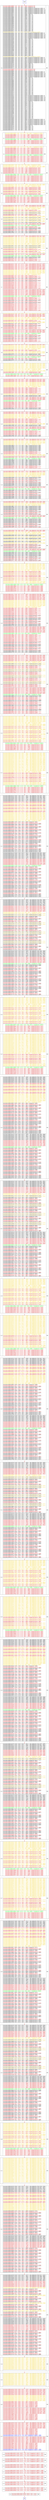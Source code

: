 digraph G {
0[color=blue,shape=Msquare,label=START];
1[color=blue,shape=Msquare,label=END];
2[shape=record,label=< S_0 | { <font color="red3">main_kernel_494936_498839 [   5.00---   5.00(   0.00)] --&gt; _25584 = (unsigned int*) (P2); </font><br align="left"/><font color="red3">main_kernel_494936_498836 [   5.00---   5.00(   0.00)] --&gt; _25583 = (unsigned int*) (P1); </font><br align="left"/>main_kernel_494936_498833 [   5.00---   5.00(   0.00)] --&gt; _25582 = (unsigned int*) (P0);<br align="left"/>main_kernel_494936_494959 [   5.00---   5.82(   0.82)] --&gt; _24480 = (unsigned int*)(((unsigned char*)_25582) + 4);<br align="left"/>main_kernel_494936_494961 [   5.00---   5.82(   0.82)] --&gt; _24482 = (unsigned int*)(((unsigned char*)_25582) + 8);<br align="left"/>main_kernel_494936_494963 [   5.00---   5.82(   0.82)] --&gt; _24484 = (unsigned int*)(((unsigned char*)_25582) + 12);<br align="left"/>main_kernel_494936_494965 [   5.00---   5.82(   0.82)] --&gt; _24486 = (unsigned int*)(((unsigned char*)_25582) + 16);<br align="left"/>main_kernel_494936_494967 [   5.00---   5.82(   0.82)] --&gt; _24488 = (unsigned int*)(((unsigned char*)_25582) + 20);<br align="left"/>main_kernel_494936_494969 [   5.00---   5.82(   0.82)] --&gt; _24490 = (unsigned int*)(((unsigned char*)_25582) + 24);<br align="left"/>main_kernel_494936_494971 [   5.00---   5.82(   0.82)] --&gt; _24492 = (unsigned int*)(((unsigned char*)_25582) + 28);<br align="left"/>main_kernel_494936_494973 [   5.00---   5.82(   0.82)] --&gt; _24494 = (unsigned int*)(((unsigned char*)_25582) + 32);<br align="left"/>main_kernel_494936_494975 [   5.00---   5.82(   0.82)] --&gt; _24496 = _25582 + 9u;<br align="left"/>main_kernel_494936_494977 [   5.00---   5.82(   0.82)] --&gt; _24498 = _25582 + 10u;<br align="left"/>main_kernel_494936_494979 [   5.00---   5.82(   0.82)] --&gt; _24500 = _25582 + 11u;<br align="left"/>main_kernel_494936_494981 [   5.00---   5.82(   0.82)] --&gt; _24502 = _25582 + 12u;<br align="left"/>main_kernel_494936_494983 [   5.00---   5.82(   0.82)] --&gt; _24504 = _25582 + 13u;<br align="left"/>main_kernel_494936_494985 [   5.00---   5.82(   0.82)] --&gt; _24506 = _25582 + 14u;<br align="left"/>main_kernel_494936_494987 [   5.00---   5.82(   0.82)] --&gt; _24508 = _25582 + 15u;<br align="left"/>main_kernel_494936_494989 [   5.00---   5.82(   0.82)] --&gt; _24510 = _25582 + 16u;<br align="left"/>main_kernel_494936_494991 [   5.00---   5.82(   0.82)] --&gt; _24512 = _25582 + 17u;<br align="left"/>main_kernel_494936_494993 [   5.00---   5.82(   0.82)] --&gt; _24514 = _25582 + 18u;<br align="left"/>main_kernel_494936_494995 [   5.00---   5.82(   0.82)] --&gt; _24516 = _25582 + 19u;<br align="left"/>main_kernel_494936_494997 [   5.00---   5.82(   0.82)] --&gt; _24518 = _25582 + 20u;<br align="left"/>main_kernel_494936_494999 [   5.00---   5.82(   0.82)] --&gt; _24520 = _25582 + 21u;<br align="left"/>main_kernel_494936_495001 [   5.00---   5.82(   0.82)] --&gt; _24522 = _25582 + 22u;<br align="left"/>main_kernel_494936_495003 [   5.00---   5.82(   0.82)] --&gt; _24524 = _25582 + 23u;<br align="left"/>main_kernel_494936_495005 [   5.00---   5.82(   0.82)] --&gt; _24526 = _25582 + 24u;<br align="left"/>main_kernel_494936_495007 [   5.00---   5.82(   0.82)] --&gt; _24528 = _25582 + 25u;<br align="left"/>main_kernel_494936_495009 [   5.00---   5.82(   0.82)] --&gt; _24530 = _25582 + 26u;<br align="left"/>main_kernel_494936_495011 [   5.00---   5.82(   0.82)] --&gt; _24532 = _25582 + 27u;<br align="left"/>main_kernel_494936_495013 [   5.00---   5.82(   0.82)] --&gt; _24534 = _25582 + 28u;<br align="left"/>main_kernel_494936_495015 [   5.00---   5.82(   0.82)] --&gt; _24536 = _25582 + 29u;<br align="left"/>main_kernel_494936_495017 [   5.00---   5.82(   0.82)] --&gt; _24538 = _25582 + 30u;<br align="left"/>main_kernel_494936_495019 [   5.00---   5.82(   0.82)] --&gt; _24540 = _25582 + 31u;<br align="left"/><font color="gold2">main_kernel_494936_495021 [   5.00---  11.75(   6.75)] --&gt; if(1u) _24542 = (*((unsigned int*)(_25583))); </font><br align="left"/>main_kernel_494936_495022 [   5.00---   5.82(   0.82)] --&gt; _24543 = (unsigned int*)(((unsigned char*)_25583) + 4);<br align="left"/>main_kernel_494936_495024 [   5.00---   5.82(   0.82)] --&gt; _24545 = (unsigned int*)(((unsigned char*)_25583) + 8);<br align="left"/>main_kernel_494936_495026 [   5.00---   5.82(   0.82)] --&gt; _24547 = (unsigned int*)(((unsigned char*)_25583) + 12);<br align="left"/>main_kernel_494936_495028 [   5.00---   5.82(   0.82)] --&gt; _24549 = (unsigned int*)(((unsigned char*)_25583) + 16);<br align="left"/>main_kernel_494936_495030 [   5.00---   5.82(   0.82)] --&gt; _24551 = (unsigned int*)(((unsigned char*)_25583) + 20);<br align="left"/>main_kernel_494936_495032 [   5.00---   5.82(   0.82)] --&gt; _24553 = (unsigned int*)(((unsigned char*)_25583) + 24);<br align="left"/>main_kernel_494936_495034 [   5.00---   5.82(   0.82)] --&gt; _24555 = (unsigned int*)(((unsigned char*)_25583) + 28);<br align="left"/>main_kernel_494936_495036 [   5.00---   5.82(   0.82)] --&gt; _24557 = (unsigned int*)(((unsigned char*)_25583) + 32);<br align="left"/>main_kernel_494936_495038 [   5.00---   5.82(   0.82)] --&gt; _24559 = _25583 + 9u;<br align="left"/>main_kernel_494936_495040 [   5.00---   5.82(   0.82)] --&gt; _24561 = _25583 + 10u;<br align="left"/>main_kernel_494936_495042 [   5.00---   5.82(   0.82)] --&gt; _24563 = _25583 + 11u;<br align="left"/>main_kernel_494936_495044 [   5.00---   5.82(   0.82)] --&gt; _24565 = _25583 + 12u;<br align="left"/>main_kernel_494936_495046 [   5.00---   5.82(   0.82)] --&gt; _24567 = _25583 + 13u;<br align="left"/>main_kernel_494936_495048 [   5.00---   5.82(   0.82)] --&gt; _24569 = _25583 + 14u;<br align="left"/>main_kernel_494936_495050 [   5.00---   5.82(   0.82)] --&gt; _24571 = _25583 + 15u;<br align="left"/>main_kernel_494936_495052 [   5.00---   5.82(   0.82)] --&gt; _24573 = _25583 + 16u;<br align="left"/>main_kernel_494936_495054 [   5.00---   5.82(   0.82)] --&gt; _24575 = _25583 + 17u;<br align="left"/>main_kernel_494936_495056 [   5.00---   5.82(   0.82)] --&gt; _24577 = _25583 + 18u;<br align="left"/>main_kernel_494936_495058 [   5.00---   5.82(   0.82)] --&gt; _24579 = _25583 + 19u;<br align="left"/>main_kernel_494936_495060 [   5.00---   5.82(   0.82)] --&gt; _24581 = _25583 + 20u;<br align="left"/>main_kernel_494936_495062 [   5.00---   5.82(   0.82)] --&gt; _24583 = _25583 + 21u;<br align="left"/>main_kernel_494936_495064 [   5.00---   5.82(   0.82)] --&gt; _24585 = _25583 + 22u;<br align="left"/>main_kernel_494936_495066 [   5.00---   5.82(   0.82)] --&gt; _24587 = _25583 + 23u;<br align="left"/>main_kernel_494936_495068 [   5.00---   5.82(   0.82)] --&gt; _24589 = _25583 + 24u;<br align="left"/>main_kernel_494936_495070 [   5.00---   5.82(   0.82)] --&gt; _24591 = _25583 + 25u;<br align="left"/>main_kernel_494936_495072 [   5.00---   5.82(   0.82)] --&gt; _24593 = _25583 + 26u;<br align="left"/>main_kernel_494936_495074 [   5.00---   5.82(   0.82)] --&gt; _24595 = _25583 + 27u;<br align="left"/>main_kernel_494936_495076 [   5.00---   5.82(   0.82)] --&gt; _24597 = _25583 + 28u;<br align="left"/>main_kernel_494936_495078 [   5.00---   5.82(   0.82)] --&gt; _24599 = _25583 + 29u;<br align="left"/>main_kernel_494936_495080 [   5.00---   5.82(   0.82)] --&gt; _24601 = _25583 + 30u;<br align="left"/>main_kernel_494936_495082 [   5.00---   5.82(   0.82)] --&gt; _24603 = _25583 + 31u;<br align="left"/><font color="gold2">main_kernel_494936_495084 [   5.00---  11.75(   6.75)] --&gt; if(1u) _24605 = (*((unsigned int*)(_25584))); </font><br align="left"/>main_kernel_494936_495085 [   5.00---   5.82(   0.82)] --&gt; _24606 = (unsigned int*)(((unsigned char*)_25584) + 4);<br align="left"/>main_kernel_494936_495087 [   5.00---   5.82(   0.82)] --&gt; _24608 = (unsigned int*)(((unsigned char*)_25584) + 8);<br align="left"/>main_kernel_494936_495089 [   5.00---   5.82(   0.82)] --&gt; _24610 = (unsigned int*)(((unsigned char*)_25584) + 12);<br align="left"/>main_kernel_494936_495091 [   5.00---   5.82(   0.82)] --&gt; _24612 = (unsigned int*)(((unsigned char*)_25584) + 16);<br align="left"/>main_kernel_494936_495093 [   5.00---   5.82(   0.82)] --&gt; _24614 = (unsigned int*)(((unsigned char*)_25584) + 20);<br align="left"/>main_kernel_494936_495095 [   5.00---   5.82(   0.82)] --&gt; _24616 = (unsigned int*)(((unsigned char*)_25584) + 24);<br align="left"/>main_kernel_494936_495097 [   5.00---   5.82(   0.82)] --&gt; _24618 = (unsigned int*)(((unsigned char*)_25584) + 28);<br align="left"/>main_kernel_494936_495099 [   5.00---   5.82(   0.82)] --&gt; _24620 = (unsigned int*)(((unsigned char*)_25584) + 32);<br align="left"/>main_kernel_494936_495101 [   5.00---   5.82(   0.82)] --&gt; _24622 = _25584 + 9u;<br align="left"/>main_kernel_494936_495103 [   5.00---   5.82(   0.82)] --&gt; _24624 = _25584 + 10u;<br align="left"/>main_kernel_494936_495105 [   5.00---   5.82(   0.82)] --&gt; _24626 = _25584 + 11u;<br align="left"/>main_kernel_494936_495107 [   5.00---   5.82(   0.82)] --&gt; _24628 = _25584 + 12u;<br align="left"/>main_kernel_494936_495109 [   5.00---   5.82(   0.82)] --&gt; _24630 = _25584 + 13u;<br align="left"/>main_kernel_494936_495111 [   5.00---   5.82(   0.82)] --&gt; _24632 = _25584 + 14u;<br align="left"/>main_kernel_494936_495113 [   5.00---   5.82(   0.82)] --&gt; _24634 = _25584 + 15u;<br align="left"/> | <font color="red3">main_kernel_494936_498839 [   5.00---   5.00(   0.00)] --&gt; _25584 = (unsigned int*) (P2); </font><br align="left"/><font color="red3">main_kernel_494936_498836 [   5.00---   5.00(   0.00)] --&gt; _25583 = (unsigned int*) (P1); </font><br align="left"/>main_kernel_494936_498833 [   5.00---   5.00(   0.00)] --&gt; _25582 = (unsigned int*) (P0);<br align="left"/>main_kernel_494936_494959 [   5.00---   5.82(   0.82)] --&gt; _24480 = (unsigned int*)(((unsigned char*)_25582) + 4);<br align="left"/>main_kernel_494936_494961 [   5.00---   5.82(   0.82)] --&gt; _24482 = (unsigned int*)(((unsigned char*)_25582) + 8);<br align="left"/>main_kernel_494936_494963 [   5.00---   5.82(   0.82)] --&gt; _24484 = (unsigned int*)(((unsigned char*)_25582) + 12);<br align="left"/>main_kernel_494936_494965 [   5.00---   5.82(   0.82)] --&gt; _24486 = (unsigned int*)(((unsigned char*)_25582) + 16);<br align="left"/>main_kernel_494936_494967 [   5.00---   5.82(   0.82)] --&gt; _24488 = (unsigned int*)(((unsigned char*)_25582) + 20);<br align="left"/>main_kernel_494936_494969 [   5.00---   5.82(   0.82)] --&gt; _24490 = (unsigned int*)(((unsigned char*)_25582) + 24);<br align="left"/>main_kernel_494936_494971 [   5.00---   5.82(   0.82)] --&gt; _24492 = (unsigned int*)(((unsigned char*)_25582) + 28);<br align="left"/>main_kernel_494936_494973 [   5.00---   5.82(   0.82)] --&gt; _24494 = (unsigned int*)(((unsigned char*)_25582) + 32);<br align="left"/>main_kernel_494936_494975 [   5.00---   5.82(   0.82)] --&gt; _24496 = _25582 + 9u;<br align="left"/>main_kernel_494936_494977 [   5.00---   5.82(   0.82)] --&gt; _24498 = _25582 + 10u;<br align="left"/>main_kernel_494936_494979 [   5.00---   5.82(   0.82)] --&gt; _24500 = _25582 + 11u;<br align="left"/>main_kernel_494936_494981 [   5.00---   5.82(   0.82)] --&gt; _24502 = _25582 + 12u;<br align="left"/>main_kernel_494936_494983 [   5.00---   5.82(   0.82)] --&gt; _24504 = _25582 + 13u;<br align="left"/>main_kernel_494936_494985 [   5.00---   5.82(   0.82)] --&gt; _24506 = _25582 + 14u;<br align="left"/>main_kernel_494936_494987 [   5.00---   5.82(   0.82)] --&gt; _24508 = _25582 + 15u;<br align="left"/>main_kernel_494936_494989 [   5.00---   5.82(   0.82)] --&gt; _24510 = _25582 + 16u;<br align="left"/>main_kernel_494936_494991 [   5.00---   5.82(   0.82)] --&gt; _24512 = _25582 + 17u;<br align="left"/>main_kernel_494936_494993 [   5.00---   5.82(   0.82)] --&gt; _24514 = _25582 + 18u;<br align="left"/>main_kernel_494936_494995 [   5.00---   5.82(   0.82)] --&gt; _24516 = _25582 + 19u;<br align="left"/>main_kernel_494936_494997 [   5.00---   5.82(   0.82)] --&gt; _24518 = _25582 + 20u;<br align="left"/>main_kernel_494936_494999 [   5.00---   5.82(   0.82)] --&gt; _24520 = _25582 + 21u;<br align="left"/>main_kernel_494936_495001 [   5.00---   5.82(   0.82)] --&gt; _24522 = _25582 + 22u;<br align="left"/>main_kernel_494936_495003 [   5.00---   5.82(   0.82)] --&gt; _24524 = _25582 + 23u;<br align="left"/>main_kernel_494936_495005 [   5.00---   5.82(   0.82)] --&gt; _24526 = _25582 + 24u;<br align="left"/>main_kernel_494936_495007 [   5.00---   5.82(   0.82)] --&gt; _24528 = _25582 + 25u;<br align="left"/>main_kernel_494936_495009 [   5.00---   5.82(   0.82)] --&gt; _24530 = _25582 + 26u;<br align="left"/>main_kernel_494936_495011 [   5.00---   5.82(   0.82)] --&gt; _24532 = _25582 + 27u;<br align="left"/>main_kernel_494936_495013 [   5.00---   5.82(   0.82)] --&gt; _24534 = _25582 + 28u;<br align="left"/>main_kernel_494936_495015 [   5.00---   5.82(   0.82)] --&gt; _24536 = _25582 + 29u;<br align="left"/>main_kernel_494936_495017 [   5.00---   5.82(   0.82)] --&gt; _24538 = _25582 + 30u;<br align="left"/>main_kernel_494936_495019 [   5.00---   5.82(   0.82)] --&gt; _24540 = _25582 + 31u;<br align="left"/>main_kernel_494936_495022 [   5.00---   5.82(   0.82)] --&gt; _24543 = (unsigned int*)(((unsigned char*)_25583) + 4);<br align="left"/>main_kernel_494936_495024 [   5.00---   5.82(   0.82)] --&gt; _24545 = (unsigned int*)(((unsigned char*)_25583) + 8);<br align="left"/>main_kernel_494936_495026 [   5.00---   5.82(   0.82)] --&gt; _24547 = (unsigned int*)(((unsigned char*)_25583) + 12);<br align="left"/>main_kernel_494936_495028 [   5.00---   5.82(   0.82)] --&gt; _24549 = (unsigned int*)(((unsigned char*)_25583) + 16);<br align="left"/>main_kernel_494936_495030 [   5.00---   5.82(   0.82)] --&gt; _24551 = (unsigned int*)(((unsigned char*)_25583) + 20);<br align="left"/>main_kernel_494936_495032 [   5.00---   5.82(   0.82)] --&gt; _24553 = (unsigned int*)(((unsigned char*)_25583) + 24);<br align="left"/>main_kernel_494936_495034 [   5.00---   5.82(   0.82)] --&gt; _24555 = (unsigned int*)(((unsigned char*)_25583) + 28);<br align="left"/>main_kernel_494936_495036 [   5.00---   5.82(   0.82)] --&gt; _24557 = (unsigned int*)(((unsigned char*)_25583) + 32);<br align="left"/>main_kernel_494936_495038 [   5.00---   5.82(   0.82)] --&gt; _24559 = _25583 + 9u;<br align="left"/>main_kernel_494936_495040 [   5.00---   5.82(   0.82)] --&gt; _24561 = _25583 + 10u;<br align="left"/>main_kernel_494936_495042 [   5.00---   5.82(   0.82)] --&gt; _24563 = _25583 + 11u;<br align="left"/>main_kernel_494936_495044 [   5.00---   5.82(   0.82)] --&gt; _24565 = _25583 + 12u;<br align="left"/>main_kernel_494936_495046 [   5.00---   5.82(   0.82)] --&gt; _24567 = _25583 + 13u;<br align="left"/>main_kernel_494936_495048 [   5.00---   5.82(   0.82)] --&gt; _24569 = _25583 + 14u;<br align="left"/>main_kernel_494936_495050 [   5.00---   5.82(   0.82)] --&gt; _24571 = _25583 + 15u;<br align="left"/>main_kernel_494936_495052 [   5.00---   5.82(   0.82)] --&gt; _24573 = _25583 + 16u;<br align="left"/>main_kernel_494936_495054 [   5.00---   5.82(   0.82)] --&gt; _24575 = _25583 + 17u;<br align="left"/>main_kernel_494936_495056 [   5.00---   5.82(   0.82)] --&gt; _24577 = _25583 + 18u;<br align="left"/>main_kernel_494936_495058 [   5.00---   5.82(   0.82)] --&gt; _24579 = _25583 + 19u;<br align="left"/>main_kernel_494936_495060 [   5.00---   5.82(   0.82)] --&gt; _24581 = _25583 + 20u;<br align="left"/>main_kernel_494936_495062 [   5.00---   5.82(   0.82)] --&gt; _24583 = _25583 + 21u;<br align="left"/>main_kernel_494936_495064 [   5.00---   5.82(   0.82)] --&gt; _24585 = _25583 + 22u;<br align="left"/>main_kernel_494936_495066 [   5.00---   5.82(   0.82)] --&gt; _24587 = _25583 + 23u;<br align="left"/>main_kernel_494936_495068 [   5.00---   5.82(   0.82)] --&gt; _24589 = _25583 + 24u;<br align="left"/>main_kernel_494936_495070 [   5.00---   5.82(   0.82)] --&gt; _24591 = _25583 + 25u;<br align="left"/>main_kernel_494936_495072 [   5.00---   5.82(   0.82)] --&gt; _24593 = _25583 + 26u;<br align="left"/>main_kernel_494936_495074 [   5.00---   5.82(   0.82)] --&gt; _24595 = _25583 + 27u;<br align="left"/>main_kernel_494936_495076 [   5.00---   5.82(   0.82)] --&gt; _24597 = _25583 + 28u;<br align="left"/>main_kernel_494936_495078 [   5.00---   5.82(   0.82)] --&gt; _24599 = _25583 + 29u;<br align="left"/>main_kernel_494936_495080 [   5.00---   5.82(   0.82)] --&gt; _24601 = _25583 + 30u;<br align="left"/>main_kernel_494936_495082 [   5.00---   5.82(   0.82)] --&gt; _24603 = _25583 + 31u;<br align="left"/>main_kernel_494936_495085 [   5.00---   5.82(   0.82)] --&gt; _24606 = (unsigned int*)(((unsigned char*)_25584) + 4);<br align="left"/>main_kernel_494936_495087 [   5.00---   5.82(   0.82)] --&gt; _24608 = (unsigned int*)(((unsigned char*)_25584) + 8);<br align="left"/>main_kernel_494936_495089 [   5.00---   5.82(   0.82)] --&gt; _24610 = (unsigned int*)(((unsigned char*)_25584) + 12);<br align="left"/>main_kernel_494936_495091 [   5.00---   5.82(   0.82)] --&gt; _24612 = (unsigned int*)(((unsigned char*)_25584) + 16);<br align="left"/>main_kernel_494936_495093 [   5.00---   5.82(   0.82)] --&gt; _24614 = (unsigned int*)(((unsigned char*)_25584) + 20);<br align="left"/>main_kernel_494936_495095 [   5.00---   5.82(   0.82)] --&gt; _24616 = (unsigned int*)(((unsigned char*)_25584) + 24);<br align="left"/>main_kernel_494936_495097 [   5.00---   5.82(   0.82)] --&gt; _24618 = (unsigned int*)(((unsigned char*)_25584) + 28);<br align="left"/>main_kernel_494936_495099 [   5.00---   5.82(   0.82)] --&gt; _24620 = (unsigned int*)(((unsigned char*)_25584) + 32);<br align="left"/>main_kernel_494936_495101 [   5.00---   5.82(   0.82)] --&gt; _24622 = _25584 + 9u;<br align="left"/>main_kernel_494936_495103 [   5.00---   5.82(   0.82)] --&gt; _24624 = _25584 + 10u;<br align="left"/>main_kernel_494936_495105 [   5.00---   5.82(   0.82)] --&gt; _24626 = _25584 + 11u;<br align="left"/>main_kernel_494936_495107 [   5.00---   5.82(   0.82)] --&gt; _24628 = _25584 + 12u;<br align="left"/>main_kernel_494936_495109 [   5.00---   5.82(   0.82)] --&gt; _24630 = _25584 + 13u;<br align="left"/>main_kernel_494936_495111 [   5.00---   5.82(   0.82)] --&gt; _24632 = _25584 + 14u;<br align="left"/>main_kernel_494936_495113 [   5.00---   5.82(   0.82)] --&gt; _24634 = _25584 + 15u;<br align="left"/> } | BB2 <br align="left"/>>];
3[shape=record,label=< S_1 | { <font color="gold2">main_kernel_494936_494958 [  10.00---  16.75(   6.75)] --&gt; if(1u) _24479 = (*((unsigned int*)(_25582))); </font><br align="left"/><font color="gold2">main_kernel_494936_494974 [  10.00---  16.75(   6.75)] --&gt; if(1u) _24495 = (*((unsigned int*)(_24494))); </font><br align="left"/><font color="red3">main_kernel_494936_498849 [  11.75---  11.75(   0.00)] --&gt; _25588 = (unsigned long long int) (_24542); </font><br align="left"/><font color="red3">main_kernel_494936_498883 [  11.75---  11.75(   0.00)] --&gt; _25600 = (unsigned long long int) (_24605); </font><br align="left"/><font color="red3">main_kernel_494936_501025 [  11.75---  11.75(   0.00)] --&gt; _26356 = (unsigned long long int) (_24542); </font><br align="left"/><font color="red3">main_kernel_494936_503201 [  11.75---  11.75(   0.00)] --&gt; _27124 = (unsigned long long int) (_24542); </font><br align="left"/><font color="red3">main_kernel_494936_505377 [  11.75---  11.75(   0.00)] --&gt; _27892 = (unsigned long long int) (_24542); </font><br align="left"/> | <font color="green2">main_kernel_494936_495021 [   5.00---  11.75(   6.75)] --&gt; if(1u) _24542 = (*((unsigned int*)(_25583))); </font><br align="left"/><font color="green2">main_kernel_494936_495084 [   5.00---  11.75(   6.75)] --&gt; if(1u) _24605 = (*((unsigned int*)(_25584))); </font><br align="left"/><font color="red3">main_kernel_494936_498849 [  11.75---  11.75(   0.00)] --&gt; _25588 = (unsigned long long int) (_24542); </font><br align="left"/><font color="red3">main_kernel_494936_498883 [  11.75---  11.75(   0.00)] --&gt; _25600 = (unsigned long long int) (_24605); </font><br align="left"/><font color="red3">main_kernel_494936_501025 [  11.75---  11.75(   0.00)] --&gt; _26356 = (unsigned long long int) (_24542); </font><br align="left"/><font color="red3">main_kernel_494936_503201 [  11.75---  11.75(   0.00)] --&gt; _27124 = (unsigned long long int) (_24542); </font><br align="left"/><font color="red3">main_kernel_494936_505377 [  11.75---  11.75(   0.00)] --&gt; _27892 = (unsigned long long int) (_24542); </font><br align="left"/> } | BB2 <br align="left"/>>];
4[shape=record,label=< S_2 | { <font color="gold2">main_kernel_494936_494990 [  15.00---  21.75(   6.75)] --&gt; if(1u) _24511 = (*((unsigned int*)(_24510))); </font><br align="left"/><font color="gold2">main_kernel_494936_495006 [  15.00---  21.75(   6.75)] --&gt; if(1u) _24527 = (*((unsigned int*)(_24526))); </font><br align="left"/><font color="red3">main_kernel_494936_498846 [  16.75---  16.75(   0.00)] --&gt; _25587 = (unsigned long long int) (_24479); </font><br align="left"/><font color="red3">main_kernel_494936_499390 [  16.75---  16.75(   0.00)] --&gt; _25779 = (unsigned long long int) (_24479); </font><br align="left"/><font color="red3">main_kernel_494936_499934 [  16.75---  16.75(   0.00)] --&gt; _25971 = (unsigned long long int) (_24479); </font><br align="left"/><font color="red3">main_kernel_494936_500478 [  16.75---  16.75(   0.00)] --&gt; _26163 = (unsigned long long int) (_24479); </font><br align="left"/><font color="red3">main_kernel_494936_501022 [  16.75---  16.75(   0.00)] --&gt; _26355 = (unsigned long long int) (_24495); </font><br align="left"/><font color="red3">main_kernel_494936_501566 [  16.75---  16.75(   0.00)] --&gt; _26547 = (unsigned long long int) (_24495); </font><br align="left"/><font color="red3">main_kernel_494936_502110 [  16.75---  16.75(   0.00)] --&gt; _26739 = (unsigned long long int) (_24495); </font><br align="left"/><font color="red3">main_kernel_494936_502654 [  16.75---  16.75(   0.00)] --&gt; _26931 = (unsigned long long int) (_24495); </font><br align="left"/> | <font color="green2">main_kernel_494936_494958 [  10.00---  16.75(   6.75)] --&gt; if(1u) _24479 = (*((unsigned int*)(_25582))); </font><br align="left"/><font color="green2">main_kernel_494936_494974 [  10.00---  16.75(   6.75)] --&gt; if(1u) _24495 = (*((unsigned int*)(_24494))); </font><br align="left"/><font color="red3">main_kernel_494936_498846 [  16.75---  16.75(   0.00)] --&gt; _25587 = (unsigned long long int) (_24479); </font><br align="left"/><font color="red3">main_kernel_494936_499390 [  16.75---  16.75(   0.00)] --&gt; _25779 = (unsigned long long int) (_24479); </font><br align="left"/><font color="red3">main_kernel_494936_499934 [  16.75---  16.75(   0.00)] --&gt; _25971 = (unsigned long long int) (_24479); </font><br align="left"/><font color="red3">main_kernel_494936_500478 [  16.75---  16.75(   0.00)] --&gt; _26163 = (unsigned long long int) (_24479); </font><br align="left"/><font color="red3">main_kernel_494936_501022 [  16.75---  16.75(   0.00)] --&gt; _26355 = (unsigned long long int) (_24495); </font><br align="left"/><font color="red3">main_kernel_494936_501566 [  16.75---  16.75(   0.00)] --&gt; _26547 = (unsigned long long int) (_24495); </font><br align="left"/><font color="red3">main_kernel_494936_502110 [  16.75---  16.75(   0.00)] --&gt; _26739 = (unsigned long long int) (_24495); </font><br align="left"/><font color="red3">main_kernel_494936_502654 [  16.75---  16.75(   0.00)] --&gt; _26931 = (unsigned long long int) (_24495); </font><br align="left"/> } | BB2 <br align="left"/>>];
5[shape=record,label=< S_3 | { <font color="gold2">main_kernel_494936_495023 [  20.00---  26.75(   6.75)] --&gt; if(1u) _24544 = (*((unsigned int*)(_24543))); </font><br align="left"/><font color="gold2">main_kernel_494936_495025 [  20.00---  26.75(   6.75)] --&gt; if(1u) _24546 = (*((unsigned int*)(_24545))); </font><br align="left"/><font color="gold2">main_kernel_494936_495115 [  20.00---  34.77(  14.77)] --&gt; _25585 = __float_mule8m23b_127nih(_25587, _25588); </font><br align="left"/><font color="gold2">main_kernel_494936_495179 [  20.00---  34.77(  14.77)] --&gt; _26353 = __float_mule8m23b_127nih(_26355, _26356); </font><br align="left"/><font color="red3">main_kernel_494936_503198 [  21.75---  21.75(   0.00)] --&gt; _27123 = (unsigned long long int) (_24511); </font><br align="left"/><font color="red3">main_kernel_494936_503742 [  21.75---  21.75(   0.00)] --&gt; _27315 = (unsigned long long int) (_24511); </font><br align="left"/><font color="red3">main_kernel_494936_504286 [  21.75---  21.75(   0.00)] --&gt; _27507 = (unsigned long long int) (_24511); </font><br align="left"/><font color="red3">main_kernel_494936_504830 [  21.75---  21.75(   0.00)] --&gt; _27699 = (unsigned long long int) (_24511); </font><br align="left"/><font color="red3">main_kernel_494936_505374 [  21.75---  21.75(   0.00)] --&gt; _27891 = (unsigned long long int) (_24527); </font><br align="left"/><font color="red3">main_kernel_494936_505918 [  21.75---  21.75(   0.00)] --&gt; _28083 = (unsigned long long int) (_24527); </font><br align="left"/><font color="red3">main_kernel_494936_506462 [  21.75---  21.75(   0.00)] --&gt; _28275 = (unsigned long long int) (_24527); </font><br align="left"/><font color="red3">main_kernel_494936_507006 [  21.75---  21.75(   0.00)] --&gt; _28467 = (unsigned long long int) (_24527); </font><br align="left"/> | <font color="green2">main_kernel_494936_494990 [  15.00---  21.75(   6.75)] --&gt; if(1u) _24511 = (*((unsigned int*)(_24510))); </font><br align="left"/><font color="green2">main_kernel_494936_495006 [  15.00---  21.75(   6.75)] --&gt; if(1u) _24527 = (*((unsigned int*)(_24526))); </font><br align="left"/><font color="red3">main_kernel_494936_503198 [  21.75---  21.75(   0.00)] --&gt; _27123 = (unsigned long long int) (_24511); </font><br align="left"/><font color="red3">main_kernel_494936_503742 [  21.75---  21.75(   0.00)] --&gt; _27315 = (unsigned long long int) (_24511); </font><br align="left"/><font color="red3">main_kernel_494936_504286 [  21.75---  21.75(   0.00)] --&gt; _27507 = (unsigned long long int) (_24511); </font><br align="left"/><font color="red3">main_kernel_494936_504830 [  21.75---  21.75(   0.00)] --&gt; _27699 = (unsigned long long int) (_24511); </font><br align="left"/><font color="red3">main_kernel_494936_505374 [  21.75---  21.75(   0.00)] --&gt; _27891 = (unsigned long long int) (_24527); </font><br align="left"/><font color="red3">main_kernel_494936_505918 [  21.75---  21.75(   0.00)] --&gt; _28083 = (unsigned long long int) (_24527); </font><br align="left"/><font color="red3">main_kernel_494936_506462 [  21.75---  21.75(   0.00)] --&gt; _28275 = (unsigned long long int) (_24527); </font><br align="left"/><font color="red3">main_kernel_494936_507006 [  21.75---  21.75(   0.00)] --&gt; _28467 = (unsigned long long int) (_24527); </font><br align="left"/> } | BB2 <br align="left"/>>];
6[shape=record,label=< S_4 | { <font color="gold2">main_kernel_494936_495115 [  20.00---  34.77(  14.77)] --&gt; _25585 = __float_mule8m23b_127nih(_25587, _25588); </font><br align="left"/><font color="gold2">main_kernel_494936_495179 [  20.00---  34.77(  14.77)] --&gt; _26353 = __float_mule8m23b_127nih(_26355, _26356); </font><br align="left"/><font color="gold2">main_kernel_494936_495027 [  25.00---  31.75(   6.75)] --&gt; if(1u) _24548 = (*((unsigned int*)(_24547))); </font><br align="left"/><font color="gold2">main_kernel_494936_495086 [  25.00---  31.75(   6.75)] --&gt; if(1u) _24607 = (*((unsigned int*)(_24606))); </font><br align="left"/><font color="red3">main_kernel_494936_499393 [  26.75---  26.75(   0.00)] --&gt; _25780 = (unsigned long long int) (_24544); </font><br align="left"/><font color="red3">main_kernel_494936_499937 [  26.75---  26.75(   0.00)] --&gt; _25972 = (unsigned long long int) (_24546); </font><br align="left"/><font color="red3">main_kernel_494936_501569 [  26.75---  26.75(   0.00)] --&gt; _26548 = (unsigned long long int) (_24544); </font><br align="left"/><font color="red3">main_kernel_494936_502113 [  26.75---  26.75(   0.00)] --&gt; _26740 = (unsigned long long int) (_24546); </font><br align="left"/><font color="gold2">main_kernel_494936_495243 [  25.00---  39.77(  14.77)] --&gt; _27121 = __float_mule8m23b_127nih(_27123, _27124); </font><br align="left"/><font color="red3">main_kernel_494936_503745 [  26.75---  26.75(   0.00)] --&gt; _27316 = (unsigned long long int) (_24544); </font><br align="left"/><font color="red3">main_kernel_494936_504289 [  26.75---  26.75(   0.00)] --&gt; _27508 = (unsigned long long int) (_24546); </font><br align="left"/><font color="gold2">main_kernel_494936_495307 [  25.00---  39.77(  14.77)] --&gt; _27889 = __float_mule8m23b_127nih(_27891, _27892); </font><br align="left"/><font color="red3">main_kernel_494936_505921 [  26.75---  26.75(   0.00)] --&gt; _28084 = (unsigned long long int) (_24544); </font><br align="left"/><font color="red3">main_kernel_494936_506465 [  26.75---  26.75(   0.00)] --&gt; _28276 = (unsigned long long int) (_24546); </font><br align="left"/> | <font color="green2">main_kernel_494936_495023 [  20.00---  26.75(   6.75)] --&gt; if(1u) _24544 = (*((unsigned int*)(_24543))); </font><br align="left"/><font color="green2">main_kernel_494936_495025 [  20.00---  26.75(   6.75)] --&gt; if(1u) _24546 = (*((unsigned int*)(_24545))); </font><br align="left"/><font color="red3">main_kernel_494936_499393 [  26.75---  26.75(   0.00)] --&gt; _25780 = (unsigned long long int) (_24544); </font><br align="left"/><font color="red3">main_kernel_494936_499937 [  26.75---  26.75(   0.00)] --&gt; _25972 = (unsigned long long int) (_24546); </font><br align="left"/><font color="red3">main_kernel_494936_501569 [  26.75---  26.75(   0.00)] --&gt; _26548 = (unsigned long long int) (_24544); </font><br align="left"/><font color="red3">main_kernel_494936_502113 [  26.75---  26.75(   0.00)] --&gt; _26740 = (unsigned long long int) (_24546); </font><br align="left"/><font color="red3">main_kernel_494936_503745 [  26.75---  26.75(   0.00)] --&gt; _27316 = (unsigned long long int) (_24544); </font><br align="left"/><font color="red3">main_kernel_494936_504289 [  26.75---  26.75(   0.00)] --&gt; _27508 = (unsigned long long int) (_24546); </font><br align="left"/><font color="red3">main_kernel_494936_505921 [  26.75---  26.75(   0.00)] --&gt; _28084 = (unsigned long long int) (_24544); </font><br align="left"/><font color="red3">main_kernel_494936_506465 [  26.75---  26.75(   0.00)] --&gt; _28276 = (unsigned long long int) (_24546); </font><br align="left"/> } | BB2 <br align="left"/>>];
7[shape=record,label=< S_5 | { <font color="red3">main_kernel_494936_495115 [  20.00---  34.77(  14.77)] --&gt; _25585 = __float_mule8m23b_127nih(_25587, _25588); </font><br align="left"/><font color="red3">main_kernel_494936_495179 [  20.00---  34.77(  14.77)] --&gt; _26353 = __float_mule8m23b_127nih(_26355, _26356); </font><br align="left"/><font color="gold2">main_kernel_494936_495243 [  25.00---  39.77(  14.77)] --&gt; _27121 = __float_mule8m23b_127nih(_27123, _27124); </font><br align="left"/><font color="gold2">main_kernel_494936_495307 [  25.00---  39.77(  14.77)] --&gt; _27889 = __float_mule8m23b_127nih(_27891, _27892); </font><br align="left"/><font color="gold2">main_kernel_494936_495088 [  30.00---  36.75(   6.75)] --&gt; if(1u) _24609 = (*((unsigned int*)(_24608))); </font><br align="left"/><font color="gold2">main_kernel_494936_495090 [  30.00---  36.75(   6.75)] --&gt; if(1u) _24611 = (*((unsigned int*)(_24610))); </font><br align="left"/><font color="red3">main_kernel_494936_498843 [  34.77---  34.77(   0.00)] --&gt; _24636 = (unsigned int) (_25585); </font><br align="left"/><font color="red3">main_kernel_494936_498880 [  34.77---  34.77(   0.00)] --&gt; _25599 = (unsigned long long int) (_24636); </font><br align="left"/><font color="gold2">main_kernel_494936_495131 [  30.00---  44.77(  14.77)] --&gt; _25777 = __float_mule8m23b_127nih(_25779, _25780); </font><br align="left"/>main_kernel_494936_499427 [  31.75---  31.75(   0.00)] --&gt; _25792 = (unsigned long long int) (_24607);<br align="left"/><font color="gold2">main_kernel_494936_495147 [  30.00---  44.77(  14.77)] --&gt; _25969 = __float_mule8m23b_127nih(_25971, _25972); </font><br align="left"/>main_kernel_494936_500481 [  31.75---  31.75(   0.00)] --&gt; _26164 = (unsigned long long int) (_24548);<br align="left"/><font color="red3">main_kernel_494936_501019 [  34.77---  34.77(   0.00)] --&gt; _24700 = (unsigned int) (_26353); </font><br align="left"/><font color="red3">main_kernel_494936_501056 [  34.77---  34.77(   0.00)] --&gt; _26367 = (unsigned long long int) (_24700); </font><br align="left"/><font color="gold2">main_kernel_494936_495195 [  30.00---  44.77(  14.77)] --&gt; _26545 = __float_mule8m23b_127nih(_26547, _26548); </font><br align="left"/><font color="gold2">main_kernel_494936_495211 [  30.00---  44.77(  14.77)] --&gt; _26737 = __float_mule8m23b_127nih(_26739, _26740); </font><br align="left"/>main_kernel_494936_502657 [  31.75---  31.75(   0.00)] --&gt; _26932 = (unsigned long long int) (_24548);<br align="left"/><font color="gold2">main_kernel_494936_495259 [  30.00---  44.77(  14.77)] --&gt; _27313 = __float_mule8m23b_127nih(_27315, _27316); </font><br align="left"/><font color="gold2">main_kernel_494936_495275 [  30.00---  44.77(  14.77)] --&gt; _27505 = __float_mule8m23b_127nih(_27507, _27508); </font><br align="left"/>main_kernel_494936_504833 [  31.75---  31.75(   0.00)] --&gt; _27700 = (unsigned long long int) (_24548);<br align="left"/><font color="gold2">main_kernel_494936_495323 [  30.00---  44.77(  14.77)] --&gt; _28081 = __float_mule8m23b_127nih(_28083, _28084); </font><br align="left"/><font color="gold2">main_kernel_494936_495339 [  30.00---  44.77(  14.77)] --&gt; _28273 = __float_mule8m23b_127nih(_28275, _28276); </font><br align="left"/>main_kernel_494936_507009 [  31.75---  31.75(   0.00)] --&gt; _28468 = (unsigned long long int) (_24548);<br align="left"/> | <font color="red3">main_kernel_494936_495115 [  20.00---  34.77(  14.77)] --&gt; _25585 = __float_mule8m23b_127nih(_25587, _25588); </font><br align="left"/><font color="red3">main_kernel_494936_495179 [  20.00---  34.77(  14.77)] --&gt; _26353 = __float_mule8m23b_127nih(_26355, _26356); </font><br align="left"/><font color="green2">main_kernel_494936_495027 [  25.00---  31.75(   6.75)] --&gt; if(1u) _24548 = (*((unsigned int*)(_24547))); </font><br align="left"/><font color="green2">main_kernel_494936_495086 [  25.00---  31.75(   6.75)] --&gt; if(1u) _24607 = (*((unsigned int*)(_24606))); </font><br align="left"/><font color="red3">main_kernel_494936_498843 [  34.77---  34.77(   0.00)] --&gt; _24636 = (unsigned int) (_25585); </font><br align="left"/><font color="red3">main_kernel_494936_498880 [  34.77---  34.77(   0.00)] --&gt; _25599 = (unsigned long long int) (_24636); </font><br align="left"/>main_kernel_494936_499427 [  31.75---  31.75(   0.00)] --&gt; _25792 = (unsigned long long int) (_24607);<br align="left"/>main_kernel_494936_500481 [  31.75---  31.75(   0.00)] --&gt; _26164 = (unsigned long long int) (_24548);<br align="left"/><font color="red3">main_kernel_494936_501019 [  34.77---  34.77(   0.00)] --&gt; _24700 = (unsigned int) (_26353); </font><br align="left"/><font color="red3">main_kernel_494936_501056 [  34.77---  34.77(   0.00)] --&gt; _26367 = (unsigned long long int) (_24700); </font><br align="left"/>main_kernel_494936_502657 [  31.75---  31.75(   0.00)] --&gt; _26932 = (unsigned long long int) (_24548);<br align="left"/>main_kernel_494936_504833 [  31.75---  31.75(   0.00)] --&gt; _27700 = (unsigned long long int) (_24548);<br align="left"/>main_kernel_494936_507009 [  31.75---  31.75(   0.00)] --&gt; _28468 = (unsigned long long int) (_24548);<br align="left"/> } | BB2 <br align="left"/>>];
8[shape=record,label=< S_6 | { <font color="red3">main_kernel_494936_495243 [  25.00---  39.77(  14.77)] --&gt; _27121 = __float_mule8m23b_127nih(_27123, _27124); </font><br align="left"/><font color="red3">main_kernel_494936_495307 [  25.00---  39.77(  14.77)] --&gt; _27889 = __float_mule8m23b_127nih(_27891, _27892); </font><br align="left"/><font color="gold2">main_kernel_494936_495131 [  30.00---  44.77(  14.77)] --&gt; _25777 = __float_mule8m23b_127nih(_25779, _25780); </font><br align="left"/><font color="gold2">main_kernel_494936_495147 [  30.00---  44.77(  14.77)] --&gt; _25969 = __float_mule8m23b_127nih(_25971, _25972); </font><br align="left"/><font color="gold2">main_kernel_494936_495195 [  30.00---  44.77(  14.77)] --&gt; _26545 = __float_mule8m23b_127nih(_26547, _26548); </font><br align="left"/><font color="gold2">main_kernel_494936_495211 [  30.00---  44.77(  14.77)] --&gt; _26737 = __float_mule8m23b_127nih(_26739, _26740); </font><br align="left"/><font color="gold2">main_kernel_494936_495259 [  30.00---  44.77(  14.77)] --&gt; _27313 = __float_mule8m23b_127nih(_27315, _27316); </font><br align="left"/><font color="gold2">main_kernel_494936_495275 [  30.00---  44.77(  14.77)] --&gt; _27505 = __float_mule8m23b_127nih(_27507, _27508); </font><br align="left"/><font color="gold2">main_kernel_494936_495323 [  30.00---  44.77(  14.77)] --&gt; _28081 = __float_mule8m23b_127nih(_28083, _28084); </font><br align="left"/><font color="gold2">main_kernel_494936_495339 [  30.00---  44.77(  14.77)] --&gt; _28273 = __float_mule8m23b_127nih(_28275, _28276); </font><br align="left"/><font color="gold2">main_kernel_494936_495092 [  35.00---  41.75(   6.75)] --&gt; if(1u) _24613 = (*((unsigned int*)(_24612))); </font><br align="left"/><font color="gold2">main_kernel_494936_495094 [  35.00---  41.75(   6.75)] --&gt; if(1u) _24615 = (*((unsigned int*)(_24614))); </font><br align="left"/><font color="gold2">main_kernel_494936_495116 [  35.00---  53.61(  18.61)] --&gt; _25597 = __float_adde8m23b_127nih(_25599, _25600); </font><br align="left"/>main_kernel_494936_499971 [  36.75---  36.75(   0.00)] --&gt; _25984 = (unsigned long long int) (_24609);<br align="left"/><font color="gold2">main_kernel_494936_495163 [  35.00---  49.77(  14.77)] --&gt; _26161 = __float_mule8m23b_127nih(_26163, _26164); </font><br align="left"/>main_kernel_494936_500515 [  36.75---  36.75(   0.00)] --&gt; _26176 = (unsigned long long int) (_24611);<br align="left"/><font color="gold2">main_kernel_494936_495227 [  35.00---  49.77(  14.77)] --&gt; _26929 = __float_mule8m23b_127nih(_26931, _26932); </font><br align="left"/><font color="red3">main_kernel_494936_503195 [  39.77---  39.77(   0.00)] --&gt; _24764 = (unsigned int) (_27121); </font><br align="left"/><font color="red3">main_kernel_494936_503232 [  39.77---  39.77(   0.00)] --&gt; _27135 = (unsigned long long int) (_24764); </font><br align="left"/><font color="gold2">main_kernel_494936_495291 [  35.00---  49.77(  14.77)] --&gt; _27697 = __float_mule8m23b_127nih(_27699, _27700); </font><br align="left"/><font color="red3">main_kernel_494936_505371 [  39.77---  39.77(   0.00)] --&gt; _24828 = (unsigned int) (_27889); </font><br align="left"/><font color="red3">main_kernel_494936_505408 [  39.77---  39.77(   0.00)] --&gt; _27903 = (unsigned long long int) (_24828); </font><br align="left"/><font color="gold2">main_kernel_494936_495355 [  35.00---  49.77(  14.77)] --&gt; _28465 = __float_mule8m23b_127nih(_28467, _28468); </font><br align="left"/> | <font color="red3">main_kernel_494936_495243 [  25.00---  39.77(  14.77)] --&gt; _27121 = __float_mule8m23b_127nih(_27123, _27124); </font><br align="left"/><font color="red3">main_kernel_494936_495307 [  25.00---  39.77(  14.77)] --&gt; _27889 = __float_mule8m23b_127nih(_27891, _27892); </font><br align="left"/><font color="green2">main_kernel_494936_495088 [  30.00---  36.75(   6.75)] --&gt; if(1u) _24609 = (*((unsigned int*)(_24608))); </font><br align="left"/><font color="green2">main_kernel_494936_495090 [  30.00---  36.75(   6.75)] --&gt; if(1u) _24611 = (*((unsigned int*)(_24610))); </font><br align="left"/>main_kernel_494936_499971 [  36.75---  36.75(   0.00)] --&gt; _25984 = (unsigned long long int) (_24609);<br align="left"/>main_kernel_494936_500515 [  36.75---  36.75(   0.00)] --&gt; _26176 = (unsigned long long int) (_24611);<br align="left"/><font color="red3">main_kernel_494936_503195 [  39.77---  39.77(   0.00)] --&gt; _24764 = (unsigned int) (_27121); </font><br align="left"/><font color="red3">main_kernel_494936_503232 [  39.77---  39.77(   0.00)] --&gt; _27135 = (unsigned long long int) (_24764); </font><br align="left"/><font color="red3">main_kernel_494936_505371 [  39.77---  39.77(   0.00)] --&gt; _24828 = (unsigned int) (_27889); </font><br align="left"/><font color="red3">main_kernel_494936_505408 [  39.77---  39.77(   0.00)] --&gt; _27903 = (unsigned long long int) (_24828); </font><br align="left"/> } | BB2 <br align="left"/>>];
9[shape=record,label=< S_7 | { <font color="red3">main_kernel_494936_495131 [  30.00---  44.77(  14.77)] --&gt; _25777 = __float_mule8m23b_127nih(_25779, _25780); </font><br align="left"/><font color="red3">main_kernel_494936_495147 [  30.00---  44.77(  14.77)] --&gt; _25969 = __float_mule8m23b_127nih(_25971, _25972); </font><br align="left"/><font color="red3">main_kernel_494936_495195 [  30.00---  44.77(  14.77)] --&gt; _26545 = __float_mule8m23b_127nih(_26547, _26548); </font><br align="left"/><font color="red3">main_kernel_494936_495211 [  30.00---  44.77(  14.77)] --&gt; _26737 = __float_mule8m23b_127nih(_26739, _26740); </font><br align="left"/><font color="red3">main_kernel_494936_495259 [  30.00---  44.77(  14.77)] --&gt; _27313 = __float_mule8m23b_127nih(_27315, _27316); </font><br align="left"/><font color="red3">main_kernel_494936_495275 [  30.00---  44.77(  14.77)] --&gt; _27505 = __float_mule8m23b_127nih(_27507, _27508); </font><br align="left"/><font color="red3">main_kernel_494936_495323 [  30.00---  44.77(  14.77)] --&gt; _28081 = __float_mule8m23b_127nih(_28083, _28084); </font><br align="left"/><font color="red3">main_kernel_494936_495339 [  30.00---  44.77(  14.77)] --&gt; _28273 = __float_mule8m23b_127nih(_28275, _28276); </font><br align="left"/><font color="gold2">main_kernel_494936_495116 [  35.00---  53.61(  18.61)] --&gt; _25597 = __float_adde8m23b_127nih(_25599, _25600); </font><br align="left"/><font color="gold2">main_kernel_494936_495163 [  35.00---  49.77(  14.77)] --&gt; _26161 = __float_mule8m23b_127nih(_26163, _26164); </font><br align="left"/><font color="gold2">main_kernel_494936_495227 [  35.00---  49.77(  14.77)] --&gt; _26929 = __float_mule8m23b_127nih(_26931, _26932); </font><br align="left"/><font color="gold2">main_kernel_494936_495291 [  35.00---  49.77(  14.77)] --&gt; _27697 = __float_mule8m23b_127nih(_27699, _27700); </font><br align="left"/><font color="gold2">main_kernel_494936_495355 [  35.00---  49.77(  14.77)] --&gt; _28465 = __float_mule8m23b_127nih(_28467, _28468); </font><br align="left"/><font color="gold2">main_kernel_494936_495096 [  40.00---  46.75(   6.75)] --&gt; if(1u) _24617 = (*((unsigned int*)(_24616))); </font><br align="left"/><font color="gold2">main_kernel_494936_495098 [  40.00---  46.75(   6.75)] --&gt; if(1u) _24619 = (*((unsigned int*)(_24618))); </font><br align="left"/><font color="red3">main_kernel_494936_499387 [  44.77---  44.77(   0.00)] --&gt; _24652 = (unsigned int) (_25777); </font><br align="left"/><font color="red3">main_kernel_494936_499424 [  44.77---  44.77(   0.00)] --&gt; _25791 = (unsigned long long int) (_24652); </font><br align="left"/><font color="red3">main_kernel_494936_499931 [  44.77---  44.77(   0.00)] --&gt; _24668 = (unsigned int) (_25969); </font><br align="left"/><font color="red3">main_kernel_494936_499968 [  44.77---  44.77(   0.00)] --&gt; _25983 = (unsigned long long int) (_24668); </font><br align="left"/>main_kernel_494936_501059 [  41.75---  41.75(   0.00)] --&gt; _26368 = (unsigned long long int) (_24613);<br align="left"/><font color="red3">main_kernel_494936_501563 [  44.77---  44.77(   0.00)] --&gt; _24716 = (unsigned int) (_26545); </font><br align="left"/><font color="red3">main_kernel_494936_501600 [  44.77---  44.77(   0.00)] --&gt; _26559 = (unsigned long long int) (_24716); </font><br align="left"/>main_kernel_494936_501603 [  41.75---  41.75(   0.00)] --&gt; _26560 = (unsigned long long int) (_24615);<br align="left"/><font color="red3">main_kernel_494936_502107 [  44.77---  44.77(   0.00)] --&gt; _24732 = (unsigned int) (_26737); </font><br align="left"/><font color="red3">main_kernel_494936_502144 [  44.77---  44.77(   0.00)] --&gt; _26751 = (unsigned long long int) (_24732); </font><br align="left"/><font color="red3">main_kernel_494936_503739 [  44.77---  44.77(   0.00)] --&gt; _24780 = (unsigned int) (_27313); </font><br align="left"/><font color="red3">main_kernel_494936_503776 [  44.77---  44.77(   0.00)] --&gt; _27327 = (unsigned long long int) (_24780); </font><br align="left"/><font color="red3">main_kernel_494936_504283 [  44.77---  44.77(   0.00)] --&gt; _24796 = (unsigned int) (_27505); </font><br align="left"/><font color="red3">main_kernel_494936_504320 [  44.77---  44.77(   0.00)] --&gt; _27519 = (unsigned long long int) (_24796); </font><br align="left"/><font color="red3">main_kernel_494936_505915 [  44.77---  44.77(   0.00)] --&gt; _24844 = (unsigned int) (_28081); </font><br align="left"/><font color="red3">main_kernel_494936_505952 [  44.77---  44.77(   0.00)] --&gt; _28095 = (unsigned long long int) (_24844); </font><br align="left"/><font color="red3">main_kernel_494936_506459 [  44.77---  44.77(   0.00)] --&gt; _24860 = (unsigned int) (_28273); </font><br align="left"/><font color="red3">main_kernel_494936_506496 [  44.77---  44.77(   0.00)] --&gt; _28287 = (unsigned long long int) (_24860); </font><br align="left"/> | <font color="red3">main_kernel_494936_495131 [  30.00---  44.77(  14.77)] --&gt; _25777 = __float_mule8m23b_127nih(_25779, _25780); </font><br align="left"/><font color="red3">main_kernel_494936_495147 [  30.00---  44.77(  14.77)] --&gt; _25969 = __float_mule8m23b_127nih(_25971, _25972); </font><br align="left"/><font color="red3">main_kernel_494936_495195 [  30.00---  44.77(  14.77)] --&gt; _26545 = __float_mule8m23b_127nih(_26547, _26548); </font><br align="left"/><font color="red3">main_kernel_494936_495211 [  30.00---  44.77(  14.77)] --&gt; _26737 = __float_mule8m23b_127nih(_26739, _26740); </font><br align="left"/><font color="red3">main_kernel_494936_495259 [  30.00---  44.77(  14.77)] --&gt; _27313 = __float_mule8m23b_127nih(_27315, _27316); </font><br align="left"/><font color="red3">main_kernel_494936_495275 [  30.00---  44.77(  14.77)] --&gt; _27505 = __float_mule8m23b_127nih(_27507, _27508); </font><br align="left"/><font color="red3">main_kernel_494936_495323 [  30.00---  44.77(  14.77)] --&gt; _28081 = __float_mule8m23b_127nih(_28083, _28084); </font><br align="left"/><font color="red3">main_kernel_494936_495339 [  30.00---  44.77(  14.77)] --&gt; _28273 = __float_mule8m23b_127nih(_28275, _28276); </font><br align="left"/><font color="green2">main_kernel_494936_495092 [  35.00---  41.75(   6.75)] --&gt; if(1u) _24613 = (*((unsigned int*)(_24612))); </font><br align="left"/><font color="green2">main_kernel_494936_495094 [  35.00---  41.75(   6.75)] --&gt; if(1u) _24615 = (*((unsigned int*)(_24614))); </font><br align="left"/><font color="red3">main_kernel_494936_499387 [  44.77---  44.77(   0.00)] --&gt; _24652 = (unsigned int) (_25777); </font><br align="left"/><font color="red3">main_kernel_494936_499424 [  44.77---  44.77(   0.00)] --&gt; _25791 = (unsigned long long int) (_24652); </font><br align="left"/><font color="red3">main_kernel_494936_499931 [  44.77---  44.77(   0.00)] --&gt; _24668 = (unsigned int) (_25969); </font><br align="left"/><font color="red3">main_kernel_494936_499968 [  44.77---  44.77(   0.00)] --&gt; _25983 = (unsigned long long int) (_24668); </font><br align="left"/>main_kernel_494936_501059 [  41.75---  41.75(   0.00)] --&gt; _26368 = (unsigned long long int) (_24613);<br align="left"/><font color="red3">main_kernel_494936_501563 [  44.77---  44.77(   0.00)] --&gt; _24716 = (unsigned int) (_26545); </font><br align="left"/><font color="red3">main_kernel_494936_501600 [  44.77---  44.77(   0.00)] --&gt; _26559 = (unsigned long long int) (_24716); </font><br align="left"/>main_kernel_494936_501603 [  41.75---  41.75(   0.00)] --&gt; _26560 = (unsigned long long int) (_24615);<br align="left"/><font color="red3">main_kernel_494936_502107 [  44.77---  44.77(   0.00)] --&gt; _24732 = (unsigned int) (_26737); </font><br align="left"/><font color="red3">main_kernel_494936_502144 [  44.77---  44.77(   0.00)] --&gt; _26751 = (unsigned long long int) (_24732); </font><br align="left"/><font color="red3">main_kernel_494936_503739 [  44.77---  44.77(   0.00)] --&gt; _24780 = (unsigned int) (_27313); </font><br align="left"/><font color="red3">main_kernel_494936_503776 [  44.77---  44.77(   0.00)] --&gt; _27327 = (unsigned long long int) (_24780); </font><br align="left"/><font color="red3">main_kernel_494936_504283 [  44.77---  44.77(   0.00)] --&gt; _24796 = (unsigned int) (_27505); </font><br align="left"/><font color="red3">main_kernel_494936_504320 [  44.77---  44.77(   0.00)] --&gt; _27519 = (unsigned long long int) (_24796); </font><br align="left"/><font color="red3">main_kernel_494936_505915 [  44.77---  44.77(   0.00)] --&gt; _24844 = (unsigned int) (_28081); </font><br align="left"/><font color="red3">main_kernel_494936_505952 [  44.77---  44.77(   0.00)] --&gt; _28095 = (unsigned long long int) (_24844); </font><br align="left"/><font color="red3">main_kernel_494936_506459 [  44.77---  44.77(   0.00)] --&gt; _24860 = (unsigned int) (_28273); </font><br align="left"/><font color="red3">main_kernel_494936_506496 [  44.77---  44.77(   0.00)] --&gt; _28287 = (unsigned long long int) (_24860); </font><br align="left"/> } | BB2 <br align="left"/>>];
10[shape=record,label=< S_8 | { <font color="gold2">main_kernel_494936_495116 [  35.00---  53.61(  18.61)] --&gt; _25597 = __float_adde8m23b_127nih(_25599, _25600); </font><br align="left"/><font color="red3">main_kernel_494936_495163 [  35.00---  49.77(  14.77)] --&gt; _26161 = __float_mule8m23b_127nih(_26163, _26164); </font><br align="left"/><font color="red3">main_kernel_494936_495227 [  35.00---  49.77(  14.77)] --&gt; _26929 = __float_mule8m23b_127nih(_26931, _26932); </font><br align="left"/><font color="red3">main_kernel_494936_495291 [  35.00---  49.77(  14.77)] --&gt; _27697 = __float_mule8m23b_127nih(_27699, _27700); </font><br align="left"/><font color="red3">main_kernel_494936_495355 [  35.00---  49.77(  14.77)] --&gt; _28465 = __float_mule8m23b_127nih(_28467, _28468); </font><br align="left"/><font color="gold2">main_kernel_494936_495100 [  45.00---  51.75(   6.75)] --&gt; if(1u) _24621 = (*((unsigned int*)(_24620))); </font><br align="left"/><font color="gold2">main_kernel_494936_495102 [  45.00---  51.75(   6.75)] --&gt; if(1u) _24623 = (*((unsigned int*)(_24622))); </font><br align="left"/><font color="gold2">main_kernel_494936_495132 [  45.00---  63.61(  18.61)] --&gt; _25789 = __float_adde8m23b_127nih(_25791, _25792); </font><br align="left"/><font color="gold2">main_kernel_494936_495148 [  45.00---  63.61(  18.61)] --&gt; _25981 = __float_adde8m23b_127nih(_25983, _25984); </font><br align="left"/><font color="red3">main_kernel_494936_500475 [  49.77---  49.77(   0.00)] --&gt; _24684 = (unsigned int) (_26161); </font><br align="left"/><font color="red3">main_kernel_494936_500512 [  49.77---  49.77(   0.00)] --&gt; _26175 = (unsigned long long int) (_24684); </font><br align="left"/><font color="gold2">main_kernel_494936_495180 [  45.00---  63.61(  18.61)] --&gt; _26365 = __float_adde8m23b_127nih(_26367, _26368); </font><br align="left"/><font color="gold2">main_kernel_494936_495196 [  45.00---  63.61(  18.61)] --&gt; _26557 = __float_adde8m23b_127nih(_26559, _26560); </font><br align="left"/>main_kernel_494936_502147 [  46.75---  46.75(   0.00)] --&gt; _26752 = (unsigned long long int) (_24617);<br align="left"/><font color="red3">main_kernel_494936_502651 [  49.77---  49.77(   0.00)] --&gt; _24748 = (unsigned int) (_26929); </font><br align="left"/><font color="red3">main_kernel_494936_502688 [  49.77---  49.77(   0.00)] --&gt; _26943 = (unsigned long long int) (_24748); </font><br align="left"/>main_kernel_494936_502691 [  46.75---  46.75(   0.00)] --&gt; _26944 = (unsigned long long int) (_24619);<br align="left"/><font color="red3">main_kernel_494936_504827 [  49.77---  49.77(   0.00)] --&gt; _24812 = (unsigned int) (_27697); </font><br align="left"/><font color="red3">main_kernel_494936_504864 [  49.77---  49.77(   0.00)] --&gt; _27711 = (unsigned long long int) (_24812); </font><br align="left"/><font color="red3">main_kernel_494936_507003 [  49.77---  49.77(   0.00)] --&gt; _24876 = (unsigned int) (_28465); </font><br align="left"/><font color="red3">main_kernel_494936_507040 [  49.77---  49.77(   0.00)] --&gt; _28479 = (unsigned long long int) (_24876); </font><br align="left"/> | <font color="red3">main_kernel_494936_495163 [  35.00---  49.77(  14.77)] --&gt; _26161 = __float_mule8m23b_127nih(_26163, _26164); </font><br align="left"/><font color="red3">main_kernel_494936_495227 [  35.00---  49.77(  14.77)] --&gt; _26929 = __float_mule8m23b_127nih(_26931, _26932); </font><br align="left"/><font color="red3">main_kernel_494936_495291 [  35.00---  49.77(  14.77)] --&gt; _27697 = __float_mule8m23b_127nih(_27699, _27700); </font><br align="left"/><font color="red3">main_kernel_494936_495355 [  35.00---  49.77(  14.77)] --&gt; _28465 = __float_mule8m23b_127nih(_28467, _28468); </font><br align="left"/><font color="green2">main_kernel_494936_495096 [  40.00---  46.75(   6.75)] --&gt; if(1u) _24617 = (*((unsigned int*)(_24616))); </font><br align="left"/><font color="green2">main_kernel_494936_495098 [  40.00---  46.75(   6.75)] --&gt; if(1u) _24619 = (*((unsigned int*)(_24618))); </font><br align="left"/><font color="red3">main_kernel_494936_500475 [  49.77---  49.77(   0.00)] --&gt; _24684 = (unsigned int) (_26161); </font><br align="left"/><font color="red3">main_kernel_494936_500512 [  49.77---  49.77(   0.00)] --&gt; _26175 = (unsigned long long int) (_24684); </font><br align="left"/>main_kernel_494936_502147 [  46.75---  46.75(   0.00)] --&gt; _26752 = (unsigned long long int) (_24617);<br align="left"/><font color="red3">main_kernel_494936_502651 [  49.77---  49.77(   0.00)] --&gt; _24748 = (unsigned int) (_26929); </font><br align="left"/><font color="red3">main_kernel_494936_502688 [  49.77---  49.77(   0.00)] --&gt; _26943 = (unsigned long long int) (_24748); </font><br align="left"/>main_kernel_494936_502691 [  46.75---  46.75(   0.00)] --&gt; _26944 = (unsigned long long int) (_24619);<br align="left"/><font color="red3">main_kernel_494936_504827 [  49.77---  49.77(   0.00)] --&gt; _24812 = (unsigned int) (_27697); </font><br align="left"/><font color="red3">main_kernel_494936_504864 [  49.77---  49.77(   0.00)] --&gt; _27711 = (unsigned long long int) (_24812); </font><br align="left"/><font color="red3">main_kernel_494936_507003 [  49.77---  49.77(   0.00)] --&gt; _24876 = (unsigned int) (_28465); </font><br align="left"/><font color="red3">main_kernel_494936_507040 [  49.77---  49.77(   0.00)] --&gt; _28479 = (unsigned long long int) (_24876); </font><br align="left"/> } | BB2 <br align="left"/>>];
11[shape=record,label=< S_9 | { <font color="red3">main_kernel_494936_495116 [  35.00---  53.61(  18.61)] --&gt; _25597 = __float_adde8m23b_127nih(_25599, _25600); </font><br align="left"/><font color="gold2">main_kernel_494936_495132 [  45.00---  63.61(  18.61)] --&gt; _25789 = __float_adde8m23b_127nih(_25791, _25792); </font><br align="left"/><font color="gold2">main_kernel_494936_495148 [  45.00---  63.61(  18.61)] --&gt; _25981 = __float_adde8m23b_127nih(_25983, _25984); </font><br align="left"/><font color="gold2">main_kernel_494936_495180 [  45.00---  63.61(  18.61)] --&gt; _26365 = __float_adde8m23b_127nih(_26367, _26368); </font><br align="left"/><font color="gold2">main_kernel_494936_495196 [  45.00---  63.61(  18.61)] --&gt; _26557 = __float_adde8m23b_127nih(_26559, _26560); </font><br align="left"/><font color="gold2">main_kernel_494936_495104 [  50.00---  56.75(   6.75)] --&gt; if(1u) _24625 = (*((unsigned int*)(_24624))); </font><br align="left"/><font color="gold2">main_kernel_494936_495106 [  50.00---  56.75(   6.75)] --&gt; if(1u) _24627 = (*((unsigned int*)(_24626))); </font><br align="left"/><font color="red3">main_kernel_494936_498877 [  53.61---  53.61(   0.00)] --&gt; _24637 = (unsigned int) (_25597); </font><br align="left"/><font color="red3">main_kernel_494936_498951 [  53.61---  53.61(   0.00)] --&gt; _25624 = (unsigned long long int) (_24637); </font><br align="left"/><font color="gold2">main_kernel_494936_495164 [  50.00---  68.61(  18.61)] --&gt; _26173 = __float_adde8m23b_127nih(_26175, _26176); </font><br align="left"/><font color="gold2">main_kernel_494936_495212 [  50.00---  68.61(  18.61)] --&gt; _26749 = __float_adde8m23b_127nih(_26751, _26752); </font><br align="left"/><font color="gold2">main_kernel_494936_495228 [  50.00---  68.61(  18.61)] --&gt; _26941 = __float_adde8m23b_127nih(_26943, _26944); </font><br align="left"/>main_kernel_494936_503235 [  51.75---  51.75(   0.00)] --&gt; _27136 = (unsigned long long int) (_24621);<br align="left"/>main_kernel_494936_503779 [  51.75---  51.75(   0.00)] --&gt; _27328 = (unsigned long long int) (_24623);<br align="left"/> | <font color="red3">main_kernel_494936_495116 [  35.00---  53.61(  18.61)] --&gt; _25597 = __float_adde8m23b_127nih(_25599, _25600); </font><br align="left"/><font color="green2">main_kernel_494936_495100 [  45.00---  51.75(   6.75)] --&gt; if(1u) _24621 = (*((unsigned int*)(_24620))); </font><br align="left"/><font color="green2">main_kernel_494936_495102 [  45.00---  51.75(   6.75)] --&gt; if(1u) _24623 = (*((unsigned int*)(_24622))); </font><br align="left"/><font color="red3">main_kernel_494936_498877 [  53.61---  53.61(   0.00)] --&gt; _24637 = (unsigned int) (_25597); </font><br align="left"/><font color="red3">main_kernel_494936_498951 [  53.61---  53.61(   0.00)] --&gt; _25624 = (unsigned long long int) (_24637); </font><br align="left"/>main_kernel_494936_503235 [  51.75---  51.75(   0.00)] --&gt; _27136 = (unsigned long long int) (_24621);<br align="left"/>main_kernel_494936_503779 [  51.75---  51.75(   0.00)] --&gt; _27328 = (unsigned long long int) (_24623);<br align="left"/> } | BB2 <br align="left"/>>];
12[shape=record,label=< S_10 | { <font color="gold2">main_kernel_494936_495132 [  45.00---  63.61(  18.61)] --&gt; _25789 = __float_adde8m23b_127nih(_25791, _25792); </font><br align="left"/><font color="gold2">main_kernel_494936_495148 [  45.00---  63.61(  18.61)] --&gt; _25981 = __float_adde8m23b_127nih(_25983, _25984); </font><br align="left"/><font color="gold2">main_kernel_494936_495180 [  45.00---  63.61(  18.61)] --&gt; _26365 = __float_adde8m23b_127nih(_26367, _26368); </font><br align="left"/><font color="gold2">main_kernel_494936_495196 [  45.00---  63.61(  18.61)] --&gt; _26557 = __float_adde8m23b_127nih(_26559, _26560); </font><br align="left"/><font color="gold2">main_kernel_494936_495164 [  50.00---  68.61(  18.61)] --&gt; _26173 = __float_adde8m23b_127nih(_26175, _26176); </font><br align="left"/><font color="gold2">main_kernel_494936_495212 [  50.00---  68.61(  18.61)] --&gt; _26749 = __float_adde8m23b_127nih(_26751, _26752); </font><br align="left"/><font color="gold2">main_kernel_494936_495228 [  50.00---  68.61(  18.61)] --&gt; _26941 = __float_adde8m23b_127nih(_26943, _26944); </font><br align="left"/><font color="gold2">main_kernel_494936_495108 [  55.00---  61.75(   6.75)] --&gt; if(1u) _24629 = (*((unsigned int*)(_24628))); </font><br align="left"/><font color="gold2">main_kernel_494936_495110 [  55.00---  61.75(   6.75)] --&gt; if(1u) _24631 = (*((unsigned int*)(_24630))); </font><br align="left"/><font color="gold2">main_kernel_494936_495244 [  55.00---  73.61(  18.61)] --&gt; _27133 = __float_adde8m23b_127nih(_27135, _27136); </font><br align="left"/><font color="gold2">main_kernel_494936_495260 [  55.00---  73.61(  18.61)] --&gt; _27325 = __float_adde8m23b_127nih(_27327, _27328); </font><br align="left"/><font color="red3">main_kernel_494936_504323 [  56.75---  56.75(   0.00)] --&gt; _27520 = (unsigned long long int) (_24625); </font><br align="left"/><font color="red3">main_kernel_494936_504867 [  56.75---  56.75(   0.00)] --&gt; _27712 = (unsigned long long int) (_24627); </font><br align="left"/> | <font color="green2">main_kernel_494936_495104 [  50.00---  56.75(   6.75)] --&gt; if(1u) _24625 = (*((unsigned int*)(_24624))); </font><br align="left"/><font color="green2">main_kernel_494936_495106 [  50.00---  56.75(   6.75)] --&gt; if(1u) _24627 = (*((unsigned int*)(_24626))); </font><br align="left"/><font color="red3">main_kernel_494936_504323 [  56.75---  56.75(   0.00)] --&gt; _27520 = (unsigned long long int) (_24625); </font><br align="left"/><font color="red3">main_kernel_494936_504867 [  56.75---  56.75(   0.00)] --&gt; _27712 = (unsigned long long int) (_24627); </font><br align="left"/> } | BB2 <br align="left"/>>];
13[shape=record,label=< S_11 | { <font color="red3">main_kernel_494936_495132 [  45.00---  63.61(  18.61)] --&gt; _25789 = __float_adde8m23b_127nih(_25791, _25792); </font><br align="left"/><font color="red3">main_kernel_494936_495148 [  45.00---  63.61(  18.61)] --&gt; _25981 = __float_adde8m23b_127nih(_25983, _25984); </font><br align="left"/><font color="red3">main_kernel_494936_495180 [  45.00---  63.61(  18.61)] --&gt; _26365 = __float_adde8m23b_127nih(_26367, _26368); </font><br align="left"/><font color="red3">main_kernel_494936_495196 [  45.00---  63.61(  18.61)] --&gt; _26557 = __float_adde8m23b_127nih(_26559, _26560); </font><br align="left"/><font color="gold2">main_kernel_494936_495164 [  50.00---  68.61(  18.61)] --&gt; _26173 = __float_adde8m23b_127nih(_26175, _26176); </font><br align="left"/><font color="gold2">main_kernel_494936_495212 [  50.00---  68.61(  18.61)] --&gt; _26749 = __float_adde8m23b_127nih(_26751, _26752); </font><br align="left"/><font color="gold2">main_kernel_494936_495228 [  50.00---  68.61(  18.61)] --&gt; _26941 = __float_adde8m23b_127nih(_26943, _26944); </font><br align="left"/><font color="gold2">main_kernel_494936_495244 [  55.00---  73.61(  18.61)] --&gt; _27133 = __float_adde8m23b_127nih(_27135, _27136); </font><br align="left"/><font color="gold2">main_kernel_494936_495260 [  55.00---  73.61(  18.61)] --&gt; _27325 = __float_adde8m23b_127nih(_27327, _27328); </font><br align="left"/><font color="gold2">main_kernel_494936_495112 [  60.00---  66.75(   6.75)] --&gt; if(1u) _24633 = (*((unsigned int*)(_24632))); </font><br align="left"/><font color="gold2">main_kernel_494936_495114 [  60.00---  66.75(   6.75)] --&gt; if(1u) _24635 = (*((unsigned int*)(_24634))); </font><br align="left"/><font color="red3">main_kernel_494936_499421 [  63.61---  63.61(   0.00)] --&gt; _24653 = (unsigned int) (_25789); </font><br align="left"/><font color="red3">main_kernel_494936_499495 [  63.61---  63.61(   0.00)] --&gt; _25816 = (unsigned long long int) (_24653); </font><br align="left"/><font color="red3">main_kernel_494936_499965 [  63.61---  63.61(   0.00)] --&gt; _24669 = (unsigned int) (_25981); </font><br align="left"/><font color="red3">main_kernel_494936_500039 [  63.61---  63.61(   0.00)] --&gt; _26008 = (unsigned long long int) (_24669); </font><br align="left"/><font color="red3">main_kernel_494936_501053 [  63.61---  63.61(   0.00)] --&gt; _24701 = (unsigned int) (_26365); </font><br align="left"/><font color="red3">main_kernel_494936_501127 [  63.61---  63.61(   0.00)] --&gt; _26392 = (unsigned long long int) (_24701); </font><br align="left"/><font color="red3">main_kernel_494936_501597 [  63.61---  63.61(   0.00)] --&gt; _24717 = (unsigned int) (_26557); </font><br align="left"/><font color="red3">main_kernel_494936_501671 [  63.61---  63.61(   0.00)] --&gt; _26584 = (unsigned long long int) (_24717); </font><br align="left"/><font color="gold2">main_kernel_494936_495276 [  60.00---  78.61(  18.61)] --&gt; _27517 = __float_adde8m23b_127nih(_27519, _27520); </font><br align="left"/><font color="gold2">main_kernel_494936_495292 [  60.00---  78.61(  18.61)] --&gt; _27709 = __float_adde8m23b_127nih(_27711, _27712); </font><br align="left"/>main_kernel_494936_505411 [  61.75---  61.75(   0.00)] --&gt; _27904 = (unsigned long long int) (_24629);<br align="left"/>main_kernel_494936_505955 [  61.75---  61.75(   0.00)] --&gt; _28096 = (unsigned long long int) (_24631);<br align="left"/> | <font color="red3">main_kernel_494936_495132 [  45.00---  63.61(  18.61)] --&gt; _25789 = __float_adde8m23b_127nih(_25791, _25792); </font><br align="left"/><font color="red3">main_kernel_494936_495148 [  45.00---  63.61(  18.61)] --&gt; _25981 = __float_adde8m23b_127nih(_25983, _25984); </font><br align="left"/><font color="red3">main_kernel_494936_495180 [  45.00---  63.61(  18.61)] --&gt; _26365 = __float_adde8m23b_127nih(_26367, _26368); </font><br align="left"/><font color="red3">main_kernel_494936_495196 [  45.00---  63.61(  18.61)] --&gt; _26557 = __float_adde8m23b_127nih(_26559, _26560); </font><br align="left"/><font color="green2">main_kernel_494936_495108 [  55.00---  61.75(   6.75)] --&gt; if(1u) _24629 = (*((unsigned int*)(_24628))); </font><br align="left"/><font color="green2">main_kernel_494936_495110 [  55.00---  61.75(   6.75)] --&gt; if(1u) _24631 = (*((unsigned int*)(_24630))); </font><br align="left"/><font color="red3">main_kernel_494936_499421 [  63.61---  63.61(   0.00)] --&gt; _24653 = (unsigned int) (_25789); </font><br align="left"/><font color="red3">main_kernel_494936_499495 [  63.61---  63.61(   0.00)] --&gt; _25816 = (unsigned long long int) (_24653); </font><br align="left"/><font color="red3">main_kernel_494936_499965 [  63.61---  63.61(   0.00)] --&gt; _24669 = (unsigned int) (_25981); </font><br align="left"/><font color="red3">main_kernel_494936_500039 [  63.61---  63.61(   0.00)] --&gt; _26008 = (unsigned long long int) (_24669); </font><br align="left"/><font color="red3">main_kernel_494936_501053 [  63.61---  63.61(   0.00)] --&gt; _24701 = (unsigned int) (_26365); </font><br align="left"/><font color="red3">main_kernel_494936_501127 [  63.61---  63.61(   0.00)] --&gt; _26392 = (unsigned long long int) (_24701); </font><br align="left"/><font color="red3">main_kernel_494936_501597 [  63.61---  63.61(   0.00)] --&gt; _24717 = (unsigned int) (_26557); </font><br align="left"/><font color="red3">main_kernel_494936_501671 [  63.61---  63.61(   0.00)] --&gt; _26584 = (unsigned long long int) (_24717); </font><br align="left"/>main_kernel_494936_505411 [  61.75---  61.75(   0.00)] --&gt; _27904 = (unsigned long long int) (_24629);<br align="left"/>main_kernel_494936_505955 [  61.75---  61.75(   0.00)] --&gt; _28096 = (unsigned long long int) (_24631);<br align="left"/> } | BB2 <br align="left"/>>];
14[shape=record,label=< S_12 | { <font color="red3">main_kernel_494936_495164 [  50.00---  68.61(  18.61)] --&gt; _26173 = __float_adde8m23b_127nih(_26175, _26176); </font><br align="left"/><font color="red3">main_kernel_494936_495212 [  50.00---  68.61(  18.61)] --&gt; _26749 = __float_adde8m23b_127nih(_26751, _26752); </font><br align="left"/><font color="red3">main_kernel_494936_495228 [  50.00---  68.61(  18.61)] --&gt; _26941 = __float_adde8m23b_127nih(_26943, _26944); </font><br align="left"/><font color="gold2">main_kernel_494936_495244 [  55.00---  73.61(  18.61)] --&gt; _27133 = __float_adde8m23b_127nih(_27135, _27136); </font><br align="left"/><font color="gold2">main_kernel_494936_495260 [  55.00---  73.61(  18.61)] --&gt; _27325 = __float_adde8m23b_127nih(_27327, _27328); </font><br align="left"/><font color="gold2">main_kernel_494936_495276 [  60.00---  78.61(  18.61)] --&gt; _27517 = __float_adde8m23b_127nih(_27519, _27520); </font><br align="left"/><font color="gold2">main_kernel_494936_495292 [  60.00---  78.61(  18.61)] --&gt; _27709 = __float_adde8m23b_127nih(_27711, _27712); </font><br align="left"/><font color="gold2">main_kernel_494936_494960 [  65.00---  71.75(   6.75)] --&gt; if(1u) _24481 = (*((unsigned int*)(_24480))); </font><br align="left"/><font color="gold2">main_kernel_494936_494976 [  65.00---  71.75(   6.75)] --&gt; if(1u) _24497 = (*((unsigned int*)(_24496))); </font><br align="left"/><font color="red3">main_kernel_494936_500509 [  68.61---  68.61(   0.00)] --&gt; _24685 = (unsigned int) (_26173); </font><br align="left"/><font color="red3">main_kernel_494936_500583 [  68.61---  68.61(   0.00)] --&gt; _26200 = (unsigned long long int) (_24685); </font><br align="left"/><font color="red3">main_kernel_494936_502141 [  68.61---  68.61(   0.00)] --&gt; _24733 = (unsigned int) (_26749); </font><br align="left"/><font color="red3">main_kernel_494936_502215 [  68.61---  68.61(   0.00)] --&gt; _26776 = (unsigned long long int) (_24733); </font><br align="left"/><font color="red3">main_kernel_494936_502685 [  68.61---  68.61(   0.00)] --&gt; _24749 = (unsigned int) (_26941); </font><br align="left"/><font color="red3">main_kernel_494936_502759 [  68.61---  68.61(   0.00)] --&gt; _26968 = (unsigned long long int) (_24749); </font><br align="left"/><font color="gold2">main_kernel_494936_495308 [  65.00---  83.61(  18.61)] --&gt; _27901 = __float_adde8m23b_127nih(_27903, _27904); </font><br align="left"/><font color="gold2">main_kernel_494936_495324 [  65.00---  83.61(  18.61)] --&gt; _28093 = __float_adde8m23b_127nih(_28095, _28096); </font><br align="left"/>main_kernel_494936_506499 [  66.75---  66.75(   0.00)] --&gt; _28288 = (unsigned long long int) (_24633);<br align="left"/>main_kernel_494936_507043 [  66.75---  66.75(   0.00)] --&gt; _28480 = (unsigned long long int) (_24635);<br align="left"/> | <font color="red3">main_kernel_494936_495164 [  50.00---  68.61(  18.61)] --&gt; _26173 = __float_adde8m23b_127nih(_26175, _26176); </font><br align="left"/><font color="red3">main_kernel_494936_495212 [  50.00---  68.61(  18.61)] --&gt; _26749 = __float_adde8m23b_127nih(_26751, _26752); </font><br align="left"/><font color="red3">main_kernel_494936_495228 [  50.00---  68.61(  18.61)] --&gt; _26941 = __float_adde8m23b_127nih(_26943, _26944); </font><br align="left"/><font color="green2">main_kernel_494936_495112 [  60.00---  66.75(   6.75)] --&gt; if(1u) _24633 = (*((unsigned int*)(_24632))); </font><br align="left"/><font color="green2">main_kernel_494936_495114 [  60.00---  66.75(   6.75)] --&gt; if(1u) _24635 = (*((unsigned int*)(_24634))); </font><br align="left"/><font color="red3">main_kernel_494936_500509 [  68.61---  68.61(   0.00)] --&gt; _24685 = (unsigned int) (_26173); </font><br align="left"/><font color="red3">main_kernel_494936_500583 [  68.61---  68.61(   0.00)] --&gt; _26200 = (unsigned long long int) (_24685); </font><br align="left"/><font color="red3">main_kernel_494936_502141 [  68.61---  68.61(   0.00)] --&gt; _24733 = (unsigned int) (_26749); </font><br align="left"/><font color="red3">main_kernel_494936_502215 [  68.61---  68.61(   0.00)] --&gt; _26776 = (unsigned long long int) (_24733); </font><br align="left"/><font color="red3">main_kernel_494936_502685 [  68.61---  68.61(   0.00)] --&gt; _24749 = (unsigned int) (_26941); </font><br align="left"/><font color="red3">main_kernel_494936_502759 [  68.61---  68.61(   0.00)] --&gt; _26968 = (unsigned long long int) (_24749); </font><br align="left"/>main_kernel_494936_506499 [  66.75---  66.75(   0.00)] --&gt; _28288 = (unsigned long long int) (_24633);<br align="left"/>main_kernel_494936_507043 [  66.75---  66.75(   0.00)] --&gt; _28480 = (unsigned long long int) (_24635);<br align="left"/> } | BB2 <br align="left"/>>];
15[shape=record,label=< S_13 | { <font color="red3">main_kernel_494936_495244 [  55.00---  73.61(  18.61)] --&gt; _27133 = __float_adde8m23b_127nih(_27135, _27136); </font><br align="left"/><font color="red3">main_kernel_494936_495260 [  55.00---  73.61(  18.61)] --&gt; _27325 = __float_adde8m23b_127nih(_27327, _27328); </font><br align="left"/><font color="gold2">main_kernel_494936_495276 [  60.00---  78.61(  18.61)] --&gt; _27517 = __float_adde8m23b_127nih(_27519, _27520); </font><br align="left"/><font color="gold2">main_kernel_494936_495292 [  60.00---  78.61(  18.61)] --&gt; _27709 = __float_adde8m23b_127nih(_27711, _27712); </font><br align="left"/><font color="gold2">main_kernel_494936_495308 [  65.00---  83.61(  18.61)] --&gt; _27901 = __float_adde8m23b_127nih(_27903, _27904); </font><br align="left"/><font color="gold2">main_kernel_494936_495324 [  65.00---  83.61(  18.61)] --&gt; _28093 = __float_adde8m23b_127nih(_28095, _28096); </font><br align="left"/><font color="gold2">main_kernel_494936_494992 [  70.00---  76.75(   6.75)] --&gt; if(1u) _24513 = (*((unsigned int*)(_24512))); </font><br align="left"/><font color="gold2">main_kernel_494936_495008 [  70.00---  76.75(   6.75)] --&gt; if(1u) _24529 = (*((unsigned int*)(_24528))); </font><br align="left"/>main_kernel_494936_498914 [  71.75---  71.75(   0.00)] --&gt; _25611 = (unsigned long long int) (_24481);<br align="left"/>main_kernel_494936_499458 [  71.75---  71.75(   0.00)] --&gt; _25803 = (unsigned long long int) (_24481);<br align="left"/>main_kernel_494936_500002 [  71.75---  71.75(   0.00)] --&gt; _25995 = (unsigned long long int) (_24481);<br align="left"/>main_kernel_494936_500546 [  71.75---  71.75(   0.00)] --&gt; _26187 = (unsigned long long int) (_24481);<br align="left"/>main_kernel_494936_501090 [  71.75---  71.75(   0.00)] --&gt; _26379 = (unsigned long long int) (_24497);<br align="left"/>main_kernel_494936_501634 [  71.75---  71.75(   0.00)] --&gt; _26571 = (unsigned long long int) (_24497);<br align="left"/>main_kernel_494936_502178 [  71.75---  71.75(   0.00)] --&gt; _26763 = (unsigned long long int) (_24497);<br align="left"/>main_kernel_494936_502722 [  71.75---  71.75(   0.00)] --&gt; _26955 = (unsigned long long int) (_24497);<br align="left"/><font color="red3">main_kernel_494936_503229 [  73.61---  73.61(   0.00)] --&gt; _24765 = (unsigned int) (_27133); </font><br align="left"/><font color="red3">main_kernel_494936_503303 [  73.61---  73.61(   0.00)] --&gt; _27160 = (unsigned long long int) (_24765); </font><br align="left"/><font color="red3">main_kernel_494936_503773 [  73.61---  73.61(   0.00)] --&gt; _24781 = (unsigned int) (_27325); </font><br align="left"/><font color="red3">main_kernel_494936_503847 [  73.61---  73.61(   0.00)] --&gt; _27352 = (unsigned long long int) (_24781); </font><br align="left"/><font color="gold2">main_kernel_494936_495340 [  70.00---  88.61(  18.61)] --&gt; _28285 = __float_adde8m23b_127nih(_28287, _28288); </font><br align="left"/><font color="gold2">main_kernel_494936_495356 [  70.00---  88.61(  18.61)] --&gt; _28477 = __float_adde8m23b_127nih(_28479, _28480); </font><br align="left"/> | <font color="red3">main_kernel_494936_495244 [  55.00---  73.61(  18.61)] --&gt; _27133 = __float_adde8m23b_127nih(_27135, _27136); </font><br align="left"/><font color="red3">main_kernel_494936_495260 [  55.00---  73.61(  18.61)] --&gt; _27325 = __float_adde8m23b_127nih(_27327, _27328); </font><br align="left"/><font color="green2">main_kernel_494936_494960 [  65.00---  71.75(   6.75)] --&gt; if(1u) _24481 = (*((unsigned int*)(_24480))); </font><br align="left"/><font color="green2">main_kernel_494936_494976 [  65.00---  71.75(   6.75)] --&gt; if(1u) _24497 = (*((unsigned int*)(_24496))); </font><br align="left"/>main_kernel_494936_498914 [  71.75---  71.75(   0.00)] --&gt; _25611 = (unsigned long long int) (_24481);<br align="left"/>main_kernel_494936_499458 [  71.75---  71.75(   0.00)] --&gt; _25803 = (unsigned long long int) (_24481);<br align="left"/>main_kernel_494936_500002 [  71.75---  71.75(   0.00)] --&gt; _25995 = (unsigned long long int) (_24481);<br align="left"/>main_kernel_494936_500546 [  71.75---  71.75(   0.00)] --&gt; _26187 = (unsigned long long int) (_24481);<br align="left"/>main_kernel_494936_501090 [  71.75---  71.75(   0.00)] --&gt; _26379 = (unsigned long long int) (_24497);<br align="left"/>main_kernel_494936_501634 [  71.75---  71.75(   0.00)] --&gt; _26571 = (unsigned long long int) (_24497);<br align="left"/>main_kernel_494936_502178 [  71.75---  71.75(   0.00)] --&gt; _26763 = (unsigned long long int) (_24497);<br align="left"/>main_kernel_494936_502722 [  71.75---  71.75(   0.00)] --&gt; _26955 = (unsigned long long int) (_24497);<br align="left"/><font color="red3">main_kernel_494936_503229 [  73.61---  73.61(   0.00)] --&gt; _24765 = (unsigned int) (_27133); </font><br align="left"/><font color="red3">main_kernel_494936_503303 [  73.61---  73.61(   0.00)] --&gt; _27160 = (unsigned long long int) (_24765); </font><br align="left"/><font color="red3">main_kernel_494936_503773 [  73.61---  73.61(   0.00)] --&gt; _24781 = (unsigned int) (_27325); </font><br align="left"/><font color="red3">main_kernel_494936_503847 [  73.61---  73.61(   0.00)] --&gt; _27352 = (unsigned long long int) (_24781); </font><br align="left"/> } | BB2 <br align="left"/>>];
16[shape=record,label=< S_14 | { <font color="red3">main_kernel_494936_495276 [  60.00---  78.61(  18.61)] --&gt; _27517 = __float_adde8m23b_127nih(_27519, _27520); </font><br align="left"/><font color="red3">main_kernel_494936_495292 [  60.00---  78.61(  18.61)] --&gt; _27709 = __float_adde8m23b_127nih(_27711, _27712); </font><br align="left"/><font color="gold2">main_kernel_494936_495308 [  65.00---  83.61(  18.61)] --&gt; _27901 = __float_adde8m23b_127nih(_27903, _27904); </font><br align="left"/><font color="gold2">main_kernel_494936_495324 [  65.00---  83.61(  18.61)] --&gt; _28093 = __float_adde8m23b_127nih(_28095, _28096); </font><br align="left"/><font color="gold2">main_kernel_494936_495340 [  70.00---  88.61(  18.61)] --&gt; _28285 = __float_adde8m23b_127nih(_28287, _28288); </font><br align="left"/><font color="gold2">main_kernel_494936_495356 [  70.00---  88.61(  18.61)] --&gt; _28477 = __float_adde8m23b_127nih(_28479, _28480); </font><br align="left"/><font color="gold2">main_kernel_494936_495029 [  75.00---  81.75(   6.75)] --&gt; if(1u) _24550 = (*((unsigned int*)(_24549))); </font><br align="left"/><font color="gold2">main_kernel_494936_495031 [  75.00---  81.75(   6.75)] --&gt; if(1u) _24552 = (*((unsigned int*)(_24551))); </font><br align="left"/>main_kernel_494936_503266 [  76.75---  76.75(   0.00)] --&gt; _27147 = (unsigned long long int) (_24513);<br align="left"/>main_kernel_494936_503810 [  76.75---  76.75(   0.00)] --&gt; _27339 = (unsigned long long int) (_24513);<br align="left"/><font color="red3">main_kernel_494936_504317 [  78.61---  78.61(   0.00)] --&gt; _24797 = (unsigned int) (_27517); </font><br align="left"/>main_kernel_494936_504354 [  76.75---  76.75(   0.00)] --&gt; _27531 = (unsigned long long int) (_24513);<br align="left"/><font color="red3">main_kernel_494936_504391 [  78.61---  78.61(   0.00)] --&gt; _27544 = (unsigned long long int) (_24797); </font><br align="left"/><font color="red3">main_kernel_494936_504861 [  78.61---  78.61(   0.00)] --&gt; _24813 = (unsigned int) (_27709); </font><br align="left"/>main_kernel_494936_504898 [  76.75---  76.75(   0.00)] --&gt; _27723 = (unsigned long long int) (_24513);<br align="left"/><font color="red3">main_kernel_494936_504935 [  78.61---  78.61(   0.00)] --&gt; _27736 = (unsigned long long int) (_24813); </font><br align="left"/>main_kernel_494936_505442 [  76.75---  76.75(   0.00)] --&gt; _27915 = (unsigned long long int) (_24529);<br align="left"/>main_kernel_494936_505986 [  76.75---  76.75(   0.00)] --&gt; _28107 = (unsigned long long int) (_24529);<br align="left"/>main_kernel_494936_506530 [  76.75---  76.75(   0.00)] --&gt; _28299 = (unsigned long long int) (_24529);<br align="left"/>main_kernel_494936_507074 [  76.75---  76.75(   0.00)] --&gt; _28491 = (unsigned long long int) (_24529);<br align="left"/> | <font color="red3">main_kernel_494936_495276 [  60.00---  78.61(  18.61)] --&gt; _27517 = __float_adde8m23b_127nih(_27519, _27520); </font><br align="left"/><font color="red3">main_kernel_494936_495292 [  60.00---  78.61(  18.61)] --&gt; _27709 = __float_adde8m23b_127nih(_27711, _27712); </font><br align="left"/><font color="green2">main_kernel_494936_494992 [  70.00---  76.75(   6.75)] --&gt; if(1u) _24513 = (*((unsigned int*)(_24512))); </font><br align="left"/><font color="green2">main_kernel_494936_495008 [  70.00---  76.75(   6.75)] --&gt; if(1u) _24529 = (*((unsigned int*)(_24528))); </font><br align="left"/>main_kernel_494936_503266 [  76.75---  76.75(   0.00)] --&gt; _27147 = (unsigned long long int) (_24513);<br align="left"/>main_kernel_494936_503810 [  76.75---  76.75(   0.00)] --&gt; _27339 = (unsigned long long int) (_24513);<br align="left"/><font color="red3">main_kernel_494936_504317 [  78.61---  78.61(   0.00)] --&gt; _24797 = (unsigned int) (_27517); </font><br align="left"/>main_kernel_494936_504354 [  76.75---  76.75(   0.00)] --&gt; _27531 = (unsigned long long int) (_24513);<br align="left"/><font color="red3">main_kernel_494936_504391 [  78.61---  78.61(   0.00)] --&gt; _27544 = (unsigned long long int) (_24797); </font><br align="left"/><font color="red3">main_kernel_494936_504861 [  78.61---  78.61(   0.00)] --&gt; _24813 = (unsigned int) (_27709); </font><br align="left"/>main_kernel_494936_504898 [  76.75---  76.75(   0.00)] --&gt; _27723 = (unsigned long long int) (_24513);<br align="left"/><font color="red3">main_kernel_494936_504935 [  78.61---  78.61(   0.00)] --&gt; _27736 = (unsigned long long int) (_24813); </font><br align="left"/>main_kernel_494936_505442 [  76.75---  76.75(   0.00)] --&gt; _27915 = (unsigned long long int) (_24529);<br align="left"/>main_kernel_494936_505986 [  76.75---  76.75(   0.00)] --&gt; _28107 = (unsigned long long int) (_24529);<br align="left"/>main_kernel_494936_506530 [  76.75---  76.75(   0.00)] --&gt; _28299 = (unsigned long long int) (_24529);<br align="left"/>main_kernel_494936_507074 [  76.75---  76.75(   0.00)] --&gt; _28491 = (unsigned long long int) (_24529);<br align="left"/> } | BB2 <br align="left"/>>];
17[shape=record,label=< S_15 | { <font color="red3">main_kernel_494936_495308 [  65.00---  83.61(  18.61)] --&gt; _27901 = __float_adde8m23b_127nih(_27903, _27904); </font><br align="left"/><font color="red3">main_kernel_494936_495324 [  65.00---  83.61(  18.61)] --&gt; _28093 = __float_adde8m23b_127nih(_28095, _28096); </font><br align="left"/><font color="gold2">main_kernel_494936_495340 [  70.00---  88.61(  18.61)] --&gt; _28285 = __float_adde8m23b_127nih(_28287, _28288); </font><br align="left"/><font color="gold2">main_kernel_494936_495356 [  70.00---  88.61(  18.61)] --&gt; _28477 = __float_adde8m23b_127nih(_28479, _28480); </font><br align="left"/><font color="gold2">main_kernel_494936_495033 [  80.00---  86.75(   6.75)] --&gt; if(1u) _24554 = (*((unsigned int*)(_24553))); </font><br align="left"/><font color="gold2">main_kernel_494936_495035 [  80.00---  86.75(   6.75)] --&gt; if(1u) _24556 = (*((unsigned int*)(_24555))); </font><br align="left"/>main_kernel_494936_498917 [  81.75---  81.75(   0.00)] --&gt; _25612 = (unsigned long long int) (_24550);<br align="left"/>main_kernel_494936_499461 [  81.75---  81.75(   0.00)] --&gt; _25804 = (unsigned long long int) (_24552);<br align="left"/>main_kernel_494936_501093 [  81.75---  81.75(   0.00)] --&gt; _26380 = (unsigned long long int) (_24550);<br align="left"/>main_kernel_494936_501637 [  81.75---  81.75(   0.00)] --&gt; _26572 = (unsigned long long int) (_24552);<br align="left"/>main_kernel_494936_503269 [  81.75---  81.75(   0.00)] --&gt; _27148 = (unsigned long long int) (_24550);<br align="left"/>main_kernel_494936_503813 [  81.75---  81.75(   0.00)] --&gt; _27340 = (unsigned long long int) (_24552);<br align="left"/><font color="red3">main_kernel_494936_505405 [  83.61---  83.61(   0.00)] --&gt; _24829 = (unsigned int) (_27901); </font><br align="left"/>main_kernel_494936_505445 [  81.75---  81.75(   0.00)] --&gt; _27916 = (unsigned long long int) (_24550);<br align="left"/><font color="red3">main_kernel_494936_505479 [  83.61---  83.61(   0.00)] --&gt; _27928 = (unsigned long long int) (_24829); </font><br align="left"/><font color="red3">main_kernel_494936_505949 [  83.61---  83.61(   0.00)] --&gt; _24845 = (unsigned int) (_28093); </font><br align="left"/>main_kernel_494936_505989 [  81.75---  81.75(   0.00)] --&gt; _28108 = (unsigned long long int) (_24552);<br align="left"/><font color="red3">main_kernel_494936_506023 [  83.61---  83.61(   0.00)] --&gt; _28120 = (unsigned long long int) (_24845); </font><br align="left"/> | <font color="red3">main_kernel_494936_495308 [  65.00---  83.61(  18.61)] --&gt; _27901 = __float_adde8m23b_127nih(_27903, _27904); </font><br align="left"/><font color="red3">main_kernel_494936_495324 [  65.00---  83.61(  18.61)] --&gt; _28093 = __float_adde8m23b_127nih(_28095, _28096); </font><br align="left"/><font color="green2">main_kernel_494936_495029 [  75.00---  81.75(   6.75)] --&gt; if(1u) _24550 = (*((unsigned int*)(_24549))); </font><br align="left"/><font color="green2">main_kernel_494936_495031 [  75.00---  81.75(   6.75)] --&gt; if(1u) _24552 = (*((unsigned int*)(_24551))); </font><br align="left"/>main_kernel_494936_498917 [  81.75---  81.75(   0.00)] --&gt; _25612 = (unsigned long long int) (_24550);<br align="left"/>main_kernel_494936_499461 [  81.75---  81.75(   0.00)] --&gt; _25804 = (unsigned long long int) (_24552);<br align="left"/>main_kernel_494936_501093 [  81.75---  81.75(   0.00)] --&gt; _26380 = (unsigned long long int) (_24550);<br align="left"/>main_kernel_494936_501637 [  81.75---  81.75(   0.00)] --&gt; _26572 = (unsigned long long int) (_24552);<br align="left"/>main_kernel_494936_503269 [  81.75---  81.75(   0.00)] --&gt; _27148 = (unsigned long long int) (_24550);<br align="left"/>main_kernel_494936_503813 [  81.75---  81.75(   0.00)] --&gt; _27340 = (unsigned long long int) (_24552);<br align="left"/><font color="red3">main_kernel_494936_505405 [  83.61---  83.61(   0.00)] --&gt; _24829 = (unsigned int) (_27901); </font><br align="left"/>main_kernel_494936_505445 [  81.75---  81.75(   0.00)] --&gt; _27916 = (unsigned long long int) (_24550);<br align="left"/><font color="red3">main_kernel_494936_505479 [  83.61---  83.61(   0.00)] --&gt; _27928 = (unsigned long long int) (_24829); </font><br align="left"/><font color="red3">main_kernel_494936_505949 [  83.61---  83.61(   0.00)] --&gt; _24845 = (unsigned int) (_28093); </font><br align="left"/>main_kernel_494936_505989 [  81.75---  81.75(   0.00)] --&gt; _28108 = (unsigned long long int) (_24552);<br align="left"/><font color="red3">main_kernel_494936_506023 [  83.61---  83.61(   0.00)] --&gt; _28120 = (unsigned long long int) (_24845); </font><br align="left"/> } | BB2 <br align="left"/>>];
18[shape=record,label=< S_16 | { <font color="red3">main_kernel_494936_495340 [  70.00---  88.61(  18.61)] --&gt; _28285 = __float_adde8m23b_127nih(_28287, _28288); </font><br align="left"/><font color="red3">main_kernel_494936_495356 [  70.00---  88.61(  18.61)] --&gt; _28477 = __float_adde8m23b_127nih(_28479, _28480); </font><br align="left"/><font color="gold2">main_kernel_494936_494962 [  85.00---  91.75(   6.75)] --&gt; if(1u) _24483 = (*((unsigned int*)(_24482))); </font><br align="left"/><font color="gold2">main_kernel_494936_494978 [  85.00---  91.75(   6.75)] --&gt; if(1u) _24499 = (*((unsigned int*)(_24498))); </font><br align="left"/><font color="gold2">main_kernel_494936_495117 [  85.00---  99.77(  14.77)] --&gt; _25609 = __float_mule8m23b_127nih(_25611, _25612); </font><br align="left"/><font color="gold2">main_kernel_494936_495133 [  85.00---  99.77(  14.77)] --&gt; _25801 = __float_mule8m23b_127nih(_25803, _25804); </font><br align="left"/>main_kernel_494936_500005 [  86.75---  86.75(   0.00)] --&gt; _25996 = (unsigned long long int) (_24554);<br align="left"/>main_kernel_494936_500549 [  86.75---  86.75(   0.00)] --&gt; _26188 = (unsigned long long int) (_24556);<br align="left"/><font color="gold2">main_kernel_494936_495181 [  85.00---  99.77(  14.77)] --&gt; _26377 = __float_mule8m23b_127nih(_26379, _26380); </font><br align="left"/><font color="gold2">main_kernel_494936_495197 [  85.00---  99.77(  14.77)] --&gt; _26569 = __float_mule8m23b_127nih(_26571, _26572); </font><br align="left"/>main_kernel_494936_502181 [  86.75---  86.75(   0.00)] --&gt; _26764 = (unsigned long long int) (_24554);<br align="left"/>main_kernel_494936_502725 [  86.75---  86.75(   0.00)] --&gt; _26956 = (unsigned long long int) (_24556);<br align="left"/><font color="gold2">main_kernel_494936_495245 [  85.00---  99.77(  14.77)] --&gt; _27145 = __float_mule8m23b_127nih(_27147, _27148); </font><br align="left"/><font color="gold2">main_kernel_494936_495261 [  85.00---  99.77(  14.77)] --&gt; _27337 = __float_mule8m23b_127nih(_27339, _27340); </font><br align="left"/>main_kernel_494936_504357 [  86.75---  86.75(   0.00)] --&gt; _27532 = (unsigned long long int) (_24554);<br align="left"/>main_kernel_494936_504901 [  86.75---  86.75(   0.00)] --&gt; _27724 = (unsigned long long int) (_24556);<br align="left"/><font color="gold2">main_kernel_494936_495309 [  85.00---  99.77(  14.77)] --&gt; _27913 = __float_mule8m23b_127nih(_27915, _27916); </font><br align="left"/><font color="gold2">main_kernel_494936_495325 [  85.00---  99.77(  14.77)] --&gt; _28105 = __float_mule8m23b_127nih(_28107, _28108); </font><br align="left"/><font color="red3">main_kernel_494936_506493 [  88.61---  88.61(   0.00)] --&gt; _24861 = (unsigned int) (_28285); </font><br align="left"/>main_kernel_494936_506533 [  86.75---  86.75(   0.00)] --&gt; _28300 = (unsigned long long int) (_24554);<br align="left"/><font color="red3">main_kernel_494936_506567 [  88.61---  88.61(   0.00)] --&gt; _28312 = (unsigned long long int) (_24861); </font><br align="left"/><font color="red3">main_kernel_494936_507037 [  88.61---  88.61(   0.00)] --&gt; _24877 = (unsigned int) (_28477); </font><br align="left"/>main_kernel_494936_507077 [  86.75---  86.75(   0.00)] --&gt; _28492 = (unsigned long long int) (_24556);<br align="left"/><font color="red3">main_kernel_494936_507111 [  88.61---  88.61(   0.00)] --&gt; _28504 = (unsigned long long int) (_24877); </font><br align="left"/> | <font color="red3">main_kernel_494936_495340 [  70.00---  88.61(  18.61)] --&gt; _28285 = __float_adde8m23b_127nih(_28287, _28288); </font><br align="left"/><font color="red3">main_kernel_494936_495356 [  70.00---  88.61(  18.61)] --&gt; _28477 = __float_adde8m23b_127nih(_28479, _28480); </font><br align="left"/><font color="green2">main_kernel_494936_495033 [  80.00---  86.75(   6.75)] --&gt; if(1u) _24554 = (*((unsigned int*)(_24553))); </font><br align="left"/><font color="green2">main_kernel_494936_495035 [  80.00---  86.75(   6.75)] --&gt; if(1u) _24556 = (*((unsigned int*)(_24555))); </font><br align="left"/>main_kernel_494936_500005 [  86.75---  86.75(   0.00)] --&gt; _25996 = (unsigned long long int) (_24554);<br align="left"/>main_kernel_494936_500549 [  86.75---  86.75(   0.00)] --&gt; _26188 = (unsigned long long int) (_24556);<br align="left"/>main_kernel_494936_502181 [  86.75---  86.75(   0.00)] --&gt; _26764 = (unsigned long long int) (_24554);<br align="left"/>main_kernel_494936_502725 [  86.75---  86.75(   0.00)] --&gt; _26956 = (unsigned long long int) (_24556);<br align="left"/>main_kernel_494936_504357 [  86.75---  86.75(   0.00)] --&gt; _27532 = (unsigned long long int) (_24554);<br align="left"/>main_kernel_494936_504901 [  86.75---  86.75(   0.00)] --&gt; _27724 = (unsigned long long int) (_24556);<br align="left"/><font color="red3">main_kernel_494936_506493 [  88.61---  88.61(   0.00)] --&gt; _24861 = (unsigned int) (_28285); </font><br align="left"/>main_kernel_494936_506533 [  86.75---  86.75(   0.00)] --&gt; _28300 = (unsigned long long int) (_24554);<br align="left"/><font color="red3">main_kernel_494936_506567 [  88.61---  88.61(   0.00)] --&gt; _28312 = (unsigned long long int) (_24861); </font><br align="left"/><font color="red3">main_kernel_494936_507037 [  88.61---  88.61(   0.00)] --&gt; _24877 = (unsigned int) (_28477); </font><br align="left"/>main_kernel_494936_507077 [  86.75---  86.75(   0.00)] --&gt; _28492 = (unsigned long long int) (_24556);<br align="left"/><font color="red3">main_kernel_494936_507111 [  88.61---  88.61(   0.00)] --&gt; _28504 = (unsigned long long int) (_24877); </font><br align="left"/> } | BB2 <br align="left"/>>];
19[shape=record,label=< S_17 | { <font color="gold2">main_kernel_494936_495117 [  85.00---  99.77(  14.77)] --&gt; _25609 = __float_mule8m23b_127nih(_25611, _25612); </font><br align="left"/><font color="gold2">main_kernel_494936_495133 [  85.00---  99.77(  14.77)] --&gt; _25801 = __float_mule8m23b_127nih(_25803, _25804); </font><br align="left"/><font color="gold2">main_kernel_494936_495181 [  85.00---  99.77(  14.77)] --&gt; _26377 = __float_mule8m23b_127nih(_26379, _26380); </font><br align="left"/><font color="gold2">main_kernel_494936_495197 [  85.00---  99.77(  14.77)] --&gt; _26569 = __float_mule8m23b_127nih(_26571, _26572); </font><br align="left"/><font color="gold2">main_kernel_494936_495245 [  85.00---  99.77(  14.77)] --&gt; _27145 = __float_mule8m23b_127nih(_27147, _27148); </font><br align="left"/><font color="gold2">main_kernel_494936_495261 [  85.00---  99.77(  14.77)] --&gt; _27337 = __float_mule8m23b_127nih(_27339, _27340); </font><br align="left"/><font color="gold2">main_kernel_494936_495309 [  85.00---  99.77(  14.77)] --&gt; _27913 = __float_mule8m23b_127nih(_27915, _27916); </font><br align="left"/><font color="gold2">main_kernel_494936_495325 [  85.00---  99.77(  14.77)] --&gt; _28105 = __float_mule8m23b_127nih(_28107, _28108); </font><br align="left"/><font color="gold2">main_kernel_494936_494994 [  90.00---  96.75(   6.75)] --&gt; if(1u) _24515 = (*((unsigned int*)(_24514))); </font><br align="left"/><font color="gold2">main_kernel_494936_495010 [  90.00---  96.75(   6.75)] --&gt; if(1u) _24531 = (*((unsigned int*)(_24530))); </font><br align="left"/><font color="red3">main_kernel_494936_498982 [  91.75---  91.75(   0.00)] --&gt; _25635 = (unsigned long long int) (_24483); </font><br align="left"/><font color="red3">main_kernel_494936_499526 [  91.75---  91.75(   0.00)] --&gt; _25827 = (unsigned long long int) (_24483); </font><br align="left"/><font color="gold2">main_kernel_494936_495149 [  90.00--- 104.77(  14.77)] --&gt; _25993 = __float_mule8m23b_127nih(_25995, _25996); </font><br align="left"/><font color="red3">main_kernel_494936_500070 [  91.75---  91.75(   0.00)] --&gt; _26019 = (unsigned long long int) (_24483); </font><br align="left"/><font color="gold2">main_kernel_494936_495165 [  90.00--- 104.77(  14.77)] --&gt; _26185 = __float_mule8m23b_127nih(_26187, _26188); </font><br align="left"/><font color="red3">main_kernel_494936_500614 [  91.75---  91.75(   0.00)] --&gt; _26211 = (unsigned long long int) (_24483); </font><br align="left"/><font color="red3">main_kernel_494936_501158 [  91.75---  91.75(   0.00)] --&gt; _26403 = (unsigned long long int) (_24499); </font><br align="left"/><font color="red3">main_kernel_494936_501702 [  91.75---  91.75(   0.00)] --&gt; _26595 = (unsigned long long int) (_24499); </font><br align="left"/><font color="gold2">main_kernel_494936_495213 [  90.00--- 104.77(  14.77)] --&gt; _26761 = __float_mule8m23b_127nih(_26763, _26764); </font><br align="left"/><font color="red3">main_kernel_494936_502246 [  91.75---  91.75(   0.00)] --&gt; _26787 = (unsigned long long int) (_24499); </font><br align="left"/><font color="gold2">main_kernel_494936_495229 [  90.00--- 104.77(  14.77)] --&gt; _26953 = __float_mule8m23b_127nih(_26955, _26956); </font><br align="left"/><font color="red3">main_kernel_494936_502790 [  91.75---  91.75(   0.00)] --&gt; _26979 = (unsigned long long int) (_24499); </font><br align="left"/><font color="gold2">main_kernel_494936_495277 [  90.00--- 104.77(  14.77)] --&gt; _27529 = __float_mule8m23b_127nih(_27531, _27532); </font><br align="left"/><font color="gold2">main_kernel_494936_495293 [  90.00--- 104.77(  14.77)] --&gt; _27721 = __float_mule8m23b_127nih(_27723, _27724); </font><br align="left"/><font color="gold2">main_kernel_494936_495341 [  90.00--- 104.77(  14.77)] --&gt; _28297 = __float_mule8m23b_127nih(_28299, _28300); </font><br align="left"/><font color="gold2">main_kernel_494936_495357 [  90.00--- 104.77(  14.77)] --&gt; _28489 = __float_mule8m23b_127nih(_28491, _28492); </font><br align="left"/> | <font color="green2">main_kernel_494936_494962 [  85.00---  91.75(   6.75)] --&gt; if(1u) _24483 = (*((unsigned int*)(_24482))); </font><br align="left"/><font color="green2">main_kernel_494936_494978 [  85.00---  91.75(   6.75)] --&gt; if(1u) _24499 = (*((unsigned int*)(_24498))); </font><br align="left"/><font color="red3">main_kernel_494936_498982 [  91.75---  91.75(   0.00)] --&gt; _25635 = (unsigned long long int) (_24483); </font><br align="left"/><font color="red3">main_kernel_494936_499526 [  91.75---  91.75(   0.00)] --&gt; _25827 = (unsigned long long int) (_24483); </font><br align="left"/><font color="red3">main_kernel_494936_500070 [  91.75---  91.75(   0.00)] --&gt; _26019 = (unsigned long long int) (_24483); </font><br align="left"/><font color="red3">main_kernel_494936_500614 [  91.75---  91.75(   0.00)] --&gt; _26211 = (unsigned long long int) (_24483); </font><br align="left"/><font color="red3">main_kernel_494936_501158 [  91.75---  91.75(   0.00)] --&gt; _26403 = (unsigned long long int) (_24499); </font><br align="left"/><font color="red3">main_kernel_494936_501702 [  91.75---  91.75(   0.00)] --&gt; _26595 = (unsigned long long int) (_24499); </font><br align="left"/><font color="red3">main_kernel_494936_502246 [  91.75---  91.75(   0.00)] --&gt; _26787 = (unsigned long long int) (_24499); </font><br align="left"/><font color="red3">main_kernel_494936_502790 [  91.75---  91.75(   0.00)] --&gt; _26979 = (unsigned long long int) (_24499); </font><br align="left"/> } | BB2 <br align="left"/>>];
20[shape=record,label=< S_18 | { <font color="red3">main_kernel_494936_495117 [  85.00---  99.77(  14.77)] --&gt; _25609 = __float_mule8m23b_127nih(_25611, _25612); </font><br align="left"/><font color="red3">main_kernel_494936_495133 [  85.00---  99.77(  14.77)] --&gt; _25801 = __float_mule8m23b_127nih(_25803, _25804); </font><br align="left"/><font color="red3">main_kernel_494936_495181 [  85.00---  99.77(  14.77)] --&gt; _26377 = __float_mule8m23b_127nih(_26379, _26380); </font><br align="left"/><font color="red3">main_kernel_494936_495197 [  85.00---  99.77(  14.77)] --&gt; _26569 = __float_mule8m23b_127nih(_26571, _26572); </font><br align="left"/><font color="red3">main_kernel_494936_495245 [  85.00---  99.77(  14.77)] --&gt; _27145 = __float_mule8m23b_127nih(_27147, _27148); </font><br align="left"/><font color="red3">main_kernel_494936_495261 [  85.00---  99.77(  14.77)] --&gt; _27337 = __float_mule8m23b_127nih(_27339, _27340); </font><br align="left"/><font color="red3">main_kernel_494936_495309 [  85.00---  99.77(  14.77)] --&gt; _27913 = __float_mule8m23b_127nih(_27915, _27916); </font><br align="left"/><font color="red3">main_kernel_494936_495325 [  85.00---  99.77(  14.77)] --&gt; _28105 = __float_mule8m23b_127nih(_28107, _28108); </font><br align="left"/><font color="gold2">main_kernel_494936_495149 [  90.00--- 104.77(  14.77)] --&gt; _25993 = __float_mule8m23b_127nih(_25995, _25996); </font><br align="left"/><font color="gold2">main_kernel_494936_495165 [  90.00--- 104.77(  14.77)] --&gt; _26185 = __float_mule8m23b_127nih(_26187, _26188); </font><br align="left"/><font color="gold2">main_kernel_494936_495213 [  90.00--- 104.77(  14.77)] --&gt; _26761 = __float_mule8m23b_127nih(_26763, _26764); </font><br align="left"/><font color="gold2">main_kernel_494936_495229 [  90.00--- 104.77(  14.77)] --&gt; _26953 = __float_mule8m23b_127nih(_26955, _26956); </font><br align="left"/><font color="gold2">main_kernel_494936_495277 [  90.00--- 104.77(  14.77)] --&gt; _27529 = __float_mule8m23b_127nih(_27531, _27532); </font><br align="left"/><font color="gold2">main_kernel_494936_495293 [  90.00--- 104.77(  14.77)] --&gt; _27721 = __float_mule8m23b_127nih(_27723, _27724); </font><br align="left"/><font color="gold2">main_kernel_494936_495341 [  90.00--- 104.77(  14.77)] --&gt; _28297 = __float_mule8m23b_127nih(_28299, _28300); </font><br align="left"/><font color="gold2">main_kernel_494936_495357 [  90.00--- 104.77(  14.77)] --&gt; _28489 = __float_mule8m23b_127nih(_28491, _28492); </font><br align="left"/><font color="gold2">main_kernel_494936_495037 [  95.00--- 101.75(   6.75)] --&gt; if(1u) _24558 = (*((unsigned int*)(_24557))); </font><br align="left"/><font color="gold2">main_kernel_494936_495039 [  95.00--- 101.75(   6.75)] --&gt; if(1u) _24560 = (*((unsigned int*)(_24559))); </font><br align="left"/><font color="red3">main_kernel_494936_498911 [  99.77---  99.77(   0.00)] --&gt; _24638 = (unsigned int) (_25609); </font><br align="left"/><font color="red3">main_kernel_494936_498948 [  99.77---  99.77(   0.00)] --&gt; _25623 = (unsigned long long int) (_24638); </font><br align="left"/><font color="red3">main_kernel_494936_499455 [  99.77---  99.77(   0.00)] --&gt; _24654 = (unsigned int) (_25801); </font><br align="left"/><font color="red3">main_kernel_494936_499492 [  99.77---  99.77(   0.00)] --&gt; _25815 = (unsigned long long int) (_24654); </font><br align="left"/><font color="red3">main_kernel_494936_501087 [  99.77---  99.77(   0.00)] --&gt; _24702 = (unsigned int) (_26377); </font><br align="left"/><font color="red3">main_kernel_494936_501124 [  99.77---  99.77(   0.00)] --&gt; _26391 = (unsigned long long int) (_24702); </font><br align="left"/><font color="red3">main_kernel_494936_501631 [  99.77---  99.77(   0.00)] --&gt; _24718 = (unsigned int) (_26569); </font><br align="left"/><font color="red3">main_kernel_494936_501668 [  99.77---  99.77(   0.00)] --&gt; _26583 = (unsigned long long int) (_24718); </font><br align="left"/><font color="red3">main_kernel_494936_503263 [  99.77---  99.77(   0.00)] --&gt; _24766 = (unsigned int) (_27145); </font><br align="left"/><font color="red3">main_kernel_494936_503300 [  99.77---  99.77(   0.00)] --&gt; _27159 = (unsigned long long int) (_24766); </font><br align="left"/>main_kernel_494936_503334 [  96.75---  96.75(   0.00)] --&gt; _27171 = (unsigned long long int) (_24515);<br align="left"/><font color="red3">main_kernel_494936_503807 [  99.77---  99.77(   0.00)] --&gt; _24782 = (unsigned int) (_27337); </font><br align="left"/><font color="red3">main_kernel_494936_503844 [  99.77---  99.77(   0.00)] --&gt; _27351 = (unsigned long long int) (_24782); </font><br align="left"/>main_kernel_494936_503878 [  96.75---  96.75(   0.00)] --&gt; _27363 = (unsigned long long int) (_24515);<br align="left"/>main_kernel_494936_504422 [  96.75---  96.75(   0.00)] --&gt; _27555 = (unsigned long long int) (_24515);<br align="left"/>main_kernel_494936_504966 [  96.75---  96.75(   0.00)] --&gt; _27747 = (unsigned long long int) (_24515);<br align="left"/><font color="red3">main_kernel_494936_505439 [  99.77---  99.77(   0.00)] --&gt; _24830 = (unsigned int) (_27913); </font><br align="left"/><font color="red3">main_kernel_494936_505476 [  99.77---  99.77(   0.00)] --&gt; _27927 = (unsigned long long int) (_24830); </font><br align="left"/>main_kernel_494936_505510 [  96.75---  96.75(   0.00)] --&gt; _27939 = (unsigned long long int) (_24531);<br align="left"/><font color="red3">main_kernel_494936_505983 [  99.77---  99.77(   0.00)] --&gt; _24846 = (unsigned int) (_28105); </font><br align="left"/><font color="red3">main_kernel_494936_506020 [  99.77---  99.77(   0.00)] --&gt; _28119 = (unsigned long long int) (_24846); </font><br align="left"/>main_kernel_494936_506054 [  96.75---  96.75(   0.00)] --&gt; _28131 = (unsigned long long int) (_24531);<br align="left"/>main_kernel_494936_506598 [  96.75---  96.75(   0.00)] --&gt; _28323 = (unsigned long long int) (_24531);<br align="left"/>main_kernel_494936_507142 [  96.75---  96.75(   0.00)] --&gt; _28515 = (unsigned long long int) (_24531);<br align="left"/> | <font color="red3">main_kernel_494936_495117 [  85.00---  99.77(  14.77)] --&gt; _25609 = __float_mule8m23b_127nih(_25611, _25612); </font><br align="left"/><font color="red3">main_kernel_494936_495133 [  85.00---  99.77(  14.77)] --&gt; _25801 = __float_mule8m23b_127nih(_25803, _25804); </font><br align="left"/><font color="red3">main_kernel_494936_495181 [  85.00---  99.77(  14.77)] --&gt; _26377 = __float_mule8m23b_127nih(_26379, _26380); </font><br align="left"/><font color="red3">main_kernel_494936_495197 [  85.00---  99.77(  14.77)] --&gt; _26569 = __float_mule8m23b_127nih(_26571, _26572); </font><br align="left"/><font color="red3">main_kernel_494936_495245 [  85.00---  99.77(  14.77)] --&gt; _27145 = __float_mule8m23b_127nih(_27147, _27148); </font><br align="left"/><font color="red3">main_kernel_494936_495261 [  85.00---  99.77(  14.77)] --&gt; _27337 = __float_mule8m23b_127nih(_27339, _27340); </font><br align="left"/><font color="red3">main_kernel_494936_495309 [  85.00---  99.77(  14.77)] --&gt; _27913 = __float_mule8m23b_127nih(_27915, _27916); </font><br align="left"/><font color="red3">main_kernel_494936_495325 [  85.00---  99.77(  14.77)] --&gt; _28105 = __float_mule8m23b_127nih(_28107, _28108); </font><br align="left"/><font color="green2">main_kernel_494936_494994 [  90.00---  96.75(   6.75)] --&gt; if(1u) _24515 = (*((unsigned int*)(_24514))); </font><br align="left"/><font color="green2">main_kernel_494936_495010 [  90.00---  96.75(   6.75)] --&gt; if(1u) _24531 = (*((unsigned int*)(_24530))); </font><br align="left"/><font color="red3">main_kernel_494936_498911 [  99.77---  99.77(   0.00)] --&gt; _24638 = (unsigned int) (_25609); </font><br align="left"/><font color="red3">main_kernel_494936_498948 [  99.77---  99.77(   0.00)] --&gt; _25623 = (unsigned long long int) (_24638); </font><br align="left"/><font color="red3">main_kernel_494936_499455 [  99.77---  99.77(   0.00)] --&gt; _24654 = (unsigned int) (_25801); </font><br align="left"/><font color="red3">main_kernel_494936_499492 [  99.77---  99.77(   0.00)] --&gt; _25815 = (unsigned long long int) (_24654); </font><br align="left"/><font color="red3">main_kernel_494936_501087 [  99.77---  99.77(   0.00)] --&gt; _24702 = (unsigned int) (_26377); </font><br align="left"/><font color="red3">main_kernel_494936_501124 [  99.77---  99.77(   0.00)] --&gt; _26391 = (unsigned long long int) (_24702); </font><br align="left"/><font color="red3">main_kernel_494936_501631 [  99.77---  99.77(   0.00)] --&gt; _24718 = (unsigned int) (_26569); </font><br align="left"/><font color="red3">main_kernel_494936_501668 [  99.77---  99.77(   0.00)] --&gt; _26583 = (unsigned long long int) (_24718); </font><br align="left"/><font color="red3">main_kernel_494936_503263 [  99.77---  99.77(   0.00)] --&gt; _24766 = (unsigned int) (_27145); </font><br align="left"/><font color="red3">main_kernel_494936_503300 [  99.77---  99.77(   0.00)] --&gt; _27159 = (unsigned long long int) (_24766); </font><br align="left"/>main_kernel_494936_503334 [  96.75---  96.75(   0.00)] --&gt; _27171 = (unsigned long long int) (_24515);<br align="left"/><font color="red3">main_kernel_494936_503807 [  99.77---  99.77(   0.00)] --&gt; _24782 = (unsigned int) (_27337); </font><br align="left"/><font color="red3">main_kernel_494936_503844 [  99.77---  99.77(   0.00)] --&gt; _27351 = (unsigned long long int) (_24782); </font><br align="left"/>main_kernel_494936_503878 [  96.75---  96.75(   0.00)] --&gt; _27363 = (unsigned long long int) (_24515);<br align="left"/>main_kernel_494936_504422 [  96.75---  96.75(   0.00)] --&gt; _27555 = (unsigned long long int) (_24515);<br align="left"/>main_kernel_494936_504966 [  96.75---  96.75(   0.00)] --&gt; _27747 = (unsigned long long int) (_24515);<br align="left"/><font color="red3">main_kernel_494936_505439 [  99.77---  99.77(   0.00)] --&gt; _24830 = (unsigned int) (_27913); </font><br align="left"/><font color="red3">main_kernel_494936_505476 [  99.77---  99.77(   0.00)] --&gt; _27927 = (unsigned long long int) (_24830); </font><br align="left"/>main_kernel_494936_505510 [  96.75---  96.75(   0.00)] --&gt; _27939 = (unsigned long long int) (_24531);<br align="left"/><font color="red3">main_kernel_494936_505983 [  99.77---  99.77(   0.00)] --&gt; _24846 = (unsigned int) (_28105); </font><br align="left"/><font color="red3">main_kernel_494936_506020 [  99.77---  99.77(   0.00)] --&gt; _28119 = (unsigned long long int) (_24846); </font><br align="left"/>main_kernel_494936_506054 [  96.75---  96.75(   0.00)] --&gt; _28131 = (unsigned long long int) (_24531);<br align="left"/>main_kernel_494936_506598 [  96.75---  96.75(   0.00)] --&gt; _28323 = (unsigned long long int) (_24531);<br align="left"/>main_kernel_494936_507142 [  96.75---  96.75(   0.00)] --&gt; _28515 = (unsigned long long int) (_24531);<br align="left"/> } | BB2 <br align="left"/>>];
21[shape=record,label=< S_19 | { <font color="red3">main_kernel_494936_495149 [  90.00--- 104.77(  14.77)] --&gt; _25993 = __float_mule8m23b_127nih(_25995, _25996); </font><br align="left"/><font color="red3">main_kernel_494936_495165 [  90.00--- 104.77(  14.77)] --&gt; _26185 = __float_mule8m23b_127nih(_26187, _26188); </font><br align="left"/><font color="red3">main_kernel_494936_495213 [  90.00--- 104.77(  14.77)] --&gt; _26761 = __float_mule8m23b_127nih(_26763, _26764); </font><br align="left"/><font color="red3">main_kernel_494936_495229 [  90.00--- 104.77(  14.77)] --&gt; _26953 = __float_mule8m23b_127nih(_26955, _26956); </font><br align="left"/><font color="red3">main_kernel_494936_495277 [  90.00--- 104.77(  14.77)] --&gt; _27529 = __float_mule8m23b_127nih(_27531, _27532); </font><br align="left"/><font color="red3">main_kernel_494936_495293 [  90.00--- 104.77(  14.77)] --&gt; _27721 = __float_mule8m23b_127nih(_27723, _27724); </font><br align="left"/><font color="red3">main_kernel_494936_495341 [  90.00--- 104.77(  14.77)] --&gt; _28297 = __float_mule8m23b_127nih(_28299, _28300); </font><br align="left"/><font color="red3">main_kernel_494936_495357 [  90.00--- 104.77(  14.77)] --&gt; _28489 = __float_mule8m23b_127nih(_28491, _28492); </font><br align="left"/><font color="gold2">main_kernel_494936_495041 [ 100.00--- 106.75(   6.75)] --&gt; if(1u) _24562 = (*((unsigned int*)(_24561))); </font><br align="left"/><font color="gold2">main_kernel_494936_495043 [ 100.00--- 106.75(   6.75)] --&gt; if(1u) _24564 = (*((unsigned int*)(_24563))); </font><br align="left"/><font color="gold2">main_kernel_494936_495118 [ 100.00--- 118.61(  18.61)] --&gt; _25621 = __float_adde8m23b_127nih(_25623, _25624); </font><br align="left"/>main_kernel_494936_498985 [ 101.75--- 101.75(   0.00)] --&gt; _25636 = (unsigned long long int) (_24558);<br align="left"/><font color="gold2">main_kernel_494936_495134 [ 100.00--- 118.61(  18.61)] --&gt; _25813 = __float_adde8m23b_127nih(_25815, _25816); </font><br align="left"/>main_kernel_494936_499529 [ 101.75--- 101.75(   0.00)] --&gt; _25828 = (unsigned long long int) (_24560);<br align="left"/><font color="red3">main_kernel_494936_499999 [ 104.77--- 104.77(   0.00)] --&gt; _24670 = (unsigned int) (_25993); </font><br align="left"/><font color="red3">main_kernel_494936_500036 [ 104.77--- 104.77(   0.00)] --&gt; _26007 = (unsigned long long int) (_24670); </font><br align="left"/><font color="red3">main_kernel_494936_500543 [ 104.77--- 104.77(   0.00)] --&gt; _24686 = (unsigned int) (_26185); </font><br align="left"/><font color="red3">main_kernel_494936_500580 [ 104.77--- 104.77(   0.00)] --&gt; _26199 = (unsigned long long int) (_24686); </font><br align="left"/><font color="gold2">main_kernel_494936_495182 [ 100.00--- 118.61(  18.61)] --&gt; _26389 = __float_adde8m23b_127nih(_26391, _26392); </font><br align="left"/>main_kernel_494936_501161 [ 101.75--- 101.75(   0.00)] --&gt; _26404 = (unsigned long long int) (_24558);<br align="left"/><font color="gold2">main_kernel_494936_495198 [ 100.00--- 118.61(  18.61)] --&gt; _26581 = __float_adde8m23b_127nih(_26583, _26584); </font><br align="left"/>main_kernel_494936_501705 [ 101.75--- 101.75(   0.00)] --&gt; _26596 = (unsigned long long int) (_24560);<br align="left"/><font color="red3">main_kernel_494936_502175 [ 104.77--- 104.77(   0.00)] --&gt; _24734 = (unsigned int) (_26761); </font><br align="left"/><font color="red3">main_kernel_494936_502212 [ 104.77--- 104.77(   0.00)] --&gt; _26775 = (unsigned long long int) (_24734); </font><br align="left"/><font color="red3">main_kernel_494936_502719 [ 104.77--- 104.77(   0.00)] --&gt; _24750 = (unsigned int) (_26953); </font><br align="left"/><font color="red3">main_kernel_494936_502756 [ 104.77--- 104.77(   0.00)] --&gt; _26967 = (unsigned long long int) (_24750); </font><br align="left"/><font color="gold2">main_kernel_494936_495246 [ 100.00--- 118.61(  18.61)] --&gt; _27157 = __float_adde8m23b_127nih(_27159, _27160); </font><br align="left"/>main_kernel_494936_503337 [ 101.75--- 101.75(   0.00)] --&gt; _27172 = (unsigned long long int) (_24558);<br align="left"/><font color="gold2">main_kernel_494936_495262 [ 100.00--- 118.61(  18.61)] --&gt; _27349 = __float_adde8m23b_127nih(_27351, _27352); </font><br align="left"/>main_kernel_494936_503881 [ 101.75--- 101.75(   0.00)] --&gt; _27364 = (unsigned long long int) (_24560);<br align="left"/><font color="red3">main_kernel_494936_504351 [ 104.77--- 104.77(   0.00)] --&gt; _24798 = (unsigned int) (_27529); </font><br align="left"/><font color="red3">main_kernel_494936_504388 [ 104.77--- 104.77(   0.00)] --&gt; _27543 = (unsigned long long int) (_24798); </font><br align="left"/><font color="red3">main_kernel_494936_504895 [ 104.77--- 104.77(   0.00)] --&gt; _24814 = (unsigned int) (_27721); </font><br align="left"/><font color="red3">main_kernel_494936_504932 [ 104.77--- 104.77(   0.00)] --&gt; _27735 = (unsigned long long int) (_24814); </font><br align="left"/><font color="gold2">main_kernel_494936_495310 [ 100.00--- 118.61(  18.61)] --&gt; _27925 = __float_adde8m23b_127nih(_27927, _27928); </font><br align="left"/>main_kernel_494936_505513 [ 101.75--- 101.75(   0.00)] --&gt; _27940 = (unsigned long long int) (_24558);<br align="left"/><font color="gold2">main_kernel_494936_495326 [ 100.00--- 118.61(  18.61)] --&gt; _28117 = __float_adde8m23b_127nih(_28119, _28120); </font><br align="left"/>main_kernel_494936_506057 [ 101.75--- 101.75(   0.00)] --&gt; _28132 = (unsigned long long int) (_24560);<br align="left"/><font color="red3">main_kernel_494936_506527 [ 104.77--- 104.77(   0.00)] --&gt; _24862 = (unsigned int) (_28297); </font><br align="left"/><font color="red3">main_kernel_494936_506564 [ 104.77--- 104.77(   0.00)] --&gt; _28311 = (unsigned long long int) (_24862); </font><br align="left"/><font color="red3">main_kernel_494936_507071 [ 104.77--- 104.77(   0.00)] --&gt; _24878 = (unsigned int) (_28489); </font><br align="left"/><font color="red3">main_kernel_494936_507108 [ 104.77--- 104.77(   0.00)] --&gt; _28503 = (unsigned long long int) (_24878); </font><br align="left"/> | <font color="red3">main_kernel_494936_495149 [  90.00--- 104.77(  14.77)] --&gt; _25993 = __float_mule8m23b_127nih(_25995, _25996); </font><br align="left"/><font color="red3">main_kernel_494936_495165 [  90.00--- 104.77(  14.77)] --&gt; _26185 = __float_mule8m23b_127nih(_26187, _26188); </font><br align="left"/><font color="red3">main_kernel_494936_495213 [  90.00--- 104.77(  14.77)] --&gt; _26761 = __float_mule8m23b_127nih(_26763, _26764); </font><br align="left"/><font color="red3">main_kernel_494936_495229 [  90.00--- 104.77(  14.77)] --&gt; _26953 = __float_mule8m23b_127nih(_26955, _26956); </font><br align="left"/><font color="red3">main_kernel_494936_495277 [  90.00--- 104.77(  14.77)] --&gt; _27529 = __float_mule8m23b_127nih(_27531, _27532); </font><br align="left"/><font color="red3">main_kernel_494936_495293 [  90.00--- 104.77(  14.77)] --&gt; _27721 = __float_mule8m23b_127nih(_27723, _27724); </font><br align="left"/><font color="red3">main_kernel_494936_495341 [  90.00--- 104.77(  14.77)] --&gt; _28297 = __float_mule8m23b_127nih(_28299, _28300); </font><br align="left"/><font color="red3">main_kernel_494936_495357 [  90.00--- 104.77(  14.77)] --&gt; _28489 = __float_mule8m23b_127nih(_28491, _28492); </font><br align="left"/><font color="green2">main_kernel_494936_495037 [  95.00--- 101.75(   6.75)] --&gt; if(1u) _24558 = (*((unsigned int*)(_24557))); </font><br align="left"/><font color="green2">main_kernel_494936_495039 [  95.00--- 101.75(   6.75)] --&gt; if(1u) _24560 = (*((unsigned int*)(_24559))); </font><br align="left"/>main_kernel_494936_498985 [ 101.75--- 101.75(   0.00)] --&gt; _25636 = (unsigned long long int) (_24558);<br align="left"/>main_kernel_494936_499529 [ 101.75--- 101.75(   0.00)] --&gt; _25828 = (unsigned long long int) (_24560);<br align="left"/><font color="red3">main_kernel_494936_499999 [ 104.77--- 104.77(   0.00)] --&gt; _24670 = (unsigned int) (_25993); </font><br align="left"/><font color="red3">main_kernel_494936_500036 [ 104.77--- 104.77(   0.00)] --&gt; _26007 = (unsigned long long int) (_24670); </font><br align="left"/><font color="red3">main_kernel_494936_500543 [ 104.77--- 104.77(   0.00)] --&gt; _24686 = (unsigned int) (_26185); </font><br align="left"/><font color="red3">main_kernel_494936_500580 [ 104.77--- 104.77(   0.00)] --&gt; _26199 = (unsigned long long int) (_24686); </font><br align="left"/>main_kernel_494936_501161 [ 101.75--- 101.75(   0.00)] --&gt; _26404 = (unsigned long long int) (_24558);<br align="left"/>main_kernel_494936_501705 [ 101.75--- 101.75(   0.00)] --&gt; _26596 = (unsigned long long int) (_24560);<br align="left"/><font color="red3">main_kernel_494936_502175 [ 104.77--- 104.77(   0.00)] --&gt; _24734 = (unsigned int) (_26761); </font><br align="left"/><font color="red3">main_kernel_494936_502212 [ 104.77--- 104.77(   0.00)] --&gt; _26775 = (unsigned long long int) (_24734); </font><br align="left"/><font color="red3">main_kernel_494936_502719 [ 104.77--- 104.77(   0.00)] --&gt; _24750 = (unsigned int) (_26953); </font><br align="left"/><font color="red3">main_kernel_494936_502756 [ 104.77--- 104.77(   0.00)] --&gt; _26967 = (unsigned long long int) (_24750); </font><br align="left"/>main_kernel_494936_503337 [ 101.75--- 101.75(   0.00)] --&gt; _27172 = (unsigned long long int) (_24558);<br align="left"/>main_kernel_494936_503881 [ 101.75--- 101.75(   0.00)] --&gt; _27364 = (unsigned long long int) (_24560);<br align="left"/><font color="red3">main_kernel_494936_504351 [ 104.77--- 104.77(   0.00)] --&gt; _24798 = (unsigned int) (_27529); </font><br align="left"/><font color="red3">main_kernel_494936_504388 [ 104.77--- 104.77(   0.00)] --&gt; _27543 = (unsigned long long int) (_24798); </font><br align="left"/><font color="red3">main_kernel_494936_504895 [ 104.77--- 104.77(   0.00)] --&gt; _24814 = (unsigned int) (_27721); </font><br align="left"/><font color="red3">main_kernel_494936_504932 [ 104.77--- 104.77(   0.00)] --&gt; _27735 = (unsigned long long int) (_24814); </font><br align="left"/>main_kernel_494936_505513 [ 101.75--- 101.75(   0.00)] --&gt; _27940 = (unsigned long long int) (_24558);<br align="left"/>main_kernel_494936_506057 [ 101.75--- 101.75(   0.00)] --&gt; _28132 = (unsigned long long int) (_24560);<br align="left"/><font color="red3">main_kernel_494936_506527 [ 104.77--- 104.77(   0.00)] --&gt; _24862 = (unsigned int) (_28297); </font><br align="left"/><font color="red3">main_kernel_494936_506564 [ 104.77--- 104.77(   0.00)] --&gt; _28311 = (unsigned long long int) (_24862); </font><br align="left"/><font color="red3">main_kernel_494936_507071 [ 104.77--- 104.77(   0.00)] --&gt; _24878 = (unsigned int) (_28489); </font><br align="left"/><font color="red3">main_kernel_494936_507108 [ 104.77--- 104.77(   0.00)] --&gt; _28503 = (unsigned long long int) (_24878); </font><br align="left"/> } | BB2 <br align="left"/>>];
22[shape=record,label=< S_20 | { <font color="gold2">main_kernel_494936_495118 [ 100.00--- 118.61(  18.61)] --&gt; _25621 = __float_adde8m23b_127nih(_25623, _25624); </font><br align="left"/><font color="gold2">main_kernel_494936_495134 [ 100.00--- 118.61(  18.61)] --&gt; _25813 = __float_adde8m23b_127nih(_25815, _25816); </font><br align="left"/><font color="gold2">main_kernel_494936_495182 [ 100.00--- 118.61(  18.61)] --&gt; _26389 = __float_adde8m23b_127nih(_26391, _26392); </font><br align="left"/><font color="gold2">main_kernel_494936_495198 [ 100.00--- 118.61(  18.61)] --&gt; _26581 = __float_adde8m23b_127nih(_26583, _26584); </font><br align="left"/><font color="gold2">main_kernel_494936_495246 [ 100.00--- 118.61(  18.61)] --&gt; _27157 = __float_adde8m23b_127nih(_27159, _27160); </font><br align="left"/><font color="gold2">main_kernel_494936_495262 [ 100.00--- 118.61(  18.61)] --&gt; _27349 = __float_adde8m23b_127nih(_27351, _27352); </font><br align="left"/><font color="gold2">main_kernel_494936_495310 [ 100.00--- 118.61(  18.61)] --&gt; _27925 = __float_adde8m23b_127nih(_27927, _27928); </font><br align="left"/><font color="gold2">main_kernel_494936_495326 [ 100.00--- 118.61(  18.61)] --&gt; _28117 = __float_adde8m23b_127nih(_28119, _28120); </font><br align="left"/><font color="gold2">main_kernel_494936_494964 [ 105.00--- 111.75(   6.75)] --&gt; if(1u) _24485 = (*((unsigned int*)(_24484))); </font><br align="left"/><font color="gold2">main_kernel_494936_494980 [ 105.00--- 111.75(   6.75)] --&gt; if(1u) _24501 = (*((unsigned int*)(_24500))); </font><br align="left"/><font color="gold2">main_kernel_494936_495119 [ 105.00--- 119.77(  14.77)] --&gt; _25633 = __float_mule8m23b_127nih(_25635, _25636); </font><br align="left"/><font color="gold2">main_kernel_494936_495135 [ 105.00--- 119.77(  14.77)] --&gt; _25825 = __float_mule8m23b_127nih(_25827, _25828); </font><br align="left"/><font color="gold2">main_kernel_494936_495150 [ 105.00--- 123.61(  18.61)] --&gt; _26005 = __float_adde8m23b_127nih(_26007, _26008); </font><br align="left"/><font color="red3">main_kernel_494936_500073 [ 106.75--- 106.75(   0.00)] --&gt; _26020 = (unsigned long long int) (_24562); </font><br align="left"/><font color="gold2">main_kernel_494936_495166 [ 105.00--- 123.61(  18.61)] --&gt; _26197 = __float_adde8m23b_127nih(_26199, _26200); </font><br align="left"/><font color="red3">main_kernel_494936_500617 [ 106.75--- 106.75(   0.00)] --&gt; _26212 = (unsigned long long int) (_24564); </font><br align="left"/><font color="gold2">main_kernel_494936_495183 [ 105.00--- 119.77(  14.77)] --&gt; _26401 = __float_mule8m23b_127nih(_26403, _26404); </font><br align="left"/><font color="gold2">main_kernel_494936_495199 [ 105.00--- 119.77(  14.77)] --&gt; _26593 = __float_mule8m23b_127nih(_26595, _26596); </font><br align="left"/><font color="gold2">main_kernel_494936_495214 [ 105.00--- 123.61(  18.61)] --&gt; _26773 = __float_adde8m23b_127nih(_26775, _26776); </font><br align="left"/><font color="red3">main_kernel_494936_502249 [ 106.75--- 106.75(   0.00)] --&gt; _26788 = (unsigned long long int) (_24562); </font><br align="left"/><font color="gold2">main_kernel_494936_495230 [ 105.00--- 123.61(  18.61)] --&gt; _26965 = __float_adde8m23b_127nih(_26967, _26968); </font><br align="left"/><font color="red3">main_kernel_494936_502793 [ 106.75--- 106.75(   0.00)] --&gt; _26980 = (unsigned long long int) (_24564); </font><br align="left"/><font color="gold2">main_kernel_494936_495247 [ 105.00--- 119.77(  14.77)] --&gt; _27169 = __float_mule8m23b_127nih(_27171, _27172); </font><br align="left"/><font color="gold2">main_kernel_494936_495263 [ 105.00--- 119.77(  14.77)] --&gt; _27361 = __float_mule8m23b_127nih(_27363, _27364); </font><br align="left"/><font color="gold2">main_kernel_494936_495278 [ 105.00--- 123.61(  18.61)] --&gt; _27541 = __float_adde8m23b_127nih(_27543, _27544); </font><br align="left"/><font color="red3">main_kernel_494936_504425 [ 106.75--- 106.75(   0.00)] --&gt; _27556 = (unsigned long long int) (_24562); </font><br align="left"/><font color="gold2">main_kernel_494936_495294 [ 105.00--- 123.61(  18.61)] --&gt; _27733 = __float_adde8m23b_127nih(_27735, _27736); </font><br align="left"/><font color="red3">main_kernel_494936_504969 [ 106.75--- 106.75(   0.00)] --&gt; _27748 = (unsigned long long int) (_24564); </font><br align="left"/><font color="gold2">main_kernel_494936_495311 [ 105.00--- 119.77(  14.77)] --&gt; _27937 = __float_mule8m23b_127nih(_27939, _27940); </font><br align="left"/><font color="gold2">main_kernel_494936_495327 [ 105.00--- 119.77(  14.77)] --&gt; _28129 = __float_mule8m23b_127nih(_28131, _28132); </font><br align="left"/><font color="gold2">main_kernel_494936_495342 [ 105.00--- 123.61(  18.61)] --&gt; _28309 = __float_adde8m23b_127nih(_28311, _28312); </font><br align="left"/><font color="red3">main_kernel_494936_506601 [ 106.75--- 106.75(   0.00)] --&gt; _28324 = (unsigned long long int) (_24562); </font><br align="left"/><font color="gold2">main_kernel_494936_495358 [ 105.00--- 123.61(  18.61)] --&gt; _28501 = __float_adde8m23b_127nih(_28503, _28504); </font><br align="left"/><font color="red3">main_kernel_494936_507145 [ 106.75--- 106.75(   0.00)] --&gt; _28516 = (unsigned long long int) (_24564); </font><br align="left"/> | <font color="green2">main_kernel_494936_495041 [ 100.00--- 106.75(   6.75)] --&gt; if(1u) _24562 = (*((unsigned int*)(_24561))); </font><br align="left"/><font color="green2">main_kernel_494936_495043 [ 100.00--- 106.75(   6.75)] --&gt; if(1u) _24564 = (*((unsigned int*)(_24563))); </font><br align="left"/><font color="red3">main_kernel_494936_500073 [ 106.75--- 106.75(   0.00)] --&gt; _26020 = (unsigned long long int) (_24562); </font><br align="left"/><font color="red3">main_kernel_494936_500617 [ 106.75--- 106.75(   0.00)] --&gt; _26212 = (unsigned long long int) (_24564); </font><br align="left"/><font color="red3">main_kernel_494936_502249 [ 106.75--- 106.75(   0.00)] --&gt; _26788 = (unsigned long long int) (_24562); </font><br align="left"/><font color="red3">main_kernel_494936_502793 [ 106.75--- 106.75(   0.00)] --&gt; _26980 = (unsigned long long int) (_24564); </font><br align="left"/><font color="red3">main_kernel_494936_504425 [ 106.75--- 106.75(   0.00)] --&gt; _27556 = (unsigned long long int) (_24562); </font><br align="left"/><font color="red3">main_kernel_494936_504969 [ 106.75--- 106.75(   0.00)] --&gt; _27748 = (unsigned long long int) (_24564); </font><br align="left"/><font color="red3">main_kernel_494936_506601 [ 106.75--- 106.75(   0.00)] --&gt; _28324 = (unsigned long long int) (_24562); </font><br align="left"/><font color="red3">main_kernel_494936_507145 [ 106.75--- 106.75(   0.00)] --&gt; _28516 = (unsigned long long int) (_24564); </font><br align="left"/> } | BB2 <br align="left"/>>];
23[shape=record,label=< S_21 | { <font color="gold2">main_kernel_494936_495118 [ 100.00--- 118.61(  18.61)] --&gt; _25621 = __float_adde8m23b_127nih(_25623, _25624); </font><br align="left"/><font color="gold2">main_kernel_494936_495134 [ 100.00--- 118.61(  18.61)] --&gt; _25813 = __float_adde8m23b_127nih(_25815, _25816); </font><br align="left"/><font color="gold2">main_kernel_494936_495182 [ 100.00--- 118.61(  18.61)] --&gt; _26389 = __float_adde8m23b_127nih(_26391, _26392); </font><br align="left"/><font color="gold2">main_kernel_494936_495198 [ 100.00--- 118.61(  18.61)] --&gt; _26581 = __float_adde8m23b_127nih(_26583, _26584); </font><br align="left"/><font color="gold2">main_kernel_494936_495246 [ 100.00--- 118.61(  18.61)] --&gt; _27157 = __float_adde8m23b_127nih(_27159, _27160); </font><br align="left"/><font color="gold2">main_kernel_494936_495262 [ 100.00--- 118.61(  18.61)] --&gt; _27349 = __float_adde8m23b_127nih(_27351, _27352); </font><br align="left"/><font color="gold2">main_kernel_494936_495310 [ 100.00--- 118.61(  18.61)] --&gt; _27925 = __float_adde8m23b_127nih(_27927, _27928); </font><br align="left"/><font color="gold2">main_kernel_494936_495326 [ 100.00--- 118.61(  18.61)] --&gt; _28117 = __float_adde8m23b_127nih(_28119, _28120); </font><br align="left"/><font color="gold2">main_kernel_494936_495119 [ 105.00--- 119.77(  14.77)] --&gt; _25633 = __float_mule8m23b_127nih(_25635, _25636); </font><br align="left"/><font color="gold2">main_kernel_494936_495135 [ 105.00--- 119.77(  14.77)] --&gt; _25825 = __float_mule8m23b_127nih(_25827, _25828); </font><br align="left"/><font color="gold2">main_kernel_494936_495150 [ 105.00--- 123.61(  18.61)] --&gt; _26005 = __float_adde8m23b_127nih(_26007, _26008); </font><br align="left"/><font color="gold2">main_kernel_494936_495166 [ 105.00--- 123.61(  18.61)] --&gt; _26197 = __float_adde8m23b_127nih(_26199, _26200); </font><br align="left"/><font color="gold2">main_kernel_494936_495183 [ 105.00--- 119.77(  14.77)] --&gt; _26401 = __float_mule8m23b_127nih(_26403, _26404); </font><br align="left"/><font color="gold2">main_kernel_494936_495199 [ 105.00--- 119.77(  14.77)] --&gt; _26593 = __float_mule8m23b_127nih(_26595, _26596); </font><br align="left"/><font color="gold2">main_kernel_494936_495214 [ 105.00--- 123.61(  18.61)] --&gt; _26773 = __float_adde8m23b_127nih(_26775, _26776); </font><br align="left"/><font color="gold2">main_kernel_494936_495230 [ 105.00--- 123.61(  18.61)] --&gt; _26965 = __float_adde8m23b_127nih(_26967, _26968); </font><br align="left"/><font color="gold2">main_kernel_494936_495247 [ 105.00--- 119.77(  14.77)] --&gt; _27169 = __float_mule8m23b_127nih(_27171, _27172); </font><br align="left"/><font color="gold2">main_kernel_494936_495263 [ 105.00--- 119.77(  14.77)] --&gt; _27361 = __float_mule8m23b_127nih(_27363, _27364); </font><br align="left"/><font color="gold2">main_kernel_494936_495278 [ 105.00--- 123.61(  18.61)] --&gt; _27541 = __float_adde8m23b_127nih(_27543, _27544); </font><br align="left"/><font color="gold2">main_kernel_494936_495294 [ 105.00--- 123.61(  18.61)] --&gt; _27733 = __float_adde8m23b_127nih(_27735, _27736); </font><br align="left"/><font color="gold2">main_kernel_494936_495311 [ 105.00--- 119.77(  14.77)] --&gt; _27937 = __float_mule8m23b_127nih(_27939, _27940); </font><br align="left"/><font color="gold2">main_kernel_494936_495327 [ 105.00--- 119.77(  14.77)] --&gt; _28129 = __float_mule8m23b_127nih(_28131, _28132); </font><br align="left"/><font color="gold2">main_kernel_494936_495342 [ 105.00--- 123.61(  18.61)] --&gt; _28309 = __float_adde8m23b_127nih(_28311, _28312); </font><br align="left"/><font color="gold2">main_kernel_494936_495358 [ 105.00--- 123.61(  18.61)] --&gt; _28501 = __float_adde8m23b_127nih(_28503, _28504); </font><br align="left"/><font color="gold2">main_kernel_494936_494996 [ 110.00--- 116.75(   6.75)] --&gt; if(1u) _24517 = (*((unsigned int*)(_24516))); </font><br align="left"/><font color="gold2">main_kernel_494936_495012 [ 110.00--- 116.75(   6.75)] --&gt; if(1u) _24533 = (*((unsigned int*)(_24532))); </font><br align="left"/><font color="red3">main_kernel_494936_499050 [ 111.75--- 111.75(   0.00)] --&gt; _25659 = (unsigned long long int) (_24485); </font><br align="left"/><font color="red3">main_kernel_494936_499594 [ 111.75--- 111.75(   0.00)] --&gt; _25851 = (unsigned long long int) (_24485); </font><br align="left"/><font color="gold2">main_kernel_494936_495151 [ 110.00--- 124.77(  14.77)] --&gt; _26017 = __float_mule8m23b_127nih(_26019, _26020); </font><br align="left"/><font color="red3">main_kernel_494936_500138 [ 111.75--- 111.75(   0.00)] --&gt; _26043 = (unsigned long long int) (_24485); </font><br align="left"/><font color="gold2">main_kernel_494936_495167 [ 110.00--- 124.77(  14.77)] --&gt; _26209 = __float_mule8m23b_127nih(_26211, _26212); </font><br align="left"/><font color="red3">main_kernel_494936_500682 [ 111.75--- 111.75(   0.00)] --&gt; _26235 = (unsigned long long int) (_24485); </font><br align="left"/><font color="red3">main_kernel_494936_501226 [ 111.75--- 111.75(   0.00)] --&gt; _26427 = (unsigned long long int) (_24501); </font><br align="left"/><font color="red3">main_kernel_494936_501770 [ 111.75--- 111.75(   0.00)] --&gt; _26619 = (unsigned long long int) (_24501); </font><br align="left"/><font color="gold2">main_kernel_494936_495215 [ 110.00--- 124.77(  14.77)] --&gt; _26785 = __float_mule8m23b_127nih(_26787, _26788); </font><br align="left"/><font color="red3">main_kernel_494936_502314 [ 111.75--- 111.75(   0.00)] --&gt; _26811 = (unsigned long long int) (_24501); </font><br align="left"/><font color="gold2">main_kernel_494936_495231 [ 110.00--- 124.77(  14.77)] --&gt; _26977 = __float_mule8m23b_127nih(_26979, _26980); </font><br align="left"/><font color="red3">main_kernel_494936_502858 [ 111.75--- 111.75(   0.00)] --&gt; _27003 = (unsigned long long int) (_24501); </font><br align="left"/><font color="gold2">main_kernel_494936_495279 [ 110.00--- 124.77(  14.77)] --&gt; _27553 = __float_mule8m23b_127nih(_27555, _27556); </font><br align="left"/><font color="gold2">main_kernel_494936_495295 [ 110.00--- 124.77(  14.77)] --&gt; _27745 = __float_mule8m23b_127nih(_27747, _27748); </font><br align="left"/><font color="gold2">main_kernel_494936_495343 [ 110.00--- 124.77(  14.77)] --&gt; _28321 = __float_mule8m23b_127nih(_28323, _28324); </font><br align="left"/><font color="gold2">main_kernel_494936_495359 [ 110.00--- 124.77(  14.77)] --&gt; _28513 = __float_mule8m23b_127nih(_28515, _28516); </font><br align="left"/> | <font color="green2">main_kernel_494936_494964 [ 105.00--- 111.75(   6.75)] --&gt; if(1u) _24485 = (*((unsigned int*)(_24484))); </font><br align="left"/><font color="green2">main_kernel_494936_494980 [ 105.00--- 111.75(   6.75)] --&gt; if(1u) _24501 = (*((unsigned int*)(_24500))); </font><br align="left"/><font color="red3">main_kernel_494936_499050 [ 111.75--- 111.75(   0.00)] --&gt; _25659 = (unsigned long long int) (_24485); </font><br align="left"/><font color="red3">main_kernel_494936_499594 [ 111.75--- 111.75(   0.00)] --&gt; _25851 = (unsigned long long int) (_24485); </font><br align="left"/><font color="red3">main_kernel_494936_500138 [ 111.75--- 111.75(   0.00)] --&gt; _26043 = (unsigned long long int) (_24485); </font><br align="left"/><font color="red3">main_kernel_494936_500682 [ 111.75--- 111.75(   0.00)] --&gt; _26235 = (unsigned long long int) (_24485); </font><br align="left"/><font color="red3">main_kernel_494936_501226 [ 111.75--- 111.75(   0.00)] --&gt; _26427 = (unsigned long long int) (_24501); </font><br align="left"/><font color="red3">main_kernel_494936_501770 [ 111.75--- 111.75(   0.00)] --&gt; _26619 = (unsigned long long int) (_24501); </font><br align="left"/><font color="red3">main_kernel_494936_502314 [ 111.75--- 111.75(   0.00)] --&gt; _26811 = (unsigned long long int) (_24501); </font><br align="left"/><font color="red3">main_kernel_494936_502858 [ 111.75--- 111.75(   0.00)] --&gt; _27003 = (unsigned long long int) (_24501); </font><br align="left"/> } | BB2 <br align="left"/>>];
24[shape=record,label=< S_22 | { main_kernel_494936_495118 [ 100.00--- 118.61(  18.61)] --&gt; _25621 = __float_adde8m23b_127nih(_25623, _25624);<br align="left"/>main_kernel_494936_495134 [ 100.00--- 118.61(  18.61)] --&gt; _25813 = __float_adde8m23b_127nih(_25815, _25816);<br align="left"/>main_kernel_494936_495182 [ 100.00--- 118.61(  18.61)] --&gt; _26389 = __float_adde8m23b_127nih(_26391, _26392);<br align="left"/>main_kernel_494936_495198 [ 100.00--- 118.61(  18.61)] --&gt; _26581 = __float_adde8m23b_127nih(_26583, _26584);<br align="left"/>main_kernel_494936_495246 [ 100.00--- 118.61(  18.61)] --&gt; _27157 = __float_adde8m23b_127nih(_27159, _27160);<br align="left"/>main_kernel_494936_495262 [ 100.00--- 118.61(  18.61)] --&gt; _27349 = __float_adde8m23b_127nih(_27351, _27352);<br align="left"/>main_kernel_494936_495310 [ 100.00--- 118.61(  18.61)] --&gt; _27925 = __float_adde8m23b_127nih(_27927, _27928);<br align="left"/>main_kernel_494936_495326 [ 100.00--- 118.61(  18.61)] --&gt; _28117 = __float_adde8m23b_127nih(_28119, _28120);<br align="left"/><font color="red3">main_kernel_494936_495119 [ 105.00--- 119.77(  14.77)] --&gt; _25633 = __float_mule8m23b_127nih(_25635, _25636); </font><br align="left"/><font color="red3">main_kernel_494936_495135 [ 105.00--- 119.77(  14.77)] --&gt; _25825 = __float_mule8m23b_127nih(_25827, _25828); </font><br align="left"/><font color="gold2">main_kernel_494936_495150 [ 105.00--- 123.61(  18.61)] --&gt; _26005 = __float_adde8m23b_127nih(_26007, _26008); </font><br align="left"/><font color="gold2">main_kernel_494936_495166 [ 105.00--- 123.61(  18.61)] --&gt; _26197 = __float_adde8m23b_127nih(_26199, _26200); </font><br align="left"/><font color="red3">main_kernel_494936_495183 [ 105.00--- 119.77(  14.77)] --&gt; _26401 = __float_mule8m23b_127nih(_26403, _26404); </font><br align="left"/><font color="red3">main_kernel_494936_495199 [ 105.00--- 119.77(  14.77)] --&gt; _26593 = __float_mule8m23b_127nih(_26595, _26596); </font><br align="left"/><font color="gold2">main_kernel_494936_495214 [ 105.00--- 123.61(  18.61)] --&gt; _26773 = __float_adde8m23b_127nih(_26775, _26776); </font><br align="left"/><font color="gold2">main_kernel_494936_495230 [ 105.00--- 123.61(  18.61)] --&gt; _26965 = __float_adde8m23b_127nih(_26967, _26968); </font><br align="left"/><font color="red3">main_kernel_494936_495247 [ 105.00--- 119.77(  14.77)] --&gt; _27169 = __float_mule8m23b_127nih(_27171, _27172); </font><br align="left"/><font color="red3">main_kernel_494936_495263 [ 105.00--- 119.77(  14.77)] --&gt; _27361 = __float_mule8m23b_127nih(_27363, _27364); </font><br align="left"/><font color="gold2">main_kernel_494936_495278 [ 105.00--- 123.61(  18.61)] --&gt; _27541 = __float_adde8m23b_127nih(_27543, _27544); </font><br align="left"/><font color="gold2">main_kernel_494936_495294 [ 105.00--- 123.61(  18.61)] --&gt; _27733 = __float_adde8m23b_127nih(_27735, _27736); </font><br align="left"/><font color="red3">main_kernel_494936_495311 [ 105.00--- 119.77(  14.77)] --&gt; _27937 = __float_mule8m23b_127nih(_27939, _27940); </font><br align="left"/><font color="red3">main_kernel_494936_495327 [ 105.00--- 119.77(  14.77)] --&gt; _28129 = __float_mule8m23b_127nih(_28131, _28132); </font><br align="left"/><font color="gold2">main_kernel_494936_495342 [ 105.00--- 123.61(  18.61)] --&gt; _28309 = __float_adde8m23b_127nih(_28311, _28312); </font><br align="left"/><font color="gold2">main_kernel_494936_495358 [ 105.00--- 123.61(  18.61)] --&gt; _28501 = __float_adde8m23b_127nih(_28503, _28504); </font><br align="left"/><font color="gold2">main_kernel_494936_495151 [ 110.00--- 124.77(  14.77)] --&gt; _26017 = __float_mule8m23b_127nih(_26019, _26020); </font><br align="left"/><font color="gold2">main_kernel_494936_495167 [ 110.00--- 124.77(  14.77)] --&gt; _26209 = __float_mule8m23b_127nih(_26211, _26212); </font><br align="left"/><font color="gold2">main_kernel_494936_495215 [ 110.00--- 124.77(  14.77)] --&gt; _26785 = __float_mule8m23b_127nih(_26787, _26788); </font><br align="left"/><font color="gold2">main_kernel_494936_495231 [ 110.00--- 124.77(  14.77)] --&gt; _26977 = __float_mule8m23b_127nih(_26979, _26980); </font><br align="left"/><font color="gold2">main_kernel_494936_495279 [ 110.00--- 124.77(  14.77)] --&gt; _27553 = __float_mule8m23b_127nih(_27555, _27556); </font><br align="left"/><font color="gold2">main_kernel_494936_495295 [ 110.00--- 124.77(  14.77)] --&gt; _27745 = __float_mule8m23b_127nih(_27747, _27748); </font><br align="left"/><font color="gold2">main_kernel_494936_495343 [ 110.00--- 124.77(  14.77)] --&gt; _28321 = __float_mule8m23b_127nih(_28323, _28324); </font><br align="left"/><font color="gold2">main_kernel_494936_495359 [ 110.00--- 124.77(  14.77)] --&gt; _28513 = __float_mule8m23b_127nih(_28515, _28516); </font><br align="left"/><font color="gold2">main_kernel_494936_495045 [ 115.00--- 121.75(   6.75)] --&gt; if(1u) _24566 = (*((unsigned int*)(_24565))); </font><br align="left"/><font color="gold2">main_kernel_494936_495047 [ 115.00--- 121.75(   6.75)] --&gt; if(1u) _24568 = (*((unsigned int*)(_24567))); </font><br align="left"/>main_kernel_494936_498945 [ 118.61--- 118.61(   0.00)] --&gt; _24639 = (unsigned int) (_25621);<br align="left"/><font color="red3">main_kernel_494936_498979 [ 119.77--- 119.77(   0.00)] --&gt; _24640 = (unsigned int) (_25633); </font><br align="left"/><font color="red3">main_kernel_494936_499016 [ 119.77--- 119.77(   0.00)] --&gt; _25647 = (unsigned long long int) (_24640); </font><br align="left"/>main_kernel_494936_499019 [ 118.61--- 118.61(   0.00)] --&gt; _25648 = (unsigned long long int) (_24639);<br align="left"/>main_kernel_494936_499489 [ 118.61--- 118.61(   0.00)] --&gt; _24655 = (unsigned int) (_25813);<br align="left"/><font color="red3">main_kernel_494936_499523 [ 119.77--- 119.77(   0.00)] --&gt; _24656 = (unsigned int) (_25825); </font><br align="left"/><font color="red3">main_kernel_494936_499560 [ 119.77--- 119.77(   0.00)] --&gt; _25839 = (unsigned long long int) (_24656); </font><br align="left"/>main_kernel_494936_499563 [ 118.61--- 118.61(   0.00)] --&gt; _25840 = (unsigned long long int) (_24655);<br align="left"/>main_kernel_494936_501121 [ 118.61--- 118.61(   0.00)] --&gt; _24703 = (unsigned int) (_26389);<br align="left"/><font color="red3">main_kernel_494936_501155 [ 119.77--- 119.77(   0.00)] --&gt; _24704 = (unsigned int) (_26401); </font><br align="left"/><font color="red3">main_kernel_494936_501192 [ 119.77--- 119.77(   0.00)] --&gt; _26415 = (unsigned long long int) (_24704); </font><br align="left"/>main_kernel_494936_501195 [ 118.61--- 118.61(   0.00)] --&gt; _26416 = (unsigned long long int) (_24703);<br align="left"/>main_kernel_494936_501665 [ 118.61--- 118.61(   0.00)] --&gt; _24719 = (unsigned int) (_26581);<br align="left"/><font color="red3">main_kernel_494936_501699 [ 119.77--- 119.77(   0.00)] --&gt; _24720 = (unsigned int) (_26593); </font><br align="left"/><font color="red3">main_kernel_494936_501736 [ 119.77--- 119.77(   0.00)] --&gt; _26607 = (unsigned long long int) (_24720); </font><br align="left"/>main_kernel_494936_501739 [ 118.61--- 118.61(   0.00)] --&gt; _26608 = (unsigned long long int) (_24719);<br align="left"/>main_kernel_494936_503297 [ 118.61--- 118.61(   0.00)] --&gt; _24767 = (unsigned int) (_27157);<br align="left"/><font color="red3">main_kernel_494936_503331 [ 119.77--- 119.77(   0.00)] --&gt; _24768 = (unsigned int) (_27169); </font><br align="left"/><font color="red3">main_kernel_494936_503368 [ 119.77--- 119.77(   0.00)] --&gt; _27183 = (unsigned long long int) (_24768); </font><br align="left"/>main_kernel_494936_503371 [ 118.61--- 118.61(   0.00)] --&gt; _27184 = (unsigned long long int) (_24767);<br align="left"/>main_kernel_494936_503402 [ 116.75--- 116.75(   0.00)] --&gt; _27195 = (unsigned long long int) (_24517);<br align="left"/>main_kernel_494936_503841 [ 118.61--- 118.61(   0.00)] --&gt; _24783 = (unsigned int) (_27349);<br align="left"/><font color="red3">main_kernel_494936_503875 [ 119.77--- 119.77(   0.00)] --&gt; _24784 = (unsigned int) (_27361); </font><br align="left"/><font color="red3">main_kernel_494936_503912 [ 119.77--- 119.77(   0.00)] --&gt; _27375 = (unsigned long long int) (_24784); </font><br align="left"/>main_kernel_494936_503915 [ 118.61--- 118.61(   0.00)] --&gt; _27376 = (unsigned long long int) (_24783);<br align="left"/>main_kernel_494936_503946 [ 116.75--- 116.75(   0.00)] --&gt; _27387 = (unsigned long long int) (_24517);<br align="left"/>main_kernel_494936_504490 [ 116.75--- 116.75(   0.00)] --&gt; _27579 = (unsigned long long int) (_24517);<br align="left"/>main_kernel_494936_505034 [ 116.75--- 116.75(   0.00)] --&gt; _27771 = (unsigned long long int) (_24517);<br align="left"/>main_kernel_494936_505473 [ 118.61--- 118.61(   0.00)] --&gt; _24831 = (unsigned int) (_27925);<br align="left"/><font color="red3">main_kernel_494936_505507 [ 119.77--- 119.77(   0.00)] --&gt; _24832 = (unsigned int) (_27937); </font><br align="left"/><font color="red3">main_kernel_494936_505544 [ 119.77--- 119.77(   0.00)] --&gt; _27951 = (unsigned long long int) (_24832); </font><br align="left"/>main_kernel_494936_505547 [ 118.61--- 118.61(   0.00)] --&gt; _27952 = (unsigned long long int) (_24831);<br align="left"/>main_kernel_494936_505578 [ 116.75--- 116.75(   0.00)] --&gt; _27963 = (unsigned long long int) (_24533);<br align="left"/>main_kernel_494936_506017 [ 118.61--- 118.61(   0.00)] --&gt; _24847 = (unsigned int) (_28117);<br align="left"/><font color="red3">main_kernel_494936_506051 [ 119.77--- 119.77(   0.00)] --&gt; _24848 = (unsigned int) (_28129); </font><br align="left"/><font color="red3">main_kernel_494936_506088 [ 119.77--- 119.77(   0.00)] --&gt; _28143 = (unsigned long long int) (_24848); </font><br align="left"/>main_kernel_494936_506091 [ 118.61--- 118.61(   0.00)] --&gt; _28144 = (unsigned long long int) (_24847);<br align="left"/>main_kernel_494936_506122 [ 116.75--- 116.75(   0.00)] --&gt; _28155 = (unsigned long long int) (_24533);<br align="left"/>main_kernel_494936_506666 [ 116.75--- 116.75(   0.00)] --&gt; _28347 = (unsigned long long int) (_24533);<br align="left"/>main_kernel_494936_507210 [ 116.75--- 116.75(   0.00)] --&gt; _28539 = (unsigned long long int) (_24533);<br align="left"/> | main_kernel_494936_495118 [ 100.00--- 118.61(  18.61)] --&gt; _25621 = __float_adde8m23b_127nih(_25623, _25624);<br align="left"/>main_kernel_494936_495134 [ 100.00--- 118.61(  18.61)] --&gt; _25813 = __float_adde8m23b_127nih(_25815, _25816);<br align="left"/>main_kernel_494936_495182 [ 100.00--- 118.61(  18.61)] --&gt; _26389 = __float_adde8m23b_127nih(_26391, _26392);<br align="left"/>main_kernel_494936_495198 [ 100.00--- 118.61(  18.61)] --&gt; _26581 = __float_adde8m23b_127nih(_26583, _26584);<br align="left"/>main_kernel_494936_495246 [ 100.00--- 118.61(  18.61)] --&gt; _27157 = __float_adde8m23b_127nih(_27159, _27160);<br align="left"/>main_kernel_494936_495262 [ 100.00--- 118.61(  18.61)] --&gt; _27349 = __float_adde8m23b_127nih(_27351, _27352);<br align="left"/>main_kernel_494936_495310 [ 100.00--- 118.61(  18.61)] --&gt; _27925 = __float_adde8m23b_127nih(_27927, _27928);<br align="left"/>main_kernel_494936_495326 [ 100.00--- 118.61(  18.61)] --&gt; _28117 = __float_adde8m23b_127nih(_28119, _28120);<br align="left"/><font color="red3">main_kernel_494936_495119 [ 105.00--- 119.77(  14.77)] --&gt; _25633 = __float_mule8m23b_127nih(_25635, _25636); </font><br align="left"/><font color="red3">main_kernel_494936_495135 [ 105.00--- 119.77(  14.77)] --&gt; _25825 = __float_mule8m23b_127nih(_25827, _25828); </font><br align="left"/><font color="red3">main_kernel_494936_495183 [ 105.00--- 119.77(  14.77)] --&gt; _26401 = __float_mule8m23b_127nih(_26403, _26404); </font><br align="left"/><font color="red3">main_kernel_494936_495199 [ 105.00--- 119.77(  14.77)] --&gt; _26593 = __float_mule8m23b_127nih(_26595, _26596); </font><br align="left"/><font color="red3">main_kernel_494936_495247 [ 105.00--- 119.77(  14.77)] --&gt; _27169 = __float_mule8m23b_127nih(_27171, _27172); </font><br align="left"/><font color="red3">main_kernel_494936_495263 [ 105.00--- 119.77(  14.77)] --&gt; _27361 = __float_mule8m23b_127nih(_27363, _27364); </font><br align="left"/><font color="red3">main_kernel_494936_495311 [ 105.00--- 119.77(  14.77)] --&gt; _27937 = __float_mule8m23b_127nih(_27939, _27940); </font><br align="left"/><font color="red3">main_kernel_494936_495327 [ 105.00--- 119.77(  14.77)] --&gt; _28129 = __float_mule8m23b_127nih(_28131, _28132); </font><br align="left"/><font color="green2">main_kernel_494936_494996 [ 110.00--- 116.75(   6.75)] --&gt; if(1u) _24517 = (*((unsigned int*)(_24516))); </font><br align="left"/><font color="green2">main_kernel_494936_495012 [ 110.00--- 116.75(   6.75)] --&gt; if(1u) _24533 = (*((unsigned int*)(_24532))); </font><br align="left"/>main_kernel_494936_498945 [ 118.61--- 118.61(   0.00)] --&gt; _24639 = (unsigned int) (_25621);<br align="left"/><font color="red3">main_kernel_494936_498979 [ 119.77--- 119.77(   0.00)] --&gt; _24640 = (unsigned int) (_25633); </font><br align="left"/><font color="red3">main_kernel_494936_499016 [ 119.77--- 119.77(   0.00)] --&gt; _25647 = (unsigned long long int) (_24640); </font><br align="left"/>main_kernel_494936_499019 [ 118.61--- 118.61(   0.00)] --&gt; _25648 = (unsigned long long int) (_24639);<br align="left"/>main_kernel_494936_499489 [ 118.61--- 118.61(   0.00)] --&gt; _24655 = (unsigned int) (_25813);<br align="left"/><font color="red3">main_kernel_494936_499523 [ 119.77--- 119.77(   0.00)] --&gt; _24656 = (unsigned int) (_25825); </font><br align="left"/><font color="red3">main_kernel_494936_499560 [ 119.77--- 119.77(   0.00)] --&gt; _25839 = (unsigned long long int) (_24656); </font><br align="left"/>main_kernel_494936_499563 [ 118.61--- 118.61(   0.00)] --&gt; _25840 = (unsigned long long int) (_24655);<br align="left"/>main_kernel_494936_501121 [ 118.61--- 118.61(   0.00)] --&gt; _24703 = (unsigned int) (_26389);<br align="left"/><font color="red3">main_kernel_494936_501155 [ 119.77--- 119.77(   0.00)] --&gt; _24704 = (unsigned int) (_26401); </font><br align="left"/><font color="red3">main_kernel_494936_501192 [ 119.77--- 119.77(   0.00)] --&gt; _26415 = (unsigned long long int) (_24704); </font><br align="left"/>main_kernel_494936_501195 [ 118.61--- 118.61(   0.00)] --&gt; _26416 = (unsigned long long int) (_24703);<br align="left"/>main_kernel_494936_501665 [ 118.61--- 118.61(   0.00)] --&gt; _24719 = (unsigned int) (_26581);<br align="left"/><font color="red3">main_kernel_494936_501699 [ 119.77--- 119.77(   0.00)] --&gt; _24720 = (unsigned int) (_26593); </font><br align="left"/><font color="red3">main_kernel_494936_501736 [ 119.77--- 119.77(   0.00)] --&gt; _26607 = (unsigned long long int) (_24720); </font><br align="left"/>main_kernel_494936_501739 [ 118.61--- 118.61(   0.00)] --&gt; _26608 = (unsigned long long int) (_24719);<br align="left"/>main_kernel_494936_503297 [ 118.61--- 118.61(   0.00)] --&gt; _24767 = (unsigned int) (_27157);<br align="left"/><font color="red3">main_kernel_494936_503331 [ 119.77--- 119.77(   0.00)] --&gt; _24768 = (unsigned int) (_27169); </font><br align="left"/><font color="red3">main_kernel_494936_503368 [ 119.77--- 119.77(   0.00)] --&gt; _27183 = (unsigned long long int) (_24768); </font><br align="left"/>main_kernel_494936_503371 [ 118.61--- 118.61(   0.00)] --&gt; _27184 = (unsigned long long int) (_24767);<br align="left"/>main_kernel_494936_503402 [ 116.75--- 116.75(   0.00)] --&gt; _27195 = (unsigned long long int) (_24517);<br align="left"/>main_kernel_494936_503841 [ 118.61--- 118.61(   0.00)] --&gt; _24783 = (unsigned int) (_27349);<br align="left"/><font color="red3">main_kernel_494936_503875 [ 119.77--- 119.77(   0.00)] --&gt; _24784 = (unsigned int) (_27361); </font><br align="left"/><font color="red3">main_kernel_494936_503912 [ 119.77--- 119.77(   0.00)] --&gt; _27375 = (unsigned long long int) (_24784); </font><br align="left"/>main_kernel_494936_503915 [ 118.61--- 118.61(   0.00)] --&gt; _27376 = (unsigned long long int) (_24783);<br align="left"/>main_kernel_494936_503946 [ 116.75--- 116.75(   0.00)] --&gt; _27387 = (unsigned long long int) (_24517);<br align="left"/>main_kernel_494936_504490 [ 116.75--- 116.75(   0.00)] --&gt; _27579 = (unsigned long long int) (_24517);<br align="left"/>main_kernel_494936_505034 [ 116.75--- 116.75(   0.00)] --&gt; _27771 = (unsigned long long int) (_24517);<br align="left"/>main_kernel_494936_505473 [ 118.61--- 118.61(   0.00)] --&gt; _24831 = (unsigned int) (_27925);<br align="left"/><font color="red3">main_kernel_494936_505507 [ 119.77--- 119.77(   0.00)] --&gt; _24832 = (unsigned int) (_27937); </font><br align="left"/><font color="red3">main_kernel_494936_505544 [ 119.77--- 119.77(   0.00)] --&gt; _27951 = (unsigned long long int) (_24832); </font><br align="left"/>main_kernel_494936_505547 [ 118.61--- 118.61(   0.00)] --&gt; _27952 = (unsigned long long int) (_24831);<br align="left"/>main_kernel_494936_505578 [ 116.75--- 116.75(   0.00)] --&gt; _27963 = (unsigned long long int) (_24533);<br align="left"/>main_kernel_494936_506017 [ 118.61--- 118.61(   0.00)] --&gt; _24847 = (unsigned int) (_28117);<br align="left"/><font color="red3">main_kernel_494936_506051 [ 119.77--- 119.77(   0.00)] --&gt; _24848 = (unsigned int) (_28129); </font><br align="left"/><font color="red3">main_kernel_494936_506088 [ 119.77--- 119.77(   0.00)] --&gt; _28143 = (unsigned long long int) (_24848); </font><br align="left"/>main_kernel_494936_506091 [ 118.61--- 118.61(   0.00)] --&gt; _28144 = (unsigned long long int) (_24847);<br align="left"/>main_kernel_494936_506122 [ 116.75--- 116.75(   0.00)] --&gt; _28155 = (unsigned long long int) (_24533);<br align="left"/>main_kernel_494936_506666 [ 116.75--- 116.75(   0.00)] --&gt; _28347 = (unsigned long long int) (_24533);<br align="left"/>main_kernel_494936_507210 [ 116.75--- 116.75(   0.00)] --&gt; _28539 = (unsigned long long int) (_24533);<br align="left"/> } | BB2 <br align="left"/>>];
25[shape=record,label=< S_23 | { main_kernel_494936_495150 [ 105.00--- 123.61(  18.61)] --&gt; _26005 = __float_adde8m23b_127nih(_26007, _26008);<br align="left"/>main_kernel_494936_495166 [ 105.00--- 123.61(  18.61)] --&gt; _26197 = __float_adde8m23b_127nih(_26199, _26200);<br align="left"/>main_kernel_494936_495214 [ 105.00--- 123.61(  18.61)] --&gt; _26773 = __float_adde8m23b_127nih(_26775, _26776);<br align="left"/>main_kernel_494936_495230 [ 105.00--- 123.61(  18.61)] --&gt; _26965 = __float_adde8m23b_127nih(_26967, _26968);<br align="left"/>main_kernel_494936_495278 [ 105.00--- 123.61(  18.61)] --&gt; _27541 = __float_adde8m23b_127nih(_27543, _27544);<br align="left"/>main_kernel_494936_495294 [ 105.00--- 123.61(  18.61)] --&gt; _27733 = __float_adde8m23b_127nih(_27735, _27736);<br align="left"/>main_kernel_494936_495342 [ 105.00--- 123.61(  18.61)] --&gt; _28309 = __float_adde8m23b_127nih(_28311, _28312);<br align="left"/>main_kernel_494936_495358 [ 105.00--- 123.61(  18.61)] --&gt; _28501 = __float_adde8m23b_127nih(_28503, _28504);<br align="left"/><font color="red3">main_kernel_494936_495151 [ 110.00--- 124.77(  14.77)] --&gt; _26017 = __float_mule8m23b_127nih(_26019, _26020); </font><br align="left"/><font color="red3">main_kernel_494936_495167 [ 110.00--- 124.77(  14.77)] --&gt; _26209 = __float_mule8m23b_127nih(_26211, _26212); </font><br align="left"/><font color="red3">main_kernel_494936_495215 [ 110.00--- 124.77(  14.77)] --&gt; _26785 = __float_mule8m23b_127nih(_26787, _26788); </font><br align="left"/><font color="red3">main_kernel_494936_495231 [ 110.00--- 124.77(  14.77)] --&gt; _26977 = __float_mule8m23b_127nih(_26979, _26980); </font><br align="left"/><font color="red3">main_kernel_494936_495279 [ 110.00--- 124.77(  14.77)] --&gt; _27553 = __float_mule8m23b_127nih(_27555, _27556); </font><br align="left"/><font color="red3">main_kernel_494936_495295 [ 110.00--- 124.77(  14.77)] --&gt; _27745 = __float_mule8m23b_127nih(_27747, _27748); </font><br align="left"/><font color="red3">main_kernel_494936_495343 [ 110.00--- 124.77(  14.77)] --&gt; _28321 = __float_mule8m23b_127nih(_28323, _28324); </font><br align="left"/><font color="red3">main_kernel_494936_495359 [ 110.00--- 124.77(  14.77)] --&gt; _28513 = __float_mule8m23b_127nih(_28515, _28516); </font><br align="left"/><font color="gold2">main_kernel_494936_495049 [ 120.00--- 126.75(   6.75)] --&gt; if(1u) _24570 = (*((unsigned int*)(_24569))); </font><br align="left"/><font color="gold2">main_kernel_494936_495051 [ 120.00--- 126.75(   6.75)] --&gt; if(1u) _24572 = (*((unsigned int*)(_24571))); </font><br align="left"/><font color="gold2">main_kernel_494936_495120 [ 120.00--- 138.61(  18.61)] --&gt; _25645 = __float_adde8m23b_127nih(_25647, _25648); </font><br align="left"/>main_kernel_494936_499053 [ 121.75--- 121.75(   0.00)] --&gt; _25660 = (unsigned long long int) (_24566);<br align="left"/><font color="gold2">main_kernel_494936_495136 [ 120.00--- 138.61(  18.61)] --&gt; _25837 = __float_adde8m23b_127nih(_25839, _25840); </font><br align="left"/>main_kernel_494936_499597 [ 121.75--- 121.75(   0.00)] --&gt; _25852 = (unsigned long long int) (_24568);<br align="left"/>main_kernel_494936_500033 [ 123.61--- 123.61(   0.00)] --&gt; _24671 = (unsigned int) (_26005);<br align="left"/><font color="red3">main_kernel_494936_500067 [ 124.77--- 124.77(   0.00)] --&gt; _24672 = (unsigned int) (_26017); </font><br align="left"/><font color="red3">main_kernel_494936_500104 [ 124.77--- 124.77(   0.00)] --&gt; _26031 = (unsigned long long int) (_24672); </font><br align="left"/>main_kernel_494936_500107 [ 123.61--- 123.61(   0.00)] --&gt; _26032 = (unsigned long long int) (_24671);<br align="left"/>main_kernel_494936_500577 [ 123.61--- 123.61(   0.00)] --&gt; _24687 = (unsigned int) (_26197);<br align="left"/><font color="red3">main_kernel_494936_500611 [ 124.77--- 124.77(   0.00)] --&gt; _24688 = (unsigned int) (_26209); </font><br align="left"/><font color="red3">main_kernel_494936_500648 [ 124.77--- 124.77(   0.00)] --&gt; _26223 = (unsigned long long int) (_24688); </font><br align="left"/>main_kernel_494936_500651 [ 123.61--- 123.61(   0.00)] --&gt; _26224 = (unsigned long long int) (_24687);<br align="left"/><font color="gold2">main_kernel_494936_495184 [ 120.00--- 138.61(  18.61)] --&gt; _26413 = __float_adde8m23b_127nih(_26415, _26416); </font><br align="left"/>main_kernel_494936_501229 [ 121.75--- 121.75(   0.00)] --&gt; _26428 = (unsigned long long int) (_24566);<br align="left"/><font color="gold2">main_kernel_494936_495200 [ 120.00--- 138.61(  18.61)] --&gt; _26605 = __float_adde8m23b_127nih(_26607, _26608); </font><br align="left"/>main_kernel_494936_501773 [ 121.75--- 121.75(   0.00)] --&gt; _26620 = (unsigned long long int) (_24568);<br align="left"/>main_kernel_494936_502209 [ 123.61--- 123.61(   0.00)] --&gt; _24735 = (unsigned int) (_26773);<br align="left"/><font color="red3">main_kernel_494936_502243 [ 124.77--- 124.77(   0.00)] --&gt; _24736 = (unsigned int) (_26785); </font><br align="left"/><font color="red3">main_kernel_494936_502280 [ 124.77--- 124.77(   0.00)] --&gt; _26799 = (unsigned long long int) (_24736); </font><br align="left"/>main_kernel_494936_502283 [ 123.61--- 123.61(   0.00)] --&gt; _26800 = (unsigned long long int) (_24735);<br align="left"/>main_kernel_494936_502753 [ 123.61--- 123.61(   0.00)] --&gt; _24751 = (unsigned int) (_26965);<br align="left"/><font color="red3">main_kernel_494936_502787 [ 124.77--- 124.77(   0.00)] --&gt; _24752 = (unsigned int) (_26977); </font><br align="left"/><font color="red3">main_kernel_494936_502824 [ 124.77--- 124.77(   0.00)] --&gt; _26991 = (unsigned long long int) (_24752); </font><br align="left"/>main_kernel_494936_502827 [ 123.61--- 123.61(   0.00)] --&gt; _26992 = (unsigned long long int) (_24751);<br align="left"/><font color="gold2">main_kernel_494936_495248 [ 120.00--- 138.61(  18.61)] --&gt; _27181 = __float_adde8m23b_127nih(_27183, _27184); </font><br align="left"/>main_kernel_494936_503405 [ 121.75--- 121.75(   0.00)] --&gt; _27196 = (unsigned long long int) (_24566);<br align="left"/><font color="gold2">main_kernel_494936_495264 [ 120.00--- 138.61(  18.61)] --&gt; _27373 = __float_adde8m23b_127nih(_27375, _27376); </font><br align="left"/>main_kernel_494936_503949 [ 121.75--- 121.75(   0.00)] --&gt; _27388 = (unsigned long long int) (_24568);<br align="left"/>main_kernel_494936_504385 [ 123.61--- 123.61(   0.00)] --&gt; _24799 = (unsigned int) (_27541);<br align="left"/><font color="red3">main_kernel_494936_504419 [ 124.77--- 124.77(   0.00)] --&gt; _24800 = (unsigned int) (_27553); </font><br align="left"/><font color="red3">main_kernel_494936_504456 [ 124.77--- 124.77(   0.00)] --&gt; _27567 = (unsigned long long int) (_24800); </font><br align="left"/>main_kernel_494936_504459 [ 123.61--- 123.61(   0.00)] --&gt; _27568 = (unsigned long long int) (_24799);<br align="left"/>main_kernel_494936_504929 [ 123.61--- 123.61(   0.00)] --&gt; _24815 = (unsigned int) (_27733);<br align="left"/><font color="red3">main_kernel_494936_504963 [ 124.77--- 124.77(   0.00)] --&gt; _24816 = (unsigned int) (_27745); </font><br align="left"/><font color="red3">main_kernel_494936_505000 [ 124.77--- 124.77(   0.00)] --&gt; _27759 = (unsigned long long int) (_24816); </font><br align="left"/>main_kernel_494936_505003 [ 123.61--- 123.61(   0.00)] --&gt; _27760 = (unsigned long long int) (_24815);<br align="left"/><font color="gold2">main_kernel_494936_495312 [ 120.00--- 138.61(  18.61)] --&gt; _27949 = __float_adde8m23b_127nih(_27951, _27952); </font><br align="left"/>main_kernel_494936_505581 [ 121.75--- 121.75(   0.00)] --&gt; _27964 = (unsigned long long int) (_24566);<br align="left"/><font color="gold2">main_kernel_494936_495328 [ 120.00--- 138.61(  18.61)] --&gt; _28141 = __float_adde8m23b_127nih(_28143, _28144); </font><br align="left"/>main_kernel_494936_506125 [ 121.75--- 121.75(   0.00)] --&gt; _28156 = (unsigned long long int) (_24568);<br align="left"/>main_kernel_494936_506561 [ 123.61--- 123.61(   0.00)] --&gt; _24863 = (unsigned int) (_28309);<br align="left"/><font color="red3">main_kernel_494936_506595 [ 124.77--- 124.77(   0.00)] --&gt; _24864 = (unsigned int) (_28321); </font><br align="left"/><font color="red3">main_kernel_494936_506632 [ 124.77--- 124.77(   0.00)] --&gt; _28335 = (unsigned long long int) (_24864); </font><br align="left"/>main_kernel_494936_506635 [ 123.61--- 123.61(   0.00)] --&gt; _28336 = (unsigned long long int) (_24863);<br align="left"/>main_kernel_494936_507105 [ 123.61--- 123.61(   0.00)] --&gt; _24879 = (unsigned int) (_28501);<br align="left"/><font color="red3">main_kernel_494936_507139 [ 124.77--- 124.77(   0.00)] --&gt; _24880 = (unsigned int) (_28513); </font><br align="left"/><font color="red3">main_kernel_494936_507176 [ 124.77--- 124.77(   0.00)] --&gt; _28527 = (unsigned long long int) (_24880); </font><br align="left"/>main_kernel_494936_507179 [ 123.61--- 123.61(   0.00)] --&gt; _28528 = (unsigned long long int) (_24879);<br align="left"/> | main_kernel_494936_495150 [ 105.00--- 123.61(  18.61)] --&gt; _26005 = __float_adde8m23b_127nih(_26007, _26008);<br align="left"/>main_kernel_494936_495166 [ 105.00--- 123.61(  18.61)] --&gt; _26197 = __float_adde8m23b_127nih(_26199, _26200);<br align="left"/>main_kernel_494936_495214 [ 105.00--- 123.61(  18.61)] --&gt; _26773 = __float_adde8m23b_127nih(_26775, _26776);<br align="left"/>main_kernel_494936_495230 [ 105.00--- 123.61(  18.61)] --&gt; _26965 = __float_adde8m23b_127nih(_26967, _26968);<br align="left"/>main_kernel_494936_495278 [ 105.00--- 123.61(  18.61)] --&gt; _27541 = __float_adde8m23b_127nih(_27543, _27544);<br align="left"/>main_kernel_494936_495294 [ 105.00--- 123.61(  18.61)] --&gt; _27733 = __float_adde8m23b_127nih(_27735, _27736);<br align="left"/>main_kernel_494936_495342 [ 105.00--- 123.61(  18.61)] --&gt; _28309 = __float_adde8m23b_127nih(_28311, _28312);<br align="left"/>main_kernel_494936_495358 [ 105.00--- 123.61(  18.61)] --&gt; _28501 = __float_adde8m23b_127nih(_28503, _28504);<br align="left"/><font color="red3">main_kernel_494936_495151 [ 110.00--- 124.77(  14.77)] --&gt; _26017 = __float_mule8m23b_127nih(_26019, _26020); </font><br align="left"/><font color="red3">main_kernel_494936_495167 [ 110.00--- 124.77(  14.77)] --&gt; _26209 = __float_mule8m23b_127nih(_26211, _26212); </font><br align="left"/><font color="red3">main_kernel_494936_495215 [ 110.00--- 124.77(  14.77)] --&gt; _26785 = __float_mule8m23b_127nih(_26787, _26788); </font><br align="left"/><font color="red3">main_kernel_494936_495231 [ 110.00--- 124.77(  14.77)] --&gt; _26977 = __float_mule8m23b_127nih(_26979, _26980); </font><br align="left"/><font color="red3">main_kernel_494936_495279 [ 110.00--- 124.77(  14.77)] --&gt; _27553 = __float_mule8m23b_127nih(_27555, _27556); </font><br align="left"/><font color="red3">main_kernel_494936_495295 [ 110.00--- 124.77(  14.77)] --&gt; _27745 = __float_mule8m23b_127nih(_27747, _27748); </font><br align="left"/><font color="red3">main_kernel_494936_495343 [ 110.00--- 124.77(  14.77)] --&gt; _28321 = __float_mule8m23b_127nih(_28323, _28324); </font><br align="left"/><font color="red3">main_kernel_494936_495359 [ 110.00--- 124.77(  14.77)] --&gt; _28513 = __float_mule8m23b_127nih(_28515, _28516); </font><br align="left"/><font color="green2">main_kernel_494936_495045 [ 115.00--- 121.75(   6.75)] --&gt; if(1u) _24566 = (*((unsigned int*)(_24565))); </font><br align="left"/><font color="green2">main_kernel_494936_495047 [ 115.00--- 121.75(   6.75)] --&gt; if(1u) _24568 = (*((unsigned int*)(_24567))); </font><br align="left"/>main_kernel_494936_499053 [ 121.75--- 121.75(   0.00)] --&gt; _25660 = (unsigned long long int) (_24566);<br align="left"/>main_kernel_494936_499597 [ 121.75--- 121.75(   0.00)] --&gt; _25852 = (unsigned long long int) (_24568);<br align="left"/>main_kernel_494936_500033 [ 123.61--- 123.61(   0.00)] --&gt; _24671 = (unsigned int) (_26005);<br align="left"/><font color="red3">main_kernel_494936_500067 [ 124.77--- 124.77(   0.00)] --&gt; _24672 = (unsigned int) (_26017); </font><br align="left"/><font color="red3">main_kernel_494936_500104 [ 124.77--- 124.77(   0.00)] --&gt; _26031 = (unsigned long long int) (_24672); </font><br align="left"/>main_kernel_494936_500107 [ 123.61--- 123.61(   0.00)] --&gt; _26032 = (unsigned long long int) (_24671);<br align="left"/>main_kernel_494936_500577 [ 123.61--- 123.61(   0.00)] --&gt; _24687 = (unsigned int) (_26197);<br align="left"/><font color="red3">main_kernel_494936_500611 [ 124.77--- 124.77(   0.00)] --&gt; _24688 = (unsigned int) (_26209); </font><br align="left"/><font color="red3">main_kernel_494936_500648 [ 124.77--- 124.77(   0.00)] --&gt; _26223 = (unsigned long long int) (_24688); </font><br align="left"/>main_kernel_494936_500651 [ 123.61--- 123.61(   0.00)] --&gt; _26224 = (unsigned long long int) (_24687);<br align="left"/>main_kernel_494936_501229 [ 121.75--- 121.75(   0.00)] --&gt; _26428 = (unsigned long long int) (_24566);<br align="left"/>main_kernel_494936_501773 [ 121.75--- 121.75(   0.00)] --&gt; _26620 = (unsigned long long int) (_24568);<br align="left"/>main_kernel_494936_502209 [ 123.61--- 123.61(   0.00)] --&gt; _24735 = (unsigned int) (_26773);<br align="left"/><font color="red3">main_kernel_494936_502243 [ 124.77--- 124.77(   0.00)] --&gt; _24736 = (unsigned int) (_26785); </font><br align="left"/><font color="red3">main_kernel_494936_502280 [ 124.77--- 124.77(   0.00)] --&gt; _26799 = (unsigned long long int) (_24736); </font><br align="left"/>main_kernel_494936_502283 [ 123.61--- 123.61(   0.00)] --&gt; _26800 = (unsigned long long int) (_24735);<br align="left"/>main_kernel_494936_502753 [ 123.61--- 123.61(   0.00)] --&gt; _24751 = (unsigned int) (_26965);<br align="left"/><font color="red3">main_kernel_494936_502787 [ 124.77--- 124.77(   0.00)] --&gt; _24752 = (unsigned int) (_26977); </font><br align="left"/><font color="red3">main_kernel_494936_502824 [ 124.77--- 124.77(   0.00)] --&gt; _26991 = (unsigned long long int) (_24752); </font><br align="left"/>main_kernel_494936_502827 [ 123.61--- 123.61(   0.00)] --&gt; _26992 = (unsigned long long int) (_24751);<br align="left"/>main_kernel_494936_503405 [ 121.75--- 121.75(   0.00)] --&gt; _27196 = (unsigned long long int) (_24566);<br align="left"/>main_kernel_494936_503949 [ 121.75--- 121.75(   0.00)] --&gt; _27388 = (unsigned long long int) (_24568);<br align="left"/>main_kernel_494936_504385 [ 123.61--- 123.61(   0.00)] --&gt; _24799 = (unsigned int) (_27541);<br align="left"/><font color="red3">main_kernel_494936_504419 [ 124.77--- 124.77(   0.00)] --&gt; _24800 = (unsigned int) (_27553); </font><br align="left"/><font color="red3">main_kernel_494936_504456 [ 124.77--- 124.77(   0.00)] --&gt; _27567 = (unsigned long long int) (_24800); </font><br align="left"/>main_kernel_494936_504459 [ 123.61--- 123.61(   0.00)] --&gt; _27568 = (unsigned long long int) (_24799);<br align="left"/>main_kernel_494936_504929 [ 123.61--- 123.61(   0.00)] --&gt; _24815 = (unsigned int) (_27733);<br align="left"/><font color="red3">main_kernel_494936_504963 [ 124.77--- 124.77(   0.00)] --&gt; _24816 = (unsigned int) (_27745); </font><br align="left"/><font color="red3">main_kernel_494936_505000 [ 124.77--- 124.77(   0.00)] --&gt; _27759 = (unsigned long long int) (_24816); </font><br align="left"/>main_kernel_494936_505003 [ 123.61--- 123.61(   0.00)] --&gt; _27760 = (unsigned long long int) (_24815);<br align="left"/>main_kernel_494936_505581 [ 121.75--- 121.75(   0.00)] --&gt; _27964 = (unsigned long long int) (_24566);<br align="left"/>main_kernel_494936_506125 [ 121.75--- 121.75(   0.00)] --&gt; _28156 = (unsigned long long int) (_24568);<br align="left"/>main_kernel_494936_506561 [ 123.61--- 123.61(   0.00)] --&gt; _24863 = (unsigned int) (_28309);<br align="left"/><font color="red3">main_kernel_494936_506595 [ 124.77--- 124.77(   0.00)] --&gt; _24864 = (unsigned int) (_28321); </font><br align="left"/><font color="red3">main_kernel_494936_506632 [ 124.77--- 124.77(   0.00)] --&gt; _28335 = (unsigned long long int) (_24864); </font><br align="left"/>main_kernel_494936_506635 [ 123.61--- 123.61(   0.00)] --&gt; _28336 = (unsigned long long int) (_24863);<br align="left"/>main_kernel_494936_507105 [ 123.61--- 123.61(   0.00)] --&gt; _24879 = (unsigned int) (_28501);<br align="left"/><font color="red3">main_kernel_494936_507139 [ 124.77--- 124.77(   0.00)] --&gt; _24880 = (unsigned int) (_28513); </font><br align="left"/><font color="red3">main_kernel_494936_507176 [ 124.77--- 124.77(   0.00)] --&gt; _28527 = (unsigned long long int) (_24880); </font><br align="left"/>main_kernel_494936_507179 [ 123.61--- 123.61(   0.00)] --&gt; _28528 = (unsigned long long int) (_24879);<br align="left"/> } | BB2 <br align="left"/>>];
26[shape=record,label=< S_24 | { <font color="gold2">main_kernel_494936_495120 [ 120.00--- 138.61(  18.61)] --&gt; _25645 = __float_adde8m23b_127nih(_25647, _25648); </font><br align="left"/><font color="gold2">main_kernel_494936_495136 [ 120.00--- 138.61(  18.61)] --&gt; _25837 = __float_adde8m23b_127nih(_25839, _25840); </font><br align="left"/><font color="gold2">main_kernel_494936_495184 [ 120.00--- 138.61(  18.61)] --&gt; _26413 = __float_adde8m23b_127nih(_26415, _26416); </font><br align="left"/><font color="gold2">main_kernel_494936_495200 [ 120.00--- 138.61(  18.61)] --&gt; _26605 = __float_adde8m23b_127nih(_26607, _26608); </font><br align="left"/><font color="gold2">main_kernel_494936_495248 [ 120.00--- 138.61(  18.61)] --&gt; _27181 = __float_adde8m23b_127nih(_27183, _27184); </font><br align="left"/><font color="gold2">main_kernel_494936_495264 [ 120.00--- 138.61(  18.61)] --&gt; _27373 = __float_adde8m23b_127nih(_27375, _27376); </font><br align="left"/><font color="gold2">main_kernel_494936_495312 [ 120.00--- 138.61(  18.61)] --&gt; _27949 = __float_adde8m23b_127nih(_27951, _27952); </font><br align="left"/><font color="gold2">main_kernel_494936_495328 [ 120.00--- 138.61(  18.61)] --&gt; _28141 = __float_adde8m23b_127nih(_28143, _28144); </font><br align="left"/><font color="gold2">main_kernel_494936_494966 [ 125.00--- 131.75(   6.75)] --&gt; if(1u) _24487 = (*((unsigned int*)(_24486))); </font><br align="left"/><font color="gold2">main_kernel_494936_494982 [ 125.00--- 131.75(   6.75)] --&gt; if(1u) _24503 = (*((unsigned int*)(_24502))); </font><br align="left"/><font color="gold2">main_kernel_494936_495121 [ 125.00--- 139.77(  14.77)] --&gt; _25657 = __float_mule8m23b_127nih(_25659, _25660); </font><br align="left"/><font color="gold2">main_kernel_494936_495137 [ 125.00--- 139.77(  14.77)] --&gt; _25849 = __float_mule8m23b_127nih(_25851, _25852); </font><br align="left"/><font color="gold2">main_kernel_494936_495152 [ 125.00--- 143.61(  18.61)] --&gt; _26029 = __float_adde8m23b_127nih(_26031, _26032); </font><br align="left"/><font color="red3">main_kernel_494936_500141 [ 126.75--- 126.75(   0.00)] --&gt; _26044 = (unsigned long long int) (_24570); </font><br align="left"/><font color="gold2">main_kernel_494936_495168 [ 125.00--- 143.61(  18.61)] --&gt; _26221 = __float_adde8m23b_127nih(_26223, _26224); </font><br align="left"/><font color="red3">main_kernel_494936_500685 [ 126.75--- 126.75(   0.00)] --&gt; _26236 = (unsigned long long int) (_24572); </font><br align="left"/><font color="gold2">main_kernel_494936_495185 [ 125.00--- 139.77(  14.77)] --&gt; _26425 = __float_mule8m23b_127nih(_26427, _26428); </font><br align="left"/><font color="gold2">main_kernel_494936_495201 [ 125.00--- 139.77(  14.77)] --&gt; _26617 = __float_mule8m23b_127nih(_26619, _26620); </font><br align="left"/><font color="gold2">main_kernel_494936_495216 [ 125.00--- 143.61(  18.61)] --&gt; _26797 = __float_adde8m23b_127nih(_26799, _26800); </font><br align="left"/><font color="red3">main_kernel_494936_502317 [ 126.75--- 126.75(   0.00)] --&gt; _26812 = (unsigned long long int) (_24570); </font><br align="left"/><font color="gold2">main_kernel_494936_495232 [ 125.00--- 143.61(  18.61)] --&gt; _26989 = __float_adde8m23b_127nih(_26991, _26992); </font><br align="left"/><font color="red3">main_kernel_494936_502861 [ 126.75--- 126.75(   0.00)] --&gt; _27004 = (unsigned long long int) (_24572); </font><br align="left"/><font color="gold2">main_kernel_494936_495249 [ 125.00--- 139.77(  14.77)] --&gt; _27193 = __float_mule8m23b_127nih(_27195, _27196); </font><br align="left"/><font color="gold2">main_kernel_494936_495265 [ 125.00--- 139.77(  14.77)] --&gt; _27385 = __float_mule8m23b_127nih(_27387, _27388); </font><br align="left"/><font color="gold2">main_kernel_494936_495280 [ 125.00--- 143.61(  18.61)] --&gt; _27565 = __float_adde8m23b_127nih(_27567, _27568); </font><br align="left"/><font color="red3">main_kernel_494936_504493 [ 126.75--- 126.75(   0.00)] --&gt; _27580 = (unsigned long long int) (_24570); </font><br align="left"/><font color="gold2">main_kernel_494936_495296 [ 125.00--- 143.61(  18.61)] --&gt; _27757 = __float_adde8m23b_127nih(_27759, _27760); </font><br align="left"/><font color="red3">main_kernel_494936_505037 [ 126.75--- 126.75(   0.00)] --&gt; _27772 = (unsigned long long int) (_24572); </font><br align="left"/><font color="gold2">main_kernel_494936_495313 [ 125.00--- 139.77(  14.77)] --&gt; _27961 = __float_mule8m23b_127nih(_27963, _27964); </font><br align="left"/><font color="gold2">main_kernel_494936_495329 [ 125.00--- 139.77(  14.77)] --&gt; _28153 = __float_mule8m23b_127nih(_28155, _28156); </font><br align="left"/><font color="gold2">main_kernel_494936_495344 [ 125.00--- 143.61(  18.61)] --&gt; _28333 = __float_adde8m23b_127nih(_28335, _28336); </font><br align="left"/><font color="red3">main_kernel_494936_506669 [ 126.75--- 126.75(   0.00)] --&gt; _28348 = (unsigned long long int) (_24570); </font><br align="left"/><font color="gold2">main_kernel_494936_495360 [ 125.00--- 143.61(  18.61)] --&gt; _28525 = __float_adde8m23b_127nih(_28527, _28528); </font><br align="left"/><font color="red3">main_kernel_494936_507213 [ 126.75--- 126.75(   0.00)] --&gt; _28540 = (unsigned long long int) (_24572); </font><br align="left"/> | <font color="green2">main_kernel_494936_495049 [ 120.00--- 126.75(   6.75)] --&gt; if(1u) _24570 = (*((unsigned int*)(_24569))); </font><br align="left"/><font color="green2">main_kernel_494936_495051 [ 120.00--- 126.75(   6.75)] --&gt; if(1u) _24572 = (*((unsigned int*)(_24571))); </font><br align="left"/><font color="red3">main_kernel_494936_500141 [ 126.75--- 126.75(   0.00)] --&gt; _26044 = (unsigned long long int) (_24570); </font><br align="left"/><font color="red3">main_kernel_494936_500685 [ 126.75--- 126.75(   0.00)] --&gt; _26236 = (unsigned long long int) (_24572); </font><br align="left"/><font color="red3">main_kernel_494936_502317 [ 126.75--- 126.75(   0.00)] --&gt; _26812 = (unsigned long long int) (_24570); </font><br align="left"/><font color="red3">main_kernel_494936_502861 [ 126.75--- 126.75(   0.00)] --&gt; _27004 = (unsigned long long int) (_24572); </font><br align="left"/><font color="red3">main_kernel_494936_504493 [ 126.75--- 126.75(   0.00)] --&gt; _27580 = (unsigned long long int) (_24570); </font><br align="left"/><font color="red3">main_kernel_494936_505037 [ 126.75--- 126.75(   0.00)] --&gt; _27772 = (unsigned long long int) (_24572); </font><br align="left"/><font color="red3">main_kernel_494936_506669 [ 126.75--- 126.75(   0.00)] --&gt; _28348 = (unsigned long long int) (_24570); </font><br align="left"/><font color="red3">main_kernel_494936_507213 [ 126.75--- 126.75(   0.00)] --&gt; _28540 = (unsigned long long int) (_24572); </font><br align="left"/> } | BB2 <br align="left"/>>];
27[shape=record,label=< S_25 | { <font color="gold2">main_kernel_494936_495120 [ 120.00--- 138.61(  18.61)] --&gt; _25645 = __float_adde8m23b_127nih(_25647, _25648); </font><br align="left"/><font color="gold2">main_kernel_494936_495136 [ 120.00--- 138.61(  18.61)] --&gt; _25837 = __float_adde8m23b_127nih(_25839, _25840); </font><br align="left"/><font color="gold2">main_kernel_494936_495184 [ 120.00--- 138.61(  18.61)] --&gt; _26413 = __float_adde8m23b_127nih(_26415, _26416); </font><br align="left"/><font color="gold2">main_kernel_494936_495200 [ 120.00--- 138.61(  18.61)] --&gt; _26605 = __float_adde8m23b_127nih(_26607, _26608); </font><br align="left"/><font color="gold2">main_kernel_494936_495248 [ 120.00--- 138.61(  18.61)] --&gt; _27181 = __float_adde8m23b_127nih(_27183, _27184); </font><br align="left"/><font color="gold2">main_kernel_494936_495264 [ 120.00--- 138.61(  18.61)] --&gt; _27373 = __float_adde8m23b_127nih(_27375, _27376); </font><br align="left"/><font color="gold2">main_kernel_494936_495312 [ 120.00--- 138.61(  18.61)] --&gt; _27949 = __float_adde8m23b_127nih(_27951, _27952); </font><br align="left"/><font color="gold2">main_kernel_494936_495328 [ 120.00--- 138.61(  18.61)] --&gt; _28141 = __float_adde8m23b_127nih(_28143, _28144); </font><br align="left"/><font color="gold2">main_kernel_494936_495121 [ 125.00--- 139.77(  14.77)] --&gt; _25657 = __float_mule8m23b_127nih(_25659, _25660); </font><br align="left"/><font color="gold2">main_kernel_494936_495137 [ 125.00--- 139.77(  14.77)] --&gt; _25849 = __float_mule8m23b_127nih(_25851, _25852); </font><br align="left"/><font color="gold2">main_kernel_494936_495152 [ 125.00--- 143.61(  18.61)] --&gt; _26029 = __float_adde8m23b_127nih(_26031, _26032); </font><br align="left"/><font color="gold2">main_kernel_494936_495168 [ 125.00--- 143.61(  18.61)] --&gt; _26221 = __float_adde8m23b_127nih(_26223, _26224); </font><br align="left"/><font color="gold2">main_kernel_494936_495185 [ 125.00--- 139.77(  14.77)] --&gt; _26425 = __float_mule8m23b_127nih(_26427, _26428); </font><br align="left"/><font color="gold2">main_kernel_494936_495201 [ 125.00--- 139.77(  14.77)] --&gt; _26617 = __float_mule8m23b_127nih(_26619, _26620); </font><br align="left"/><font color="gold2">main_kernel_494936_495216 [ 125.00--- 143.61(  18.61)] --&gt; _26797 = __float_adde8m23b_127nih(_26799, _26800); </font><br align="left"/><font color="gold2">main_kernel_494936_495232 [ 125.00--- 143.61(  18.61)] --&gt; _26989 = __float_adde8m23b_127nih(_26991, _26992); </font><br align="left"/><font color="gold2">main_kernel_494936_495249 [ 125.00--- 139.77(  14.77)] --&gt; _27193 = __float_mule8m23b_127nih(_27195, _27196); </font><br align="left"/><font color="gold2">main_kernel_494936_495265 [ 125.00--- 139.77(  14.77)] --&gt; _27385 = __float_mule8m23b_127nih(_27387, _27388); </font><br align="left"/><font color="gold2">main_kernel_494936_495280 [ 125.00--- 143.61(  18.61)] --&gt; _27565 = __float_adde8m23b_127nih(_27567, _27568); </font><br align="left"/><font color="gold2">main_kernel_494936_495296 [ 125.00--- 143.61(  18.61)] --&gt; _27757 = __float_adde8m23b_127nih(_27759, _27760); </font><br align="left"/><font color="gold2">main_kernel_494936_495313 [ 125.00--- 139.77(  14.77)] --&gt; _27961 = __float_mule8m23b_127nih(_27963, _27964); </font><br align="left"/><font color="gold2">main_kernel_494936_495329 [ 125.00--- 139.77(  14.77)] --&gt; _28153 = __float_mule8m23b_127nih(_28155, _28156); </font><br align="left"/><font color="gold2">main_kernel_494936_495344 [ 125.00--- 143.61(  18.61)] --&gt; _28333 = __float_adde8m23b_127nih(_28335, _28336); </font><br align="left"/><font color="gold2">main_kernel_494936_495360 [ 125.00--- 143.61(  18.61)] --&gt; _28525 = __float_adde8m23b_127nih(_28527, _28528); </font><br align="left"/><font color="gold2">main_kernel_494936_494998 [ 130.00--- 136.75(   6.75)] --&gt; if(1u) _24519 = (*((unsigned int*)(_24518))); </font><br align="left"/><font color="gold2">main_kernel_494936_495014 [ 130.00--- 136.75(   6.75)] --&gt; if(1u) _24535 = (*((unsigned int*)(_24534))); </font><br align="left"/><font color="red3">main_kernel_494936_499118 [ 131.75--- 131.75(   0.00)] --&gt; _25683 = (unsigned long long int) (_24487); </font><br align="left"/><font color="red3">main_kernel_494936_499662 [ 131.75--- 131.75(   0.00)] --&gt; _25875 = (unsigned long long int) (_24487); </font><br align="left"/><font color="gold2">main_kernel_494936_495153 [ 130.00--- 144.77(  14.77)] --&gt; _26041 = __float_mule8m23b_127nih(_26043, _26044); </font><br align="left"/><font color="red3">main_kernel_494936_500206 [ 131.75--- 131.75(   0.00)] --&gt; _26067 = (unsigned long long int) (_24487); </font><br align="left"/><font color="gold2">main_kernel_494936_495169 [ 130.00--- 144.77(  14.77)] --&gt; _26233 = __float_mule8m23b_127nih(_26235, _26236); </font><br align="left"/><font color="red3">main_kernel_494936_500750 [ 131.75--- 131.75(   0.00)] --&gt; _26259 = (unsigned long long int) (_24487); </font><br align="left"/><font color="red3">main_kernel_494936_501294 [ 131.75--- 131.75(   0.00)] --&gt; _26451 = (unsigned long long int) (_24503); </font><br align="left"/><font color="red3">main_kernel_494936_501838 [ 131.75--- 131.75(   0.00)] --&gt; _26643 = (unsigned long long int) (_24503); </font><br align="left"/><font color="gold2">main_kernel_494936_495217 [ 130.00--- 144.77(  14.77)] --&gt; _26809 = __float_mule8m23b_127nih(_26811, _26812); </font><br align="left"/><font color="red3">main_kernel_494936_502382 [ 131.75--- 131.75(   0.00)] --&gt; _26835 = (unsigned long long int) (_24503); </font><br align="left"/><font color="gold2">main_kernel_494936_495233 [ 130.00--- 144.77(  14.77)] --&gt; _27001 = __float_mule8m23b_127nih(_27003, _27004); </font><br align="left"/><font color="red3">main_kernel_494936_502926 [ 131.75--- 131.75(   0.00)] --&gt; _27027 = (unsigned long long int) (_24503); </font><br align="left"/><font color="gold2">main_kernel_494936_495281 [ 130.00--- 144.77(  14.77)] --&gt; _27577 = __float_mule8m23b_127nih(_27579, _27580); </font><br align="left"/><font color="gold2">main_kernel_494936_495297 [ 130.00--- 144.77(  14.77)] --&gt; _27769 = __float_mule8m23b_127nih(_27771, _27772); </font><br align="left"/><font color="gold2">main_kernel_494936_495345 [ 130.00--- 144.77(  14.77)] --&gt; _28345 = __float_mule8m23b_127nih(_28347, _28348); </font><br align="left"/><font color="gold2">main_kernel_494936_495361 [ 130.00--- 144.77(  14.77)] --&gt; _28537 = __float_mule8m23b_127nih(_28539, _28540); </font><br align="left"/> | <font color="green2">main_kernel_494936_494966 [ 125.00--- 131.75(   6.75)] --&gt; if(1u) _24487 = (*((unsigned int*)(_24486))); </font><br align="left"/><font color="green2">main_kernel_494936_494982 [ 125.00--- 131.75(   6.75)] --&gt; if(1u) _24503 = (*((unsigned int*)(_24502))); </font><br align="left"/><font color="red3">main_kernel_494936_499118 [ 131.75--- 131.75(   0.00)] --&gt; _25683 = (unsigned long long int) (_24487); </font><br align="left"/><font color="red3">main_kernel_494936_499662 [ 131.75--- 131.75(   0.00)] --&gt; _25875 = (unsigned long long int) (_24487); </font><br align="left"/><font color="red3">main_kernel_494936_500206 [ 131.75--- 131.75(   0.00)] --&gt; _26067 = (unsigned long long int) (_24487); </font><br align="left"/><font color="red3">main_kernel_494936_500750 [ 131.75--- 131.75(   0.00)] --&gt; _26259 = (unsigned long long int) (_24487); </font><br align="left"/><font color="red3">main_kernel_494936_501294 [ 131.75--- 131.75(   0.00)] --&gt; _26451 = (unsigned long long int) (_24503); </font><br align="left"/><font color="red3">main_kernel_494936_501838 [ 131.75--- 131.75(   0.00)] --&gt; _26643 = (unsigned long long int) (_24503); </font><br align="left"/><font color="red3">main_kernel_494936_502382 [ 131.75--- 131.75(   0.00)] --&gt; _26835 = (unsigned long long int) (_24503); </font><br align="left"/><font color="red3">main_kernel_494936_502926 [ 131.75--- 131.75(   0.00)] --&gt; _27027 = (unsigned long long int) (_24503); </font><br align="left"/> } | BB2 <br align="left"/>>];
28[shape=record,label=< S_26 | { main_kernel_494936_495120 [ 120.00--- 138.61(  18.61)] --&gt; _25645 = __float_adde8m23b_127nih(_25647, _25648);<br align="left"/>main_kernel_494936_495136 [ 120.00--- 138.61(  18.61)] --&gt; _25837 = __float_adde8m23b_127nih(_25839, _25840);<br align="left"/>main_kernel_494936_495184 [ 120.00--- 138.61(  18.61)] --&gt; _26413 = __float_adde8m23b_127nih(_26415, _26416);<br align="left"/>main_kernel_494936_495200 [ 120.00--- 138.61(  18.61)] --&gt; _26605 = __float_adde8m23b_127nih(_26607, _26608);<br align="left"/>main_kernel_494936_495248 [ 120.00--- 138.61(  18.61)] --&gt; _27181 = __float_adde8m23b_127nih(_27183, _27184);<br align="left"/>main_kernel_494936_495264 [ 120.00--- 138.61(  18.61)] --&gt; _27373 = __float_adde8m23b_127nih(_27375, _27376);<br align="left"/>main_kernel_494936_495312 [ 120.00--- 138.61(  18.61)] --&gt; _27949 = __float_adde8m23b_127nih(_27951, _27952);<br align="left"/>main_kernel_494936_495328 [ 120.00--- 138.61(  18.61)] --&gt; _28141 = __float_adde8m23b_127nih(_28143, _28144);<br align="left"/><font color="red3">main_kernel_494936_495121 [ 125.00--- 139.77(  14.77)] --&gt; _25657 = __float_mule8m23b_127nih(_25659, _25660); </font><br align="left"/><font color="red3">main_kernel_494936_495137 [ 125.00--- 139.77(  14.77)] --&gt; _25849 = __float_mule8m23b_127nih(_25851, _25852); </font><br align="left"/><font color="gold2">main_kernel_494936_495152 [ 125.00--- 143.61(  18.61)] --&gt; _26029 = __float_adde8m23b_127nih(_26031, _26032); </font><br align="left"/><font color="gold2">main_kernel_494936_495168 [ 125.00--- 143.61(  18.61)] --&gt; _26221 = __float_adde8m23b_127nih(_26223, _26224); </font><br align="left"/><font color="red3">main_kernel_494936_495185 [ 125.00--- 139.77(  14.77)] --&gt; _26425 = __float_mule8m23b_127nih(_26427, _26428); </font><br align="left"/><font color="red3">main_kernel_494936_495201 [ 125.00--- 139.77(  14.77)] --&gt; _26617 = __float_mule8m23b_127nih(_26619, _26620); </font><br align="left"/><font color="gold2">main_kernel_494936_495216 [ 125.00--- 143.61(  18.61)] --&gt; _26797 = __float_adde8m23b_127nih(_26799, _26800); </font><br align="left"/><font color="gold2">main_kernel_494936_495232 [ 125.00--- 143.61(  18.61)] --&gt; _26989 = __float_adde8m23b_127nih(_26991, _26992); </font><br align="left"/><font color="red3">main_kernel_494936_495249 [ 125.00--- 139.77(  14.77)] --&gt; _27193 = __float_mule8m23b_127nih(_27195, _27196); </font><br align="left"/><font color="red3">main_kernel_494936_495265 [ 125.00--- 139.77(  14.77)] --&gt; _27385 = __float_mule8m23b_127nih(_27387, _27388); </font><br align="left"/><font color="gold2">main_kernel_494936_495280 [ 125.00--- 143.61(  18.61)] --&gt; _27565 = __float_adde8m23b_127nih(_27567, _27568); </font><br align="left"/><font color="gold2">main_kernel_494936_495296 [ 125.00--- 143.61(  18.61)] --&gt; _27757 = __float_adde8m23b_127nih(_27759, _27760); </font><br align="left"/><font color="red3">main_kernel_494936_495313 [ 125.00--- 139.77(  14.77)] --&gt; _27961 = __float_mule8m23b_127nih(_27963, _27964); </font><br align="left"/><font color="red3">main_kernel_494936_495329 [ 125.00--- 139.77(  14.77)] --&gt; _28153 = __float_mule8m23b_127nih(_28155, _28156); </font><br align="left"/><font color="gold2">main_kernel_494936_495344 [ 125.00--- 143.61(  18.61)] --&gt; _28333 = __float_adde8m23b_127nih(_28335, _28336); </font><br align="left"/><font color="gold2">main_kernel_494936_495360 [ 125.00--- 143.61(  18.61)] --&gt; _28525 = __float_adde8m23b_127nih(_28527, _28528); </font><br align="left"/><font color="gold2">main_kernel_494936_495153 [ 130.00--- 144.77(  14.77)] --&gt; _26041 = __float_mule8m23b_127nih(_26043, _26044); </font><br align="left"/><font color="gold2">main_kernel_494936_495169 [ 130.00--- 144.77(  14.77)] --&gt; _26233 = __float_mule8m23b_127nih(_26235, _26236); </font><br align="left"/><font color="gold2">main_kernel_494936_495217 [ 130.00--- 144.77(  14.77)] --&gt; _26809 = __float_mule8m23b_127nih(_26811, _26812); </font><br align="left"/><font color="gold2">main_kernel_494936_495233 [ 130.00--- 144.77(  14.77)] --&gt; _27001 = __float_mule8m23b_127nih(_27003, _27004); </font><br align="left"/><font color="gold2">main_kernel_494936_495281 [ 130.00--- 144.77(  14.77)] --&gt; _27577 = __float_mule8m23b_127nih(_27579, _27580); </font><br align="left"/><font color="gold2">main_kernel_494936_495297 [ 130.00--- 144.77(  14.77)] --&gt; _27769 = __float_mule8m23b_127nih(_27771, _27772); </font><br align="left"/><font color="gold2">main_kernel_494936_495345 [ 130.00--- 144.77(  14.77)] --&gt; _28345 = __float_mule8m23b_127nih(_28347, _28348); </font><br align="left"/><font color="gold2">main_kernel_494936_495361 [ 130.00--- 144.77(  14.77)] --&gt; _28537 = __float_mule8m23b_127nih(_28539, _28540); </font><br align="left"/><font color="gold2">main_kernel_494936_495053 [ 135.00--- 141.75(   6.75)] --&gt; if(1u) _24574 = (*((unsigned int*)(_24573))); </font><br align="left"/><font color="gold2">main_kernel_494936_495055 [ 135.00--- 141.75(   6.75)] --&gt; if(1u) _24576 = (*((unsigned int*)(_24575))); </font><br align="left"/>main_kernel_494936_499013 [ 138.61--- 138.61(   0.00)] --&gt; _24641 = (unsigned int) (_25645);<br align="left"/><font color="red3">main_kernel_494936_499047 [ 139.77--- 139.77(   0.00)] --&gt; _24642 = (unsigned int) (_25657); </font><br align="left"/><font color="red3">main_kernel_494936_499084 [ 139.77--- 139.77(   0.00)] --&gt; _25671 = (unsigned long long int) (_24642); </font><br align="left"/>main_kernel_494936_499087 [ 138.61--- 138.61(   0.00)] --&gt; _25672 = (unsigned long long int) (_24641);<br align="left"/>main_kernel_494936_499557 [ 138.61--- 138.61(   0.00)] --&gt; _24657 = (unsigned int) (_25837);<br align="left"/><font color="red3">main_kernel_494936_499591 [ 139.77--- 139.77(   0.00)] --&gt; _24658 = (unsigned int) (_25849); </font><br align="left"/><font color="red3">main_kernel_494936_499628 [ 139.77--- 139.77(   0.00)] --&gt; _25863 = (unsigned long long int) (_24658); </font><br align="left"/>main_kernel_494936_499631 [ 138.61--- 138.61(   0.00)] --&gt; _25864 = (unsigned long long int) (_24657);<br align="left"/>main_kernel_494936_501189 [ 138.61--- 138.61(   0.00)] --&gt; _24705 = (unsigned int) (_26413);<br align="left"/><font color="red3">main_kernel_494936_501223 [ 139.77--- 139.77(   0.00)] --&gt; _24706 = (unsigned int) (_26425); </font><br align="left"/><font color="red3">main_kernel_494936_501260 [ 139.77--- 139.77(   0.00)] --&gt; _26439 = (unsigned long long int) (_24706); </font><br align="left"/>main_kernel_494936_501263 [ 138.61--- 138.61(   0.00)] --&gt; _26440 = (unsigned long long int) (_24705);<br align="left"/>main_kernel_494936_501733 [ 138.61--- 138.61(   0.00)] --&gt; _24721 = (unsigned int) (_26605);<br align="left"/><font color="red3">main_kernel_494936_501767 [ 139.77--- 139.77(   0.00)] --&gt; _24722 = (unsigned int) (_26617); </font><br align="left"/><font color="red3">main_kernel_494936_501804 [ 139.77--- 139.77(   0.00)] --&gt; _26631 = (unsigned long long int) (_24722); </font><br align="left"/>main_kernel_494936_501807 [ 138.61--- 138.61(   0.00)] --&gt; _26632 = (unsigned long long int) (_24721);<br align="left"/>main_kernel_494936_503365 [ 138.61--- 138.61(   0.00)] --&gt; _24769 = (unsigned int) (_27181);<br align="left"/><font color="red3">main_kernel_494936_503399 [ 139.77--- 139.77(   0.00)] --&gt; _24770 = (unsigned int) (_27193); </font><br align="left"/><font color="red3">main_kernel_494936_503436 [ 139.77--- 139.77(   0.00)] --&gt; _27207 = (unsigned long long int) (_24770); </font><br align="left"/>main_kernel_494936_503439 [ 138.61--- 138.61(   0.00)] --&gt; _27208 = (unsigned long long int) (_24769);<br align="left"/>main_kernel_494936_503470 [ 136.75--- 136.75(   0.00)] --&gt; _27219 = (unsigned long long int) (_24519);<br align="left"/>main_kernel_494936_503909 [ 138.61--- 138.61(   0.00)] --&gt; _24785 = (unsigned int) (_27373);<br align="left"/><font color="red3">main_kernel_494936_503943 [ 139.77--- 139.77(   0.00)] --&gt; _24786 = (unsigned int) (_27385); </font><br align="left"/><font color="red3">main_kernel_494936_503980 [ 139.77--- 139.77(   0.00)] --&gt; _27399 = (unsigned long long int) (_24786); </font><br align="left"/>main_kernel_494936_503983 [ 138.61--- 138.61(   0.00)] --&gt; _27400 = (unsigned long long int) (_24785);<br align="left"/>main_kernel_494936_504014 [ 136.75--- 136.75(   0.00)] --&gt; _27411 = (unsigned long long int) (_24519);<br align="left"/>main_kernel_494936_504558 [ 136.75--- 136.75(   0.00)] --&gt; _27603 = (unsigned long long int) (_24519);<br align="left"/>main_kernel_494936_505102 [ 136.75--- 136.75(   0.00)] --&gt; _27795 = (unsigned long long int) (_24519);<br align="left"/>main_kernel_494936_505541 [ 138.61--- 138.61(   0.00)] --&gt; _24833 = (unsigned int) (_27949);<br align="left"/><font color="red3">main_kernel_494936_505575 [ 139.77--- 139.77(   0.00)] --&gt; _24834 = (unsigned int) (_27961); </font><br align="left"/><font color="red3">main_kernel_494936_505612 [ 139.77--- 139.77(   0.00)] --&gt; _27975 = (unsigned long long int) (_24834); </font><br align="left"/>main_kernel_494936_505615 [ 138.61--- 138.61(   0.00)] --&gt; _27976 = (unsigned long long int) (_24833);<br align="left"/>main_kernel_494936_505646 [ 136.75--- 136.75(   0.00)] --&gt; _27987 = (unsigned long long int) (_24535);<br align="left"/>main_kernel_494936_506085 [ 138.61--- 138.61(   0.00)] --&gt; _24849 = (unsigned int) (_28141);<br align="left"/><font color="red3">main_kernel_494936_506119 [ 139.77--- 139.77(   0.00)] --&gt; _24850 = (unsigned int) (_28153); </font><br align="left"/><font color="red3">main_kernel_494936_506156 [ 139.77--- 139.77(   0.00)] --&gt; _28167 = (unsigned long long int) (_24850); </font><br align="left"/>main_kernel_494936_506159 [ 138.61--- 138.61(   0.00)] --&gt; _28168 = (unsigned long long int) (_24849);<br align="left"/>main_kernel_494936_506190 [ 136.75--- 136.75(   0.00)] --&gt; _28179 = (unsigned long long int) (_24535);<br align="left"/>main_kernel_494936_506734 [ 136.75--- 136.75(   0.00)] --&gt; _28371 = (unsigned long long int) (_24535);<br align="left"/>main_kernel_494936_507278 [ 136.75--- 136.75(   0.00)] --&gt; _28563 = (unsigned long long int) (_24535);<br align="left"/> | main_kernel_494936_495120 [ 120.00--- 138.61(  18.61)] --&gt; _25645 = __float_adde8m23b_127nih(_25647, _25648);<br align="left"/>main_kernel_494936_495136 [ 120.00--- 138.61(  18.61)] --&gt; _25837 = __float_adde8m23b_127nih(_25839, _25840);<br align="left"/>main_kernel_494936_495184 [ 120.00--- 138.61(  18.61)] --&gt; _26413 = __float_adde8m23b_127nih(_26415, _26416);<br align="left"/>main_kernel_494936_495200 [ 120.00--- 138.61(  18.61)] --&gt; _26605 = __float_adde8m23b_127nih(_26607, _26608);<br align="left"/>main_kernel_494936_495248 [ 120.00--- 138.61(  18.61)] --&gt; _27181 = __float_adde8m23b_127nih(_27183, _27184);<br align="left"/>main_kernel_494936_495264 [ 120.00--- 138.61(  18.61)] --&gt; _27373 = __float_adde8m23b_127nih(_27375, _27376);<br align="left"/>main_kernel_494936_495312 [ 120.00--- 138.61(  18.61)] --&gt; _27949 = __float_adde8m23b_127nih(_27951, _27952);<br align="left"/>main_kernel_494936_495328 [ 120.00--- 138.61(  18.61)] --&gt; _28141 = __float_adde8m23b_127nih(_28143, _28144);<br align="left"/><font color="red3">main_kernel_494936_495121 [ 125.00--- 139.77(  14.77)] --&gt; _25657 = __float_mule8m23b_127nih(_25659, _25660); </font><br align="left"/><font color="red3">main_kernel_494936_495137 [ 125.00--- 139.77(  14.77)] --&gt; _25849 = __float_mule8m23b_127nih(_25851, _25852); </font><br align="left"/><font color="red3">main_kernel_494936_495185 [ 125.00--- 139.77(  14.77)] --&gt; _26425 = __float_mule8m23b_127nih(_26427, _26428); </font><br align="left"/><font color="red3">main_kernel_494936_495201 [ 125.00--- 139.77(  14.77)] --&gt; _26617 = __float_mule8m23b_127nih(_26619, _26620); </font><br align="left"/><font color="red3">main_kernel_494936_495249 [ 125.00--- 139.77(  14.77)] --&gt; _27193 = __float_mule8m23b_127nih(_27195, _27196); </font><br align="left"/><font color="red3">main_kernel_494936_495265 [ 125.00--- 139.77(  14.77)] --&gt; _27385 = __float_mule8m23b_127nih(_27387, _27388); </font><br align="left"/><font color="red3">main_kernel_494936_495313 [ 125.00--- 139.77(  14.77)] --&gt; _27961 = __float_mule8m23b_127nih(_27963, _27964); </font><br align="left"/><font color="red3">main_kernel_494936_495329 [ 125.00--- 139.77(  14.77)] --&gt; _28153 = __float_mule8m23b_127nih(_28155, _28156); </font><br align="left"/><font color="green2">main_kernel_494936_494998 [ 130.00--- 136.75(   6.75)] --&gt; if(1u) _24519 = (*((unsigned int*)(_24518))); </font><br align="left"/><font color="green2">main_kernel_494936_495014 [ 130.00--- 136.75(   6.75)] --&gt; if(1u) _24535 = (*((unsigned int*)(_24534))); </font><br align="left"/>main_kernel_494936_499013 [ 138.61--- 138.61(   0.00)] --&gt; _24641 = (unsigned int) (_25645);<br align="left"/><font color="red3">main_kernel_494936_499047 [ 139.77--- 139.77(   0.00)] --&gt; _24642 = (unsigned int) (_25657); </font><br align="left"/><font color="red3">main_kernel_494936_499084 [ 139.77--- 139.77(   0.00)] --&gt; _25671 = (unsigned long long int) (_24642); </font><br align="left"/>main_kernel_494936_499087 [ 138.61--- 138.61(   0.00)] --&gt; _25672 = (unsigned long long int) (_24641);<br align="left"/>main_kernel_494936_499557 [ 138.61--- 138.61(   0.00)] --&gt; _24657 = (unsigned int) (_25837);<br align="left"/><font color="red3">main_kernel_494936_499591 [ 139.77--- 139.77(   0.00)] --&gt; _24658 = (unsigned int) (_25849); </font><br align="left"/><font color="red3">main_kernel_494936_499628 [ 139.77--- 139.77(   0.00)] --&gt; _25863 = (unsigned long long int) (_24658); </font><br align="left"/>main_kernel_494936_499631 [ 138.61--- 138.61(   0.00)] --&gt; _25864 = (unsigned long long int) (_24657);<br align="left"/>main_kernel_494936_501189 [ 138.61--- 138.61(   0.00)] --&gt; _24705 = (unsigned int) (_26413);<br align="left"/><font color="red3">main_kernel_494936_501223 [ 139.77--- 139.77(   0.00)] --&gt; _24706 = (unsigned int) (_26425); </font><br align="left"/><font color="red3">main_kernel_494936_501260 [ 139.77--- 139.77(   0.00)] --&gt; _26439 = (unsigned long long int) (_24706); </font><br align="left"/>main_kernel_494936_501263 [ 138.61--- 138.61(   0.00)] --&gt; _26440 = (unsigned long long int) (_24705);<br align="left"/>main_kernel_494936_501733 [ 138.61--- 138.61(   0.00)] --&gt; _24721 = (unsigned int) (_26605);<br align="left"/><font color="red3">main_kernel_494936_501767 [ 139.77--- 139.77(   0.00)] --&gt; _24722 = (unsigned int) (_26617); </font><br align="left"/><font color="red3">main_kernel_494936_501804 [ 139.77--- 139.77(   0.00)] --&gt; _26631 = (unsigned long long int) (_24722); </font><br align="left"/>main_kernel_494936_501807 [ 138.61--- 138.61(   0.00)] --&gt; _26632 = (unsigned long long int) (_24721);<br align="left"/>main_kernel_494936_503365 [ 138.61--- 138.61(   0.00)] --&gt; _24769 = (unsigned int) (_27181);<br align="left"/><font color="red3">main_kernel_494936_503399 [ 139.77--- 139.77(   0.00)] --&gt; _24770 = (unsigned int) (_27193); </font><br align="left"/><font color="red3">main_kernel_494936_503436 [ 139.77--- 139.77(   0.00)] --&gt; _27207 = (unsigned long long int) (_24770); </font><br align="left"/>main_kernel_494936_503439 [ 138.61--- 138.61(   0.00)] --&gt; _27208 = (unsigned long long int) (_24769);<br align="left"/>main_kernel_494936_503470 [ 136.75--- 136.75(   0.00)] --&gt; _27219 = (unsigned long long int) (_24519);<br align="left"/>main_kernel_494936_503909 [ 138.61--- 138.61(   0.00)] --&gt; _24785 = (unsigned int) (_27373);<br align="left"/><font color="red3">main_kernel_494936_503943 [ 139.77--- 139.77(   0.00)] --&gt; _24786 = (unsigned int) (_27385); </font><br align="left"/><font color="red3">main_kernel_494936_503980 [ 139.77--- 139.77(   0.00)] --&gt; _27399 = (unsigned long long int) (_24786); </font><br align="left"/>main_kernel_494936_503983 [ 138.61--- 138.61(   0.00)] --&gt; _27400 = (unsigned long long int) (_24785);<br align="left"/>main_kernel_494936_504014 [ 136.75--- 136.75(   0.00)] --&gt; _27411 = (unsigned long long int) (_24519);<br align="left"/>main_kernel_494936_504558 [ 136.75--- 136.75(   0.00)] --&gt; _27603 = (unsigned long long int) (_24519);<br align="left"/>main_kernel_494936_505102 [ 136.75--- 136.75(   0.00)] --&gt; _27795 = (unsigned long long int) (_24519);<br align="left"/>main_kernel_494936_505541 [ 138.61--- 138.61(   0.00)] --&gt; _24833 = (unsigned int) (_27949);<br align="left"/><font color="red3">main_kernel_494936_505575 [ 139.77--- 139.77(   0.00)] --&gt; _24834 = (unsigned int) (_27961); </font><br align="left"/><font color="red3">main_kernel_494936_505612 [ 139.77--- 139.77(   0.00)] --&gt; _27975 = (unsigned long long int) (_24834); </font><br align="left"/>main_kernel_494936_505615 [ 138.61--- 138.61(   0.00)] --&gt; _27976 = (unsigned long long int) (_24833);<br align="left"/>main_kernel_494936_505646 [ 136.75--- 136.75(   0.00)] --&gt; _27987 = (unsigned long long int) (_24535);<br align="left"/>main_kernel_494936_506085 [ 138.61--- 138.61(   0.00)] --&gt; _24849 = (unsigned int) (_28141);<br align="left"/><font color="red3">main_kernel_494936_506119 [ 139.77--- 139.77(   0.00)] --&gt; _24850 = (unsigned int) (_28153); </font><br align="left"/><font color="red3">main_kernel_494936_506156 [ 139.77--- 139.77(   0.00)] --&gt; _28167 = (unsigned long long int) (_24850); </font><br align="left"/>main_kernel_494936_506159 [ 138.61--- 138.61(   0.00)] --&gt; _28168 = (unsigned long long int) (_24849);<br align="left"/>main_kernel_494936_506190 [ 136.75--- 136.75(   0.00)] --&gt; _28179 = (unsigned long long int) (_24535);<br align="left"/>main_kernel_494936_506734 [ 136.75--- 136.75(   0.00)] --&gt; _28371 = (unsigned long long int) (_24535);<br align="left"/>main_kernel_494936_507278 [ 136.75--- 136.75(   0.00)] --&gt; _28563 = (unsigned long long int) (_24535);<br align="left"/> } | BB2 <br align="left"/>>];
29[shape=record,label=< S_27 | { main_kernel_494936_495152 [ 125.00--- 143.61(  18.61)] --&gt; _26029 = __float_adde8m23b_127nih(_26031, _26032);<br align="left"/>main_kernel_494936_495168 [ 125.00--- 143.61(  18.61)] --&gt; _26221 = __float_adde8m23b_127nih(_26223, _26224);<br align="left"/>main_kernel_494936_495216 [ 125.00--- 143.61(  18.61)] --&gt; _26797 = __float_adde8m23b_127nih(_26799, _26800);<br align="left"/>main_kernel_494936_495232 [ 125.00--- 143.61(  18.61)] --&gt; _26989 = __float_adde8m23b_127nih(_26991, _26992);<br align="left"/>main_kernel_494936_495280 [ 125.00--- 143.61(  18.61)] --&gt; _27565 = __float_adde8m23b_127nih(_27567, _27568);<br align="left"/>main_kernel_494936_495296 [ 125.00--- 143.61(  18.61)] --&gt; _27757 = __float_adde8m23b_127nih(_27759, _27760);<br align="left"/>main_kernel_494936_495344 [ 125.00--- 143.61(  18.61)] --&gt; _28333 = __float_adde8m23b_127nih(_28335, _28336);<br align="left"/>main_kernel_494936_495360 [ 125.00--- 143.61(  18.61)] --&gt; _28525 = __float_adde8m23b_127nih(_28527, _28528);<br align="left"/><font color="red3">main_kernel_494936_495153 [ 130.00--- 144.77(  14.77)] --&gt; _26041 = __float_mule8m23b_127nih(_26043, _26044); </font><br align="left"/><font color="red3">main_kernel_494936_495169 [ 130.00--- 144.77(  14.77)] --&gt; _26233 = __float_mule8m23b_127nih(_26235, _26236); </font><br align="left"/><font color="red3">main_kernel_494936_495217 [ 130.00--- 144.77(  14.77)] --&gt; _26809 = __float_mule8m23b_127nih(_26811, _26812); </font><br align="left"/><font color="red3">main_kernel_494936_495233 [ 130.00--- 144.77(  14.77)] --&gt; _27001 = __float_mule8m23b_127nih(_27003, _27004); </font><br align="left"/><font color="red3">main_kernel_494936_495281 [ 130.00--- 144.77(  14.77)] --&gt; _27577 = __float_mule8m23b_127nih(_27579, _27580); </font><br align="left"/><font color="red3">main_kernel_494936_495297 [ 130.00--- 144.77(  14.77)] --&gt; _27769 = __float_mule8m23b_127nih(_27771, _27772); </font><br align="left"/><font color="red3">main_kernel_494936_495345 [ 130.00--- 144.77(  14.77)] --&gt; _28345 = __float_mule8m23b_127nih(_28347, _28348); </font><br align="left"/><font color="red3">main_kernel_494936_495361 [ 130.00--- 144.77(  14.77)] --&gt; _28537 = __float_mule8m23b_127nih(_28539, _28540); </font><br align="left"/><font color="gold2">main_kernel_494936_495057 [ 140.00--- 146.75(   6.75)] --&gt; if(1u) _24578 = (*((unsigned int*)(_24577))); </font><br align="left"/><font color="gold2">main_kernel_494936_495059 [ 140.00--- 146.75(   6.75)] --&gt; if(1u) _24580 = (*((unsigned int*)(_24579))); </font><br align="left"/><font color="gold2">main_kernel_494936_495122 [ 140.00--- 158.61(  18.61)] --&gt; _25669 = __float_adde8m23b_127nih(_25671, _25672); </font><br align="left"/>main_kernel_494936_499121 [ 141.75--- 141.75(   0.00)] --&gt; _25684 = (unsigned long long int) (_24574);<br align="left"/><font color="gold2">main_kernel_494936_495138 [ 140.00--- 158.61(  18.61)] --&gt; _25861 = __float_adde8m23b_127nih(_25863, _25864); </font><br align="left"/>main_kernel_494936_499665 [ 141.75--- 141.75(   0.00)] --&gt; _25876 = (unsigned long long int) (_24576);<br align="left"/>main_kernel_494936_500101 [ 143.61--- 143.61(   0.00)] --&gt; _24673 = (unsigned int) (_26029);<br align="left"/><font color="red3">main_kernel_494936_500135 [ 144.77--- 144.77(   0.00)] --&gt; _24674 = (unsigned int) (_26041); </font><br align="left"/><font color="red3">main_kernel_494936_500172 [ 144.77--- 144.77(   0.00)] --&gt; _26055 = (unsigned long long int) (_24674); </font><br align="left"/>main_kernel_494936_500175 [ 143.61--- 143.61(   0.00)] --&gt; _26056 = (unsigned long long int) (_24673);<br align="left"/>main_kernel_494936_500645 [ 143.61--- 143.61(   0.00)] --&gt; _24689 = (unsigned int) (_26221);<br align="left"/><font color="red3">main_kernel_494936_500679 [ 144.77--- 144.77(   0.00)] --&gt; _24690 = (unsigned int) (_26233); </font><br align="left"/><font color="red3">main_kernel_494936_500716 [ 144.77--- 144.77(   0.00)] --&gt; _26247 = (unsigned long long int) (_24690); </font><br align="left"/>main_kernel_494936_500719 [ 143.61--- 143.61(   0.00)] --&gt; _26248 = (unsigned long long int) (_24689);<br align="left"/><font color="gold2">main_kernel_494936_495186 [ 140.00--- 158.61(  18.61)] --&gt; _26437 = __float_adde8m23b_127nih(_26439, _26440); </font><br align="left"/>main_kernel_494936_501297 [ 141.75--- 141.75(   0.00)] --&gt; _26452 = (unsigned long long int) (_24574);<br align="left"/><font color="gold2">main_kernel_494936_495202 [ 140.00--- 158.61(  18.61)] --&gt; _26629 = __float_adde8m23b_127nih(_26631, _26632); </font><br align="left"/>main_kernel_494936_501841 [ 141.75--- 141.75(   0.00)] --&gt; _26644 = (unsigned long long int) (_24576);<br align="left"/>main_kernel_494936_502277 [ 143.61--- 143.61(   0.00)] --&gt; _24737 = (unsigned int) (_26797);<br align="left"/><font color="red3">main_kernel_494936_502311 [ 144.77--- 144.77(   0.00)] --&gt; _24738 = (unsigned int) (_26809); </font><br align="left"/><font color="red3">main_kernel_494936_502348 [ 144.77--- 144.77(   0.00)] --&gt; _26823 = (unsigned long long int) (_24738); </font><br align="left"/>main_kernel_494936_502351 [ 143.61--- 143.61(   0.00)] --&gt; _26824 = (unsigned long long int) (_24737);<br align="left"/>main_kernel_494936_502821 [ 143.61--- 143.61(   0.00)] --&gt; _24753 = (unsigned int) (_26989);<br align="left"/><font color="red3">main_kernel_494936_502855 [ 144.77--- 144.77(   0.00)] --&gt; _24754 = (unsigned int) (_27001); </font><br align="left"/><font color="red3">main_kernel_494936_502892 [ 144.77--- 144.77(   0.00)] --&gt; _27015 = (unsigned long long int) (_24754); </font><br align="left"/>main_kernel_494936_502895 [ 143.61--- 143.61(   0.00)] --&gt; _27016 = (unsigned long long int) (_24753);<br align="left"/><font color="gold2">main_kernel_494936_495250 [ 140.00--- 158.61(  18.61)] --&gt; _27205 = __float_adde8m23b_127nih(_27207, _27208); </font><br align="left"/>main_kernel_494936_503473 [ 141.75--- 141.75(   0.00)] --&gt; _27220 = (unsigned long long int) (_24574);<br align="left"/><font color="gold2">main_kernel_494936_495266 [ 140.00--- 158.61(  18.61)] --&gt; _27397 = __float_adde8m23b_127nih(_27399, _27400); </font><br align="left"/>main_kernel_494936_504017 [ 141.75--- 141.75(   0.00)] --&gt; _27412 = (unsigned long long int) (_24576);<br align="left"/>main_kernel_494936_504453 [ 143.61--- 143.61(   0.00)] --&gt; _24801 = (unsigned int) (_27565);<br align="left"/><font color="red3">main_kernel_494936_504487 [ 144.77--- 144.77(   0.00)] --&gt; _24802 = (unsigned int) (_27577); </font><br align="left"/><font color="red3">main_kernel_494936_504524 [ 144.77--- 144.77(   0.00)] --&gt; _27591 = (unsigned long long int) (_24802); </font><br align="left"/>main_kernel_494936_504527 [ 143.61--- 143.61(   0.00)] --&gt; _27592 = (unsigned long long int) (_24801);<br align="left"/>main_kernel_494936_504997 [ 143.61--- 143.61(   0.00)] --&gt; _24817 = (unsigned int) (_27757);<br align="left"/><font color="red3">main_kernel_494936_505031 [ 144.77--- 144.77(   0.00)] --&gt; _24818 = (unsigned int) (_27769); </font><br align="left"/><font color="red3">main_kernel_494936_505068 [ 144.77--- 144.77(   0.00)] --&gt; _27783 = (unsigned long long int) (_24818); </font><br align="left"/>main_kernel_494936_505071 [ 143.61--- 143.61(   0.00)] --&gt; _27784 = (unsigned long long int) (_24817);<br align="left"/><font color="gold2">main_kernel_494936_495314 [ 140.00--- 158.61(  18.61)] --&gt; _27973 = __float_adde8m23b_127nih(_27975, _27976); </font><br align="left"/>main_kernel_494936_505649 [ 141.75--- 141.75(   0.00)] --&gt; _27988 = (unsigned long long int) (_24574);<br align="left"/><font color="gold2">main_kernel_494936_495330 [ 140.00--- 158.61(  18.61)] --&gt; _28165 = __float_adde8m23b_127nih(_28167, _28168); </font><br align="left"/>main_kernel_494936_506193 [ 141.75--- 141.75(   0.00)] --&gt; _28180 = (unsigned long long int) (_24576);<br align="left"/>main_kernel_494936_506629 [ 143.61--- 143.61(   0.00)] --&gt; _24865 = (unsigned int) (_28333);<br align="left"/><font color="red3">main_kernel_494936_506663 [ 144.77--- 144.77(   0.00)] --&gt; _24866 = (unsigned int) (_28345); </font><br align="left"/><font color="red3">main_kernel_494936_506700 [ 144.77--- 144.77(   0.00)] --&gt; _28359 = (unsigned long long int) (_24866); </font><br align="left"/>main_kernel_494936_506703 [ 143.61--- 143.61(   0.00)] --&gt; _28360 = (unsigned long long int) (_24865);<br align="left"/>main_kernel_494936_507173 [ 143.61--- 143.61(   0.00)] --&gt; _24881 = (unsigned int) (_28525);<br align="left"/><font color="red3">main_kernel_494936_507207 [ 144.77--- 144.77(   0.00)] --&gt; _24882 = (unsigned int) (_28537); </font><br align="left"/><font color="red3">main_kernel_494936_507244 [ 144.77--- 144.77(   0.00)] --&gt; _28551 = (unsigned long long int) (_24882); </font><br align="left"/>main_kernel_494936_507247 [ 143.61--- 143.61(   0.00)] --&gt; _28552 = (unsigned long long int) (_24881);<br align="left"/> | main_kernel_494936_495152 [ 125.00--- 143.61(  18.61)] --&gt; _26029 = __float_adde8m23b_127nih(_26031, _26032);<br align="left"/>main_kernel_494936_495168 [ 125.00--- 143.61(  18.61)] --&gt; _26221 = __float_adde8m23b_127nih(_26223, _26224);<br align="left"/>main_kernel_494936_495216 [ 125.00--- 143.61(  18.61)] --&gt; _26797 = __float_adde8m23b_127nih(_26799, _26800);<br align="left"/>main_kernel_494936_495232 [ 125.00--- 143.61(  18.61)] --&gt; _26989 = __float_adde8m23b_127nih(_26991, _26992);<br align="left"/>main_kernel_494936_495280 [ 125.00--- 143.61(  18.61)] --&gt; _27565 = __float_adde8m23b_127nih(_27567, _27568);<br align="left"/>main_kernel_494936_495296 [ 125.00--- 143.61(  18.61)] --&gt; _27757 = __float_adde8m23b_127nih(_27759, _27760);<br align="left"/>main_kernel_494936_495344 [ 125.00--- 143.61(  18.61)] --&gt; _28333 = __float_adde8m23b_127nih(_28335, _28336);<br align="left"/>main_kernel_494936_495360 [ 125.00--- 143.61(  18.61)] --&gt; _28525 = __float_adde8m23b_127nih(_28527, _28528);<br align="left"/><font color="red3">main_kernel_494936_495153 [ 130.00--- 144.77(  14.77)] --&gt; _26041 = __float_mule8m23b_127nih(_26043, _26044); </font><br align="left"/><font color="red3">main_kernel_494936_495169 [ 130.00--- 144.77(  14.77)] --&gt; _26233 = __float_mule8m23b_127nih(_26235, _26236); </font><br align="left"/><font color="red3">main_kernel_494936_495217 [ 130.00--- 144.77(  14.77)] --&gt; _26809 = __float_mule8m23b_127nih(_26811, _26812); </font><br align="left"/><font color="red3">main_kernel_494936_495233 [ 130.00--- 144.77(  14.77)] --&gt; _27001 = __float_mule8m23b_127nih(_27003, _27004); </font><br align="left"/><font color="red3">main_kernel_494936_495281 [ 130.00--- 144.77(  14.77)] --&gt; _27577 = __float_mule8m23b_127nih(_27579, _27580); </font><br align="left"/><font color="red3">main_kernel_494936_495297 [ 130.00--- 144.77(  14.77)] --&gt; _27769 = __float_mule8m23b_127nih(_27771, _27772); </font><br align="left"/><font color="red3">main_kernel_494936_495345 [ 130.00--- 144.77(  14.77)] --&gt; _28345 = __float_mule8m23b_127nih(_28347, _28348); </font><br align="left"/><font color="red3">main_kernel_494936_495361 [ 130.00--- 144.77(  14.77)] --&gt; _28537 = __float_mule8m23b_127nih(_28539, _28540); </font><br align="left"/><font color="green2">main_kernel_494936_495053 [ 135.00--- 141.75(   6.75)] --&gt; if(1u) _24574 = (*((unsigned int*)(_24573))); </font><br align="left"/><font color="green2">main_kernel_494936_495055 [ 135.00--- 141.75(   6.75)] --&gt; if(1u) _24576 = (*((unsigned int*)(_24575))); </font><br align="left"/>main_kernel_494936_499121 [ 141.75--- 141.75(   0.00)] --&gt; _25684 = (unsigned long long int) (_24574);<br align="left"/>main_kernel_494936_499665 [ 141.75--- 141.75(   0.00)] --&gt; _25876 = (unsigned long long int) (_24576);<br align="left"/>main_kernel_494936_500101 [ 143.61--- 143.61(   0.00)] --&gt; _24673 = (unsigned int) (_26029);<br align="left"/><font color="red3">main_kernel_494936_500135 [ 144.77--- 144.77(   0.00)] --&gt; _24674 = (unsigned int) (_26041); </font><br align="left"/><font color="red3">main_kernel_494936_500172 [ 144.77--- 144.77(   0.00)] --&gt; _26055 = (unsigned long long int) (_24674); </font><br align="left"/>main_kernel_494936_500175 [ 143.61--- 143.61(   0.00)] --&gt; _26056 = (unsigned long long int) (_24673);<br align="left"/>main_kernel_494936_500645 [ 143.61--- 143.61(   0.00)] --&gt; _24689 = (unsigned int) (_26221);<br align="left"/><font color="red3">main_kernel_494936_500679 [ 144.77--- 144.77(   0.00)] --&gt; _24690 = (unsigned int) (_26233); </font><br align="left"/><font color="red3">main_kernel_494936_500716 [ 144.77--- 144.77(   0.00)] --&gt; _26247 = (unsigned long long int) (_24690); </font><br align="left"/>main_kernel_494936_500719 [ 143.61--- 143.61(   0.00)] --&gt; _26248 = (unsigned long long int) (_24689);<br align="left"/>main_kernel_494936_501297 [ 141.75--- 141.75(   0.00)] --&gt; _26452 = (unsigned long long int) (_24574);<br align="left"/>main_kernel_494936_501841 [ 141.75--- 141.75(   0.00)] --&gt; _26644 = (unsigned long long int) (_24576);<br align="left"/>main_kernel_494936_502277 [ 143.61--- 143.61(   0.00)] --&gt; _24737 = (unsigned int) (_26797);<br align="left"/><font color="red3">main_kernel_494936_502311 [ 144.77--- 144.77(   0.00)] --&gt; _24738 = (unsigned int) (_26809); </font><br align="left"/><font color="red3">main_kernel_494936_502348 [ 144.77--- 144.77(   0.00)] --&gt; _26823 = (unsigned long long int) (_24738); </font><br align="left"/>main_kernel_494936_502351 [ 143.61--- 143.61(   0.00)] --&gt; _26824 = (unsigned long long int) (_24737);<br align="left"/>main_kernel_494936_502821 [ 143.61--- 143.61(   0.00)] --&gt; _24753 = (unsigned int) (_26989);<br align="left"/><font color="red3">main_kernel_494936_502855 [ 144.77--- 144.77(   0.00)] --&gt; _24754 = (unsigned int) (_27001); </font><br align="left"/><font color="red3">main_kernel_494936_502892 [ 144.77--- 144.77(   0.00)] --&gt; _27015 = (unsigned long long int) (_24754); </font><br align="left"/>main_kernel_494936_502895 [ 143.61--- 143.61(   0.00)] --&gt; _27016 = (unsigned long long int) (_24753);<br align="left"/>main_kernel_494936_503473 [ 141.75--- 141.75(   0.00)] --&gt; _27220 = (unsigned long long int) (_24574);<br align="left"/>main_kernel_494936_504017 [ 141.75--- 141.75(   0.00)] --&gt; _27412 = (unsigned long long int) (_24576);<br align="left"/>main_kernel_494936_504453 [ 143.61--- 143.61(   0.00)] --&gt; _24801 = (unsigned int) (_27565);<br align="left"/><font color="red3">main_kernel_494936_504487 [ 144.77--- 144.77(   0.00)] --&gt; _24802 = (unsigned int) (_27577); </font><br align="left"/><font color="red3">main_kernel_494936_504524 [ 144.77--- 144.77(   0.00)] --&gt; _27591 = (unsigned long long int) (_24802); </font><br align="left"/>main_kernel_494936_504527 [ 143.61--- 143.61(   0.00)] --&gt; _27592 = (unsigned long long int) (_24801);<br align="left"/>main_kernel_494936_504997 [ 143.61--- 143.61(   0.00)] --&gt; _24817 = (unsigned int) (_27757);<br align="left"/><font color="red3">main_kernel_494936_505031 [ 144.77--- 144.77(   0.00)] --&gt; _24818 = (unsigned int) (_27769); </font><br align="left"/><font color="red3">main_kernel_494936_505068 [ 144.77--- 144.77(   0.00)] --&gt; _27783 = (unsigned long long int) (_24818); </font><br align="left"/>main_kernel_494936_505071 [ 143.61--- 143.61(   0.00)] --&gt; _27784 = (unsigned long long int) (_24817);<br align="left"/>main_kernel_494936_505649 [ 141.75--- 141.75(   0.00)] --&gt; _27988 = (unsigned long long int) (_24574);<br align="left"/>main_kernel_494936_506193 [ 141.75--- 141.75(   0.00)] --&gt; _28180 = (unsigned long long int) (_24576);<br align="left"/>main_kernel_494936_506629 [ 143.61--- 143.61(   0.00)] --&gt; _24865 = (unsigned int) (_28333);<br align="left"/><font color="red3">main_kernel_494936_506663 [ 144.77--- 144.77(   0.00)] --&gt; _24866 = (unsigned int) (_28345); </font><br align="left"/><font color="red3">main_kernel_494936_506700 [ 144.77--- 144.77(   0.00)] --&gt; _28359 = (unsigned long long int) (_24866); </font><br align="left"/>main_kernel_494936_506703 [ 143.61--- 143.61(   0.00)] --&gt; _28360 = (unsigned long long int) (_24865);<br align="left"/>main_kernel_494936_507173 [ 143.61--- 143.61(   0.00)] --&gt; _24881 = (unsigned int) (_28525);<br align="left"/><font color="red3">main_kernel_494936_507207 [ 144.77--- 144.77(   0.00)] --&gt; _24882 = (unsigned int) (_28537); </font><br align="left"/><font color="red3">main_kernel_494936_507244 [ 144.77--- 144.77(   0.00)] --&gt; _28551 = (unsigned long long int) (_24882); </font><br align="left"/>main_kernel_494936_507247 [ 143.61--- 143.61(   0.00)] --&gt; _28552 = (unsigned long long int) (_24881);<br align="left"/> } | BB2 <br align="left"/>>];
30[shape=record,label=< S_28 | { <font color="gold2">main_kernel_494936_495122 [ 140.00--- 158.61(  18.61)] --&gt; _25669 = __float_adde8m23b_127nih(_25671, _25672); </font><br align="left"/><font color="gold2">main_kernel_494936_495138 [ 140.00--- 158.61(  18.61)] --&gt; _25861 = __float_adde8m23b_127nih(_25863, _25864); </font><br align="left"/><font color="gold2">main_kernel_494936_495186 [ 140.00--- 158.61(  18.61)] --&gt; _26437 = __float_adde8m23b_127nih(_26439, _26440); </font><br align="left"/><font color="gold2">main_kernel_494936_495202 [ 140.00--- 158.61(  18.61)] --&gt; _26629 = __float_adde8m23b_127nih(_26631, _26632); </font><br align="left"/><font color="gold2">main_kernel_494936_495250 [ 140.00--- 158.61(  18.61)] --&gt; _27205 = __float_adde8m23b_127nih(_27207, _27208); </font><br align="left"/><font color="gold2">main_kernel_494936_495266 [ 140.00--- 158.61(  18.61)] --&gt; _27397 = __float_adde8m23b_127nih(_27399, _27400); </font><br align="left"/><font color="gold2">main_kernel_494936_495314 [ 140.00--- 158.61(  18.61)] --&gt; _27973 = __float_adde8m23b_127nih(_27975, _27976); </font><br align="left"/><font color="gold2">main_kernel_494936_495330 [ 140.00--- 158.61(  18.61)] --&gt; _28165 = __float_adde8m23b_127nih(_28167, _28168); </font><br align="left"/><font color="gold2">main_kernel_494936_494968 [ 145.00--- 151.75(   6.75)] --&gt; if(1u) _24489 = (*((unsigned int*)(_24488))); </font><br align="left"/><font color="gold2">main_kernel_494936_494984 [ 145.00--- 151.75(   6.75)] --&gt; if(1u) _24505 = (*((unsigned int*)(_24504))); </font><br align="left"/><font color="gold2">main_kernel_494936_495123 [ 145.00--- 159.77(  14.77)] --&gt; _25681 = __float_mule8m23b_127nih(_25683, _25684); </font><br align="left"/><font color="gold2">main_kernel_494936_495139 [ 145.00--- 159.77(  14.77)] --&gt; _25873 = __float_mule8m23b_127nih(_25875, _25876); </font><br align="left"/><font color="gold2">main_kernel_494936_495154 [ 145.00--- 163.61(  18.61)] --&gt; _26053 = __float_adde8m23b_127nih(_26055, _26056); </font><br align="left"/><font color="red3">main_kernel_494936_500209 [ 146.75--- 146.75(   0.00)] --&gt; _26068 = (unsigned long long int) (_24578); </font><br align="left"/><font color="gold2">main_kernel_494936_495170 [ 145.00--- 163.61(  18.61)] --&gt; _26245 = __float_adde8m23b_127nih(_26247, _26248); </font><br align="left"/><font color="red3">main_kernel_494936_500753 [ 146.75--- 146.75(   0.00)] --&gt; _26260 = (unsigned long long int) (_24580); </font><br align="left"/><font color="gold2">main_kernel_494936_495187 [ 145.00--- 159.77(  14.77)] --&gt; _26449 = __float_mule8m23b_127nih(_26451, _26452); </font><br align="left"/><font color="gold2">main_kernel_494936_495203 [ 145.00--- 159.77(  14.77)] --&gt; _26641 = __float_mule8m23b_127nih(_26643, _26644); </font><br align="left"/><font color="gold2">main_kernel_494936_495218 [ 145.00--- 163.61(  18.61)] --&gt; _26821 = __float_adde8m23b_127nih(_26823, _26824); </font><br align="left"/><font color="red3">main_kernel_494936_502385 [ 146.75--- 146.75(   0.00)] --&gt; _26836 = (unsigned long long int) (_24578); </font><br align="left"/><font color="gold2">main_kernel_494936_495234 [ 145.00--- 163.61(  18.61)] --&gt; _27013 = __float_adde8m23b_127nih(_27015, _27016); </font><br align="left"/><font color="red3">main_kernel_494936_502929 [ 146.75--- 146.75(   0.00)] --&gt; _27028 = (unsigned long long int) (_24580); </font><br align="left"/><font color="gold2">main_kernel_494936_495251 [ 145.00--- 159.77(  14.77)] --&gt; _27217 = __float_mule8m23b_127nih(_27219, _27220); </font><br align="left"/><font color="gold2">main_kernel_494936_495267 [ 145.00--- 159.77(  14.77)] --&gt; _27409 = __float_mule8m23b_127nih(_27411, _27412); </font><br align="left"/><font color="gold2">main_kernel_494936_495282 [ 145.00--- 163.61(  18.61)] --&gt; _27589 = __float_adde8m23b_127nih(_27591, _27592); </font><br align="left"/><font color="red3">main_kernel_494936_504561 [ 146.75--- 146.75(   0.00)] --&gt; _27604 = (unsigned long long int) (_24578); </font><br align="left"/><font color="gold2">main_kernel_494936_495298 [ 145.00--- 163.61(  18.61)] --&gt; _27781 = __float_adde8m23b_127nih(_27783, _27784); </font><br align="left"/><font color="red3">main_kernel_494936_505105 [ 146.75--- 146.75(   0.00)] --&gt; _27796 = (unsigned long long int) (_24580); </font><br align="left"/><font color="gold2">main_kernel_494936_495315 [ 145.00--- 159.77(  14.77)] --&gt; _27985 = __float_mule8m23b_127nih(_27987, _27988); </font><br align="left"/><font color="gold2">main_kernel_494936_495331 [ 145.00--- 159.77(  14.77)] --&gt; _28177 = __float_mule8m23b_127nih(_28179, _28180); </font><br align="left"/><font color="gold2">main_kernel_494936_495346 [ 145.00--- 163.61(  18.61)] --&gt; _28357 = __float_adde8m23b_127nih(_28359, _28360); </font><br align="left"/><font color="red3">main_kernel_494936_506737 [ 146.75--- 146.75(   0.00)] --&gt; _28372 = (unsigned long long int) (_24578); </font><br align="left"/><font color="gold2">main_kernel_494936_495362 [ 145.00--- 163.61(  18.61)] --&gt; _28549 = __float_adde8m23b_127nih(_28551, _28552); </font><br align="left"/><font color="red3">main_kernel_494936_507281 [ 146.75--- 146.75(   0.00)] --&gt; _28564 = (unsigned long long int) (_24580); </font><br align="left"/> | <font color="green2">main_kernel_494936_495057 [ 140.00--- 146.75(   6.75)] --&gt; if(1u) _24578 = (*((unsigned int*)(_24577))); </font><br align="left"/><font color="green2">main_kernel_494936_495059 [ 140.00--- 146.75(   6.75)] --&gt; if(1u) _24580 = (*((unsigned int*)(_24579))); </font><br align="left"/><font color="red3">main_kernel_494936_500209 [ 146.75--- 146.75(   0.00)] --&gt; _26068 = (unsigned long long int) (_24578); </font><br align="left"/><font color="red3">main_kernel_494936_500753 [ 146.75--- 146.75(   0.00)] --&gt; _26260 = (unsigned long long int) (_24580); </font><br align="left"/><font color="red3">main_kernel_494936_502385 [ 146.75--- 146.75(   0.00)] --&gt; _26836 = (unsigned long long int) (_24578); </font><br align="left"/><font color="red3">main_kernel_494936_502929 [ 146.75--- 146.75(   0.00)] --&gt; _27028 = (unsigned long long int) (_24580); </font><br align="left"/><font color="red3">main_kernel_494936_504561 [ 146.75--- 146.75(   0.00)] --&gt; _27604 = (unsigned long long int) (_24578); </font><br align="left"/><font color="red3">main_kernel_494936_505105 [ 146.75--- 146.75(   0.00)] --&gt; _27796 = (unsigned long long int) (_24580); </font><br align="left"/><font color="red3">main_kernel_494936_506737 [ 146.75--- 146.75(   0.00)] --&gt; _28372 = (unsigned long long int) (_24578); </font><br align="left"/><font color="red3">main_kernel_494936_507281 [ 146.75--- 146.75(   0.00)] --&gt; _28564 = (unsigned long long int) (_24580); </font><br align="left"/> } | BB2 <br align="left"/>>];
31[shape=record,label=< S_29 | { <font color="gold2">main_kernel_494936_495122 [ 140.00--- 158.61(  18.61)] --&gt; _25669 = __float_adde8m23b_127nih(_25671, _25672); </font><br align="left"/><font color="gold2">main_kernel_494936_495138 [ 140.00--- 158.61(  18.61)] --&gt; _25861 = __float_adde8m23b_127nih(_25863, _25864); </font><br align="left"/><font color="gold2">main_kernel_494936_495186 [ 140.00--- 158.61(  18.61)] --&gt; _26437 = __float_adde8m23b_127nih(_26439, _26440); </font><br align="left"/><font color="gold2">main_kernel_494936_495202 [ 140.00--- 158.61(  18.61)] --&gt; _26629 = __float_adde8m23b_127nih(_26631, _26632); </font><br align="left"/><font color="gold2">main_kernel_494936_495250 [ 140.00--- 158.61(  18.61)] --&gt; _27205 = __float_adde8m23b_127nih(_27207, _27208); </font><br align="left"/><font color="gold2">main_kernel_494936_495266 [ 140.00--- 158.61(  18.61)] --&gt; _27397 = __float_adde8m23b_127nih(_27399, _27400); </font><br align="left"/><font color="gold2">main_kernel_494936_495314 [ 140.00--- 158.61(  18.61)] --&gt; _27973 = __float_adde8m23b_127nih(_27975, _27976); </font><br align="left"/><font color="gold2">main_kernel_494936_495330 [ 140.00--- 158.61(  18.61)] --&gt; _28165 = __float_adde8m23b_127nih(_28167, _28168); </font><br align="left"/><font color="gold2">main_kernel_494936_495123 [ 145.00--- 159.77(  14.77)] --&gt; _25681 = __float_mule8m23b_127nih(_25683, _25684); </font><br align="left"/><font color="gold2">main_kernel_494936_495139 [ 145.00--- 159.77(  14.77)] --&gt; _25873 = __float_mule8m23b_127nih(_25875, _25876); </font><br align="left"/><font color="gold2">main_kernel_494936_495154 [ 145.00--- 163.61(  18.61)] --&gt; _26053 = __float_adde8m23b_127nih(_26055, _26056); </font><br align="left"/><font color="gold2">main_kernel_494936_495170 [ 145.00--- 163.61(  18.61)] --&gt; _26245 = __float_adde8m23b_127nih(_26247, _26248); </font><br align="left"/><font color="gold2">main_kernel_494936_495187 [ 145.00--- 159.77(  14.77)] --&gt; _26449 = __float_mule8m23b_127nih(_26451, _26452); </font><br align="left"/><font color="gold2">main_kernel_494936_495203 [ 145.00--- 159.77(  14.77)] --&gt; _26641 = __float_mule8m23b_127nih(_26643, _26644); </font><br align="left"/><font color="gold2">main_kernel_494936_495218 [ 145.00--- 163.61(  18.61)] --&gt; _26821 = __float_adde8m23b_127nih(_26823, _26824); </font><br align="left"/><font color="gold2">main_kernel_494936_495234 [ 145.00--- 163.61(  18.61)] --&gt; _27013 = __float_adde8m23b_127nih(_27015, _27016); </font><br align="left"/><font color="gold2">main_kernel_494936_495251 [ 145.00--- 159.77(  14.77)] --&gt; _27217 = __float_mule8m23b_127nih(_27219, _27220); </font><br align="left"/><font color="gold2">main_kernel_494936_495267 [ 145.00--- 159.77(  14.77)] --&gt; _27409 = __float_mule8m23b_127nih(_27411, _27412); </font><br align="left"/><font color="gold2">main_kernel_494936_495282 [ 145.00--- 163.61(  18.61)] --&gt; _27589 = __float_adde8m23b_127nih(_27591, _27592); </font><br align="left"/><font color="gold2">main_kernel_494936_495298 [ 145.00--- 163.61(  18.61)] --&gt; _27781 = __float_adde8m23b_127nih(_27783, _27784); </font><br align="left"/><font color="gold2">main_kernel_494936_495315 [ 145.00--- 159.77(  14.77)] --&gt; _27985 = __float_mule8m23b_127nih(_27987, _27988); </font><br align="left"/><font color="gold2">main_kernel_494936_495331 [ 145.00--- 159.77(  14.77)] --&gt; _28177 = __float_mule8m23b_127nih(_28179, _28180); </font><br align="left"/><font color="gold2">main_kernel_494936_495346 [ 145.00--- 163.61(  18.61)] --&gt; _28357 = __float_adde8m23b_127nih(_28359, _28360); </font><br align="left"/><font color="gold2">main_kernel_494936_495362 [ 145.00--- 163.61(  18.61)] --&gt; _28549 = __float_adde8m23b_127nih(_28551, _28552); </font><br align="left"/><font color="gold2">main_kernel_494936_495000 [ 150.00--- 156.75(   6.75)] --&gt; if(1u) _24521 = (*((unsigned int*)(_24520))); </font><br align="left"/><font color="gold2">main_kernel_494936_495016 [ 150.00--- 156.75(   6.75)] --&gt; if(1u) _24537 = (*((unsigned int*)(_24536))); </font><br align="left"/><font color="red3">main_kernel_494936_499186 [ 151.75--- 151.75(   0.00)] --&gt; _25707 = (unsigned long long int) (_24489); </font><br align="left"/><font color="red3">main_kernel_494936_499730 [ 151.75--- 151.75(   0.00)] --&gt; _25899 = (unsigned long long int) (_24489); </font><br align="left"/><font color="gold2">main_kernel_494936_495155 [ 150.00--- 164.77(  14.77)] --&gt; _26065 = __float_mule8m23b_127nih(_26067, _26068); </font><br align="left"/><font color="red3">main_kernel_494936_500274 [ 151.75--- 151.75(   0.00)] --&gt; _26091 = (unsigned long long int) (_24489); </font><br align="left"/><font color="gold2">main_kernel_494936_495171 [ 150.00--- 164.77(  14.77)] --&gt; _26257 = __float_mule8m23b_127nih(_26259, _26260); </font><br align="left"/><font color="red3">main_kernel_494936_500818 [ 151.75--- 151.75(   0.00)] --&gt; _26283 = (unsigned long long int) (_24489); </font><br align="left"/><font color="red3">main_kernel_494936_501362 [ 151.75--- 151.75(   0.00)] --&gt; _26475 = (unsigned long long int) (_24505); </font><br align="left"/><font color="red3">main_kernel_494936_501906 [ 151.75--- 151.75(   0.00)] --&gt; _26667 = (unsigned long long int) (_24505); </font><br align="left"/><font color="gold2">main_kernel_494936_495219 [ 150.00--- 164.77(  14.77)] --&gt; _26833 = __float_mule8m23b_127nih(_26835, _26836); </font><br align="left"/><font color="red3">main_kernel_494936_502450 [ 151.75--- 151.75(   0.00)] --&gt; _26859 = (unsigned long long int) (_24505); </font><br align="left"/><font color="gold2">main_kernel_494936_495235 [ 150.00--- 164.77(  14.77)] --&gt; _27025 = __float_mule8m23b_127nih(_27027, _27028); </font><br align="left"/><font color="red3">main_kernel_494936_502994 [ 151.75--- 151.75(   0.00)] --&gt; _27051 = (unsigned long long int) (_24505); </font><br align="left"/><font color="gold2">main_kernel_494936_495283 [ 150.00--- 164.77(  14.77)] --&gt; _27601 = __float_mule8m23b_127nih(_27603, _27604); </font><br align="left"/><font color="gold2">main_kernel_494936_495299 [ 150.00--- 164.77(  14.77)] --&gt; _27793 = __float_mule8m23b_127nih(_27795, _27796); </font><br align="left"/><font color="gold2">main_kernel_494936_495347 [ 150.00--- 164.77(  14.77)] --&gt; _28369 = __float_mule8m23b_127nih(_28371, _28372); </font><br align="left"/><font color="gold2">main_kernel_494936_495363 [ 150.00--- 164.77(  14.77)] --&gt; _28561 = __float_mule8m23b_127nih(_28563, _28564); </font><br align="left"/> | <font color="green2">main_kernel_494936_494968 [ 145.00--- 151.75(   6.75)] --&gt; if(1u) _24489 = (*((unsigned int*)(_24488))); </font><br align="left"/><font color="green2">main_kernel_494936_494984 [ 145.00--- 151.75(   6.75)] --&gt; if(1u) _24505 = (*((unsigned int*)(_24504))); </font><br align="left"/><font color="red3">main_kernel_494936_499186 [ 151.75--- 151.75(   0.00)] --&gt; _25707 = (unsigned long long int) (_24489); </font><br align="left"/><font color="red3">main_kernel_494936_499730 [ 151.75--- 151.75(   0.00)] --&gt; _25899 = (unsigned long long int) (_24489); </font><br align="left"/><font color="red3">main_kernel_494936_500274 [ 151.75--- 151.75(   0.00)] --&gt; _26091 = (unsigned long long int) (_24489); </font><br align="left"/><font color="red3">main_kernel_494936_500818 [ 151.75--- 151.75(   0.00)] --&gt; _26283 = (unsigned long long int) (_24489); </font><br align="left"/><font color="red3">main_kernel_494936_501362 [ 151.75--- 151.75(   0.00)] --&gt; _26475 = (unsigned long long int) (_24505); </font><br align="left"/><font color="red3">main_kernel_494936_501906 [ 151.75--- 151.75(   0.00)] --&gt; _26667 = (unsigned long long int) (_24505); </font><br align="left"/><font color="red3">main_kernel_494936_502450 [ 151.75--- 151.75(   0.00)] --&gt; _26859 = (unsigned long long int) (_24505); </font><br align="left"/><font color="red3">main_kernel_494936_502994 [ 151.75--- 151.75(   0.00)] --&gt; _27051 = (unsigned long long int) (_24505); </font><br align="left"/> } | BB2 <br align="left"/>>];
32[shape=record,label=< S_30 | { main_kernel_494936_495122 [ 140.00--- 158.61(  18.61)] --&gt; _25669 = __float_adde8m23b_127nih(_25671, _25672);<br align="left"/>main_kernel_494936_495138 [ 140.00--- 158.61(  18.61)] --&gt; _25861 = __float_adde8m23b_127nih(_25863, _25864);<br align="left"/>main_kernel_494936_495186 [ 140.00--- 158.61(  18.61)] --&gt; _26437 = __float_adde8m23b_127nih(_26439, _26440);<br align="left"/>main_kernel_494936_495202 [ 140.00--- 158.61(  18.61)] --&gt; _26629 = __float_adde8m23b_127nih(_26631, _26632);<br align="left"/>main_kernel_494936_495250 [ 140.00--- 158.61(  18.61)] --&gt; _27205 = __float_adde8m23b_127nih(_27207, _27208);<br align="left"/>main_kernel_494936_495266 [ 140.00--- 158.61(  18.61)] --&gt; _27397 = __float_adde8m23b_127nih(_27399, _27400);<br align="left"/>main_kernel_494936_495314 [ 140.00--- 158.61(  18.61)] --&gt; _27973 = __float_adde8m23b_127nih(_27975, _27976);<br align="left"/>main_kernel_494936_495330 [ 140.00--- 158.61(  18.61)] --&gt; _28165 = __float_adde8m23b_127nih(_28167, _28168);<br align="left"/><font color="red3">main_kernel_494936_495123 [ 145.00--- 159.77(  14.77)] --&gt; _25681 = __float_mule8m23b_127nih(_25683, _25684); </font><br align="left"/><font color="red3">main_kernel_494936_495139 [ 145.00--- 159.77(  14.77)] --&gt; _25873 = __float_mule8m23b_127nih(_25875, _25876); </font><br align="left"/><font color="gold2">main_kernel_494936_495154 [ 145.00--- 163.61(  18.61)] --&gt; _26053 = __float_adde8m23b_127nih(_26055, _26056); </font><br align="left"/><font color="gold2">main_kernel_494936_495170 [ 145.00--- 163.61(  18.61)] --&gt; _26245 = __float_adde8m23b_127nih(_26247, _26248); </font><br align="left"/><font color="red3">main_kernel_494936_495187 [ 145.00--- 159.77(  14.77)] --&gt; _26449 = __float_mule8m23b_127nih(_26451, _26452); </font><br align="left"/><font color="red3">main_kernel_494936_495203 [ 145.00--- 159.77(  14.77)] --&gt; _26641 = __float_mule8m23b_127nih(_26643, _26644); </font><br align="left"/><font color="gold2">main_kernel_494936_495218 [ 145.00--- 163.61(  18.61)] --&gt; _26821 = __float_adde8m23b_127nih(_26823, _26824); </font><br align="left"/><font color="gold2">main_kernel_494936_495234 [ 145.00--- 163.61(  18.61)] --&gt; _27013 = __float_adde8m23b_127nih(_27015, _27016); </font><br align="left"/><font color="red3">main_kernel_494936_495251 [ 145.00--- 159.77(  14.77)] --&gt; _27217 = __float_mule8m23b_127nih(_27219, _27220); </font><br align="left"/><font color="red3">main_kernel_494936_495267 [ 145.00--- 159.77(  14.77)] --&gt; _27409 = __float_mule8m23b_127nih(_27411, _27412); </font><br align="left"/><font color="gold2">main_kernel_494936_495282 [ 145.00--- 163.61(  18.61)] --&gt; _27589 = __float_adde8m23b_127nih(_27591, _27592); </font><br align="left"/><font color="gold2">main_kernel_494936_495298 [ 145.00--- 163.61(  18.61)] --&gt; _27781 = __float_adde8m23b_127nih(_27783, _27784); </font><br align="left"/><font color="red3">main_kernel_494936_495315 [ 145.00--- 159.77(  14.77)] --&gt; _27985 = __float_mule8m23b_127nih(_27987, _27988); </font><br align="left"/><font color="red3">main_kernel_494936_495331 [ 145.00--- 159.77(  14.77)] --&gt; _28177 = __float_mule8m23b_127nih(_28179, _28180); </font><br align="left"/><font color="gold2">main_kernel_494936_495346 [ 145.00--- 163.61(  18.61)] --&gt; _28357 = __float_adde8m23b_127nih(_28359, _28360); </font><br align="left"/><font color="gold2">main_kernel_494936_495362 [ 145.00--- 163.61(  18.61)] --&gt; _28549 = __float_adde8m23b_127nih(_28551, _28552); </font><br align="left"/><font color="gold2">main_kernel_494936_495155 [ 150.00--- 164.77(  14.77)] --&gt; _26065 = __float_mule8m23b_127nih(_26067, _26068); </font><br align="left"/><font color="gold2">main_kernel_494936_495171 [ 150.00--- 164.77(  14.77)] --&gt; _26257 = __float_mule8m23b_127nih(_26259, _26260); </font><br align="left"/><font color="gold2">main_kernel_494936_495219 [ 150.00--- 164.77(  14.77)] --&gt; _26833 = __float_mule8m23b_127nih(_26835, _26836); </font><br align="left"/><font color="gold2">main_kernel_494936_495235 [ 150.00--- 164.77(  14.77)] --&gt; _27025 = __float_mule8m23b_127nih(_27027, _27028); </font><br align="left"/><font color="gold2">main_kernel_494936_495283 [ 150.00--- 164.77(  14.77)] --&gt; _27601 = __float_mule8m23b_127nih(_27603, _27604); </font><br align="left"/><font color="gold2">main_kernel_494936_495299 [ 150.00--- 164.77(  14.77)] --&gt; _27793 = __float_mule8m23b_127nih(_27795, _27796); </font><br align="left"/><font color="gold2">main_kernel_494936_495347 [ 150.00--- 164.77(  14.77)] --&gt; _28369 = __float_mule8m23b_127nih(_28371, _28372); </font><br align="left"/><font color="gold2">main_kernel_494936_495363 [ 150.00--- 164.77(  14.77)] --&gt; _28561 = __float_mule8m23b_127nih(_28563, _28564); </font><br align="left"/><font color="gold2">main_kernel_494936_495061 [ 155.00--- 161.75(   6.75)] --&gt; if(1u) _24582 = (*((unsigned int*)(_24581))); </font><br align="left"/><font color="gold2">main_kernel_494936_495063 [ 155.00--- 161.75(   6.75)] --&gt; if(1u) _24584 = (*((unsigned int*)(_24583))); </font><br align="left"/>main_kernel_494936_499081 [ 158.61--- 158.61(   0.00)] --&gt; _24643 = (unsigned int) (_25669);<br align="left"/><font color="red3">main_kernel_494936_499115 [ 159.77--- 159.77(   0.00)] --&gt; _24644 = (unsigned int) (_25681); </font><br align="left"/><font color="red3">main_kernel_494936_499152 [ 159.77--- 159.77(   0.00)] --&gt; _25695 = (unsigned long long int) (_24644); </font><br align="left"/>main_kernel_494936_499155 [ 158.61--- 158.61(   0.00)] --&gt; _25696 = (unsigned long long int) (_24643);<br align="left"/>main_kernel_494936_499625 [ 158.61--- 158.61(   0.00)] --&gt; _24659 = (unsigned int) (_25861);<br align="left"/><font color="red3">main_kernel_494936_499659 [ 159.77--- 159.77(   0.00)] --&gt; _24660 = (unsigned int) (_25873); </font><br align="left"/><font color="red3">main_kernel_494936_499696 [ 159.77--- 159.77(   0.00)] --&gt; _25887 = (unsigned long long int) (_24660); </font><br align="left"/>main_kernel_494936_499699 [ 158.61--- 158.61(   0.00)] --&gt; _25888 = (unsigned long long int) (_24659);<br align="left"/>main_kernel_494936_501257 [ 158.61--- 158.61(   0.00)] --&gt; _24707 = (unsigned int) (_26437);<br align="left"/><font color="red3">main_kernel_494936_501291 [ 159.77--- 159.77(   0.00)] --&gt; _24708 = (unsigned int) (_26449); </font><br align="left"/><font color="red3">main_kernel_494936_501328 [ 159.77--- 159.77(   0.00)] --&gt; _26463 = (unsigned long long int) (_24708); </font><br align="left"/>main_kernel_494936_501331 [ 158.61--- 158.61(   0.00)] --&gt; _26464 = (unsigned long long int) (_24707);<br align="left"/>main_kernel_494936_501801 [ 158.61--- 158.61(   0.00)] --&gt; _24723 = (unsigned int) (_26629);<br align="left"/><font color="red3">main_kernel_494936_501835 [ 159.77--- 159.77(   0.00)] --&gt; _24724 = (unsigned int) (_26641); </font><br align="left"/><font color="red3">main_kernel_494936_501872 [ 159.77--- 159.77(   0.00)] --&gt; _26655 = (unsigned long long int) (_24724); </font><br align="left"/>main_kernel_494936_501875 [ 158.61--- 158.61(   0.00)] --&gt; _26656 = (unsigned long long int) (_24723);<br align="left"/>main_kernel_494936_503433 [ 158.61--- 158.61(   0.00)] --&gt; _24771 = (unsigned int) (_27205);<br align="left"/><font color="red3">main_kernel_494936_503467 [ 159.77--- 159.77(   0.00)] --&gt; _24772 = (unsigned int) (_27217); </font><br align="left"/><font color="red3">main_kernel_494936_503504 [ 159.77--- 159.77(   0.00)] --&gt; _27231 = (unsigned long long int) (_24772); </font><br align="left"/>main_kernel_494936_503507 [ 158.61--- 158.61(   0.00)] --&gt; _27232 = (unsigned long long int) (_24771);<br align="left"/>main_kernel_494936_503538 [ 156.75--- 156.75(   0.00)] --&gt; _27243 = (unsigned long long int) (_24521);<br align="left"/>main_kernel_494936_503977 [ 158.61--- 158.61(   0.00)] --&gt; _24787 = (unsigned int) (_27397);<br align="left"/><font color="red3">main_kernel_494936_504011 [ 159.77--- 159.77(   0.00)] --&gt; _24788 = (unsigned int) (_27409); </font><br align="left"/><font color="red3">main_kernel_494936_504048 [ 159.77--- 159.77(   0.00)] --&gt; _27423 = (unsigned long long int) (_24788); </font><br align="left"/>main_kernel_494936_504051 [ 158.61--- 158.61(   0.00)] --&gt; _27424 = (unsigned long long int) (_24787);<br align="left"/>main_kernel_494936_504082 [ 156.75--- 156.75(   0.00)] --&gt; _27435 = (unsigned long long int) (_24521);<br align="left"/>main_kernel_494936_504626 [ 156.75--- 156.75(   0.00)] --&gt; _27627 = (unsigned long long int) (_24521);<br align="left"/>main_kernel_494936_505170 [ 156.75--- 156.75(   0.00)] --&gt; _27819 = (unsigned long long int) (_24521);<br align="left"/>main_kernel_494936_505609 [ 158.61--- 158.61(   0.00)] --&gt; _24835 = (unsigned int) (_27973);<br align="left"/><font color="red3">main_kernel_494936_505643 [ 159.77--- 159.77(   0.00)] --&gt; _24836 = (unsigned int) (_27985); </font><br align="left"/><font color="red3">main_kernel_494936_505680 [ 159.77--- 159.77(   0.00)] --&gt; _27999 = (unsigned long long int) (_24836); </font><br align="left"/>main_kernel_494936_505683 [ 158.61--- 158.61(   0.00)] --&gt; _28000 = (unsigned long long int) (_24835);<br align="left"/>main_kernel_494936_505714 [ 156.75--- 156.75(   0.00)] --&gt; _28011 = (unsigned long long int) (_24537);<br align="left"/>main_kernel_494936_506153 [ 158.61--- 158.61(   0.00)] --&gt; _24851 = (unsigned int) (_28165);<br align="left"/><font color="red3">main_kernel_494936_506187 [ 159.77--- 159.77(   0.00)] --&gt; _24852 = (unsigned int) (_28177); </font><br align="left"/><font color="red3">main_kernel_494936_506224 [ 159.77--- 159.77(   0.00)] --&gt; _28191 = (unsigned long long int) (_24852); </font><br align="left"/>main_kernel_494936_506227 [ 158.61--- 158.61(   0.00)] --&gt; _28192 = (unsigned long long int) (_24851);<br align="left"/>main_kernel_494936_506258 [ 156.75--- 156.75(   0.00)] --&gt; _28203 = (unsigned long long int) (_24537);<br align="left"/>main_kernel_494936_506802 [ 156.75--- 156.75(   0.00)] --&gt; _28395 = (unsigned long long int) (_24537);<br align="left"/>main_kernel_494936_507346 [ 156.75--- 156.75(   0.00)] --&gt; _28587 = (unsigned long long int) (_24537);<br align="left"/> | main_kernel_494936_495122 [ 140.00--- 158.61(  18.61)] --&gt; _25669 = __float_adde8m23b_127nih(_25671, _25672);<br align="left"/>main_kernel_494936_495138 [ 140.00--- 158.61(  18.61)] --&gt; _25861 = __float_adde8m23b_127nih(_25863, _25864);<br align="left"/>main_kernel_494936_495186 [ 140.00--- 158.61(  18.61)] --&gt; _26437 = __float_adde8m23b_127nih(_26439, _26440);<br align="left"/>main_kernel_494936_495202 [ 140.00--- 158.61(  18.61)] --&gt; _26629 = __float_adde8m23b_127nih(_26631, _26632);<br align="left"/>main_kernel_494936_495250 [ 140.00--- 158.61(  18.61)] --&gt; _27205 = __float_adde8m23b_127nih(_27207, _27208);<br align="left"/>main_kernel_494936_495266 [ 140.00--- 158.61(  18.61)] --&gt; _27397 = __float_adde8m23b_127nih(_27399, _27400);<br align="left"/>main_kernel_494936_495314 [ 140.00--- 158.61(  18.61)] --&gt; _27973 = __float_adde8m23b_127nih(_27975, _27976);<br align="left"/>main_kernel_494936_495330 [ 140.00--- 158.61(  18.61)] --&gt; _28165 = __float_adde8m23b_127nih(_28167, _28168);<br align="left"/><font color="red3">main_kernel_494936_495123 [ 145.00--- 159.77(  14.77)] --&gt; _25681 = __float_mule8m23b_127nih(_25683, _25684); </font><br align="left"/><font color="red3">main_kernel_494936_495139 [ 145.00--- 159.77(  14.77)] --&gt; _25873 = __float_mule8m23b_127nih(_25875, _25876); </font><br align="left"/><font color="red3">main_kernel_494936_495187 [ 145.00--- 159.77(  14.77)] --&gt; _26449 = __float_mule8m23b_127nih(_26451, _26452); </font><br align="left"/><font color="red3">main_kernel_494936_495203 [ 145.00--- 159.77(  14.77)] --&gt; _26641 = __float_mule8m23b_127nih(_26643, _26644); </font><br align="left"/><font color="red3">main_kernel_494936_495251 [ 145.00--- 159.77(  14.77)] --&gt; _27217 = __float_mule8m23b_127nih(_27219, _27220); </font><br align="left"/><font color="red3">main_kernel_494936_495267 [ 145.00--- 159.77(  14.77)] --&gt; _27409 = __float_mule8m23b_127nih(_27411, _27412); </font><br align="left"/><font color="red3">main_kernel_494936_495315 [ 145.00--- 159.77(  14.77)] --&gt; _27985 = __float_mule8m23b_127nih(_27987, _27988); </font><br align="left"/><font color="red3">main_kernel_494936_495331 [ 145.00--- 159.77(  14.77)] --&gt; _28177 = __float_mule8m23b_127nih(_28179, _28180); </font><br align="left"/><font color="green2">main_kernel_494936_495000 [ 150.00--- 156.75(   6.75)] --&gt; if(1u) _24521 = (*((unsigned int*)(_24520))); </font><br align="left"/><font color="green2">main_kernel_494936_495016 [ 150.00--- 156.75(   6.75)] --&gt; if(1u) _24537 = (*((unsigned int*)(_24536))); </font><br align="left"/>main_kernel_494936_499081 [ 158.61--- 158.61(   0.00)] --&gt; _24643 = (unsigned int) (_25669);<br align="left"/><font color="red3">main_kernel_494936_499115 [ 159.77--- 159.77(   0.00)] --&gt; _24644 = (unsigned int) (_25681); </font><br align="left"/><font color="red3">main_kernel_494936_499152 [ 159.77--- 159.77(   0.00)] --&gt; _25695 = (unsigned long long int) (_24644); </font><br align="left"/>main_kernel_494936_499155 [ 158.61--- 158.61(   0.00)] --&gt; _25696 = (unsigned long long int) (_24643);<br align="left"/>main_kernel_494936_499625 [ 158.61--- 158.61(   0.00)] --&gt; _24659 = (unsigned int) (_25861);<br align="left"/><font color="red3">main_kernel_494936_499659 [ 159.77--- 159.77(   0.00)] --&gt; _24660 = (unsigned int) (_25873); </font><br align="left"/><font color="red3">main_kernel_494936_499696 [ 159.77--- 159.77(   0.00)] --&gt; _25887 = (unsigned long long int) (_24660); </font><br align="left"/>main_kernel_494936_499699 [ 158.61--- 158.61(   0.00)] --&gt; _25888 = (unsigned long long int) (_24659);<br align="left"/>main_kernel_494936_501257 [ 158.61--- 158.61(   0.00)] --&gt; _24707 = (unsigned int) (_26437);<br align="left"/><font color="red3">main_kernel_494936_501291 [ 159.77--- 159.77(   0.00)] --&gt; _24708 = (unsigned int) (_26449); </font><br align="left"/><font color="red3">main_kernel_494936_501328 [ 159.77--- 159.77(   0.00)] --&gt; _26463 = (unsigned long long int) (_24708); </font><br align="left"/>main_kernel_494936_501331 [ 158.61--- 158.61(   0.00)] --&gt; _26464 = (unsigned long long int) (_24707);<br align="left"/>main_kernel_494936_501801 [ 158.61--- 158.61(   0.00)] --&gt; _24723 = (unsigned int) (_26629);<br align="left"/><font color="red3">main_kernel_494936_501835 [ 159.77--- 159.77(   0.00)] --&gt; _24724 = (unsigned int) (_26641); </font><br align="left"/><font color="red3">main_kernel_494936_501872 [ 159.77--- 159.77(   0.00)] --&gt; _26655 = (unsigned long long int) (_24724); </font><br align="left"/>main_kernel_494936_501875 [ 158.61--- 158.61(   0.00)] --&gt; _26656 = (unsigned long long int) (_24723);<br align="left"/>main_kernel_494936_503433 [ 158.61--- 158.61(   0.00)] --&gt; _24771 = (unsigned int) (_27205);<br align="left"/><font color="red3">main_kernel_494936_503467 [ 159.77--- 159.77(   0.00)] --&gt; _24772 = (unsigned int) (_27217); </font><br align="left"/><font color="red3">main_kernel_494936_503504 [ 159.77--- 159.77(   0.00)] --&gt; _27231 = (unsigned long long int) (_24772); </font><br align="left"/>main_kernel_494936_503507 [ 158.61--- 158.61(   0.00)] --&gt; _27232 = (unsigned long long int) (_24771);<br align="left"/>main_kernel_494936_503538 [ 156.75--- 156.75(   0.00)] --&gt; _27243 = (unsigned long long int) (_24521);<br align="left"/>main_kernel_494936_503977 [ 158.61--- 158.61(   0.00)] --&gt; _24787 = (unsigned int) (_27397);<br align="left"/><font color="red3">main_kernel_494936_504011 [ 159.77--- 159.77(   0.00)] --&gt; _24788 = (unsigned int) (_27409); </font><br align="left"/><font color="red3">main_kernel_494936_504048 [ 159.77--- 159.77(   0.00)] --&gt; _27423 = (unsigned long long int) (_24788); </font><br align="left"/>main_kernel_494936_504051 [ 158.61--- 158.61(   0.00)] --&gt; _27424 = (unsigned long long int) (_24787);<br align="left"/>main_kernel_494936_504082 [ 156.75--- 156.75(   0.00)] --&gt; _27435 = (unsigned long long int) (_24521);<br align="left"/>main_kernel_494936_504626 [ 156.75--- 156.75(   0.00)] --&gt; _27627 = (unsigned long long int) (_24521);<br align="left"/>main_kernel_494936_505170 [ 156.75--- 156.75(   0.00)] --&gt; _27819 = (unsigned long long int) (_24521);<br align="left"/>main_kernel_494936_505609 [ 158.61--- 158.61(   0.00)] --&gt; _24835 = (unsigned int) (_27973);<br align="left"/><font color="red3">main_kernel_494936_505643 [ 159.77--- 159.77(   0.00)] --&gt; _24836 = (unsigned int) (_27985); </font><br align="left"/><font color="red3">main_kernel_494936_505680 [ 159.77--- 159.77(   0.00)] --&gt; _27999 = (unsigned long long int) (_24836); </font><br align="left"/>main_kernel_494936_505683 [ 158.61--- 158.61(   0.00)] --&gt; _28000 = (unsigned long long int) (_24835);<br align="left"/>main_kernel_494936_505714 [ 156.75--- 156.75(   0.00)] --&gt; _28011 = (unsigned long long int) (_24537);<br align="left"/>main_kernel_494936_506153 [ 158.61--- 158.61(   0.00)] --&gt; _24851 = (unsigned int) (_28165);<br align="left"/><font color="red3">main_kernel_494936_506187 [ 159.77--- 159.77(   0.00)] --&gt; _24852 = (unsigned int) (_28177); </font><br align="left"/><font color="red3">main_kernel_494936_506224 [ 159.77--- 159.77(   0.00)] --&gt; _28191 = (unsigned long long int) (_24852); </font><br align="left"/>main_kernel_494936_506227 [ 158.61--- 158.61(   0.00)] --&gt; _28192 = (unsigned long long int) (_24851);<br align="left"/>main_kernel_494936_506258 [ 156.75--- 156.75(   0.00)] --&gt; _28203 = (unsigned long long int) (_24537);<br align="left"/>main_kernel_494936_506802 [ 156.75--- 156.75(   0.00)] --&gt; _28395 = (unsigned long long int) (_24537);<br align="left"/>main_kernel_494936_507346 [ 156.75--- 156.75(   0.00)] --&gt; _28587 = (unsigned long long int) (_24537);<br align="left"/> } | BB2 <br align="left"/>>];
33[shape=record,label=< S_31 | { main_kernel_494936_495154 [ 145.00--- 163.61(  18.61)] --&gt; _26053 = __float_adde8m23b_127nih(_26055, _26056);<br align="left"/>main_kernel_494936_495170 [ 145.00--- 163.61(  18.61)] --&gt; _26245 = __float_adde8m23b_127nih(_26247, _26248);<br align="left"/>main_kernel_494936_495218 [ 145.00--- 163.61(  18.61)] --&gt; _26821 = __float_adde8m23b_127nih(_26823, _26824);<br align="left"/>main_kernel_494936_495234 [ 145.00--- 163.61(  18.61)] --&gt; _27013 = __float_adde8m23b_127nih(_27015, _27016);<br align="left"/>main_kernel_494936_495282 [ 145.00--- 163.61(  18.61)] --&gt; _27589 = __float_adde8m23b_127nih(_27591, _27592);<br align="left"/>main_kernel_494936_495298 [ 145.00--- 163.61(  18.61)] --&gt; _27781 = __float_adde8m23b_127nih(_27783, _27784);<br align="left"/>main_kernel_494936_495346 [ 145.00--- 163.61(  18.61)] --&gt; _28357 = __float_adde8m23b_127nih(_28359, _28360);<br align="left"/>main_kernel_494936_495362 [ 145.00--- 163.61(  18.61)] --&gt; _28549 = __float_adde8m23b_127nih(_28551, _28552);<br align="left"/><font color="red3">main_kernel_494936_495155 [ 150.00--- 164.77(  14.77)] --&gt; _26065 = __float_mule8m23b_127nih(_26067, _26068); </font><br align="left"/><font color="red3">main_kernel_494936_495171 [ 150.00--- 164.77(  14.77)] --&gt; _26257 = __float_mule8m23b_127nih(_26259, _26260); </font><br align="left"/><font color="red3">main_kernel_494936_495219 [ 150.00--- 164.77(  14.77)] --&gt; _26833 = __float_mule8m23b_127nih(_26835, _26836); </font><br align="left"/><font color="red3">main_kernel_494936_495235 [ 150.00--- 164.77(  14.77)] --&gt; _27025 = __float_mule8m23b_127nih(_27027, _27028); </font><br align="left"/><font color="red3">main_kernel_494936_495283 [ 150.00--- 164.77(  14.77)] --&gt; _27601 = __float_mule8m23b_127nih(_27603, _27604); </font><br align="left"/><font color="red3">main_kernel_494936_495299 [ 150.00--- 164.77(  14.77)] --&gt; _27793 = __float_mule8m23b_127nih(_27795, _27796); </font><br align="left"/><font color="red3">main_kernel_494936_495347 [ 150.00--- 164.77(  14.77)] --&gt; _28369 = __float_mule8m23b_127nih(_28371, _28372); </font><br align="left"/><font color="red3">main_kernel_494936_495363 [ 150.00--- 164.77(  14.77)] --&gt; _28561 = __float_mule8m23b_127nih(_28563, _28564); </font><br align="left"/><font color="gold2">main_kernel_494936_495065 [ 160.00--- 166.75(   6.75)] --&gt; if(1u) _24586 = (*((unsigned int*)(_24585))); </font><br align="left"/><font color="gold2">main_kernel_494936_495067 [ 160.00--- 166.75(   6.75)] --&gt; if(1u) _24588 = (*((unsigned int*)(_24587))); </font><br align="left"/><font color="gold2">main_kernel_494936_495124 [ 160.00--- 178.61(  18.61)] --&gt; _25693 = __float_adde8m23b_127nih(_25695, _25696); </font><br align="left"/>main_kernel_494936_499189 [ 161.75--- 161.75(   0.00)] --&gt; _25708 = (unsigned long long int) (_24582);<br align="left"/><font color="gold2">main_kernel_494936_495140 [ 160.00--- 178.61(  18.61)] --&gt; _25885 = __float_adde8m23b_127nih(_25887, _25888); </font><br align="left"/>main_kernel_494936_499733 [ 161.75--- 161.75(   0.00)] --&gt; _25900 = (unsigned long long int) (_24584);<br align="left"/>main_kernel_494936_500169 [ 163.61--- 163.61(   0.00)] --&gt; _24675 = (unsigned int) (_26053);<br align="left"/><font color="red3">main_kernel_494936_500203 [ 164.77--- 164.77(   0.00)] --&gt; _24676 = (unsigned int) (_26065); </font><br align="left"/><font color="red3">main_kernel_494936_500240 [ 164.77--- 164.77(   0.00)] --&gt; _26079 = (unsigned long long int) (_24676); </font><br align="left"/>main_kernel_494936_500243 [ 163.61--- 163.61(   0.00)] --&gt; _26080 = (unsigned long long int) (_24675);<br align="left"/>main_kernel_494936_500713 [ 163.61--- 163.61(   0.00)] --&gt; _24691 = (unsigned int) (_26245);<br align="left"/><font color="red3">main_kernel_494936_500747 [ 164.77--- 164.77(   0.00)] --&gt; _24692 = (unsigned int) (_26257); </font><br align="left"/><font color="red3">main_kernel_494936_500784 [ 164.77--- 164.77(   0.00)] --&gt; _26271 = (unsigned long long int) (_24692); </font><br align="left"/>main_kernel_494936_500787 [ 163.61--- 163.61(   0.00)] --&gt; _26272 = (unsigned long long int) (_24691);<br align="left"/><font color="gold2">main_kernel_494936_495188 [ 160.00--- 178.61(  18.61)] --&gt; _26461 = __float_adde8m23b_127nih(_26463, _26464); </font><br align="left"/>main_kernel_494936_501365 [ 161.75--- 161.75(   0.00)] --&gt; _26476 = (unsigned long long int) (_24582);<br align="left"/><font color="gold2">main_kernel_494936_495204 [ 160.00--- 178.61(  18.61)] --&gt; _26653 = __float_adde8m23b_127nih(_26655, _26656); </font><br align="left"/>main_kernel_494936_501909 [ 161.75--- 161.75(   0.00)] --&gt; _26668 = (unsigned long long int) (_24584);<br align="left"/>main_kernel_494936_502345 [ 163.61--- 163.61(   0.00)] --&gt; _24739 = (unsigned int) (_26821);<br align="left"/><font color="red3">main_kernel_494936_502379 [ 164.77--- 164.77(   0.00)] --&gt; _24740 = (unsigned int) (_26833); </font><br align="left"/><font color="red3">main_kernel_494936_502416 [ 164.77--- 164.77(   0.00)] --&gt; _26847 = (unsigned long long int) (_24740); </font><br align="left"/>main_kernel_494936_502419 [ 163.61--- 163.61(   0.00)] --&gt; _26848 = (unsigned long long int) (_24739);<br align="left"/>main_kernel_494936_502889 [ 163.61--- 163.61(   0.00)] --&gt; _24755 = (unsigned int) (_27013);<br align="left"/><font color="red3">main_kernel_494936_502923 [ 164.77--- 164.77(   0.00)] --&gt; _24756 = (unsigned int) (_27025); </font><br align="left"/><font color="red3">main_kernel_494936_502960 [ 164.77--- 164.77(   0.00)] --&gt; _27039 = (unsigned long long int) (_24756); </font><br align="left"/>main_kernel_494936_502963 [ 163.61--- 163.61(   0.00)] --&gt; _27040 = (unsigned long long int) (_24755);<br align="left"/><font color="gold2">main_kernel_494936_495252 [ 160.00--- 178.61(  18.61)] --&gt; _27229 = __float_adde8m23b_127nih(_27231, _27232); </font><br align="left"/>main_kernel_494936_503541 [ 161.75--- 161.75(   0.00)] --&gt; _27244 = (unsigned long long int) (_24582);<br align="left"/><font color="gold2">main_kernel_494936_495268 [ 160.00--- 178.61(  18.61)] --&gt; _27421 = __float_adde8m23b_127nih(_27423, _27424); </font><br align="left"/>main_kernel_494936_504085 [ 161.75--- 161.75(   0.00)] --&gt; _27436 = (unsigned long long int) (_24584);<br align="left"/>main_kernel_494936_504521 [ 163.61--- 163.61(   0.00)] --&gt; _24803 = (unsigned int) (_27589);<br align="left"/><font color="red3">main_kernel_494936_504555 [ 164.77--- 164.77(   0.00)] --&gt; _24804 = (unsigned int) (_27601); </font><br align="left"/><font color="red3">main_kernel_494936_504592 [ 164.77--- 164.77(   0.00)] --&gt; _27615 = (unsigned long long int) (_24804); </font><br align="left"/>main_kernel_494936_504595 [ 163.61--- 163.61(   0.00)] --&gt; _27616 = (unsigned long long int) (_24803);<br align="left"/>main_kernel_494936_505065 [ 163.61--- 163.61(   0.00)] --&gt; _24819 = (unsigned int) (_27781);<br align="left"/><font color="red3">main_kernel_494936_505099 [ 164.77--- 164.77(   0.00)] --&gt; _24820 = (unsigned int) (_27793); </font><br align="left"/><font color="red3">main_kernel_494936_505136 [ 164.77--- 164.77(   0.00)] --&gt; _27807 = (unsigned long long int) (_24820); </font><br align="left"/>main_kernel_494936_505139 [ 163.61--- 163.61(   0.00)] --&gt; _27808 = (unsigned long long int) (_24819);<br align="left"/><font color="gold2">main_kernel_494936_495316 [ 160.00--- 178.61(  18.61)] --&gt; _27997 = __float_adde8m23b_127nih(_27999, _28000); </font><br align="left"/>main_kernel_494936_505717 [ 161.75--- 161.75(   0.00)] --&gt; _28012 = (unsigned long long int) (_24582);<br align="left"/><font color="gold2">main_kernel_494936_495332 [ 160.00--- 178.61(  18.61)] --&gt; _28189 = __float_adde8m23b_127nih(_28191, _28192); </font><br align="left"/>main_kernel_494936_506261 [ 161.75--- 161.75(   0.00)] --&gt; _28204 = (unsigned long long int) (_24584);<br align="left"/>main_kernel_494936_506697 [ 163.61--- 163.61(   0.00)] --&gt; _24867 = (unsigned int) (_28357);<br align="left"/><font color="red3">main_kernel_494936_506731 [ 164.77--- 164.77(   0.00)] --&gt; _24868 = (unsigned int) (_28369); </font><br align="left"/><font color="red3">main_kernel_494936_506768 [ 164.77--- 164.77(   0.00)] --&gt; _28383 = (unsigned long long int) (_24868); </font><br align="left"/>main_kernel_494936_506771 [ 163.61--- 163.61(   0.00)] --&gt; _28384 = (unsigned long long int) (_24867);<br align="left"/>main_kernel_494936_507241 [ 163.61--- 163.61(   0.00)] --&gt; _24883 = (unsigned int) (_28549);<br align="left"/><font color="red3">main_kernel_494936_507275 [ 164.77--- 164.77(   0.00)] --&gt; _24884 = (unsigned int) (_28561); </font><br align="left"/><font color="red3">main_kernel_494936_507312 [ 164.77--- 164.77(   0.00)] --&gt; _28575 = (unsigned long long int) (_24884); </font><br align="left"/>main_kernel_494936_507315 [ 163.61--- 163.61(   0.00)] --&gt; _28576 = (unsigned long long int) (_24883);<br align="left"/> | main_kernel_494936_495154 [ 145.00--- 163.61(  18.61)] --&gt; _26053 = __float_adde8m23b_127nih(_26055, _26056);<br align="left"/>main_kernel_494936_495170 [ 145.00--- 163.61(  18.61)] --&gt; _26245 = __float_adde8m23b_127nih(_26247, _26248);<br align="left"/>main_kernel_494936_495218 [ 145.00--- 163.61(  18.61)] --&gt; _26821 = __float_adde8m23b_127nih(_26823, _26824);<br align="left"/>main_kernel_494936_495234 [ 145.00--- 163.61(  18.61)] --&gt; _27013 = __float_adde8m23b_127nih(_27015, _27016);<br align="left"/>main_kernel_494936_495282 [ 145.00--- 163.61(  18.61)] --&gt; _27589 = __float_adde8m23b_127nih(_27591, _27592);<br align="left"/>main_kernel_494936_495298 [ 145.00--- 163.61(  18.61)] --&gt; _27781 = __float_adde8m23b_127nih(_27783, _27784);<br align="left"/>main_kernel_494936_495346 [ 145.00--- 163.61(  18.61)] --&gt; _28357 = __float_adde8m23b_127nih(_28359, _28360);<br align="left"/>main_kernel_494936_495362 [ 145.00--- 163.61(  18.61)] --&gt; _28549 = __float_adde8m23b_127nih(_28551, _28552);<br align="left"/><font color="red3">main_kernel_494936_495155 [ 150.00--- 164.77(  14.77)] --&gt; _26065 = __float_mule8m23b_127nih(_26067, _26068); </font><br align="left"/><font color="red3">main_kernel_494936_495171 [ 150.00--- 164.77(  14.77)] --&gt; _26257 = __float_mule8m23b_127nih(_26259, _26260); </font><br align="left"/><font color="red3">main_kernel_494936_495219 [ 150.00--- 164.77(  14.77)] --&gt; _26833 = __float_mule8m23b_127nih(_26835, _26836); </font><br align="left"/><font color="red3">main_kernel_494936_495235 [ 150.00--- 164.77(  14.77)] --&gt; _27025 = __float_mule8m23b_127nih(_27027, _27028); </font><br align="left"/><font color="red3">main_kernel_494936_495283 [ 150.00--- 164.77(  14.77)] --&gt; _27601 = __float_mule8m23b_127nih(_27603, _27604); </font><br align="left"/><font color="red3">main_kernel_494936_495299 [ 150.00--- 164.77(  14.77)] --&gt; _27793 = __float_mule8m23b_127nih(_27795, _27796); </font><br align="left"/><font color="red3">main_kernel_494936_495347 [ 150.00--- 164.77(  14.77)] --&gt; _28369 = __float_mule8m23b_127nih(_28371, _28372); </font><br align="left"/><font color="red3">main_kernel_494936_495363 [ 150.00--- 164.77(  14.77)] --&gt; _28561 = __float_mule8m23b_127nih(_28563, _28564); </font><br align="left"/><font color="green2">main_kernel_494936_495061 [ 155.00--- 161.75(   6.75)] --&gt; if(1u) _24582 = (*((unsigned int*)(_24581))); </font><br align="left"/><font color="green2">main_kernel_494936_495063 [ 155.00--- 161.75(   6.75)] --&gt; if(1u) _24584 = (*((unsigned int*)(_24583))); </font><br align="left"/>main_kernel_494936_499189 [ 161.75--- 161.75(   0.00)] --&gt; _25708 = (unsigned long long int) (_24582);<br align="left"/>main_kernel_494936_499733 [ 161.75--- 161.75(   0.00)] --&gt; _25900 = (unsigned long long int) (_24584);<br align="left"/>main_kernel_494936_500169 [ 163.61--- 163.61(   0.00)] --&gt; _24675 = (unsigned int) (_26053);<br align="left"/><font color="red3">main_kernel_494936_500203 [ 164.77--- 164.77(   0.00)] --&gt; _24676 = (unsigned int) (_26065); </font><br align="left"/><font color="red3">main_kernel_494936_500240 [ 164.77--- 164.77(   0.00)] --&gt; _26079 = (unsigned long long int) (_24676); </font><br align="left"/>main_kernel_494936_500243 [ 163.61--- 163.61(   0.00)] --&gt; _26080 = (unsigned long long int) (_24675);<br align="left"/>main_kernel_494936_500713 [ 163.61--- 163.61(   0.00)] --&gt; _24691 = (unsigned int) (_26245);<br align="left"/><font color="red3">main_kernel_494936_500747 [ 164.77--- 164.77(   0.00)] --&gt; _24692 = (unsigned int) (_26257); </font><br align="left"/><font color="red3">main_kernel_494936_500784 [ 164.77--- 164.77(   0.00)] --&gt; _26271 = (unsigned long long int) (_24692); </font><br align="left"/>main_kernel_494936_500787 [ 163.61--- 163.61(   0.00)] --&gt; _26272 = (unsigned long long int) (_24691);<br align="left"/>main_kernel_494936_501365 [ 161.75--- 161.75(   0.00)] --&gt; _26476 = (unsigned long long int) (_24582);<br align="left"/>main_kernel_494936_501909 [ 161.75--- 161.75(   0.00)] --&gt; _26668 = (unsigned long long int) (_24584);<br align="left"/>main_kernel_494936_502345 [ 163.61--- 163.61(   0.00)] --&gt; _24739 = (unsigned int) (_26821);<br align="left"/><font color="red3">main_kernel_494936_502379 [ 164.77--- 164.77(   0.00)] --&gt; _24740 = (unsigned int) (_26833); </font><br align="left"/><font color="red3">main_kernel_494936_502416 [ 164.77--- 164.77(   0.00)] --&gt; _26847 = (unsigned long long int) (_24740); </font><br align="left"/>main_kernel_494936_502419 [ 163.61--- 163.61(   0.00)] --&gt; _26848 = (unsigned long long int) (_24739);<br align="left"/>main_kernel_494936_502889 [ 163.61--- 163.61(   0.00)] --&gt; _24755 = (unsigned int) (_27013);<br align="left"/><font color="red3">main_kernel_494936_502923 [ 164.77--- 164.77(   0.00)] --&gt; _24756 = (unsigned int) (_27025); </font><br align="left"/><font color="red3">main_kernel_494936_502960 [ 164.77--- 164.77(   0.00)] --&gt; _27039 = (unsigned long long int) (_24756); </font><br align="left"/>main_kernel_494936_502963 [ 163.61--- 163.61(   0.00)] --&gt; _27040 = (unsigned long long int) (_24755);<br align="left"/>main_kernel_494936_503541 [ 161.75--- 161.75(   0.00)] --&gt; _27244 = (unsigned long long int) (_24582);<br align="left"/>main_kernel_494936_504085 [ 161.75--- 161.75(   0.00)] --&gt; _27436 = (unsigned long long int) (_24584);<br align="left"/>main_kernel_494936_504521 [ 163.61--- 163.61(   0.00)] --&gt; _24803 = (unsigned int) (_27589);<br align="left"/><font color="red3">main_kernel_494936_504555 [ 164.77--- 164.77(   0.00)] --&gt; _24804 = (unsigned int) (_27601); </font><br align="left"/><font color="red3">main_kernel_494936_504592 [ 164.77--- 164.77(   0.00)] --&gt; _27615 = (unsigned long long int) (_24804); </font><br align="left"/>main_kernel_494936_504595 [ 163.61--- 163.61(   0.00)] --&gt; _27616 = (unsigned long long int) (_24803);<br align="left"/>main_kernel_494936_505065 [ 163.61--- 163.61(   0.00)] --&gt; _24819 = (unsigned int) (_27781);<br align="left"/><font color="red3">main_kernel_494936_505099 [ 164.77--- 164.77(   0.00)] --&gt; _24820 = (unsigned int) (_27793); </font><br align="left"/><font color="red3">main_kernel_494936_505136 [ 164.77--- 164.77(   0.00)] --&gt; _27807 = (unsigned long long int) (_24820); </font><br align="left"/>main_kernel_494936_505139 [ 163.61--- 163.61(   0.00)] --&gt; _27808 = (unsigned long long int) (_24819);<br align="left"/>main_kernel_494936_505717 [ 161.75--- 161.75(   0.00)] --&gt; _28012 = (unsigned long long int) (_24582);<br align="left"/>main_kernel_494936_506261 [ 161.75--- 161.75(   0.00)] --&gt; _28204 = (unsigned long long int) (_24584);<br align="left"/>main_kernel_494936_506697 [ 163.61--- 163.61(   0.00)] --&gt; _24867 = (unsigned int) (_28357);<br align="left"/><font color="red3">main_kernel_494936_506731 [ 164.77--- 164.77(   0.00)] --&gt; _24868 = (unsigned int) (_28369); </font><br align="left"/><font color="red3">main_kernel_494936_506768 [ 164.77--- 164.77(   0.00)] --&gt; _28383 = (unsigned long long int) (_24868); </font><br align="left"/>main_kernel_494936_506771 [ 163.61--- 163.61(   0.00)] --&gt; _28384 = (unsigned long long int) (_24867);<br align="left"/>main_kernel_494936_507241 [ 163.61--- 163.61(   0.00)] --&gt; _24883 = (unsigned int) (_28549);<br align="left"/><font color="red3">main_kernel_494936_507275 [ 164.77--- 164.77(   0.00)] --&gt; _24884 = (unsigned int) (_28561); </font><br align="left"/><font color="red3">main_kernel_494936_507312 [ 164.77--- 164.77(   0.00)] --&gt; _28575 = (unsigned long long int) (_24884); </font><br align="left"/>main_kernel_494936_507315 [ 163.61--- 163.61(   0.00)] --&gt; _28576 = (unsigned long long int) (_24883);<br align="left"/> } | BB2 <br align="left"/>>];
34[shape=record,label=< S_32 | { <font color="gold2">main_kernel_494936_495124 [ 160.00--- 178.61(  18.61)] --&gt; _25693 = __float_adde8m23b_127nih(_25695, _25696); </font><br align="left"/><font color="gold2">main_kernel_494936_495140 [ 160.00--- 178.61(  18.61)] --&gt; _25885 = __float_adde8m23b_127nih(_25887, _25888); </font><br align="left"/><font color="gold2">main_kernel_494936_495188 [ 160.00--- 178.61(  18.61)] --&gt; _26461 = __float_adde8m23b_127nih(_26463, _26464); </font><br align="left"/><font color="gold2">main_kernel_494936_495204 [ 160.00--- 178.61(  18.61)] --&gt; _26653 = __float_adde8m23b_127nih(_26655, _26656); </font><br align="left"/><font color="gold2">main_kernel_494936_495252 [ 160.00--- 178.61(  18.61)] --&gt; _27229 = __float_adde8m23b_127nih(_27231, _27232); </font><br align="left"/><font color="gold2">main_kernel_494936_495268 [ 160.00--- 178.61(  18.61)] --&gt; _27421 = __float_adde8m23b_127nih(_27423, _27424); </font><br align="left"/><font color="gold2">main_kernel_494936_495316 [ 160.00--- 178.61(  18.61)] --&gt; _27997 = __float_adde8m23b_127nih(_27999, _28000); </font><br align="left"/><font color="gold2">main_kernel_494936_495332 [ 160.00--- 178.61(  18.61)] --&gt; _28189 = __float_adde8m23b_127nih(_28191, _28192); </font><br align="left"/><font color="gold2">main_kernel_494936_494970 [ 165.00--- 171.75(   6.75)] --&gt; if(1u) _24491 = (*((unsigned int*)(_24490))); </font><br align="left"/><font color="gold2">main_kernel_494936_494986 [ 165.00--- 171.75(   6.75)] --&gt; if(1u) _24507 = (*((unsigned int*)(_24506))); </font><br align="left"/><font color="gold2">main_kernel_494936_495125 [ 165.00--- 179.77(  14.77)] --&gt; _25705 = __float_mule8m23b_127nih(_25707, _25708); </font><br align="left"/><font color="gold2">main_kernel_494936_495141 [ 165.00--- 179.77(  14.77)] --&gt; _25897 = __float_mule8m23b_127nih(_25899, _25900); </font><br align="left"/><font color="gold2">main_kernel_494936_495156 [ 165.00--- 183.61(  18.61)] --&gt; _26077 = __float_adde8m23b_127nih(_26079, _26080); </font><br align="left"/><font color="red3">main_kernel_494936_500277 [ 166.75--- 166.75(   0.00)] --&gt; _26092 = (unsigned long long int) (_24586); </font><br align="left"/><font color="gold2">main_kernel_494936_495172 [ 165.00--- 183.61(  18.61)] --&gt; _26269 = __float_adde8m23b_127nih(_26271, _26272); </font><br align="left"/><font color="red3">main_kernel_494936_500821 [ 166.75--- 166.75(   0.00)] --&gt; _26284 = (unsigned long long int) (_24588); </font><br align="left"/><font color="gold2">main_kernel_494936_495189 [ 165.00--- 179.77(  14.77)] --&gt; _26473 = __float_mule8m23b_127nih(_26475, _26476); </font><br align="left"/><font color="gold2">main_kernel_494936_495205 [ 165.00--- 179.77(  14.77)] --&gt; _26665 = __float_mule8m23b_127nih(_26667, _26668); </font><br align="left"/><font color="gold2">main_kernel_494936_495220 [ 165.00--- 183.61(  18.61)] --&gt; _26845 = __float_adde8m23b_127nih(_26847, _26848); </font><br align="left"/><font color="red3">main_kernel_494936_502453 [ 166.75--- 166.75(   0.00)] --&gt; _26860 = (unsigned long long int) (_24586); </font><br align="left"/><font color="gold2">main_kernel_494936_495236 [ 165.00--- 183.61(  18.61)] --&gt; _27037 = __float_adde8m23b_127nih(_27039, _27040); </font><br align="left"/><font color="red3">main_kernel_494936_502997 [ 166.75--- 166.75(   0.00)] --&gt; _27052 = (unsigned long long int) (_24588); </font><br align="left"/><font color="gold2">main_kernel_494936_495253 [ 165.00--- 179.77(  14.77)] --&gt; _27241 = __float_mule8m23b_127nih(_27243, _27244); </font><br align="left"/><font color="gold2">main_kernel_494936_495269 [ 165.00--- 179.77(  14.77)] --&gt; _27433 = __float_mule8m23b_127nih(_27435, _27436); </font><br align="left"/><font color="gold2">main_kernel_494936_495284 [ 165.00--- 183.61(  18.61)] --&gt; _27613 = __float_adde8m23b_127nih(_27615, _27616); </font><br align="left"/><font color="red3">main_kernel_494936_504629 [ 166.75--- 166.75(   0.00)] --&gt; _27628 = (unsigned long long int) (_24586); </font><br align="left"/><font color="gold2">main_kernel_494936_495300 [ 165.00--- 183.61(  18.61)] --&gt; _27805 = __float_adde8m23b_127nih(_27807, _27808); </font><br align="left"/><font color="red3">main_kernel_494936_505173 [ 166.75--- 166.75(   0.00)] --&gt; _27820 = (unsigned long long int) (_24588); </font><br align="left"/><font color="gold2">main_kernel_494936_495317 [ 165.00--- 179.77(  14.77)] --&gt; _28009 = __float_mule8m23b_127nih(_28011, _28012); </font><br align="left"/><font color="gold2">main_kernel_494936_495333 [ 165.00--- 179.77(  14.77)] --&gt; _28201 = __float_mule8m23b_127nih(_28203, _28204); </font><br align="left"/><font color="gold2">main_kernel_494936_495348 [ 165.00--- 183.61(  18.61)] --&gt; _28381 = __float_adde8m23b_127nih(_28383, _28384); </font><br align="left"/><font color="red3">main_kernel_494936_506805 [ 166.75--- 166.75(   0.00)] --&gt; _28396 = (unsigned long long int) (_24586); </font><br align="left"/><font color="gold2">main_kernel_494936_495364 [ 165.00--- 183.61(  18.61)] --&gt; _28573 = __float_adde8m23b_127nih(_28575, _28576); </font><br align="left"/><font color="red3">main_kernel_494936_507349 [ 166.75--- 166.75(   0.00)] --&gt; _28588 = (unsigned long long int) (_24588); </font><br align="left"/> | <font color="green2">main_kernel_494936_495065 [ 160.00--- 166.75(   6.75)] --&gt; if(1u) _24586 = (*((unsigned int*)(_24585))); </font><br align="left"/><font color="green2">main_kernel_494936_495067 [ 160.00--- 166.75(   6.75)] --&gt; if(1u) _24588 = (*((unsigned int*)(_24587))); </font><br align="left"/><font color="red3">main_kernel_494936_500277 [ 166.75--- 166.75(   0.00)] --&gt; _26092 = (unsigned long long int) (_24586); </font><br align="left"/><font color="red3">main_kernel_494936_500821 [ 166.75--- 166.75(   0.00)] --&gt; _26284 = (unsigned long long int) (_24588); </font><br align="left"/><font color="red3">main_kernel_494936_502453 [ 166.75--- 166.75(   0.00)] --&gt; _26860 = (unsigned long long int) (_24586); </font><br align="left"/><font color="red3">main_kernel_494936_502997 [ 166.75--- 166.75(   0.00)] --&gt; _27052 = (unsigned long long int) (_24588); </font><br align="left"/><font color="red3">main_kernel_494936_504629 [ 166.75--- 166.75(   0.00)] --&gt; _27628 = (unsigned long long int) (_24586); </font><br align="left"/><font color="red3">main_kernel_494936_505173 [ 166.75--- 166.75(   0.00)] --&gt; _27820 = (unsigned long long int) (_24588); </font><br align="left"/><font color="red3">main_kernel_494936_506805 [ 166.75--- 166.75(   0.00)] --&gt; _28396 = (unsigned long long int) (_24586); </font><br align="left"/><font color="red3">main_kernel_494936_507349 [ 166.75--- 166.75(   0.00)] --&gt; _28588 = (unsigned long long int) (_24588); </font><br align="left"/> } | BB2 <br align="left"/>>];
35[shape=record,label=< S_33 | { <font color="gold2">main_kernel_494936_495124 [ 160.00--- 178.61(  18.61)] --&gt; _25693 = __float_adde8m23b_127nih(_25695, _25696); </font><br align="left"/><font color="gold2">main_kernel_494936_495140 [ 160.00--- 178.61(  18.61)] --&gt; _25885 = __float_adde8m23b_127nih(_25887, _25888); </font><br align="left"/><font color="gold2">main_kernel_494936_495188 [ 160.00--- 178.61(  18.61)] --&gt; _26461 = __float_adde8m23b_127nih(_26463, _26464); </font><br align="left"/><font color="gold2">main_kernel_494936_495204 [ 160.00--- 178.61(  18.61)] --&gt; _26653 = __float_adde8m23b_127nih(_26655, _26656); </font><br align="left"/><font color="gold2">main_kernel_494936_495252 [ 160.00--- 178.61(  18.61)] --&gt; _27229 = __float_adde8m23b_127nih(_27231, _27232); </font><br align="left"/><font color="gold2">main_kernel_494936_495268 [ 160.00--- 178.61(  18.61)] --&gt; _27421 = __float_adde8m23b_127nih(_27423, _27424); </font><br align="left"/><font color="gold2">main_kernel_494936_495316 [ 160.00--- 178.61(  18.61)] --&gt; _27997 = __float_adde8m23b_127nih(_27999, _28000); </font><br align="left"/><font color="gold2">main_kernel_494936_495332 [ 160.00--- 178.61(  18.61)] --&gt; _28189 = __float_adde8m23b_127nih(_28191, _28192); </font><br align="left"/><font color="gold2">main_kernel_494936_495125 [ 165.00--- 179.77(  14.77)] --&gt; _25705 = __float_mule8m23b_127nih(_25707, _25708); </font><br align="left"/><font color="gold2">main_kernel_494936_495141 [ 165.00--- 179.77(  14.77)] --&gt; _25897 = __float_mule8m23b_127nih(_25899, _25900); </font><br align="left"/><font color="gold2">main_kernel_494936_495156 [ 165.00--- 183.61(  18.61)] --&gt; _26077 = __float_adde8m23b_127nih(_26079, _26080); </font><br align="left"/><font color="gold2">main_kernel_494936_495172 [ 165.00--- 183.61(  18.61)] --&gt; _26269 = __float_adde8m23b_127nih(_26271, _26272); </font><br align="left"/><font color="gold2">main_kernel_494936_495189 [ 165.00--- 179.77(  14.77)] --&gt; _26473 = __float_mule8m23b_127nih(_26475, _26476); </font><br align="left"/><font color="gold2">main_kernel_494936_495205 [ 165.00--- 179.77(  14.77)] --&gt; _26665 = __float_mule8m23b_127nih(_26667, _26668); </font><br align="left"/><font color="gold2">main_kernel_494936_495220 [ 165.00--- 183.61(  18.61)] --&gt; _26845 = __float_adde8m23b_127nih(_26847, _26848); </font><br align="left"/><font color="gold2">main_kernel_494936_495236 [ 165.00--- 183.61(  18.61)] --&gt; _27037 = __float_adde8m23b_127nih(_27039, _27040); </font><br align="left"/><font color="gold2">main_kernel_494936_495253 [ 165.00--- 179.77(  14.77)] --&gt; _27241 = __float_mule8m23b_127nih(_27243, _27244); </font><br align="left"/><font color="gold2">main_kernel_494936_495269 [ 165.00--- 179.77(  14.77)] --&gt; _27433 = __float_mule8m23b_127nih(_27435, _27436); </font><br align="left"/><font color="gold2">main_kernel_494936_495284 [ 165.00--- 183.61(  18.61)] --&gt; _27613 = __float_adde8m23b_127nih(_27615, _27616); </font><br align="left"/><font color="gold2">main_kernel_494936_495300 [ 165.00--- 183.61(  18.61)] --&gt; _27805 = __float_adde8m23b_127nih(_27807, _27808); </font><br align="left"/><font color="gold2">main_kernel_494936_495317 [ 165.00--- 179.77(  14.77)] --&gt; _28009 = __float_mule8m23b_127nih(_28011, _28012); </font><br align="left"/><font color="gold2">main_kernel_494936_495333 [ 165.00--- 179.77(  14.77)] --&gt; _28201 = __float_mule8m23b_127nih(_28203, _28204); </font><br align="left"/><font color="gold2">main_kernel_494936_495348 [ 165.00--- 183.61(  18.61)] --&gt; _28381 = __float_adde8m23b_127nih(_28383, _28384); </font><br align="left"/><font color="gold2">main_kernel_494936_495364 [ 165.00--- 183.61(  18.61)] --&gt; _28573 = __float_adde8m23b_127nih(_28575, _28576); </font><br align="left"/><font color="gold2">main_kernel_494936_495002 [ 170.00--- 176.75(   6.75)] --&gt; if(1u) _24523 = (*((unsigned int*)(_24522))); </font><br align="left"/><font color="gold2">main_kernel_494936_495018 [ 170.00--- 176.75(   6.75)] --&gt; if(1u) _24539 = (*((unsigned int*)(_24538))); </font><br align="left"/><font color="red3">main_kernel_494936_499254 [ 171.75--- 171.75(   0.00)] --&gt; _25731 = (unsigned long long int) (_24491); </font><br align="left"/><font color="red3">main_kernel_494936_499798 [ 171.75--- 171.75(   0.00)] --&gt; _25923 = (unsigned long long int) (_24491); </font><br align="left"/><font color="gold2">main_kernel_494936_495157 [ 170.00--- 184.77(  14.77)] --&gt; _26089 = __float_mule8m23b_127nih(_26091, _26092); </font><br align="left"/><font color="red3">main_kernel_494936_500342 [ 171.75--- 171.75(   0.00)] --&gt; _26115 = (unsigned long long int) (_24491); </font><br align="left"/><font color="gold2">main_kernel_494936_495173 [ 170.00--- 184.77(  14.77)] --&gt; _26281 = __float_mule8m23b_127nih(_26283, _26284); </font><br align="left"/><font color="red3">main_kernel_494936_500886 [ 171.75--- 171.75(   0.00)] --&gt; _26307 = (unsigned long long int) (_24491); </font><br align="left"/><font color="red3">main_kernel_494936_501430 [ 171.75--- 171.75(   0.00)] --&gt; _26499 = (unsigned long long int) (_24507); </font><br align="left"/><font color="red3">main_kernel_494936_501974 [ 171.75--- 171.75(   0.00)] --&gt; _26691 = (unsigned long long int) (_24507); </font><br align="left"/><font color="gold2">main_kernel_494936_495221 [ 170.00--- 184.77(  14.77)] --&gt; _26857 = __float_mule8m23b_127nih(_26859, _26860); </font><br align="left"/><font color="red3">main_kernel_494936_502518 [ 171.75--- 171.75(   0.00)] --&gt; _26883 = (unsigned long long int) (_24507); </font><br align="left"/><font color="gold2">main_kernel_494936_495237 [ 170.00--- 184.77(  14.77)] --&gt; _27049 = __float_mule8m23b_127nih(_27051, _27052); </font><br align="left"/><font color="red3">main_kernel_494936_503062 [ 171.75--- 171.75(   0.00)] --&gt; _27075 = (unsigned long long int) (_24507); </font><br align="left"/><font color="gold2">main_kernel_494936_495285 [ 170.00--- 184.77(  14.77)] --&gt; _27625 = __float_mule8m23b_127nih(_27627, _27628); </font><br align="left"/><font color="gold2">main_kernel_494936_495301 [ 170.00--- 184.77(  14.77)] --&gt; _27817 = __float_mule8m23b_127nih(_27819, _27820); </font><br align="left"/><font color="gold2">main_kernel_494936_495349 [ 170.00--- 184.77(  14.77)] --&gt; _28393 = __float_mule8m23b_127nih(_28395, _28396); </font><br align="left"/><font color="gold2">main_kernel_494936_495365 [ 170.00--- 184.77(  14.77)] --&gt; _28585 = __float_mule8m23b_127nih(_28587, _28588); </font><br align="left"/> | <font color="green2">main_kernel_494936_494970 [ 165.00--- 171.75(   6.75)] --&gt; if(1u) _24491 = (*((unsigned int*)(_24490))); </font><br align="left"/><font color="green2">main_kernel_494936_494986 [ 165.00--- 171.75(   6.75)] --&gt; if(1u) _24507 = (*((unsigned int*)(_24506))); </font><br align="left"/><font color="red3">main_kernel_494936_499254 [ 171.75--- 171.75(   0.00)] --&gt; _25731 = (unsigned long long int) (_24491); </font><br align="left"/><font color="red3">main_kernel_494936_499798 [ 171.75--- 171.75(   0.00)] --&gt; _25923 = (unsigned long long int) (_24491); </font><br align="left"/><font color="red3">main_kernel_494936_500342 [ 171.75--- 171.75(   0.00)] --&gt; _26115 = (unsigned long long int) (_24491); </font><br align="left"/><font color="red3">main_kernel_494936_500886 [ 171.75--- 171.75(   0.00)] --&gt; _26307 = (unsigned long long int) (_24491); </font><br align="left"/><font color="red3">main_kernel_494936_501430 [ 171.75--- 171.75(   0.00)] --&gt; _26499 = (unsigned long long int) (_24507); </font><br align="left"/><font color="red3">main_kernel_494936_501974 [ 171.75--- 171.75(   0.00)] --&gt; _26691 = (unsigned long long int) (_24507); </font><br align="left"/><font color="red3">main_kernel_494936_502518 [ 171.75--- 171.75(   0.00)] --&gt; _26883 = (unsigned long long int) (_24507); </font><br align="left"/><font color="red3">main_kernel_494936_503062 [ 171.75--- 171.75(   0.00)] --&gt; _27075 = (unsigned long long int) (_24507); </font><br align="left"/> } | BB2 <br align="left"/>>];
36[shape=record,label=< S_34 | { main_kernel_494936_495124 [ 160.00--- 178.61(  18.61)] --&gt; _25693 = __float_adde8m23b_127nih(_25695, _25696);<br align="left"/>main_kernel_494936_495140 [ 160.00--- 178.61(  18.61)] --&gt; _25885 = __float_adde8m23b_127nih(_25887, _25888);<br align="left"/>main_kernel_494936_495188 [ 160.00--- 178.61(  18.61)] --&gt; _26461 = __float_adde8m23b_127nih(_26463, _26464);<br align="left"/>main_kernel_494936_495204 [ 160.00--- 178.61(  18.61)] --&gt; _26653 = __float_adde8m23b_127nih(_26655, _26656);<br align="left"/>main_kernel_494936_495252 [ 160.00--- 178.61(  18.61)] --&gt; _27229 = __float_adde8m23b_127nih(_27231, _27232);<br align="left"/>main_kernel_494936_495268 [ 160.00--- 178.61(  18.61)] --&gt; _27421 = __float_adde8m23b_127nih(_27423, _27424);<br align="left"/>main_kernel_494936_495316 [ 160.00--- 178.61(  18.61)] --&gt; _27997 = __float_adde8m23b_127nih(_27999, _28000);<br align="left"/>main_kernel_494936_495332 [ 160.00--- 178.61(  18.61)] --&gt; _28189 = __float_adde8m23b_127nih(_28191, _28192);<br align="left"/><font color="red3">main_kernel_494936_495125 [ 165.00--- 179.77(  14.77)] --&gt; _25705 = __float_mule8m23b_127nih(_25707, _25708); </font><br align="left"/><font color="red3">main_kernel_494936_495141 [ 165.00--- 179.77(  14.77)] --&gt; _25897 = __float_mule8m23b_127nih(_25899, _25900); </font><br align="left"/><font color="gold2">main_kernel_494936_495156 [ 165.00--- 183.61(  18.61)] --&gt; _26077 = __float_adde8m23b_127nih(_26079, _26080); </font><br align="left"/><font color="gold2">main_kernel_494936_495172 [ 165.00--- 183.61(  18.61)] --&gt; _26269 = __float_adde8m23b_127nih(_26271, _26272); </font><br align="left"/><font color="red3">main_kernel_494936_495189 [ 165.00--- 179.77(  14.77)] --&gt; _26473 = __float_mule8m23b_127nih(_26475, _26476); </font><br align="left"/><font color="red3">main_kernel_494936_495205 [ 165.00--- 179.77(  14.77)] --&gt; _26665 = __float_mule8m23b_127nih(_26667, _26668); </font><br align="left"/><font color="gold2">main_kernel_494936_495220 [ 165.00--- 183.61(  18.61)] --&gt; _26845 = __float_adde8m23b_127nih(_26847, _26848); </font><br align="left"/><font color="gold2">main_kernel_494936_495236 [ 165.00--- 183.61(  18.61)] --&gt; _27037 = __float_adde8m23b_127nih(_27039, _27040); </font><br align="left"/><font color="red3">main_kernel_494936_495253 [ 165.00--- 179.77(  14.77)] --&gt; _27241 = __float_mule8m23b_127nih(_27243, _27244); </font><br align="left"/><font color="red3">main_kernel_494936_495269 [ 165.00--- 179.77(  14.77)] --&gt; _27433 = __float_mule8m23b_127nih(_27435, _27436); </font><br align="left"/><font color="gold2">main_kernel_494936_495284 [ 165.00--- 183.61(  18.61)] --&gt; _27613 = __float_adde8m23b_127nih(_27615, _27616); </font><br align="left"/><font color="gold2">main_kernel_494936_495300 [ 165.00--- 183.61(  18.61)] --&gt; _27805 = __float_adde8m23b_127nih(_27807, _27808); </font><br align="left"/><font color="red3">main_kernel_494936_495317 [ 165.00--- 179.77(  14.77)] --&gt; _28009 = __float_mule8m23b_127nih(_28011, _28012); </font><br align="left"/><font color="red3">main_kernel_494936_495333 [ 165.00--- 179.77(  14.77)] --&gt; _28201 = __float_mule8m23b_127nih(_28203, _28204); </font><br align="left"/><font color="gold2">main_kernel_494936_495348 [ 165.00--- 183.61(  18.61)] --&gt; _28381 = __float_adde8m23b_127nih(_28383, _28384); </font><br align="left"/><font color="gold2">main_kernel_494936_495364 [ 165.00--- 183.61(  18.61)] --&gt; _28573 = __float_adde8m23b_127nih(_28575, _28576); </font><br align="left"/><font color="gold2">main_kernel_494936_495157 [ 170.00--- 184.77(  14.77)] --&gt; _26089 = __float_mule8m23b_127nih(_26091, _26092); </font><br align="left"/><font color="gold2">main_kernel_494936_495173 [ 170.00--- 184.77(  14.77)] --&gt; _26281 = __float_mule8m23b_127nih(_26283, _26284); </font><br align="left"/><font color="gold2">main_kernel_494936_495221 [ 170.00--- 184.77(  14.77)] --&gt; _26857 = __float_mule8m23b_127nih(_26859, _26860); </font><br align="left"/><font color="gold2">main_kernel_494936_495237 [ 170.00--- 184.77(  14.77)] --&gt; _27049 = __float_mule8m23b_127nih(_27051, _27052); </font><br align="left"/><font color="gold2">main_kernel_494936_495285 [ 170.00--- 184.77(  14.77)] --&gt; _27625 = __float_mule8m23b_127nih(_27627, _27628); </font><br align="left"/><font color="gold2">main_kernel_494936_495301 [ 170.00--- 184.77(  14.77)] --&gt; _27817 = __float_mule8m23b_127nih(_27819, _27820); </font><br align="left"/><font color="gold2">main_kernel_494936_495349 [ 170.00--- 184.77(  14.77)] --&gt; _28393 = __float_mule8m23b_127nih(_28395, _28396); </font><br align="left"/><font color="gold2">main_kernel_494936_495365 [ 170.00--- 184.77(  14.77)] --&gt; _28585 = __float_mule8m23b_127nih(_28587, _28588); </font><br align="left"/><font color="gold2">main_kernel_494936_495069 [ 175.00--- 181.75(   6.75)] --&gt; if(1u) _24590 = (*((unsigned int*)(_24589))); </font><br align="left"/><font color="gold2">main_kernel_494936_495071 [ 175.00--- 181.75(   6.75)] --&gt; if(1u) _24592 = (*((unsigned int*)(_24591))); </font><br align="left"/>main_kernel_494936_499149 [ 178.61--- 178.61(   0.00)] --&gt; _24645 = (unsigned int) (_25693);<br align="left"/><font color="red3">main_kernel_494936_499183 [ 179.77--- 179.77(   0.00)] --&gt; _24646 = (unsigned int) (_25705); </font><br align="left"/><font color="red3">main_kernel_494936_499220 [ 179.77--- 179.77(   0.00)] --&gt; _25719 = (unsigned long long int) (_24646); </font><br align="left"/>main_kernel_494936_499223 [ 178.61--- 178.61(   0.00)] --&gt; _25720 = (unsigned long long int) (_24645);<br align="left"/>main_kernel_494936_499693 [ 178.61--- 178.61(   0.00)] --&gt; _24661 = (unsigned int) (_25885);<br align="left"/><font color="red3">main_kernel_494936_499727 [ 179.77--- 179.77(   0.00)] --&gt; _24662 = (unsigned int) (_25897); </font><br align="left"/><font color="red3">main_kernel_494936_499764 [ 179.77--- 179.77(   0.00)] --&gt; _25911 = (unsigned long long int) (_24662); </font><br align="left"/>main_kernel_494936_499767 [ 178.61--- 178.61(   0.00)] --&gt; _25912 = (unsigned long long int) (_24661);<br align="left"/>main_kernel_494936_501325 [ 178.61--- 178.61(   0.00)] --&gt; _24709 = (unsigned int) (_26461);<br align="left"/><font color="red3">main_kernel_494936_501359 [ 179.77--- 179.77(   0.00)] --&gt; _24710 = (unsigned int) (_26473); </font><br align="left"/><font color="red3">main_kernel_494936_501396 [ 179.77--- 179.77(   0.00)] --&gt; _26487 = (unsigned long long int) (_24710); </font><br align="left"/>main_kernel_494936_501399 [ 178.61--- 178.61(   0.00)] --&gt; _26488 = (unsigned long long int) (_24709);<br align="left"/>main_kernel_494936_501869 [ 178.61--- 178.61(   0.00)] --&gt; _24725 = (unsigned int) (_26653);<br align="left"/><font color="red3">main_kernel_494936_501903 [ 179.77--- 179.77(   0.00)] --&gt; _24726 = (unsigned int) (_26665); </font><br align="left"/><font color="red3">main_kernel_494936_501940 [ 179.77--- 179.77(   0.00)] --&gt; _26679 = (unsigned long long int) (_24726); </font><br align="left"/>main_kernel_494936_501943 [ 178.61--- 178.61(   0.00)] --&gt; _26680 = (unsigned long long int) (_24725);<br align="left"/>main_kernel_494936_503501 [ 178.61--- 178.61(   0.00)] --&gt; _24773 = (unsigned int) (_27229);<br align="left"/><font color="red3">main_kernel_494936_503535 [ 179.77--- 179.77(   0.00)] --&gt; _24774 = (unsigned int) (_27241); </font><br align="left"/><font color="red3">main_kernel_494936_503572 [ 179.77--- 179.77(   0.00)] --&gt; _27255 = (unsigned long long int) (_24774); </font><br align="left"/>main_kernel_494936_503575 [ 178.61--- 178.61(   0.00)] --&gt; _27256 = (unsigned long long int) (_24773);<br align="left"/>main_kernel_494936_503606 [ 176.75--- 176.75(   0.00)] --&gt; _27267 = (unsigned long long int) (_24523);<br align="left"/>main_kernel_494936_504045 [ 178.61--- 178.61(   0.00)] --&gt; _24789 = (unsigned int) (_27421);<br align="left"/><font color="red3">main_kernel_494936_504079 [ 179.77--- 179.77(   0.00)] --&gt; _24790 = (unsigned int) (_27433); </font><br align="left"/><font color="red3">main_kernel_494936_504116 [ 179.77--- 179.77(   0.00)] --&gt; _27447 = (unsigned long long int) (_24790); </font><br align="left"/>main_kernel_494936_504119 [ 178.61--- 178.61(   0.00)] --&gt; _27448 = (unsigned long long int) (_24789);<br align="left"/>main_kernel_494936_504150 [ 176.75--- 176.75(   0.00)] --&gt; _27459 = (unsigned long long int) (_24523);<br align="left"/>main_kernel_494936_504694 [ 176.75--- 176.75(   0.00)] --&gt; _27651 = (unsigned long long int) (_24523);<br align="left"/>main_kernel_494936_505238 [ 176.75--- 176.75(   0.00)] --&gt; _27843 = (unsigned long long int) (_24523);<br align="left"/>main_kernel_494936_505677 [ 178.61--- 178.61(   0.00)] --&gt; _24837 = (unsigned int) (_27997);<br align="left"/><font color="red3">main_kernel_494936_505711 [ 179.77--- 179.77(   0.00)] --&gt; _24838 = (unsigned int) (_28009); </font><br align="left"/><font color="red3">main_kernel_494936_505748 [ 179.77--- 179.77(   0.00)] --&gt; _28023 = (unsigned long long int) (_24838); </font><br align="left"/>main_kernel_494936_505751 [ 178.61--- 178.61(   0.00)] --&gt; _28024 = (unsigned long long int) (_24837);<br align="left"/>main_kernel_494936_505782 [ 176.75--- 176.75(   0.00)] --&gt; _28035 = (unsigned long long int) (_24539);<br align="left"/>main_kernel_494936_506221 [ 178.61--- 178.61(   0.00)] --&gt; _24853 = (unsigned int) (_28189);<br align="left"/><font color="red3">main_kernel_494936_506255 [ 179.77--- 179.77(   0.00)] --&gt; _24854 = (unsigned int) (_28201); </font><br align="left"/><font color="red3">main_kernel_494936_506292 [ 179.77--- 179.77(   0.00)] --&gt; _28215 = (unsigned long long int) (_24854); </font><br align="left"/>main_kernel_494936_506295 [ 178.61--- 178.61(   0.00)] --&gt; _28216 = (unsigned long long int) (_24853);<br align="left"/>main_kernel_494936_506326 [ 176.75--- 176.75(   0.00)] --&gt; _28227 = (unsigned long long int) (_24539);<br align="left"/>main_kernel_494936_506870 [ 176.75--- 176.75(   0.00)] --&gt; _28419 = (unsigned long long int) (_24539);<br align="left"/>main_kernel_494936_507414 [ 176.75--- 176.75(   0.00)] --&gt; _28611 = (unsigned long long int) (_24539);<br align="left"/> | main_kernel_494936_495124 [ 160.00--- 178.61(  18.61)] --&gt; _25693 = __float_adde8m23b_127nih(_25695, _25696);<br align="left"/>main_kernel_494936_495140 [ 160.00--- 178.61(  18.61)] --&gt; _25885 = __float_adde8m23b_127nih(_25887, _25888);<br align="left"/>main_kernel_494936_495188 [ 160.00--- 178.61(  18.61)] --&gt; _26461 = __float_adde8m23b_127nih(_26463, _26464);<br align="left"/>main_kernel_494936_495204 [ 160.00--- 178.61(  18.61)] --&gt; _26653 = __float_adde8m23b_127nih(_26655, _26656);<br align="left"/>main_kernel_494936_495252 [ 160.00--- 178.61(  18.61)] --&gt; _27229 = __float_adde8m23b_127nih(_27231, _27232);<br align="left"/>main_kernel_494936_495268 [ 160.00--- 178.61(  18.61)] --&gt; _27421 = __float_adde8m23b_127nih(_27423, _27424);<br align="left"/>main_kernel_494936_495316 [ 160.00--- 178.61(  18.61)] --&gt; _27997 = __float_adde8m23b_127nih(_27999, _28000);<br align="left"/>main_kernel_494936_495332 [ 160.00--- 178.61(  18.61)] --&gt; _28189 = __float_adde8m23b_127nih(_28191, _28192);<br align="left"/><font color="red3">main_kernel_494936_495125 [ 165.00--- 179.77(  14.77)] --&gt; _25705 = __float_mule8m23b_127nih(_25707, _25708); </font><br align="left"/><font color="red3">main_kernel_494936_495141 [ 165.00--- 179.77(  14.77)] --&gt; _25897 = __float_mule8m23b_127nih(_25899, _25900); </font><br align="left"/><font color="red3">main_kernel_494936_495189 [ 165.00--- 179.77(  14.77)] --&gt; _26473 = __float_mule8m23b_127nih(_26475, _26476); </font><br align="left"/><font color="red3">main_kernel_494936_495205 [ 165.00--- 179.77(  14.77)] --&gt; _26665 = __float_mule8m23b_127nih(_26667, _26668); </font><br align="left"/><font color="red3">main_kernel_494936_495253 [ 165.00--- 179.77(  14.77)] --&gt; _27241 = __float_mule8m23b_127nih(_27243, _27244); </font><br align="left"/><font color="red3">main_kernel_494936_495269 [ 165.00--- 179.77(  14.77)] --&gt; _27433 = __float_mule8m23b_127nih(_27435, _27436); </font><br align="left"/><font color="red3">main_kernel_494936_495317 [ 165.00--- 179.77(  14.77)] --&gt; _28009 = __float_mule8m23b_127nih(_28011, _28012); </font><br align="left"/><font color="red3">main_kernel_494936_495333 [ 165.00--- 179.77(  14.77)] --&gt; _28201 = __float_mule8m23b_127nih(_28203, _28204); </font><br align="left"/><font color="green2">main_kernel_494936_495002 [ 170.00--- 176.75(   6.75)] --&gt; if(1u) _24523 = (*((unsigned int*)(_24522))); </font><br align="left"/><font color="green2">main_kernel_494936_495018 [ 170.00--- 176.75(   6.75)] --&gt; if(1u) _24539 = (*((unsigned int*)(_24538))); </font><br align="left"/>main_kernel_494936_499149 [ 178.61--- 178.61(   0.00)] --&gt; _24645 = (unsigned int) (_25693);<br align="left"/><font color="red3">main_kernel_494936_499183 [ 179.77--- 179.77(   0.00)] --&gt; _24646 = (unsigned int) (_25705); </font><br align="left"/><font color="red3">main_kernel_494936_499220 [ 179.77--- 179.77(   0.00)] --&gt; _25719 = (unsigned long long int) (_24646); </font><br align="left"/>main_kernel_494936_499223 [ 178.61--- 178.61(   0.00)] --&gt; _25720 = (unsigned long long int) (_24645);<br align="left"/>main_kernel_494936_499693 [ 178.61--- 178.61(   0.00)] --&gt; _24661 = (unsigned int) (_25885);<br align="left"/><font color="red3">main_kernel_494936_499727 [ 179.77--- 179.77(   0.00)] --&gt; _24662 = (unsigned int) (_25897); </font><br align="left"/><font color="red3">main_kernel_494936_499764 [ 179.77--- 179.77(   0.00)] --&gt; _25911 = (unsigned long long int) (_24662); </font><br align="left"/>main_kernel_494936_499767 [ 178.61--- 178.61(   0.00)] --&gt; _25912 = (unsigned long long int) (_24661);<br align="left"/>main_kernel_494936_501325 [ 178.61--- 178.61(   0.00)] --&gt; _24709 = (unsigned int) (_26461);<br align="left"/><font color="red3">main_kernel_494936_501359 [ 179.77--- 179.77(   0.00)] --&gt; _24710 = (unsigned int) (_26473); </font><br align="left"/><font color="red3">main_kernel_494936_501396 [ 179.77--- 179.77(   0.00)] --&gt; _26487 = (unsigned long long int) (_24710); </font><br align="left"/>main_kernel_494936_501399 [ 178.61--- 178.61(   0.00)] --&gt; _26488 = (unsigned long long int) (_24709);<br align="left"/>main_kernel_494936_501869 [ 178.61--- 178.61(   0.00)] --&gt; _24725 = (unsigned int) (_26653);<br align="left"/><font color="red3">main_kernel_494936_501903 [ 179.77--- 179.77(   0.00)] --&gt; _24726 = (unsigned int) (_26665); </font><br align="left"/><font color="red3">main_kernel_494936_501940 [ 179.77--- 179.77(   0.00)] --&gt; _26679 = (unsigned long long int) (_24726); </font><br align="left"/>main_kernel_494936_501943 [ 178.61--- 178.61(   0.00)] --&gt; _26680 = (unsigned long long int) (_24725);<br align="left"/>main_kernel_494936_503501 [ 178.61--- 178.61(   0.00)] --&gt; _24773 = (unsigned int) (_27229);<br align="left"/><font color="red3">main_kernel_494936_503535 [ 179.77--- 179.77(   0.00)] --&gt; _24774 = (unsigned int) (_27241); </font><br align="left"/><font color="red3">main_kernel_494936_503572 [ 179.77--- 179.77(   0.00)] --&gt; _27255 = (unsigned long long int) (_24774); </font><br align="left"/>main_kernel_494936_503575 [ 178.61--- 178.61(   0.00)] --&gt; _27256 = (unsigned long long int) (_24773);<br align="left"/>main_kernel_494936_503606 [ 176.75--- 176.75(   0.00)] --&gt; _27267 = (unsigned long long int) (_24523);<br align="left"/>main_kernel_494936_504045 [ 178.61--- 178.61(   0.00)] --&gt; _24789 = (unsigned int) (_27421);<br align="left"/><font color="red3">main_kernel_494936_504079 [ 179.77--- 179.77(   0.00)] --&gt; _24790 = (unsigned int) (_27433); </font><br align="left"/><font color="red3">main_kernel_494936_504116 [ 179.77--- 179.77(   0.00)] --&gt; _27447 = (unsigned long long int) (_24790); </font><br align="left"/>main_kernel_494936_504119 [ 178.61--- 178.61(   0.00)] --&gt; _27448 = (unsigned long long int) (_24789);<br align="left"/>main_kernel_494936_504150 [ 176.75--- 176.75(   0.00)] --&gt; _27459 = (unsigned long long int) (_24523);<br align="left"/>main_kernel_494936_504694 [ 176.75--- 176.75(   0.00)] --&gt; _27651 = (unsigned long long int) (_24523);<br align="left"/>main_kernel_494936_505238 [ 176.75--- 176.75(   0.00)] --&gt; _27843 = (unsigned long long int) (_24523);<br align="left"/>main_kernel_494936_505677 [ 178.61--- 178.61(   0.00)] --&gt; _24837 = (unsigned int) (_27997);<br align="left"/><font color="red3">main_kernel_494936_505711 [ 179.77--- 179.77(   0.00)] --&gt; _24838 = (unsigned int) (_28009); </font><br align="left"/><font color="red3">main_kernel_494936_505748 [ 179.77--- 179.77(   0.00)] --&gt; _28023 = (unsigned long long int) (_24838); </font><br align="left"/>main_kernel_494936_505751 [ 178.61--- 178.61(   0.00)] --&gt; _28024 = (unsigned long long int) (_24837);<br align="left"/>main_kernel_494936_505782 [ 176.75--- 176.75(   0.00)] --&gt; _28035 = (unsigned long long int) (_24539);<br align="left"/>main_kernel_494936_506221 [ 178.61--- 178.61(   0.00)] --&gt; _24853 = (unsigned int) (_28189);<br align="left"/><font color="red3">main_kernel_494936_506255 [ 179.77--- 179.77(   0.00)] --&gt; _24854 = (unsigned int) (_28201); </font><br align="left"/><font color="red3">main_kernel_494936_506292 [ 179.77--- 179.77(   0.00)] --&gt; _28215 = (unsigned long long int) (_24854); </font><br align="left"/>main_kernel_494936_506295 [ 178.61--- 178.61(   0.00)] --&gt; _28216 = (unsigned long long int) (_24853);<br align="left"/>main_kernel_494936_506326 [ 176.75--- 176.75(   0.00)] --&gt; _28227 = (unsigned long long int) (_24539);<br align="left"/>main_kernel_494936_506870 [ 176.75--- 176.75(   0.00)] --&gt; _28419 = (unsigned long long int) (_24539);<br align="left"/>main_kernel_494936_507414 [ 176.75--- 176.75(   0.00)] --&gt; _28611 = (unsigned long long int) (_24539);<br align="left"/> } | BB2 <br align="left"/>>];
37[shape=record,label=< S_35 | { main_kernel_494936_495156 [ 165.00--- 183.61(  18.61)] --&gt; _26077 = __float_adde8m23b_127nih(_26079, _26080);<br align="left"/>main_kernel_494936_495172 [ 165.00--- 183.61(  18.61)] --&gt; _26269 = __float_adde8m23b_127nih(_26271, _26272);<br align="left"/>main_kernel_494936_495220 [ 165.00--- 183.61(  18.61)] --&gt; _26845 = __float_adde8m23b_127nih(_26847, _26848);<br align="left"/>main_kernel_494936_495236 [ 165.00--- 183.61(  18.61)] --&gt; _27037 = __float_adde8m23b_127nih(_27039, _27040);<br align="left"/>main_kernel_494936_495284 [ 165.00--- 183.61(  18.61)] --&gt; _27613 = __float_adde8m23b_127nih(_27615, _27616);<br align="left"/>main_kernel_494936_495300 [ 165.00--- 183.61(  18.61)] --&gt; _27805 = __float_adde8m23b_127nih(_27807, _27808);<br align="left"/>main_kernel_494936_495348 [ 165.00--- 183.61(  18.61)] --&gt; _28381 = __float_adde8m23b_127nih(_28383, _28384);<br align="left"/>main_kernel_494936_495364 [ 165.00--- 183.61(  18.61)] --&gt; _28573 = __float_adde8m23b_127nih(_28575, _28576);<br align="left"/><font color="red3">main_kernel_494936_495157 [ 170.00--- 184.77(  14.77)] --&gt; _26089 = __float_mule8m23b_127nih(_26091, _26092); </font><br align="left"/><font color="red3">main_kernel_494936_495173 [ 170.00--- 184.77(  14.77)] --&gt; _26281 = __float_mule8m23b_127nih(_26283, _26284); </font><br align="left"/><font color="red3">main_kernel_494936_495221 [ 170.00--- 184.77(  14.77)] --&gt; _26857 = __float_mule8m23b_127nih(_26859, _26860); </font><br align="left"/><font color="red3">main_kernel_494936_495237 [ 170.00--- 184.77(  14.77)] --&gt; _27049 = __float_mule8m23b_127nih(_27051, _27052); </font><br align="left"/><font color="red3">main_kernel_494936_495285 [ 170.00--- 184.77(  14.77)] --&gt; _27625 = __float_mule8m23b_127nih(_27627, _27628); </font><br align="left"/><font color="red3">main_kernel_494936_495301 [ 170.00--- 184.77(  14.77)] --&gt; _27817 = __float_mule8m23b_127nih(_27819, _27820); </font><br align="left"/><font color="red3">main_kernel_494936_495349 [ 170.00--- 184.77(  14.77)] --&gt; _28393 = __float_mule8m23b_127nih(_28395, _28396); </font><br align="left"/><font color="red3">main_kernel_494936_495365 [ 170.00--- 184.77(  14.77)] --&gt; _28585 = __float_mule8m23b_127nih(_28587, _28588); </font><br align="left"/><font color="gold2">main_kernel_494936_495073 [ 180.00--- 186.75(   6.75)] --&gt; if(1u) _24594 = (*((unsigned int*)(_24593))); </font><br align="left"/><font color="gold2">main_kernel_494936_495075 [ 180.00--- 186.75(   6.75)] --&gt; if(1u) _24596 = (*((unsigned int*)(_24595))); </font><br align="left"/><font color="gold2">main_kernel_494936_495126 [ 180.00--- 198.61(  18.61)] --&gt; _25717 = __float_adde8m23b_127nih(_25719, _25720); </font><br align="left"/>main_kernel_494936_499257 [ 181.75--- 181.75(   0.00)] --&gt; _25732 = (unsigned long long int) (_24590);<br align="left"/><font color="gold2">main_kernel_494936_495142 [ 180.00--- 198.61(  18.61)] --&gt; _25909 = __float_adde8m23b_127nih(_25911, _25912); </font><br align="left"/>main_kernel_494936_499801 [ 181.75--- 181.75(   0.00)] --&gt; _25924 = (unsigned long long int) (_24592);<br align="left"/>main_kernel_494936_500237 [ 183.61--- 183.61(   0.00)] --&gt; _24677 = (unsigned int) (_26077);<br align="left"/><font color="red3">main_kernel_494936_500271 [ 184.77--- 184.77(   0.00)] --&gt; _24678 = (unsigned int) (_26089); </font><br align="left"/><font color="red3">main_kernel_494936_500308 [ 184.77--- 184.77(   0.00)] --&gt; _26103 = (unsigned long long int) (_24678); </font><br align="left"/>main_kernel_494936_500311 [ 183.61--- 183.61(   0.00)] --&gt; _26104 = (unsigned long long int) (_24677);<br align="left"/>main_kernel_494936_500781 [ 183.61--- 183.61(   0.00)] --&gt; _24693 = (unsigned int) (_26269);<br align="left"/><font color="red3">main_kernel_494936_500815 [ 184.77--- 184.77(   0.00)] --&gt; _24694 = (unsigned int) (_26281); </font><br align="left"/><font color="red3">main_kernel_494936_500852 [ 184.77--- 184.77(   0.00)] --&gt; _26295 = (unsigned long long int) (_24694); </font><br align="left"/>main_kernel_494936_500855 [ 183.61--- 183.61(   0.00)] --&gt; _26296 = (unsigned long long int) (_24693);<br align="left"/><font color="gold2">main_kernel_494936_495190 [ 180.00--- 198.61(  18.61)] --&gt; _26485 = __float_adde8m23b_127nih(_26487, _26488); </font><br align="left"/>main_kernel_494936_501433 [ 181.75--- 181.75(   0.00)] --&gt; _26500 = (unsigned long long int) (_24590);<br align="left"/><font color="gold2">main_kernel_494936_495206 [ 180.00--- 198.61(  18.61)] --&gt; _26677 = __float_adde8m23b_127nih(_26679, _26680); </font><br align="left"/>main_kernel_494936_501977 [ 181.75--- 181.75(   0.00)] --&gt; _26692 = (unsigned long long int) (_24592);<br align="left"/>main_kernel_494936_502413 [ 183.61--- 183.61(   0.00)] --&gt; _24741 = (unsigned int) (_26845);<br align="left"/><font color="red3">main_kernel_494936_502447 [ 184.77--- 184.77(   0.00)] --&gt; _24742 = (unsigned int) (_26857); </font><br align="left"/><font color="red3">main_kernel_494936_502484 [ 184.77--- 184.77(   0.00)] --&gt; _26871 = (unsigned long long int) (_24742); </font><br align="left"/>main_kernel_494936_502487 [ 183.61--- 183.61(   0.00)] --&gt; _26872 = (unsigned long long int) (_24741);<br align="left"/>main_kernel_494936_502957 [ 183.61--- 183.61(   0.00)] --&gt; _24757 = (unsigned int) (_27037);<br align="left"/><font color="red3">main_kernel_494936_502991 [ 184.77--- 184.77(   0.00)] --&gt; _24758 = (unsigned int) (_27049); </font><br align="left"/><font color="red3">main_kernel_494936_503028 [ 184.77--- 184.77(   0.00)] --&gt; _27063 = (unsigned long long int) (_24758); </font><br align="left"/>main_kernel_494936_503031 [ 183.61--- 183.61(   0.00)] --&gt; _27064 = (unsigned long long int) (_24757);<br align="left"/><font color="gold2">main_kernel_494936_495254 [ 180.00--- 198.61(  18.61)] --&gt; _27253 = __float_adde8m23b_127nih(_27255, _27256); </font><br align="left"/>main_kernel_494936_503609 [ 181.75--- 181.75(   0.00)] --&gt; _27268 = (unsigned long long int) (_24590);<br align="left"/><font color="gold2">main_kernel_494936_495270 [ 180.00--- 198.61(  18.61)] --&gt; _27445 = __float_adde8m23b_127nih(_27447, _27448); </font><br align="left"/>main_kernel_494936_504153 [ 181.75--- 181.75(   0.00)] --&gt; _27460 = (unsigned long long int) (_24592);<br align="left"/>main_kernel_494936_504589 [ 183.61--- 183.61(   0.00)] --&gt; _24805 = (unsigned int) (_27613);<br align="left"/><font color="red3">main_kernel_494936_504623 [ 184.77--- 184.77(   0.00)] --&gt; _24806 = (unsigned int) (_27625); </font><br align="left"/><font color="red3">main_kernel_494936_504660 [ 184.77--- 184.77(   0.00)] --&gt; _27639 = (unsigned long long int) (_24806); </font><br align="left"/>main_kernel_494936_504663 [ 183.61--- 183.61(   0.00)] --&gt; _27640 = (unsigned long long int) (_24805);<br align="left"/>main_kernel_494936_505133 [ 183.61--- 183.61(   0.00)] --&gt; _24821 = (unsigned int) (_27805);<br align="left"/><font color="red3">main_kernel_494936_505167 [ 184.77--- 184.77(   0.00)] --&gt; _24822 = (unsigned int) (_27817); </font><br align="left"/><font color="red3">main_kernel_494936_505204 [ 184.77--- 184.77(   0.00)] --&gt; _27831 = (unsigned long long int) (_24822); </font><br align="left"/>main_kernel_494936_505207 [ 183.61--- 183.61(   0.00)] --&gt; _27832 = (unsigned long long int) (_24821);<br align="left"/><font color="gold2">main_kernel_494936_495318 [ 180.00--- 198.61(  18.61)] --&gt; _28021 = __float_adde8m23b_127nih(_28023, _28024); </font><br align="left"/>main_kernel_494936_505785 [ 181.75--- 181.75(   0.00)] --&gt; _28036 = (unsigned long long int) (_24590);<br align="left"/><font color="gold2">main_kernel_494936_495334 [ 180.00--- 198.61(  18.61)] --&gt; _28213 = __float_adde8m23b_127nih(_28215, _28216); </font><br align="left"/>main_kernel_494936_506329 [ 181.75--- 181.75(   0.00)] --&gt; _28228 = (unsigned long long int) (_24592);<br align="left"/>main_kernel_494936_506765 [ 183.61--- 183.61(   0.00)] --&gt; _24869 = (unsigned int) (_28381);<br align="left"/><font color="red3">main_kernel_494936_506799 [ 184.77--- 184.77(   0.00)] --&gt; _24870 = (unsigned int) (_28393); </font><br align="left"/><font color="red3">main_kernel_494936_506836 [ 184.77--- 184.77(   0.00)] --&gt; _28407 = (unsigned long long int) (_24870); </font><br align="left"/>main_kernel_494936_506839 [ 183.61--- 183.61(   0.00)] --&gt; _28408 = (unsigned long long int) (_24869);<br align="left"/>main_kernel_494936_507309 [ 183.61--- 183.61(   0.00)] --&gt; _24885 = (unsigned int) (_28573);<br align="left"/><font color="red3">main_kernel_494936_507343 [ 184.77--- 184.77(   0.00)] --&gt; _24886 = (unsigned int) (_28585); </font><br align="left"/><font color="red3">main_kernel_494936_507380 [ 184.77--- 184.77(   0.00)] --&gt; _28599 = (unsigned long long int) (_24886); </font><br align="left"/>main_kernel_494936_507383 [ 183.61--- 183.61(   0.00)] --&gt; _28600 = (unsigned long long int) (_24885);<br align="left"/> | main_kernel_494936_495156 [ 165.00--- 183.61(  18.61)] --&gt; _26077 = __float_adde8m23b_127nih(_26079, _26080);<br align="left"/>main_kernel_494936_495172 [ 165.00--- 183.61(  18.61)] --&gt; _26269 = __float_adde8m23b_127nih(_26271, _26272);<br align="left"/>main_kernel_494936_495220 [ 165.00--- 183.61(  18.61)] --&gt; _26845 = __float_adde8m23b_127nih(_26847, _26848);<br align="left"/>main_kernel_494936_495236 [ 165.00--- 183.61(  18.61)] --&gt; _27037 = __float_adde8m23b_127nih(_27039, _27040);<br align="left"/>main_kernel_494936_495284 [ 165.00--- 183.61(  18.61)] --&gt; _27613 = __float_adde8m23b_127nih(_27615, _27616);<br align="left"/>main_kernel_494936_495300 [ 165.00--- 183.61(  18.61)] --&gt; _27805 = __float_adde8m23b_127nih(_27807, _27808);<br align="left"/>main_kernel_494936_495348 [ 165.00--- 183.61(  18.61)] --&gt; _28381 = __float_adde8m23b_127nih(_28383, _28384);<br align="left"/>main_kernel_494936_495364 [ 165.00--- 183.61(  18.61)] --&gt; _28573 = __float_adde8m23b_127nih(_28575, _28576);<br align="left"/><font color="red3">main_kernel_494936_495157 [ 170.00--- 184.77(  14.77)] --&gt; _26089 = __float_mule8m23b_127nih(_26091, _26092); </font><br align="left"/><font color="red3">main_kernel_494936_495173 [ 170.00--- 184.77(  14.77)] --&gt; _26281 = __float_mule8m23b_127nih(_26283, _26284); </font><br align="left"/><font color="red3">main_kernel_494936_495221 [ 170.00--- 184.77(  14.77)] --&gt; _26857 = __float_mule8m23b_127nih(_26859, _26860); </font><br align="left"/><font color="red3">main_kernel_494936_495237 [ 170.00--- 184.77(  14.77)] --&gt; _27049 = __float_mule8m23b_127nih(_27051, _27052); </font><br align="left"/><font color="red3">main_kernel_494936_495285 [ 170.00--- 184.77(  14.77)] --&gt; _27625 = __float_mule8m23b_127nih(_27627, _27628); </font><br align="left"/><font color="red3">main_kernel_494936_495301 [ 170.00--- 184.77(  14.77)] --&gt; _27817 = __float_mule8m23b_127nih(_27819, _27820); </font><br align="left"/><font color="red3">main_kernel_494936_495349 [ 170.00--- 184.77(  14.77)] --&gt; _28393 = __float_mule8m23b_127nih(_28395, _28396); </font><br align="left"/><font color="red3">main_kernel_494936_495365 [ 170.00--- 184.77(  14.77)] --&gt; _28585 = __float_mule8m23b_127nih(_28587, _28588); </font><br align="left"/><font color="green2">main_kernel_494936_495069 [ 175.00--- 181.75(   6.75)] --&gt; if(1u) _24590 = (*((unsigned int*)(_24589))); </font><br align="left"/><font color="green2">main_kernel_494936_495071 [ 175.00--- 181.75(   6.75)] --&gt; if(1u) _24592 = (*((unsigned int*)(_24591))); </font><br align="left"/>main_kernel_494936_499257 [ 181.75--- 181.75(   0.00)] --&gt; _25732 = (unsigned long long int) (_24590);<br align="left"/>main_kernel_494936_499801 [ 181.75--- 181.75(   0.00)] --&gt; _25924 = (unsigned long long int) (_24592);<br align="left"/>main_kernel_494936_500237 [ 183.61--- 183.61(   0.00)] --&gt; _24677 = (unsigned int) (_26077);<br align="left"/><font color="red3">main_kernel_494936_500271 [ 184.77--- 184.77(   0.00)] --&gt; _24678 = (unsigned int) (_26089); </font><br align="left"/><font color="red3">main_kernel_494936_500308 [ 184.77--- 184.77(   0.00)] --&gt; _26103 = (unsigned long long int) (_24678); </font><br align="left"/>main_kernel_494936_500311 [ 183.61--- 183.61(   0.00)] --&gt; _26104 = (unsigned long long int) (_24677);<br align="left"/>main_kernel_494936_500781 [ 183.61--- 183.61(   0.00)] --&gt; _24693 = (unsigned int) (_26269);<br align="left"/><font color="red3">main_kernel_494936_500815 [ 184.77--- 184.77(   0.00)] --&gt; _24694 = (unsigned int) (_26281); </font><br align="left"/><font color="red3">main_kernel_494936_500852 [ 184.77--- 184.77(   0.00)] --&gt; _26295 = (unsigned long long int) (_24694); </font><br align="left"/>main_kernel_494936_500855 [ 183.61--- 183.61(   0.00)] --&gt; _26296 = (unsigned long long int) (_24693);<br align="left"/>main_kernel_494936_501433 [ 181.75--- 181.75(   0.00)] --&gt; _26500 = (unsigned long long int) (_24590);<br align="left"/>main_kernel_494936_501977 [ 181.75--- 181.75(   0.00)] --&gt; _26692 = (unsigned long long int) (_24592);<br align="left"/>main_kernel_494936_502413 [ 183.61--- 183.61(   0.00)] --&gt; _24741 = (unsigned int) (_26845);<br align="left"/><font color="red3">main_kernel_494936_502447 [ 184.77--- 184.77(   0.00)] --&gt; _24742 = (unsigned int) (_26857); </font><br align="left"/><font color="red3">main_kernel_494936_502484 [ 184.77--- 184.77(   0.00)] --&gt; _26871 = (unsigned long long int) (_24742); </font><br align="left"/>main_kernel_494936_502487 [ 183.61--- 183.61(   0.00)] --&gt; _26872 = (unsigned long long int) (_24741);<br align="left"/>main_kernel_494936_502957 [ 183.61--- 183.61(   0.00)] --&gt; _24757 = (unsigned int) (_27037);<br align="left"/><font color="red3">main_kernel_494936_502991 [ 184.77--- 184.77(   0.00)] --&gt; _24758 = (unsigned int) (_27049); </font><br align="left"/><font color="red3">main_kernel_494936_503028 [ 184.77--- 184.77(   0.00)] --&gt; _27063 = (unsigned long long int) (_24758); </font><br align="left"/>main_kernel_494936_503031 [ 183.61--- 183.61(   0.00)] --&gt; _27064 = (unsigned long long int) (_24757);<br align="left"/>main_kernel_494936_503609 [ 181.75--- 181.75(   0.00)] --&gt; _27268 = (unsigned long long int) (_24590);<br align="left"/>main_kernel_494936_504153 [ 181.75--- 181.75(   0.00)] --&gt; _27460 = (unsigned long long int) (_24592);<br align="left"/>main_kernel_494936_504589 [ 183.61--- 183.61(   0.00)] --&gt; _24805 = (unsigned int) (_27613);<br align="left"/><font color="red3">main_kernel_494936_504623 [ 184.77--- 184.77(   0.00)] --&gt; _24806 = (unsigned int) (_27625); </font><br align="left"/><font color="red3">main_kernel_494936_504660 [ 184.77--- 184.77(   0.00)] --&gt; _27639 = (unsigned long long int) (_24806); </font><br align="left"/>main_kernel_494936_504663 [ 183.61--- 183.61(   0.00)] --&gt; _27640 = (unsigned long long int) (_24805);<br align="left"/>main_kernel_494936_505133 [ 183.61--- 183.61(   0.00)] --&gt; _24821 = (unsigned int) (_27805);<br align="left"/><font color="red3">main_kernel_494936_505167 [ 184.77--- 184.77(   0.00)] --&gt; _24822 = (unsigned int) (_27817); </font><br align="left"/><font color="red3">main_kernel_494936_505204 [ 184.77--- 184.77(   0.00)] --&gt; _27831 = (unsigned long long int) (_24822); </font><br align="left"/>main_kernel_494936_505207 [ 183.61--- 183.61(   0.00)] --&gt; _27832 = (unsigned long long int) (_24821);<br align="left"/>main_kernel_494936_505785 [ 181.75--- 181.75(   0.00)] --&gt; _28036 = (unsigned long long int) (_24590);<br align="left"/>main_kernel_494936_506329 [ 181.75--- 181.75(   0.00)] --&gt; _28228 = (unsigned long long int) (_24592);<br align="left"/>main_kernel_494936_506765 [ 183.61--- 183.61(   0.00)] --&gt; _24869 = (unsigned int) (_28381);<br align="left"/><font color="red3">main_kernel_494936_506799 [ 184.77--- 184.77(   0.00)] --&gt; _24870 = (unsigned int) (_28393); </font><br align="left"/><font color="red3">main_kernel_494936_506836 [ 184.77--- 184.77(   0.00)] --&gt; _28407 = (unsigned long long int) (_24870); </font><br align="left"/>main_kernel_494936_506839 [ 183.61--- 183.61(   0.00)] --&gt; _28408 = (unsigned long long int) (_24869);<br align="left"/>main_kernel_494936_507309 [ 183.61--- 183.61(   0.00)] --&gt; _24885 = (unsigned int) (_28573);<br align="left"/><font color="red3">main_kernel_494936_507343 [ 184.77--- 184.77(   0.00)] --&gt; _24886 = (unsigned int) (_28585); </font><br align="left"/><font color="red3">main_kernel_494936_507380 [ 184.77--- 184.77(   0.00)] --&gt; _28599 = (unsigned long long int) (_24886); </font><br align="left"/>main_kernel_494936_507383 [ 183.61--- 183.61(   0.00)] --&gt; _28600 = (unsigned long long int) (_24885);<br align="left"/> } | BB2 <br align="left"/>>];
38[shape=record,label=< S_36 | { <font color="gold2">main_kernel_494936_495126 [ 180.00--- 198.61(  18.61)] --&gt; _25717 = __float_adde8m23b_127nih(_25719, _25720); </font><br align="left"/><font color="gold2">main_kernel_494936_495142 [ 180.00--- 198.61(  18.61)] --&gt; _25909 = __float_adde8m23b_127nih(_25911, _25912); </font><br align="left"/><font color="gold2">main_kernel_494936_495190 [ 180.00--- 198.61(  18.61)] --&gt; _26485 = __float_adde8m23b_127nih(_26487, _26488); </font><br align="left"/><font color="gold2">main_kernel_494936_495206 [ 180.00--- 198.61(  18.61)] --&gt; _26677 = __float_adde8m23b_127nih(_26679, _26680); </font><br align="left"/><font color="gold2">main_kernel_494936_495254 [ 180.00--- 198.61(  18.61)] --&gt; _27253 = __float_adde8m23b_127nih(_27255, _27256); </font><br align="left"/><font color="gold2">main_kernel_494936_495270 [ 180.00--- 198.61(  18.61)] --&gt; _27445 = __float_adde8m23b_127nih(_27447, _27448); </font><br align="left"/><font color="gold2">main_kernel_494936_495318 [ 180.00--- 198.61(  18.61)] --&gt; _28021 = __float_adde8m23b_127nih(_28023, _28024); </font><br align="left"/><font color="gold2">main_kernel_494936_495334 [ 180.00--- 198.61(  18.61)] --&gt; _28213 = __float_adde8m23b_127nih(_28215, _28216); </font><br align="left"/><font color="gold2">main_kernel_494936_494972 [ 185.00--- 191.75(   6.75)] --&gt; if(1u) _24493 = (*((unsigned int*)(_24492))); </font><br align="left"/><font color="gold2">main_kernel_494936_494988 [ 185.00--- 191.75(   6.75)] --&gt; if(1u) _24509 = (*((unsigned int*)(_24508))); </font><br align="left"/><font color="gold2">main_kernel_494936_495127 [ 185.00--- 199.77(  14.77)] --&gt; _25729 = __float_mule8m23b_127nih(_25731, _25732); </font><br align="left"/><font color="gold2">main_kernel_494936_495143 [ 185.00--- 199.77(  14.77)] --&gt; _25921 = __float_mule8m23b_127nih(_25923, _25924); </font><br align="left"/><font color="gold2">main_kernel_494936_495158 [ 185.00--- 203.61(  18.61)] --&gt; _26101 = __float_adde8m23b_127nih(_26103, _26104); </font><br align="left"/><font color="red3">main_kernel_494936_500345 [ 186.75--- 186.75(   0.00)] --&gt; _26116 = (unsigned long long int) (_24594); </font><br align="left"/><font color="gold2">main_kernel_494936_495174 [ 185.00--- 203.61(  18.61)] --&gt; _26293 = __float_adde8m23b_127nih(_26295, _26296); </font><br align="left"/><font color="red3">main_kernel_494936_500889 [ 186.75--- 186.75(   0.00)] --&gt; _26308 = (unsigned long long int) (_24596); </font><br align="left"/><font color="gold2">main_kernel_494936_495191 [ 185.00--- 199.77(  14.77)] --&gt; _26497 = __float_mule8m23b_127nih(_26499, _26500); </font><br align="left"/><font color="gold2">main_kernel_494936_495207 [ 185.00--- 199.77(  14.77)] --&gt; _26689 = __float_mule8m23b_127nih(_26691, _26692); </font><br align="left"/><font color="gold2">main_kernel_494936_495222 [ 185.00--- 203.61(  18.61)] --&gt; _26869 = __float_adde8m23b_127nih(_26871, _26872); </font><br align="left"/><font color="red3">main_kernel_494936_502521 [ 186.75--- 186.75(   0.00)] --&gt; _26884 = (unsigned long long int) (_24594); </font><br align="left"/><font color="gold2">main_kernel_494936_495238 [ 185.00--- 203.61(  18.61)] --&gt; _27061 = __float_adde8m23b_127nih(_27063, _27064); </font><br align="left"/><font color="red3">main_kernel_494936_503065 [ 186.75--- 186.75(   0.00)] --&gt; _27076 = (unsigned long long int) (_24596); </font><br align="left"/><font color="gold2">main_kernel_494936_495255 [ 185.00--- 199.77(  14.77)] --&gt; _27265 = __float_mule8m23b_127nih(_27267, _27268); </font><br align="left"/><font color="gold2">main_kernel_494936_495271 [ 185.00--- 199.77(  14.77)] --&gt; _27457 = __float_mule8m23b_127nih(_27459, _27460); </font><br align="left"/><font color="gold2">main_kernel_494936_495286 [ 185.00--- 203.61(  18.61)] --&gt; _27637 = __float_adde8m23b_127nih(_27639, _27640); </font><br align="left"/><font color="red3">main_kernel_494936_504697 [ 186.75--- 186.75(   0.00)] --&gt; _27652 = (unsigned long long int) (_24594); </font><br align="left"/><font color="gold2">main_kernel_494936_495302 [ 185.00--- 203.61(  18.61)] --&gt; _27829 = __float_adde8m23b_127nih(_27831, _27832); </font><br align="left"/><font color="red3">main_kernel_494936_505241 [ 186.75--- 186.75(   0.00)] --&gt; _27844 = (unsigned long long int) (_24596); </font><br align="left"/><font color="gold2">main_kernel_494936_495319 [ 185.00--- 199.77(  14.77)] --&gt; _28033 = __float_mule8m23b_127nih(_28035, _28036); </font><br align="left"/><font color="gold2">main_kernel_494936_495335 [ 185.00--- 199.77(  14.77)] --&gt; _28225 = __float_mule8m23b_127nih(_28227, _28228); </font><br align="left"/><font color="gold2">main_kernel_494936_495350 [ 185.00--- 203.61(  18.61)] --&gt; _28405 = __float_adde8m23b_127nih(_28407, _28408); </font><br align="left"/><font color="red3">main_kernel_494936_506873 [ 186.75--- 186.75(   0.00)] --&gt; _28420 = (unsigned long long int) (_24594); </font><br align="left"/><font color="gold2">main_kernel_494936_495366 [ 185.00--- 203.61(  18.61)] --&gt; _28597 = __float_adde8m23b_127nih(_28599, _28600); </font><br align="left"/><font color="red3">main_kernel_494936_507417 [ 186.75--- 186.75(   0.00)] --&gt; _28612 = (unsigned long long int) (_24596); </font><br align="left"/> | <font color="green2">main_kernel_494936_495073 [ 180.00--- 186.75(   6.75)] --&gt; if(1u) _24594 = (*((unsigned int*)(_24593))); </font><br align="left"/><font color="green2">main_kernel_494936_495075 [ 180.00--- 186.75(   6.75)] --&gt; if(1u) _24596 = (*((unsigned int*)(_24595))); </font><br align="left"/><font color="red3">main_kernel_494936_500345 [ 186.75--- 186.75(   0.00)] --&gt; _26116 = (unsigned long long int) (_24594); </font><br align="left"/><font color="red3">main_kernel_494936_500889 [ 186.75--- 186.75(   0.00)] --&gt; _26308 = (unsigned long long int) (_24596); </font><br align="left"/><font color="red3">main_kernel_494936_502521 [ 186.75--- 186.75(   0.00)] --&gt; _26884 = (unsigned long long int) (_24594); </font><br align="left"/><font color="red3">main_kernel_494936_503065 [ 186.75--- 186.75(   0.00)] --&gt; _27076 = (unsigned long long int) (_24596); </font><br align="left"/><font color="red3">main_kernel_494936_504697 [ 186.75--- 186.75(   0.00)] --&gt; _27652 = (unsigned long long int) (_24594); </font><br align="left"/><font color="red3">main_kernel_494936_505241 [ 186.75--- 186.75(   0.00)] --&gt; _27844 = (unsigned long long int) (_24596); </font><br align="left"/><font color="red3">main_kernel_494936_506873 [ 186.75--- 186.75(   0.00)] --&gt; _28420 = (unsigned long long int) (_24594); </font><br align="left"/><font color="red3">main_kernel_494936_507417 [ 186.75--- 186.75(   0.00)] --&gt; _28612 = (unsigned long long int) (_24596); </font><br align="left"/> } | BB2 <br align="left"/>>];
39[shape=record,label=< S_37 | { <font color="gold2">main_kernel_494936_495126 [ 180.00--- 198.61(  18.61)] --&gt; _25717 = __float_adde8m23b_127nih(_25719, _25720); </font><br align="left"/><font color="gold2">main_kernel_494936_495142 [ 180.00--- 198.61(  18.61)] --&gt; _25909 = __float_adde8m23b_127nih(_25911, _25912); </font><br align="left"/><font color="gold2">main_kernel_494936_495190 [ 180.00--- 198.61(  18.61)] --&gt; _26485 = __float_adde8m23b_127nih(_26487, _26488); </font><br align="left"/><font color="gold2">main_kernel_494936_495206 [ 180.00--- 198.61(  18.61)] --&gt; _26677 = __float_adde8m23b_127nih(_26679, _26680); </font><br align="left"/><font color="gold2">main_kernel_494936_495254 [ 180.00--- 198.61(  18.61)] --&gt; _27253 = __float_adde8m23b_127nih(_27255, _27256); </font><br align="left"/><font color="gold2">main_kernel_494936_495270 [ 180.00--- 198.61(  18.61)] --&gt; _27445 = __float_adde8m23b_127nih(_27447, _27448); </font><br align="left"/><font color="gold2">main_kernel_494936_495318 [ 180.00--- 198.61(  18.61)] --&gt; _28021 = __float_adde8m23b_127nih(_28023, _28024); </font><br align="left"/><font color="gold2">main_kernel_494936_495334 [ 180.00--- 198.61(  18.61)] --&gt; _28213 = __float_adde8m23b_127nih(_28215, _28216); </font><br align="left"/><font color="gold2">main_kernel_494936_495127 [ 185.00--- 199.77(  14.77)] --&gt; _25729 = __float_mule8m23b_127nih(_25731, _25732); </font><br align="left"/><font color="gold2">main_kernel_494936_495143 [ 185.00--- 199.77(  14.77)] --&gt; _25921 = __float_mule8m23b_127nih(_25923, _25924); </font><br align="left"/><font color="gold2">main_kernel_494936_495158 [ 185.00--- 203.61(  18.61)] --&gt; _26101 = __float_adde8m23b_127nih(_26103, _26104); </font><br align="left"/><font color="gold2">main_kernel_494936_495174 [ 185.00--- 203.61(  18.61)] --&gt; _26293 = __float_adde8m23b_127nih(_26295, _26296); </font><br align="left"/><font color="gold2">main_kernel_494936_495191 [ 185.00--- 199.77(  14.77)] --&gt; _26497 = __float_mule8m23b_127nih(_26499, _26500); </font><br align="left"/><font color="gold2">main_kernel_494936_495207 [ 185.00--- 199.77(  14.77)] --&gt; _26689 = __float_mule8m23b_127nih(_26691, _26692); </font><br align="left"/><font color="gold2">main_kernel_494936_495222 [ 185.00--- 203.61(  18.61)] --&gt; _26869 = __float_adde8m23b_127nih(_26871, _26872); </font><br align="left"/><font color="gold2">main_kernel_494936_495238 [ 185.00--- 203.61(  18.61)] --&gt; _27061 = __float_adde8m23b_127nih(_27063, _27064); </font><br align="left"/><font color="gold2">main_kernel_494936_495255 [ 185.00--- 199.77(  14.77)] --&gt; _27265 = __float_mule8m23b_127nih(_27267, _27268); </font><br align="left"/><font color="gold2">main_kernel_494936_495271 [ 185.00--- 199.77(  14.77)] --&gt; _27457 = __float_mule8m23b_127nih(_27459, _27460); </font><br align="left"/><font color="gold2">main_kernel_494936_495286 [ 185.00--- 203.61(  18.61)] --&gt; _27637 = __float_adde8m23b_127nih(_27639, _27640); </font><br align="left"/><font color="gold2">main_kernel_494936_495302 [ 185.00--- 203.61(  18.61)] --&gt; _27829 = __float_adde8m23b_127nih(_27831, _27832); </font><br align="left"/><font color="gold2">main_kernel_494936_495319 [ 185.00--- 199.77(  14.77)] --&gt; _28033 = __float_mule8m23b_127nih(_28035, _28036); </font><br align="left"/><font color="gold2">main_kernel_494936_495335 [ 185.00--- 199.77(  14.77)] --&gt; _28225 = __float_mule8m23b_127nih(_28227, _28228); </font><br align="left"/><font color="gold2">main_kernel_494936_495350 [ 185.00--- 203.61(  18.61)] --&gt; _28405 = __float_adde8m23b_127nih(_28407, _28408); </font><br align="left"/><font color="gold2">main_kernel_494936_495366 [ 185.00--- 203.61(  18.61)] --&gt; _28597 = __float_adde8m23b_127nih(_28599, _28600); </font><br align="left"/><font color="gold2">main_kernel_494936_495004 [ 190.00--- 196.75(   6.75)] --&gt; if(1u) _24525 = (*((unsigned int*)(_24524))); </font><br align="left"/><font color="gold2">main_kernel_494936_495020 [ 190.00--- 196.75(   6.75)] --&gt; if(1u) _24541 = (*((unsigned int*)(_24540))); </font><br align="left"/><font color="red3">main_kernel_494936_499322 [ 191.75--- 191.75(   0.00)] --&gt; _25755 = (unsigned long long int) (_24493); </font><br align="left"/><font color="red3">main_kernel_494936_499866 [ 191.75--- 191.75(   0.00)] --&gt; _25947 = (unsigned long long int) (_24493); </font><br align="left"/><font color="gold2">main_kernel_494936_495159 [ 190.00--- 204.77(  14.77)] --&gt; _26113 = __float_mule8m23b_127nih(_26115, _26116); </font><br align="left"/><font color="red3">main_kernel_494936_500410 [ 191.75--- 191.75(   0.00)] --&gt; _26139 = (unsigned long long int) (_24493); </font><br align="left"/><font color="gold2">main_kernel_494936_495175 [ 190.00--- 204.77(  14.77)] --&gt; _26305 = __float_mule8m23b_127nih(_26307, _26308); </font><br align="left"/><font color="red3">main_kernel_494936_500954 [ 191.75--- 191.75(   0.00)] --&gt; _26331 = (unsigned long long int) (_24493); </font><br align="left"/><font color="red3">main_kernel_494936_501498 [ 191.75--- 191.75(   0.00)] --&gt; _26523 = (unsigned long long int) (_24509); </font><br align="left"/><font color="red3">main_kernel_494936_502042 [ 191.75--- 191.75(   0.00)] --&gt; _26715 = (unsigned long long int) (_24509); </font><br align="left"/><font color="gold2">main_kernel_494936_495223 [ 190.00--- 204.77(  14.77)] --&gt; _26881 = __float_mule8m23b_127nih(_26883, _26884); </font><br align="left"/><font color="red3">main_kernel_494936_502586 [ 191.75--- 191.75(   0.00)] --&gt; _26907 = (unsigned long long int) (_24509); </font><br align="left"/><font color="gold2">main_kernel_494936_495239 [ 190.00--- 204.77(  14.77)] --&gt; _27073 = __float_mule8m23b_127nih(_27075, _27076); </font><br align="left"/><font color="red3">main_kernel_494936_503130 [ 191.75--- 191.75(   0.00)] --&gt; _27099 = (unsigned long long int) (_24509); </font><br align="left"/><font color="gold2">main_kernel_494936_495287 [ 190.00--- 204.77(  14.77)] --&gt; _27649 = __float_mule8m23b_127nih(_27651, _27652); </font><br align="left"/><font color="gold2">main_kernel_494936_495303 [ 190.00--- 204.77(  14.77)] --&gt; _27841 = __float_mule8m23b_127nih(_27843, _27844); </font><br align="left"/><font color="gold2">main_kernel_494936_495351 [ 190.00--- 204.77(  14.77)] --&gt; _28417 = __float_mule8m23b_127nih(_28419, _28420); </font><br align="left"/><font color="gold2">main_kernel_494936_495367 [ 190.00--- 204.77(  14.77)] --&gt; _28609 = __float_mule8m23b_127nih(_28611, _28612); </font><br align="left"/> | <font color="green2">main_kernel_494936_494972 [ 185.00--- 191.75(   6.75)] --&gt; if(1u) _24493 = (*((unsigned int*)(_24492))); </font><br align="left"/><font color="green2">main_kernel_494936_494988 [ 185.00--- 191.75(   6.75)] --&gt; if(1u) _24509 = (*((unsigned int*)(_24508))); </font><br align="left"/><font color="red3">main_kernel_494936_499322 [ 191.75--- 191.75(   0.00)] --&gt; _25755 = (unsigned long long int) (_24493); </font><br align="left"/><font color="red3">main_kernel_494936_499866 [ 191.75--- 191.75(   0.00)] --&gt; _25947 = (unsigned long long int) (_24493); </font><br align="left"/><font color="red3">main_kernel_494936_500410 [ 191.75--- 191.75(   0.00)] --&gt; _26139 = (unsigned long long int) (_24493); </font><br align="left"/><font color="red3">main_kernel_494936_500954 [ 191.75--- 191.75(   0.00)] --&gt; _26331 = (unsigned long long int) (_24493); </font><br align="left"/><font color="red3">main_kernel_494936_501498 [ 191.75--- 191.75(   0.00)] --&gt; _26523 = (unsigned long long int) (_24509); </font><br align="left"/><font color="red3">main_kernel_494936_502042 [ 191.75--- 191.75(   0.00)] --&gt; _26715 = (unsigned long long int) (_24509); </font><br align="left"/><font color="red3">main_kernel_494936_502586 [ 191.75--- 191.75(   0.00)] --&gt; _26907 = (unsigned long long int) (_24509); </font><br align="left"/><font color="red3">main_kernel_494936_503130 [ 191.75--- 191.75(   0.00)] --&gt; _27099 = (unsigned long long int) (_24509); </font><br align="left"/> } | BB2 <br align="left"/>>];
40[shape=record,label=< S_38 | { main_kernel_494936_495126 [ 180.00--- 198.61(  18.61)] --&gt; _25717 = __float_adde8m23b_127nih(_25719, _25720);<br align="left"/>main_kernel_494936_495142 [ 180.00--- 198.61(  18.61)] --&gt; _25909 = __float_adde8m23b_127nih(_25911, _25912);<br align="left"/>main_kernel_494936_495190 [ 180.00--- 198.61(  18.61)] --&gt; _26485 = __float_adde8m23b_127nih(_26487, _26488);<br align="left"/>main_kernel_494936_495206 [ 180.00--- 198.61(  18.61)] --&gt; _26677 = __float_adde8m23b_127nih(_26679, _26680);<br align="left"/>main_kernel_494936_495254 [ 180.00--- 198.61(  18.61)] --&gt; _27253 = __float_adde8m23b_127nih(_27255, _27256);<br align="left"/>main_kernel_494936_495270 [ 180.00--- 198.61(  18.61)] --&gt; _27445 = __float_adde8m23b_127nih(_27447, _27448);<br align="left"/>main_kernel_494936_495318 [ 180.00--- 198.61(  18.61)] --&gt; _28021 = __float_adde8m23b_127nih(_28023, _28024);<br align="left"/>main_kernel_494936_495334 [ 180.00--- 198.61(  18.61)] --&gt; _28213 = __float_adde8m23b_127nih(_28215, _28216);<br align="left"/><font color="red3">main_kernel_494936_495127 [ 185.00--- 199.77(  14.77)] --&gt; _25729 = __float_mule8m23b_127nih(_25731, _25732); </font><br align="left"/><font color="red3">main_kernel_494936_495143 [ 185.00--- 199.77(  14.77)] --&gt; _25921 = __float_mule8m23b_127nih(_25923, _25924); </font><br align="left"/><font color="gold2">main_kernel_494936_495158 [ 185.00--- 203.61(  18.61)] --&gt; _26101 = __float_adde8m23b_127nih(_26103, _26104); </font><br align="left"/><font color="gold2">main_kernel_494936_495174 [ 185.00--- 203.61(  18.61)] --&gt; _26293 = __float_adde8m23b_127nih(_26295, _26296); </font><br align="left"/><font color="red3">main_kernel_494936_495191 [ 185.00--- 199.77(  14.77)] --&gt; _26497 = __float_mule8m23b_127nih(_26499, _26500); </font><br align="left"/><font color="red3">main_kernel_494936_495207 [ 185.00--- 199.77(  14.77)] --&gt; _26689 = __float_mule8m23b_127nih(_26691, _26692); </font><br align="left"/><font color="gold2">main_kernel_494936_495222 [ 185.00--- 203.61(  18.61)] --&gt; _26869 = __float_adde8m23b_127nih(_26871, _26872); </font><br align="left"/><font color="gold2">main_kernel_494936_495238 [ 185.00--- 203.61(  18.61)] --&gt; _27061 = __float_adde8m23b_127nih(_27063, _27064); </font><br align="left"/><font color="red3">main_kernel_494936_495255 [ 185.00--- 199.77(  14.77)] --&gt; _27265 = __float_mule8m23b_127nih(_27267, _27268); </font><br align="left"/><font color="red3">main_kernel_494936_495271 [ 185.00--- 199.77(  14.77)] --&gt; _27457 = __float_mule8m23b_127nih(_27459, _27460); </font><br align="left"/><font color="gold2">main_kernel_494936_495286 [ 185.00--- 203.61(  18.61)] --&gt; _27637 = __float_adde8m23b_127nih(_27639, _27640); </font><br align="left"/><font color="gold2">main_kernel_494936_495302 [ 185.00--- 203.61(  18.61)] --&gt; _27829 = __float_adde8m23b_127nih(_27831, _27832); </font><br align="left"/><font color="red3">main_kernel_494936_495319 [ 185.00--- 199.77(  14.77)] --&gt; _28033 = __float_mule8m23b_127nih(_28035, _28036); </font><br align="left"/><font color="red3">main_kernel_494936_495335 [ 185.00--- 199.77(  14.77)] --&gt; _28225 = __float_mule8m23b_127nih(_28227, _28228); </font><br align="left"/><font color="gold2">main_kernel_494936_495350 [ 185.00--- 203.61(  18.61)] --&gt; _28405 = __float_adde8m23b_127nih(_28407, _28408); </font><br align="left"/><font color="gold2">main_kernel_494936_495366 [ 185.00--- 203.61(  18.61)] --&gt; _28597 = __float_adde8m23b_127nih(_28599, _28600); </font><br align="left"/><font color="gold2">main_kernel_494936_495159 [ 190.00--- 204.77(  14.77)] --&gt; _26113 = __float_mule8m23b_127nih(_26115, _26116); </font><br align="left"/><font color="gold2">main_kernel_494936_495175 [ 190.00--- 204.77(  14.77)] --&gt; _26305 = __float_mule8m23b_127nih(_26307, _26308); </font><br align="left"/><font color="gold2">main_kernel_494936_495223 [ 190.00--- 204.77(  14.77)] --&gt; _26881 = __float_mule8m23b_127nih(_26883, _26884); </font><br align="left"/><font color="gold2">main_kernel_494936_495239 [ 190.00--- 204.77(  14.77)] --&gt; _27073 = __float_mule8m23b_127nih(_27075, _27076); </font><br align="left"/><font color="gold2">main_kernel_494936_495287 [ 190.00--- 204.77(  14.77)] --&gt; _27649 = __float_mule8m23b_127nih(_27651, _27652); </font><br align="left"/><font color="gold2">main_kernel_494936_495303 [ 190.00--- 204.77(  14.77)] --&gt; _27841 = __float_mule8m23b_127nih(_27843, _27844); </font><br align="left"/><font color="gold2">main_kernel_494936_495351 [ 190.00--- 204.77(  14.77)] --&gt; _28417 = __float_mule8m23b_127nih(_28419, _28420); </font><br align="left"/><font color="gold2">main_kernel_494936_495367 [ 190.00--- 204.77(  14.77)] --&gt; _28609 = __float_mule8m23b_127nih(_28611, _28612); </font><br align="left"/><font color="gold2">main_kernel_494936_495077 [ 195.00--- 201.75(   6.75)] --&gt; if(1u) _24598 = (*((unsigned int*)(_24597))); </font><br align="left"/><font color="gold2">main_kernel_494936_495079 [ 195.00--- 201.75(   6.75)] --&gt; if(1u) _24600 = (*((unsigned int*)(_24599))); </font><br align="left"/>main_kernel_494936_499217 [ 198.61--- 198.61(   0.00)] --&gt; _24647 = (unsigned int) (_25717);<br align="left"/><font color="red3">main_kernel_494936_499251 [ 199.77--- 199.77(   0.00)] --&gt; _24648 = (unsigned int) (_25729); </font><br align="left"/><font color="red3">main_kernel_494936_499288 [ 199.77--- 199.77(   0.00)] --&gt; _25743 = (unsigned long long int) (_24648); </font><br align="left"/>main_kernel_494936_499291 [ 198.61--- 198.61(   0.00)] --&gt; _25744 = (unsigned long long int) (_24647);<br align="left"/>main_kernel_494936_499761 [ 198.61--- 198.61(   0.00)] --&gt; _24663 = (unsigned int) (_25909);<br align="left"/><font color="red3">main_kernel_494936_499795 [ 199.77--- 199.77(   0.00)] --&gt; _24664 = (unsigned int) (_25921); </font><br align="left"/><font color="red3">main_kernel_494936_499832 [ 199.77--- 199.77(   0.00)] --&gt; _25935 = (unsigned long long int) (_24664); </font><br align="left"/>main_kernel_494936_499835 [ 198.61--- 198.61(   0.00)] --&gt; _25936 = (unsigned long long int) (_24663);<br align="left"/>main_kernel_494936_501393 [ 198.61--- 198.61(   0.00)] --&gt; _24711 = (unsigned int) (_26485);<br align="left"/><font color="red3">main_kernel_494936_501427 [ 199.77--- 199.77(   0.00)] --&gt; _24712 = (unsigned int) (_26497); </font><br align="left"/><font color="red3">main_kernel_494936_501464 [ 199.77--- 199.77(   0.00)] --&gt; _26511 = (unsigned long long int) (_24712); </font><br align="left"/>main_kernel_494936_501467 [ 198.61--- 198.61(   0.00)] --&gt; _26512 = (unsigned long long int) (_24711);<br align="left"/>main_kernel_494936_501937 [ 198.61--- 198.61(   0.00)] --&gt; _24727 = (unsigned int) (_26677);<br align="left"/><font color="red3">main_kernel_494936_501971 [ 199.77--- 199.77(   0.00)] --&gt; _24728 = (unsigned int) (_26689); </font><br align="left"/><font color="red3">main_kernel_494936_502008 [ 199.77--- 199.77(   0.00)] --&gt; _26703 = (unsigned long long int) (_24728); </font><br align="left"/>main_kernel_494936_502011 [ 198.61--- 198.61(   0.00)] --&gt; _26704 = (unsigned long long int) (_24727);<br align="left"/>main_kernel_494936_503569 [ 198.61--- 198.61(   0.00)] --&gt; _24775 = (unsigned int) (_27253);<br align="left"/><font color="red3">main_kernel_494936_503603 [ 199.77--- 199.77(   0.00)] --&gt; _24776 = (unsigned int) (_27265); </font><br align="left"/><font color="red3">main_kernel_494936_503640 [ 199.77--- 199.77(   0.00)] --&gt; _27279 = (unsigned long long int) (_24776); </font><br align="left"/>main_kernel_494936_503643 [ 198.61--- 198.61(   0.00)] --&gt; _27280 = (unsigned long long int) (_24775);<br align="left"/>main_kernel_494936_503674 [ 196.75--- 196.75(   0.00)] --&gt; _27291 = (unsigned long long int) (_24525);<br align="left"/>main_kernel_494936_504113 [ 198.61--- 198.61(   0.00)] --&gt; _24791 = (unsigned int) (_27445);<br align="left"/><font color="red3">main_kernel_494936_504147 [ 199.77--- 199.77(   0.00)] --&gt; _24792 = (unsigned int) (_27457); </font><br align="left"/><font color="red3">main_kernel_494936_504184 [ 199.77--- 199.77(   0.00)] --&gt; _27471 = (unsigned long long int) (_24792); </font><br align="left"/>main_kernel_494936_504187 [ 198.61--- 198.61(   0.00)] --&gt; _27472 = (unsigned long long int) (_24791);<br align="left"/>main_kernel_494936_504218 [ 196.75--- 196.75(   0.00)] --&gt; _27483 = (unsigned long long int) (_24525);<br align="left"/>main_kernel_494936_504762 [ 196.75--- 196.75(   0.00)] --&gt; _27675 = (unsigned long long int) (_24525);<br align="left"/>main_kernel_494936_505306 [ 196.75--- 196.75(   0.00)] --&gt; _27867 = (unsigned long long int) (_24525);<br align="left"/>main_kernel_494936_505745 [ 198.61--- 198.61(   0.00)] --&gt; _24839 = (unsigned int) (_28021);<br align="left"/><font color="red3">main_kernel_494936_505779 [ 199.77--- 199.77(   0.00)] --&gt; _24840 = (unsigned int) (_28033); </font><br align="left"/><font color="red3">main_kernel_494936_505816 [ 199.77--- 199.77(   0.00)] --&gt; _28047 = (unsigned long long int) (_24840); </font><br align="left"/>main_kernel_494936_505819 [ 198.61--- 198.61(   0.00)] --&gt; _28048 = (unsigned long long int) (_24839);<br align="left"/>main_kernel_494936_505850 [ 196.75--- 196.75(   0.00)] --&gt; _28059 = (unsigned long long int) (_24541);<br align="left"/>main_kernel_494936_506289 [ 198.61--- 198.61(   0.00)] --&gt; _24855 = (unsigned int) (_28213);<br align="left"/><font color="red3">main_kernel_494936_506323 [ 199.77--- 199.77(   0.00)] --&gt; _24856 = (unsigned int) (_28225); </font><br align="left"/><font color="red3">main_kernel_494936_506360 [ 199.77--- 199.77(   0.00)] --&gt; _28239 = (unsigned long long int) (_24856); </font><br align="left"/>main_kernel_494936_506363 [ 198.61--- 198.61(   0.00)] --&gt; _28240 = (unsigned long long int) (_24855);<br align="left"/>main_kernel_494936_506394 [ 196.75--- 196.75(   0.00)] --&gt; _28251 = (unsigned long long int) (_24541);<br align="left"/>main_kernel_494936_506938 [ 196.75--- 196.75(   0.00)] --&gt; _28443 = (unsigned long long int) (_24541);<br align="left"/>main_kernel_494936_507482 [ 196.75--- 196.75(   0.00)] --&gt; _28635 = (unsigned long long int) (_24541);<br align="left"/> | main_kernel_494936_495126 [ 180.00--- 198.61(  18.61)] --&gt; _25717 = __float_adde8m23b_127nih(_25719, _25720);<br align="left"/>main_kernel_494936_495142 [ 180.00--- 198.61(  18.61)] --&gt; _25909 = __float_adde8m23b_127nih(_25911, _25912);<br align="left"/>main_kernel_494936_495190 [ 180.00--- 198.61(  18.61)] --&gt; _26485 = __float_adde8m23b_127nih(_26487, _26488);<br align="left"/>main_kernel_494936_495206 [ 180.00--- 198.61(  18.61)] --&gt; _26677 = __float_adde8m23b_127nih(_26679, _26680);<br align="left"/>main_kernel_494936_495254 [ 180.00--- 198.61(  18.61)] --&gt; _27253 = __float_adde8m23b_127nih(_27255, _27256);<br align="left"/>main_kernel_494936_495270 [ 180.00--- 198.61(  18.61)] --&gt; _27445 = __float_adde8m23b_127nih(_27447, _27448);<br align="left"/>main_kernel_494936_495318 [ 180.00--- 198.61(  18.61)] --&gt; _28021 = __float_adde8m23b_127nih(_28023, _28024);<br align="left"/>main_kernel_494936_495334 [ 180.00--- 198.61(  18.61)] --&gt; _28213 = __float_adde8m23b_127nih(_28215, _28216);<br align="left"/><font color="red3">main_kernel_494936_495127 [ 185.00--- 199.77(  14.77)] --&gt; _25729 = __float_mule8m23b_127nih(_25731, _25732); </font><br align="left"/><font color="red3">main_kernel_494936_495143 [ 185.00--- 199.77(  14.77)] --&gt; _25921 = __float_mule8m23b_127nih(_25923, _25924); </font><br align="left"/><font color="red3">main_kernel_494936_495191 [ 185.00--- 199.77(  14.77)] --&gt; _26497 = __float_mule8m23b_127nih(_26499, _26500); </font><br align="left"/><font color="red3">main_kernel_494936_495207 [ 185.00--- 199.77(  14.77)] --&gt; _26689 = __float_mule8m23b_127nih(_26691, _26692); </font><br align="left"/><font color="red3">main_kernel_494936_495255 [ 185.00--- 199.77(  14.77)] --&gt; _27265 = __float_mule8m23b_127nih(_27267, _27268); </font><br align="left"/><font color="red3">main_kernel_494936_495271 [ 185.00--- 199.77(  14.77)] --&gt; _27457 = __float_mule8m23b_127nih(_27459, _27460); </font><br align="left"/><font color="red3">main_kernel_494936_495319 [ 185.00--- 199.77(  14.77)] --&gt; _28033 = __float_mule8m23b_127nih(_28035, _28036); </font><br align="left"/><font color="red3">main_kernel_494936_495335 [ 185.00--- 199.77(  14.77)] --&gt; _28225 = __float_mule8m23b_127nih(_28227, _28228); </font><br align="left"/><font color="green2">main_kernel_494936_495004 [ 190.00--- 196.75(   6.75)] --&gt; if(1u) _24525 = (*((unsigned int*)(_24524))); </font><br align="left"/><font color="green2">main_kernel_494936_495020 [ 190.00--- 196.75(   6.75)] --&gt; if(1u) _24541 = (*((unsigned int*)(_24540))); </font><br align="left"/>main_kernel_494936_499217 [ 198.61--- 198.61(   0.00)] --&gt; _24647 = (unsigned int) (_25717);<br align="left"/><font color="red3">main_kernel_494936_499251 [ 199.77--- 199.77(   0.00)] --&gt; _24648 = (unsigned int) (_25729); </font><br align="left"/><font color="red3">main_kernel_494936_499288 [ 199.77--- 199.77(   0.00)] --&gt; _25743 = (unsigned long long int) (_24648); </font><br align="left"/>main_kernel_494936_499291 [ 198.61--- 198.61(   0.00)] --&gt; _25744 = (unsigned long long int) (_24647);<br align="left"/>main_kernel_494936_499761 [ 198.61--- 198.61(   0.00)] --&gt; _24663 = (unsigned int) (_25909);<br align="left"/><font color="red3">main_kernel_494936_499795 [ 199.77--- 199.77(   0.00)] --&gt; _24664 = (unsigned int) (_25921); </font><br align="left"/><font color="red3">main_kernel_494936_499832 [ 199.77--- 199.77(   0.00)] --&gt; _25935 = (unsigned long long int) (_24664); </font><br align="left"/>main_kernel_494936_499835 [ 198.61--- 198.61(   0.00)] --&gt; _25936 = (unsigned long long int) (_24663);<br align="left"/>main_kernel_494936_501393 [ 198.61--- 198.61(   0.00)] --&gt; _24711 = (unsigned int) (_26485);<br align="left"/><font color="red3">main_kernel_494936_501427 [ 199.77--- 199.77(   0.00)] --&gt; _24712 = (unsigned int) (_26497); </font><br align="left"/><font color="red3">main_kernel_494936_501464 [ 199.77--- 199.77(   0.00)] --&gt; _26511 = (unsigned long long int) (_24712); </font><br align="left"/>main_kernel_494936_501467 [ 198.61--- 198.61(   0.00)] --&gt; _26512 = (unsigned long long int) (_24711);<br align="left"/>main_kernel_494936_501937 [ 198.61--- 198.61(   0.00)] --&gt; _24727 = (unsigned int) (_26677);<br align="left"/><font color="red3">main_kernel_494936_501971 [ 199.77--- 199.77(   0.00)] --&gt; _24728 = (unsigned int) (_26689); </font><br align="left"/><font color="red3">main_kernel_494936_502008 [ 199.77--- 199.77(   0.00)] --&gt; _26703 = (unsigned long long int) (_24728); </font><br align="left"/>main_kernel_494936_502011 [ 198.61--- 198.61(   0.00)] --&gt; _26704 = (unsigned long long int) (_24727);<br align="left"/>main_kernel_494936_503569 [ 198.61--- 198.61(   0.00)] --&gt; _24775 = (unsigned int) (_27253);<br align="left"/><font color="red3">main_kernel_494936_503603 [ 199.77--- 199.77(   0.00)] --&gt; _24776 = (unsigned int) (_27265); </font><br align="left"/><font color="red3">main_kernel_494936_503640 [ 199.77--- 199.77(   0.00)] --&gt; _27279 = (unsigned long long int) (_24776); </font><br align="left"/>main_kernel_494936_503643 [ 198.61--- 198.61(   0.00)] --&gt; _27280 = (unsigned long long int) (_24775);<br align="left"/>main_kernel_494936_503674 [ 196.75--- 196.75(   0.00)] --&gt; _27291 = (unsigned long long int) (_24525);<br align="left"/>main_kernel_494936_504113 [ 198.61--- 198.61(   0.00)] --&gt; _24791 = (unsigned int) (_27445);<br align="left"/><font color="red3">main_kernel_494936_504147 [ 199.77--- 199.77(   0.00)] --&gt; _24792 = (unsigned int) (_27457); </font><br align="left"/><font color="red3">main_kernel_494936_504184 [ 199.77--- 199.77(   0.00)] --&gt; _27471 = (unsigned long long int) (_24792); </font><br align="left"/>main_kernel_494936_504187 [ 198.61--- 198.61(   0.00)] --&gt; _27472 = (unsigned long long int) (_24791);<br align="left"/>main_kernel_494936_504218 [ 196.75--- 196.75(   0.00)] --&gt; _27483 = (unsigned long long int) (_24525);<br align="left"/>main_kernel_494936_504762 [ 196.75--- 196.75(   0.00)] --&gt; _27675 = (unsigned long long int) (_24525);<br align="left"/>main_kernel_494936_505306 [ 196.75--- 196.75(   0.00)] --&gt; _27867 = (unsigned long long int) (_24525);<br align="left"/>main_kernel_494936_505745 [ 198.61--- 198.61(   0.00)] --&gt; _24839 = (unsigned int) (_28021);<br align="left"/><font color="red3">main_kernel_494936_505779 [ 199.77--- 199.77(   0.00)] --&gt; _24840 = (unsigned int) (_28033); </font><br align="left"/><font color="red3">main_kernel_494936_505816 [ 199.77--- 199.77(   0.00)] --&gt; _28047 = (unsigned long long int) (_24840); </font><br align="left"/>main_kernel_494936_505819 [ 198.61--- 198.61(   0.00)] --&gt; _28048 = (unsigned long long int) (_24839);<br align="left"/>main_kernel_494936_505850 [ 196.75--- 196.75(   0.00)] --&gt; _28059 = (unsigned long long int) (_24541);<br align="left"/>main_kernel_494936_506289 [ 198.61--- 198.61(   0.00)] --&gt; _24855 = (unsigned int) (_28213);<br align="left"/><font color="red3">main_kernel_494936_506323 [ 199.77--- 199.77(   0.00)] --&gt; _24856 = (unsigned int) (_28225); </font><br align="left"/><font color="red3">main_kernel_494936_506360 [ 199.77--- 199.77(   0.00)] --&gt; _28239 = (unsigned long long int) (_24856); </font><br align="left"/>main_kernel_494936_506363 [ 198.61--- 198.61(   0.00)] --&gt; _28240 = (unsigned long long int) (_24855);<br align="left"/>main_kernel_494936_506394 [ 196.75--- 196.75(   0.00)] --&gt; _28251 = (unsigned long long int) (_24541);<br align="left"/>main_kernel_494936_506938 [ 196.75--- 196.75(   0.00)] --&gt; _28443 = (unsigned long long int) (_24541);<br align="left"/>main_kernel_494936_507482 [ 196.75--- 196.75(   0.00)] --&gt; _28635 = (unsigned long long int) (_24541);<br align="left"/> } | BB2 <br align="left"/>>];
41[shape=record,label=< S_39 | { main_kernel_494936_495158 [ 185.00--- 203.61(  18.61)] --&gt; _26101 = __float_adde8m23b_127nih(_26103, _26104);<br align="left"/>main_kernel_494936_495174 [ 185.00--- 203.61(  18.61)] --&gt; _26293 = __float_adde8m23b_127nih(_26295, _26296);<br align="left"/>main_kernel_494936_495222 [ 185.00--- 203.61(  18.61)] --&gt; _26869 = __float_adde8m23b_127nih(_26871, _26872);<br align="left"/>main_kernel_494936_495238 [ 185.00--- 203.61(  18.61)] --&gt; _27061 = __float_adde8m23b_127nih(_27063, _27064);<br align="left"/>main_kernel_494936_495286 [ 185.00--- 203.61(  18.61)] --&gt; _27637 = __float_adde8m23b_127nih(_27639, _27640);<br align="left"/>main_kernel_494936_495302 [ 185.00--- 203.61(  18.61)] --&gt; _27829 = __float_adde8m23b_127nih(_27831, _27832);<br align="left"/>main_kernel_494936_495350 [ 185.00--- 203.61(  18.61)] --&gt; _28405 = __float_adde8m23b_127nih(_28407, _28408);<br align="left"/>main_kernel_494936_495366 [ 185.00--- 203.61(  18.61)] --&gt; _28597 = __float_adde8m23b_127nih(_28599, _28600);<br align="left"/><font color="red3">main_kernel_494936_495159 [ 190.00--- 204.77(  14.77)] --&gt; _26113 = __float_mule8m23b_127nih(_26115, _26116); </font><br align="left"/><font color="red3">main_kernel_494936_495175 [ 190.00--- 204.77(  14.77)] --&gt; _26305 = __float_mule8m23b_127nih(_26307, _26308); </font><br align="left"/><font color="red3">main_kernel_494936_495223 [ 190.00--- 204.77(  14.77)] --&gt; _26881 = __float_mule8m23b_127nih(_26883, _26884); </font><br align="left"/><font color="red3">main_kernel_494936_495239 [ 190.00--- 204.77(  14.77)] --&gt; _27073 = __float_mule8m23b_127nih(_27075, _27076); </font><br align="left"/><font color="red3">main_kernel_494936_495287 [ 190.00--- 204.77(  14.77)] --&gt; _27649 = __float_mule8m23b_127nih(_27651, _27652); </font><br align="left"/><font color="red3">main_kernel_494936_495303 [ 190.00--- 204.77(  14.77)] --&gt; _27841 = __float_mule8m23b_127nih(_27843, _27844); </font><br align="left"/><font color="red3">main_kernel_494936_495351 [ 190.00--- 204.77(  14.77)] --&gt; _28417 = __float_mule8m23b_127nih(_28419, _28420); </font><br align="left"/><font color="red3">main_kernel_494936_495367 [ 190.00--- 204.77(  14.77)] --&gt; _28609 = __float_mule8m23b_127nih(_28611, _28612); </font><br align="left"/><font color="gold2">main_kernel_494936_495081 [ 200.00--- 206.75(   6.75)] --&gt; if(1u) _24602 = (*((unsigned int*)(_24601))); </font><br align="left"/><font color="gold2">main_kernel_494936_495083 [ 200.00--- 206.75(   6.75)] --&gt; if(1u) _24604 = (*((unsigned int*)(_24603))); </font><br align="left"/><font color="gold2">main_kernel_494936_495128 [ 200.00--- 218.61(  18.61)] --&gt; _25741 = __float_adde8m23b_127nih(_25743, _25744); </font><br align="left"/>main_kernel_494936_499325 [ 201.75--- 201.75(   0.00)] --&gt; _25756 = (unsigned long long int) (_24598);<br align="left"/><font color="gold2">main_kernel_494936_495144 [ 200.00--- 218.61(  18.61)] --&gt; _25933 = __float_adde8m23b_127nih(_25935, _25936); </font><br align="left"/>main_kernel_494936_499869 [ 201.75--- 201.75(   0.00)] --&gt; _25948 = (unsigned long long int) (_24600);<br align="left"/>main_kernel_494936_500305 [ 203.61--- 203.61(   0.00)] --&gt; _24679 = (unsigned int) (_26101);<br align="left"/><font color="red3">main_kernel_494936_500339 [ 204.77--- 204.77(   0.00)] --&gt; _24680 = (unsigned int) (_26113); </font><br align="left"/><font color="red3">main_kernel_494936_500376 [ 204.77--- 204.77(   0.00)] --&gt; _26127 = (unsigned long long int) (_24680); </font><br align="left"/>main_kernel_494936_500379 [ 203.61--- 203.61(   0.00)] --&gt; _26128 = (unsigned long long int) (_24679);<br align="left"/>main_kernel_494936_500849 [ 203.61--- 203.61(   0.00)] --&gt; _24695 = (unsigned int) (_26293);<br align="left"/><font color="red3">main_kernel_494936_500883 [ 204.77--- 204.77(   0.00)] --&gt; _24696 = (unsigned int) (_26305); </font><br align="left"/><font color="red3">main_kernel_494936_500920 [ 204.77--- 204.77(   0.00)] --&gt; _26319 = (unsigned long long int) (_24696); </font><br align="left"/>main_kernel_494936_500923 [ 203.61--- 203.61(   0.00)] --&gt; _26320 = (unsigned long long int) (_24695);<br align="left"/><font color="gold2">main_kernel_494936_495192 [ 200.00--- 218.61(  18.61)] --&gt; _26509 = __float_adde8m23b_127nih(_26511, _26512); </font><br align="left"/>main_kernel_494936_501501 [ 201.75--- 201.75(   0.00)] --&gt; _26524 = (unsigned long long int) (_24598);<br align="left"/><font color="gold2">main_kernel_494936_495208 [ 200.00--- 218.61(  18.61)] --&gt; _26701 = __float_adde8m23b_127nih(_26703, _26704); </font><br align="left"/>main_kernel_494936_502045 [ 201.75--- 201.75(   0.00)] --&gt; _26716 = (unsigned long long int) (_24600);<br align="left"/>main_kernel_494936_502481 [ 203.61--- 203.61(   0.00)] --&gt; _24743 = (unsigned int) (_26869);<br align="left"/><font color="red3">main_kernel_494936_502515 [ 204.77--- 204.77(   0.00)] --&gt; _24744 = (unsigned int) (_26881); </font><br align="left"/><font color="red3">main_kernel_494936_502552 [ 204.77--- 204.77(   0.00)] --&gt; _26895 = (unsigned long long int) (_24744); </font><br align="left"/>main_kernel_494936_502555 [ 203.61--- 203.61(   0.00)] --&gt; _26896 = (unsigned long long int) (_24743);<br align="left"/>main_kernel_494936_503025 [ 203.61--- 203.61(   0.00)] --&gt; _24759 = (unsigned int) (_27061);<br align="left"/><font color="red3">main_kernel_494936_503059 [ 204.77--- 204.77(   0.00)] --&gt; _24760 = (unsigned int) (_27073); </font><br align="left"/><font color="red3">main_kernel_494936_503096 [ 204.77--- 204.77(   0.00)] --&gt; _27087 = (unsigned long long int) (_24760); </font><br align="left"/>main_kernel_494936_503099 [ 203.61--- 203.61(   0.00)] --&gt; _27088 = (unsigned long long int) (_24759);<br align="left"/><font color="gold2">main_kernel_494936_495256 [ 200.00--- 218.61(  18.61)] --&gt; _27277 = __float_adde8m23b_127nih(_27279, _27280); </font><br align="left"/>main_kernel_494936_503677 [ 201.75--- 201.75(   0.00)] --&gt; _27292 = (unsigned long long int) (_24598);<br align="left"/><font color="gold2">main_kernel_494936_495272 [ 200.00--- 218.61(  18.61)] --&gt; _27469 = __float_adde8m23b_127nih(_27471, _27472); </font><br align="left"/>main_kernel_494936_504221 [ 201.75--- 201.75(   0.00)] --&gt; _27484 = (unsigned long long int) (_24600);<br align="left"/>main_kernel_494936_504657 [ 203.61--- 203.61(   0.00)] --&gt; _24807 = (unsigned int) (_27637);<br align="left"/><font color="red3">main_kernel_494936_504691 [ 204.77--- 204.77(   0.00)] --&gt; _24808 = (unsigned int) (_27649); </font><br align="left"/><font color="red3">main_kernel_494936_504728 [ 204.77--- 204.77(   0.00)] --&gt; _27663 = (unsigned long long int) (_24808); </font><br align="left"/>main_kernel_494936_504731 [ 203.61--- 203.61(   0.00)] --&gt; _27664 = (unsigned long long int) (_24807);<br align="left"/>main_kernel_494936_505201 [ 203.61--- 203.61(   0.00)] --&gt; _24823 = (unsigned int) (_27829);<br align="left"/><font color="red3">main_kernel_494936_505235 [ 204.77--- 204.77(   0.00)] --&gt; _24824 = (unsigned int) (_27841); </font><br align="left"/><font color="red3">main_kernel_494936_505272 [ 204.77--- 204.77(   0.00)] --&gt; _27855 = (unsigned long long int) (_24824); </font><br align="left"/>main_kernel_494936_505275 [ 203.61--- 203.61(   0.00)] --&gt; _27856 = (unsigned long long int) (_24823);<br align="left"/><font color="gold2">main_kernel_494936_495320 [ 200.00--- 218.61(  18.61)] --&gt; _28045 = __float_adde8m23b_127nih(_28047, _28048); </font><br align="left"/>main_kernel_494936_505853 [ 201.75--- 201.75(   0.00)] --&gt; _28060 = (unsigned long long int) (_24598);<br align="left"/><font color="gold2">main_kernel_494936_495336 [ 200.00--- 218.61(  18.61)] --&gt; _28237 = __float_adde8m23b_127nih(_28239, _28240); </font><br align="left"/>main_kernel_494936_506397 [ 201.75--- 201.75(   0.00)] --&gt; _28252 = (unsigned long long int) (_24600);<br align="left"/>main_kernel_494936_506833 [ 203.61--- 203.61(   0.00)] --&gt; _24871 = (unsigned int) (_28405);<br align="left"/><font color="red3">main_kernel_494936_506867 [ 204.77--- 204.77(   0.00)] --&gt; _24872 = (unsigned int) (_28417); </font><br align="left"/><font color="red3">main_kernel_494936_506904 [ 204.77--- 204.77(   0.00)] --&gt; _28431 = (unsigned long long int) (_24872); </font><br align="left"/>main_kernel_494936_506907 [ 203.61--- 203.61(   0.00)] --&gt; _28432 = (unsigned long long int) (_24871);<br align="left"/>main_kernel_494936_507377 [ 203.61--- 203.61(   0.00)] --&gt; _24887 = (unsigned int) (_28597);<br align="left"/><font color="red3">main_kernel_494936_507411 [ 204.77--- 204.77(   0.00)] --&gt; _24888 = (unsigned int) (_28609); </font><br align="left"/><font color="red3">main_kernel_494936_507448 [ 204.77--- 204.77(   0.00)] --&gt; _28623 = (unsigned long long int) (_24888); </font><br align="left"/>main_kernel_494936_507451 [ 203.61--- 203.61(   0.00)] --&gt; _28624 = (unsigned long long int) (_24887);<br align="left"/> | main_kernel_494936_495158 [ 185.00--- 203.61(  18.61)] --&gt; _26101 = __float_adde8m23b_127nih(_26103, _26104);<br align="left"/>main_kernel_494936_495174 [ 185.00--- 203.61(  18.61)] --&gt; _26293 = __float_adde8m23b_127nih(_26295, _26296);<br align="left"/>main_kernel_494936_495222 [ 185.00--- 203.61(  18.61)] --&gt; _26869 = __float_adde8m23b_127nih(_26871, _26872);<br align="left"/>main_kernel_494936_495238 [ 185.00--- 203.61(  18.61)] --&gt; _27061 = __float_adde8m23b_127nih(_27063, _27064);<br align="left"/>main_kernel_494936_495286 [ 185.00--- 203.61(  18.61)] --&gt; _27637 = __float_adde8m23b_127nih(_27639, _27640);<br align="left"/>main_kernel_494936_495302 [ 185.00--- 203.61(  18.61)] --&gt; _27829 = __float_adde8m23b_127nih(_27831, _27832);<br align="left"/>main_kernel_494936_495350 [ 185.00--- 203.61(  18.61)] --&gt; _28405 = __float_adde8m23b_127nih(_28407, _28408);<br align="left"/>main_kernel_494936_495366 [ 185.00--- 203.61(  18.61)] --&gt; _28597 = __float_adde8m23b_127nih(_28599, _28600);<br align="left"/><font color="red3">main_kernel_494936_495159 [ 190.00--- 204.77(  14.77)] --&gt; _26113 = __float_mule8m23b_127nih(_26115, _26116); </font><br align="left"/><font color="red3">main_kernel_494936_495175 [ 190.00--- 204.77(  14.77)] --&gt; _26305 = __float_mule8m23b_127nih(_26307, _26308); </font><br align="left"/><font color="red3">main_kernel_494936_495223 [ 190.00--- 204.77(  14.77)] --&gt; _26881 = __float_mule8m23b_127nih(_26883, _26884); </font><br align="left"/><font color="red3">main_kernel_494936_495239 [ 190.00--- 204.77(  14.77)] --&gt; _27073 = __float_mule8m23b_127nih(_27075, _27076); </font><br align="left"/><font color="red3">main_kernel_494936_495287 [ 190.00--- 204.77(  14.77)] --&gt; _27649 = __float_mule8m23b_127nih(_27651, _27652); </font><br align="left"/><font color="red3">main_kernel_494936_495303 [ 190.00--- 204.77(  14.77)] --&gt; _27841 = __float_mule8m23b_127nih(_27843, _27844); </font><br align="left"/><font color="red3">main_kernel_494936_495351 [ 190.00--- 204.77(  14.77)] --&gt; _28417 = __float_mule8m23b_127nih(_28419, _28420); </font><br align="left"/><font color="red3">main_kernel_494936_495367 [ 190.00--- 204.77(  14.77)] --&gt; _28609 = __float_mule8m23b_127nih(_28611, _28612); </font><br align="left"/><font color="green2">main_kernel_494936_495077 [ 195.00--- 201.75(   6.75)] --&gt; if(1u) _24598 = (*((unsigned int*)(_24597))); </font><br align="left"/><font color="green2">main_kernel_494936_495079 [ 195.00--- 201.75(   6.75)] --&gt; if(1u) _24600 = (*((unsigned int*)(_24599))); </font><br align="left"/>main_kernel_494936_499325 [ 201.75--- 201.75(   0.00)] --&gt; _25756 = (unsigned long long int) (_24598);<br align="left"/>main_kernel_494936_499869 [ 201.75--- 201.75(   0.00)] --&gt; _25948 = (unsigned long long int) (_24600);<br align="left"/>main_kernel_494936_500305 [ 203.61--- 203.61(   0.00)] --&gt; _24679 = (unsigned int) (_26101);<br align="left"/><font color="red3">main_kernel_494936_500339 [ 204.77--- 204.77(   0.00)] --&gt; _24680 = (unsigned int) (_26113); </font><br align="left"/><font color="red3">main_kernel_494936_500376 [ 204.77--- 204.77(   0.00)] --&gt; _26127 = (unsigned long long int) (_24680); </font><br align="left"/>main_kernel_494936_500379 [ 203.61--- 203.61(   0.00)] --&gt; _26128 = (unsigned long long int) (_24679);<br align="left"/>main_kernel_494936_500849 [ 203.61--- 203.61(   0.00)] --&gt; _24695 = (unsigned int) (_26293);<br align="left"/><font color="red3">main_kernel_494936_500883 [ 204.77--- 204.77(   0.00)] --&gt; _24696 = (unsigned int) (_26305); </font><br align="left"/><font color="red3">main_kernel_494936_500920 [ 204.77--- 204.77(   0.00)] --&gt; _26319 = (unsigned long long int) (_24696); </font><br align="left"/>main_kernel_494936_500923 [ 203.61--- 203.61(   0.00)] --&gt; _26320 = (unsigned long long int) (_24695);<br align="left"/>main_kernel_494936_501501 [ 201.75--- 201.75(   0.00)] --&gt; _26524 = (unsigned long long int) (_24598);<br align="left"/>main_kernel_494936_502045 [ 201.75--- 201.75(   0.00)] --&gt; _26716 = (unsigned long long int) (_24600);<br align="left"/>main_kernel_494936_502481 [ 203.61--- 203.61(   0.00)] --&gt; _24743 = (unsigned int) (_26869);<br align="left"/><font color="red3">main_kernel_494936_502515 [ 204.77--- 204.77(   0.00)] --&gt; _24744 = (unsigned int) (_26881); </font><br align="left"/><font color="red3">main_kernel_494936_502552 [ 204.77--- 204.77(   0.00)] --&gt; _26895 = (unsigned long long int) (_24744); </font><br align="left"/>main_kernel_494936_502555 [ 203.61--- 203.61(   0.00)] --&gt; _26896 = (unsigned long long int) (_24743);<br align="left"/>main_kernel_494936_503025 [ 203.61--- 203.61(   0.00)] --&gt; _24759 = (unsigned int) (_27061);<br align="left"/><font color="red3">main_kernel_494936_503059 [ 204.77--- 204.77(   0.00)] --&gt; _24760 = (unsigned int) (_27073); </font><br align="left"/><font color="red3">main_kernel_494936_503096 [ 204.77--- 204.77(   0.00)] --&gt; _27087 = (unsigned long long int) (_24760); </font><br align="left"/>main_kernel_494936_503099 [ 203.61--- 203.61(   0.00)] --&gt; _27088 = (unsigned long long int) (_24759);<br align="left"/>main_kernel_494936_503677 [ 201.75--- 201.75(   0.00)] --&gt; _27292 = (unsigned long long int) (_24598);<br align="left"/>main_kernel_494936_504221 [ 201.75--- 201.75(   0.00)] --&gt; _27484 = (unsigned long long int) (_24600);<br align="left"/>main_kernel_494936_504657 [ 203.61--- 203.61(   0.00)] --&gt; _24807 = (unsigned int) (_27637);<br align="left"/><font color="red3">main_kernel_494936_504691 [ 204.77--- 204.77(   0.00)] --&gt; _24808 = (unsigned int) (_27649); </font><br align="left"/><font color="red3">main_kernel_494936_504728 [ 204.77--- 204.77(   0.00)] --&gt; _27663 = (unsigned long long int) (_24808); </font><br align="left"/>main_kernel_494936_504731 [ 203.61--- 203.61(   0.00)] --&gt; _27664 = (unsigned long long int) (_24807);<br align="left"/>main_kernel_494936_505201 [ 203.61--- 203.61(   0.00)] --&gt; _24823 = (unsigned int) (_27829);<br align="left"/><font color="red3">main_kernel_494936_505235 [ 204.77--- 204.77(   0.00)] --&gt; _24824 = (unsigned int) (_27841); </font><br align="left"/><font color="red3">main_kernel_494936_505272 [ 204.77--- 204.77(   0.00)] --&gt; _27855 = (unsigned long long int) (_24824); </font><br align="left"/>main_kernel_494936_505275 [ 203.61--- 203.61(   0.00)] --&gt; _27856 = (unsigned long long int) (_24823);<br align="left"/>main_kernel_494936_505853 [ 201.75--- 201.75(   0.00)] --&gt; _28060 = (unsigned long long int) (_24598);<br align="left"/>main_kernel_494936_506397 [ 201.75--- 201.75(   0.00)] --&gt; _28252 = (unsigned long long int) (_24600);<br align="left"/>main_kernel_494936_506833 [ 203.61--- 203.61(   0.00)] --&gt; _24871 = (unsigned int) (_28405);<br align="left"/><font color="red3">main_kernel_494936_506867 [ 204.77--- 204.77(   0.00)] --&gt; _24872 = (unsigned int) (_28417); </font><br align="left"/><font color="red3">main_kernel_494936_506904 [ 204.77--- 204.77(   0.00)] --&gt; _28431 = (unsigned long long int) (_24872); </font><br align="left"/>main_kernel_494936_506907 [ 203.61--- 203.61(   0.00)] --&gt; _28432 = (unsigned long long int) (_24871);<br align="left"/>main_kernel_494936_507377 [ 203.61--- 203.61(   0.00)] --&gt; _24887 = (unsigned int) (_28597);<br align="left"/><font color="red3">main_kernel_494936_507411 [ 204.77--- 204.77(   0.00)] --&gt; _24888 = (unsigned int) (_28609); </font><br align="left"/><font color="red3">main_kernel_494936_507448 [ 204.77--- 204.77(   0.00)] --&gt; _28623 = (unsigned long long int) (_24888); </font><br align="left"/>main_kernel_494936_507451 [ 203.61--- 203.61(   0.00)] --&gt; _28624 = (unsigned long long int) (_24887);<br align="left"/> } | BB2 <br align="left"/>>];
42[shape=record,label=< S_40 | { <font color="gold2">main_kernel_494936_495128 [ 200.00--- 218.61(  18.61)] --&gt; _25741 = __float_adde8m23b_127nih(_25743, _25744); </font><br align="left"/><font color="gold2">main_kernel_494936_495144 [ 200.00--- 218.61(  18.61)] --&gt; _25933 = __float_adde8m23b_127nih(_25935, _25936); </font><br align="left"/><font color="gold2">main_kernel_494936_495192 [ 200.00--- 218.61(  18.61)] --&gt; _26509 = __float_adde8m23b_127nih(_26511, _26512); </font><br align="left"/><font color="gold2">main_kernel_494936_495208 [ 200.00--- 218.61(  18.61)] --&gt; _26701 = __float_adde8m23b_127nih(_26703, _26704); </font><br align="left"/><font color="gold2">main_kernel_494936_495256 [ 200.00--- 218.61(  18.61)] --&gt; _27277 = __float_adde8m23b_127nih(_27279, _27280); </font><br align="left"/><font color="gold2">main_kernel_494936_495272 [ 200.00--- 218.61(  18.61)] --&gt; _27469 = __float_adde8m23b_127nih(_27471, _27472); </font><br align="left"/><font color="gold2">main_kernel_494936_495320 [ 200.00--- 218.61(  18.61)] --&gt; _28045 = __float_adde8m23b_127nih(_28047, _28048); </font><br align="left"/><font color="gold2">main_kernel_494936_495336 [ 200.00--- 218.61(  18.61)] --&gt; _28237 = __float_adde8m23b_127nih(_28239, _28240); </font><br align="left"/><font color="gold2">main_kernel_494936_495129 [ 205.00--- 219.77(  14.77)] --&gt; _25753 = __float_mule8m23b_127nih(_25755, _25756); </font><br align="left"/><font color="gold2">main_kernel_494936_495145 [ 205.00--- 219.77(  14.77)] --&gt; _25945 = __float_mule8m23b_127nih(_25947, _25948); </font><br align="left"/><font color="gold2">main_kernel_494936_495160 [ 205.00--- 223.61(  18.61)] --&gt; _26125 = __float_adde8m23b_127nih(_26127, _26128); </font><br align="left"/><font color="red3">main_kernel_494936_500413 [ 206.75--- 206.75(   0.00)] --&gt; _26140 = (unsigned long long int) (_24602); </font><br align="left"/><font color="gold2">main_kernel_494936_495176 [ 205.00--- 223.61(  18.61)] --&gt; _26317 = __float_adde8m23b_127nih(_26319, _26320); </font><br align="left"/><font color="red3">main_kernel_494936_500957 [ 206.75--- 206.75(   0.00)] --&gt; _26332 = (unsigned long long int) (_24604); </font><br align="left"/><font color="gold2">main_kernel_494936_495193 [ 205.00--- 219.77(  14.77)] --&gt; _26521 = __float_mule8m23b_127nih(_26523, _26524); </font><br align="left"/><font color="gold2">main_kernel_494936_495209 [ 205.00--- 219.77(  14.77)] --&gt; _26713 = __float_mule8m23b_127nih(_26715, _26716); </font><br align="left"/><font color="gold2">main_kernel_494936_495224 [ 205.00--- 223.61(  18.61)] --&gt; _26893 = __float_adde8m23b_127nih(_26895, _26896); </font><br align="left"/><font color="red3">main_kernel_494936_502589 [ 206.75--- 206.75(   0.00)] --&gt; _26908 = (unsigned long long int) (_24602); </font><br align="left"/><font color="gold2">main_kernel_494936_495240 [ 205.00--- 223.61(  18.61)] --&gt; _27085 = __float_adde8m23b_127nih(_27087, _27088); </font><br align="left"/><font color="red3">main_kernel_494936_503133 [ 206.75--- 206.75(   0.00)] --&gt; _27100 = (unsigned long long int) (_24604); </font><br align="left"/><font color="gold2">main_kernel_494936_495257 [ 205.00--- 219.77(  14.77)] --&gt; _27289 = __float_mule8m23b_127nih(_27291, _27292); </font><br align="left"/><font color="gold2">main_kernel_494936_495273 [ 205.00--- 219.77(  14.77)] --&gt; _27481 = __float_mule8m23b_127nih(_27483, _27484); </font><br align="left"/><font color="gold2">main_kernel_494936_495288 [ 205.00--- 223.61(  18.61)] --&gt; _27661 = __float_adde8m23b_127nih(_27663, _27664); </font><br align="left"/><font color="red3">main_kernel_494936_504765 [ 206.75--- 206.75(   0.00)] --&gt; _27676 = (unsigned long long int) (_24602); </font><br align="left"/><font color="gold2">main_kernel_494936_495304 [ 205.00--- 223.61(  18.61)] --&gt; _27853 = __float_adde8m23b_127nih(_27855, _27856); </font><br align="left"/><font color="red3">main_kernel_494936_505309 [ 206.75--- 206.75(   0.00)] --&gt; _27868 = (unsigned long long int) (_24604); </font><br align="left"/><font color="gold2">main_kernel_494936_495321 [ 205.00--- 219.77(  14.77)] --&gt; _28057 = __float_mule8m23b_127nih(_28059, _28060); </font><br align="left"/><font color="gold2">main_kernel_494936_495337 [ 205.00--- 219.77(  14.77)] --&gt; _28249 = __float_mule8m23b_127nih(_28251, _28252); </font><br align="left"/><font color="gold2">main_kernel_494936_495352 [ 205.00--- 223.61(  18.61)] --&gt; _28429 = __float_adde8m23b_127nih(_28431, _28432); </font><br align="left"/><font color="red3">main_kernel_494936_506941 [ 206.75--- 206.75(   0.00)] --&gt; _28444 = (unsigned long long int) (_24602); </font><br align="left"/><font color="gold2">main_kernel_494936_495368 [ 205.00--- 223.61(  18.61)] --&gt; _28621 = __float_adde8m23b_127nih(_28623, _28624); </font><br align="left"/><font color="red3">main_kernel_494936_507485 [ 206.75--- 206.75(   0.00)] --&gt; _28636 = (unsigned long long int) (_24604); </font><br align="left"/> | <font color="green2">main_kernel_494936_495081 [ 200.00--- 206.75(   6.75)] --&gt; if(1u) _24602 = (*((unsigned int*)(_24601))); </font><br align="left"/><font color="green2">main_kernel_494936_495083 [ 200.00--- 206.75(   6.75)] --&gt; if(1u) _24604 = (*((unsigned int*)(_24603))); </font><br align="left"/><font color="red3">main_kernel_494936_500413 [ 206.75--- 206.75(   0.00)] --&gt; _26140 = (unsigned long long int) (_24602); </font><br align="left"/><font color="red3">main_kernel_494936_500957 [ 206.75--- 206.75(   0.00)] --&gt; _26332 = (unsigned long long int) (_24604); </font><br align="left"/><font color="red3">main_kernel_494936_502589 [ 206.75--- 206.75(   0.00)] --&gt; _26908 = (unsigned long long int) (_24602); </font><br align="left"/><font color="red3">main_kernel_494936_503133 [ 206.75--- 206.75(   0.00)] --&gt; _27100 = (unsigned long long int) (_24604); </font><br align="left"/><font color="red3">main_kernel_494936_504765 [ 206.75--- 206.75(   0.00)] --&gt; _27676 = (unsigned long long int) (_24602); </font><br align="left"/><font color="red3">main_kernel_494936_505309 [ 206.75--- 206.75(   0.00)] --&gt; _27868 = (unsigned long long int) (_24604); </font><br align="left"/><font color="red3">main_kernel_494936_506941 [ 206.75--- 206.75(   0.00)] --&gt; _28444 = (unsigned long long int) (_24602); </font><br align="left"/><font color="red3">main_kernel_494936_507485 [ 206.75--- 206.75(   0.00)] --&gt; _28636 = (unsigned long long int) (_24604); </font><br align="left"/> } | BB2 <br align="left"/>>];
43[shape=record,label=< S_41 | { <font color="gold2">main_kernel_494936_495128 [ 200.00--- 218.61(  18.61)] --&gt; _25741 = __float_adde8m23b_127nih(_25743, _25744); </font><br align="left"/><font color="gold2">main_kernel_494936_495144 [ 200.00--- 218.61(  18.61)] --&gt; _25933 = __float_adde8m23b_127nih(_25935, _25936); </font><br align="left"/><font color="gold2">main_kernel_494936_495192 [ 200.00--- 218.61(  18.61)] --&gt; _26509 = __float_adde8m23b_127nih(_26511, _26512); </font><br align="left"/><font color="gold2">main_kernel_494936_495208 [ 200.00--- 218.61(  18.61)] --&gt; _26701 = __float_adde8m23b_127nih(_26703, _26704); </font><br align="left"/><font color="gold2">main_kernel_494936_495256 [ 200.00--- 218.61(  18.61)] --&gt; _27277 = __float_adde8m23b_127nih(_27279, _27280); </font><br align="left"/><font color="gold2">main_kernel_494936_495272 [ 200.00--- 218.61(  18.61)] --&gt; _27469 = __float_adde8m23b_127nih(_27471, _27472); </font><br align="left"/><font color="gold2">main_kernel_494936_495320 [ 200.00--- 218.61(  18.61)] --&gt; _28045 = __float_adde8m23b_127nih(_28047, _28048); </font><br align="left"/><font color="gold2">main_kernel_494936_495336 [ 200.00--- 218.61(  18.61)] --&gt; _28237 = __float_adde8m23b_127nih(_28239, _28240); </font><br align="left"/><font color="gold2">main_kernel_494936_495129 [ 205.00--- 219.77(  14.77)] --&gt; _25753 = __float_mule8m23b_127nih(_25755, _25756); </font><br align="left"/><font color="gold2">main_kernel_494936_495145 [ 205.00--- 219.77(  14.77)] --&gt; _25945 = __float_mule8m23b_127nih(_25947, _25948); </font><br align="left"/><font color="gold2">main_kernel_494936_495160 [ 205.00--- 223.61(  18.61)] --&gt; _26125 = __float_adde8m23b_127nih(_26127, _26128); </font><br align="left"/><font color="gold2">main_kernel_494936_495176 [ 205.00--- 223.61(  18.61)] --&gt; _26317 = __float_adde8m23b_127nih(_26319, _26320); </font><br align="left"/><font color="gold2">main_kernel_494936_495193 [ 205.00--- 219.77(  14.77)] --&gt; _26521 = __float_mule8m23b_127nih(_26523, _26524); </font><br align="left"/><font color="gold2">main_kernel_494936_495209 [ 205.00--- 219.77(  14.77)] --&gt; _26713 = __float_mule8m23b_127nih(_26715, _26716); </font><br align="left"/><font color="gold2">main_kernel_494936_495224 [ 205.00--- 223.61(  18.61)] --&gt; _26893 = __float_adde8m23b_127nih(_26895, _26896); </font><br align="left"/><font color="gold2">main_kernel_494936_495240 [ 205.00--- 223.61(  18.61)] --&gt; _27085 = __float_adde8m23b_127nih(_27087, _27088); </font><br align="left"/><font color="gold2">main_kernel_494936_495257 [ 205.00--- 219.77(  14.77)] --&gt; _27289 = __float_mule8m23b_127nih(_27291, _27292); </font><br align="left"/><font color="gold2">main_kernel_494936_495273 [ 205.00--- 219.77(  14.77)] --&gt; _27481 = __float_mule8m23b_127nih(_27483, _27484); </font><br align="left"/><font color="gold2">main_kernel_494936_495288 [ 205.00--- 223.61(  18.61)] --&gt; _27661 = __float_adde8m23b_127nih(_27663, _27664); </font><br align="left"/><font color="gold2">main_kernel_494936_495304 [ 205.00--- 223.61(  18.61)] --&gt; _27853 = __float_adde8m23b_127nih(_27855, _27856); </font><br align="left"/><font color="gold2">main_kernel_494936_495321 [ 205.00--- 219.77(  14.77)] --&gt; _28057 = __float_mule8m23b_127nih(_28059, _28060); </font><br align="left"/><font color="gold2">main_kernel_494936_495337 [ 205.00--- 219.77(  14.77)] --&gt; _28249 = __float_mule8m23b_127nih(_28251, _28252); </font><br align="left"/><font color="gold2">main_kernel_494936_495352 [ 205.00--- 223.61(  18.61)] --&gt; _28429 = __float_adde8m23b_127nih(_28431, _28432); </font><br align="left"/><font color="gold2">main_kernel_494936_495368 [ 205.00--- 223.61(  18.61)] --&gt; _28621 = __float_adde8m23b_127nih(_28623, _28624); </font><br align="left"/><font color="gold2">main_kernel_494936_495161 [ 210.00--- 224.77(  14.77)] --&gt; _26137 = __float_mule8m23b_127nih(_26139, _26140); </font><br align="left"/><font color="gold2">main_kernel_494936_495177 [ 210.00--- 224.77(  14.77)] --&gt; _26329 = __float_mule8m23b_127nih(_26331, _26332); </font><br align="left"/><font color="gold2">main_kernel_494936_495225 [ 210.00--- 224.77(  14.77)] --&gt; _26905 = __float_mule8m23b_127nih(_26907, _26908); </font><br align="left"/><font color="gold2">main_kernel_494936_495241 [ 210.00--- 224.77(  14.77)] --&gt; _27097 = __float_mule8m23b_127nih(_27099, _27100); </font><br align="left"/><font color="gold2">main_kernel_494936_495289 [ 210.00--- 224.77(  14.77)] --&gt; _27673 = __float_mule8m23b_127nih(_27675, _27676); </font><br align="left"/><font color="gold2">main_kernel_494936_495305 [ 210.00--- 224.77(  14.77)] --&gt; _27865 = __float_mule8m23b_127nih(_27867, _27868); </font><br align="left"/><font color="gold2">main_kernel_494936_495353 [ 210.00--- 224.77(  14.77)] --&gt; _28441 = __float_mule8m23b_127nih(_28443, _28444); </font><br align="left"/><font color="gold2">main_kernel_494936_495369 [ 210.00--- 224.77(  14.77)] --&gt; _28633 = __float_mule8m23b_127nih(_28635, _28636); </font><br align="left"/> |  } | BB2 <br align="left"/>>];
44[shape=record,label=< S_42 | { main_kernel_494936_495128 [ 200.00--- 218.61(  18.61)] --&gt; _25741 = __float_adde8m23b_127nih(_25743, _25744);<br align="left"/>main_kernel_494936_495144 [ 200.00--- 218.61(  18.61)] --&gt; _25933 = __float_adde8m23b_127nih(_25935, _25936);<br align="left"/>main_kernel_494936_495192 [ 200.00--- 218.61(  18.61)] --&gt; _26509 = __float_adde8m23b_127nih(_26511, _26512);<br align="left"/>main_kernel_494936_495208 [ 200.00--- 218.61(  18.61)] --&gt; _26701 = __float_adde8m23b_127nih(_26703, _26704);<br align="left"/>main_kernel_494936_495256 [ 200.00--- 218.61(  18.61)] --&gt; _27277 = __float_adde8m23b_127nih(_27279, _27280);<br align="left"/>main_kernel_494936_495272 [ 200.00--- 218.61(  18.61)] --&gt; _27469 = __float_adde8m23b_127nih(_27471, _27472);<br align="left"/>main_kernel_494936_495320 [ 200.00--- 218.61(  18.61)] --&gt; _28045 = __float_adde8m23b_127nih(_28047, _28048);<br align="left"/>main_kernel_494936_495336 [ 200.00--- 218.61(  18.61)] --&gt; _28237 = __float_adde8m23b_127nih(_28239, _28240);<br align="left"/><font color="red3">main_kernel_494936_495129 [ 205.00--- 219.77(  14.77)] --&gt; _25753 = __float_mule8m23b_127nih(_25755, _25756); </font><br align="left"/><font color="red3">main_kernel_494936_495145 [ 205.00--- 219.77(  14.77)] --&gt; _25945 = __float_mule8m23b_127nih(_25947, _25948); </font><br align="left"/><font color="gold2">main_kernel_494936_495160 [ 205.00--- 223.61(  18.61)] --&gt; _26125 = __float_adde8m23b_127nih(_26127, _26128); </font><br align="left"/><font color="gold2">main_kernel_494936_495176 [ 205.00--- 223.61(  18.61)] --&gt; _26317 = __float_adde8m23b_127nih(_26319, _26320); </font><br align="left"/><font color="red3">main_kernel_494936_495193 [ 205.00--- 219.77(  14.77)] --&gt; _26521 = __float_mule8m23b_127nih(_26523, _26524); </font><br align="left"/><font color="red3">main_kernel_494936_495209 [ 205.00--- 219.77(  14.77)] --&gt; _26713 = __float_mule8m23b_127nih(_26715, _26716); </font><br align="left"/><font color="gold2">main_kernel_494936_495224 [ 205.00--- 223.61(  18.61)] --&gt; _26893 = __float_adde8m23b_127nih(_26895, _26896); </font><br align="left"/><font color="gold2">main_kernel_494936_495240 [ 205.00--- 223.61(  18.61)] --&gt; _27085 = __float_adde8m23b_127nih(_27087, _27088); </font><br align="left"/><font color="red3">main_kernel_494936_495257 [ 205.00--- 219.77(  14.77)] --&gt; _27289 = __float_mule8m23b_127nih(_27291, _27292); </font><br align="left"/><font color="red3">main_kernel_494936_495273 [ 205.00--- 219.77(  14.77)] --&gt; _27481 = __float_mule8m23b_127nih(_27483, _27484); </font><br align="left"/><font color="gold2">main_kernel_494936_495288 [ 205.00--- 223.61(  18.61)] --&gt; _27661 = __float_adde8m23b_127nih(_27663, _27664); </font><br align="left"/><font color="gold2">main_kernel_494936_495304 [ 205.00--- 223.61(  18.61)] --&gt; _27853 = __float_adde8m23b_127nih(_27855, _27856); </font><br align="left"/><font color="red3">main_kernel_494936_495321 [ 205.00--- 219.77(  14.77)] --&gt; _28057 = __float_mule8m23b_127nih(_28059, _28060); </font><br align="left"/><font color="red3">main_kernel_494936_495337 [ 205.00--- 219.77(  14.77)] --&gt; _28249 = __float_mule8m23b_127nih(_28251, _28252); </font><br align="left"/><font color="gold2">main_kernel_494936_495352 [ 205.00--- 223.61(  18.61)] --&gt; _28429 = __float_adde8m23b_127nih(_28431, _28432); </font><br align="left"/><font color="gold2">main_kernel_494936_495368 [ 205.00--- 223.61(  18.61)] --&gt; _28621 = __float_adde8m23b_127nih(_28623, _28624); </font><br align="left"/><font color="gold2">main_kernel_494936_495161 [ 210.00--- 224.77(  14.77)] --&gt; _26137 = __float_mule8m23b_127nih(_26139, _26140); </font><br align="left"/><font color="gold2">main_kernel_494936_495177 [ 210.00--- 224.77(  14.77)] --&gt; _26329 = __float_mule8m23b_127nih(_26331, _26332); </font><br align="left"/><font color="gold2">main_kernel_494936_495225 [ 210.00--- 224.77(  14.77)] --&gt; _26905 = __float_mule8m23b_127nih(_26907, _26908); </font><br align="left"/><font color="gold2">main_kernel_494936_495241 [ 210.00--- 224.77(  14.77)] --&gt; _27097 = __float_mule8m23b_127nih(_27099, _27100); </font><br align="left"/><font color="gold2">main_kernel_494936_495289 [ 210.00--- 224.77(  14.77)] --&gt; _27673 = __float_mule8m23b_127nih(_27675, _27676); </font><br align="left"/><font color="gold2">main_kernel_494936_495305 [ 210.00--- 224.77(  14.77)] --&gt; _27865 = __float_mule8m23b_127nih(_27867, _27868); </font><br align="left"/><font color="gold2">main_kernel_494936_495353 [ 210.00--- 224.77(  14.77)] --&gt; _28441 = __float_mule8m23b_127nih(_28443, _28444); </font><br align="left"/><font color="gold2">main_kernel_494936_495369 [ 210.00--- 224.77(  14.77)] --&gt; _28633 = __float_mule8m23b_127nih(_28635, _28636); </font><br align="left"/>main_kernel_494936_499285 [ 218.61--- 218.61(   0.00)] --&gt; _24649 = (unsigned int) (_25741);<br align="left"/><font color="red3">main_kernel_494936_499319 [ 219.77--- 219.77(   0.00)] --&gt; _24650 = (unsigned int) (_25753); </font><br align="left"/><font color="red3">main_kernel_494936_499356 [ 219.77--- 219.77(   0.00)] --&gt; _25767 = (unsigned long long int) (_24650); </font><br align="left"/>main_kernel_494936_499359 [ 218.61--- 218.61(   0.00)] --&gt; _25768 = (unsigned long long int) (_24649);<br align="left"/>main_kernel_494936_499829 [ 218.61--- 218.61(   0.00)] --&gt; _24665 = (unsigned int) (_25933);<br align="left"/><font color="red3">main_kernel_494936_499863 [ 219.77--- 219.77(   0.00)] --&gt; _24666 = (unsigned int) (_25945); </font><br align="left"/><font color="red3">main_kernel_494936_499900 [ 219.77--- 219.77(   0.00)] --&gt; _25959 = (unsigned long long int) (_24666); </font><br align="left"/>main_kernel_494936_499903 [ 218.61--- 218.61(   0.00)] --&gt; _25960 = (unsigned long long int) (_24665);<br align="left"/>main_kernel_494936_501461 [ 218.61--- 218.61(   0.00)] --&gt; _24713 = (unsigned int) (_26509);<br align="left"/><font color="red3">main_kernel_494936_501495 [ 219.77--- 219.77(   0.00)] --&gt; _24714 = (unsigned int) (_26521); </font><br align="left"/><font color="red3">main_kernel_494936_501532 [ 219.77--- 219.77(   0.00)] --&gt; _26535 = (unsigned long long int) (_24714); </font><br align="left"/>main_kernel_494936_501535 [ 218.61--- 218.61(   0.00)] --&gt; _26536 = (unsigned long long int) (_24713);<br align="left"/>main_kernel_494936_502005 [ 218.61--- 218.61(   0.00)] --&gt; _24729 = (unsigned int) (_26701);<br align="left"/><font color="red3">main_kernel_494936_502039 [ 219.77--- 219.77(   0.00)] --&gt; _24730 = (unsigned int) (_26713); </font><br align="left"/><font color="red3">main_kernel_494936_502076 [ 219.77--- 219.77(   0.00)] --&gt; _26727 = (unsigned long long int) (_24730); </font><br align="left"/>main_kernel_494936_502079 [ 218.61--- 218.61(   0.00)] --&gt; _26728 = (unsigned long long int) (_24729);<br align="left"/>main_kernel_494936_503637 [ 218.61--- 218.61(   0.00)] --&gt; _24777 = (unsigned int) (_27277);<br align="left"/><font color="red3">main_kernel_494936_503671 [ 219.77--- 219.77(   0.00)] --&gt; _24778 = (unsigned int) (_27289); </font><br align="left"/><font color="red3">main_kernel_494936_503708 [ 219.77--- 219.77(   0.00)] --&gt; _27303 = (unsigned long long int) (_24778); </font><br align="left"/>main_kernel_494936_503711 [ 218.61--- 218.61(   0.00)] --&gt; _27304 = (unsigned long long int) (_24777);<br align="left"/>main_kernel_494936_504181 [ 218.61--- 218.61(   0.00)] --&gt; _24793 = (unsigned int) (_27469);<br align="left"/><font color="red3">main_kernel_494936_504215 [ 219.77--- 219.77(   0.00)] --&gt; _24794 = (unsigned int) (_27481); </font><br align="left"/><font color="red3">main_kernel_494936_504252 [ 219.77--- 219.77(   0.00)] --&gt; _27495 = (unsigned long long int) (_24794); </font><br align="left"/>main_kernel_494936_504255 [ 218.61--- 218.61(   0.00)] --&gt; _27496 = (unsigned long long int) (_24793);<br align="left"/>main_kernel_494936_505813 [ 218.61--- 218.61(   0.00)] --&gt; _24841 = (unsigned int) (_28045);<br align="left"/><font color="red3">main_kernel_494936_505847 [ 219.77--- 219.77(   0.00)] --&gt; _24842 = (unsigned int) (_28057); </font><br align="left"/><font color="red3">main_kernel_494936_505884 [ 219.77--- 219.77(   0.00)] --&gt; _28071 = (unsigned long long int) (_24842); </font><br align="left"/>main_kernel_494936_505887 [ 218.61--- 218.61(   0.00)] --&gt; _28072 = (unsigned long long int) (_24841);<br align="left"/>main_kernel_494936_506357 [ 218.61--- 218.61(   0.00)] --&gt; _24857 = (unsigned int) (_28237);<br align="left"/><font color="red3">main_kernel_494936_506391 [ 219.77--- 219.77(   0.00)] --&gt; _24858 = (unsigned int) (_28249); </font><br align="left"/><font color="red3">main_kernel_494936_506428 [ 219.77--- 219.77(   0.00)] --&gt; _28263 = (unsigned long long int) (_24858); </font><br align="left"/>main_kernel_494936_506431 [ 218.61--- 218.61(   0.00)] --&gt; _28264 = (unsigned long long int) (_24857);<br align="left"/> | main_kernel_494936_495128 [ 200.00--- 218.61(  18.61)] --&gt; _25741 = __float_adde8m23b_127nih(_25743, _25744);<br align="left"/>main_kernel_494936_495144 [ 200.00--- 218.61(  18.61)] --&gt; _25933 = __float_adde8m23b_127nih(_25935, _25936);<br align="left"/>main_kernel_494936_495192 [ 200.00--- 218.61(  18.61)] --&gt; _26509 = __float_adde8m23b_127nih(_26511, _26512);<br align="left"/>main_kernel_494936_495208 [ 200.00--- 218.61(  18.61)] --&gt; _26701 = __float_adde8m23b_127nih(_26703, _26704);<br align="left"/>main_kernel_494936_495256 [ 200.00--- 218.61(  18.61)] --&gt; _27277 = __float_adde8m23b_127nih(_27279, _27280);<br align="left"/>main_kernel_494936_495272 [ 200.00--- 218.61(  18.61)] --&gt; _27469 = __float_adde8m23b_127nih(_27471, _27472);<br align="left"/>main_kernel_494936_495320 [ 200.00--- 218.61(  18.61)] --&gt; _28045 = __float_adde8m23b_127nih(_28047, _28048);<br align="left"/>main_kernel_494936_495336 [ 200.00--- 218.61(  18.61)] --&gt; _28237 = __float_adde8m23b_127nih(_28239, _28240);<br align="left"/><font color="red3">main_kernel_494936_495129 [ 205.00--- 219.77(  14.77)] --&gt; _25753 = __float_mule8m23b_127nih(_25755, _25756); </font><br align="left"/><font color="red3">main_kernel_494936_495145 [ 205.00--- 219.77(  14.77)] --&gt; _25945 = __float_mule8m23b_127nih(_25947, _25948); </font><br align="left"/><font color="red3">main_kernel_494936_495193 [ 205.00--- 219.77(  14.77)] --&gt; _26521 = __float_mule8m23b_127nih(_26523, _26524); </font><br align="left"/><font color="red3">main_kernel_494936_495209 [ 205.00--- 219.77(  14.77)] --&gt; _26713 = __float_mule8m23b_127nih(_26715, _26716); </font><br align="left"/><font color="red3">main_kernel_494936_495257 [ 205.00--- 219.77(  14.77)] --&gt; _27289 = __float_mule8m23b_127nih(_27291, _27292); </font><br align="left"/><font color="red3">main_kernel_494936_495273 [ 205.00--- 219.77(  14.77)] --&gt; _27481 = __float_mule8m23b_127nih(_27483, _27484); </font><br align="left"/><font color="red3">main_kernel_494936_495321 [ 205.00--- 219.77(  14.77)] --&gt; _28057 = __float_mule8m23b_127nih(_28059, _28060); </font><br align="left"/><font color="red3">main_kernel_494936_495337 [ 205.00--- 219.77(  14.77)] --&gt; _28249 = __float_mule8m23b_127nih(_28251, _28252); </font><br align="left"/>main_kernel_494936_499285 [ 218.61--- 218.61(   0.00)] --&gt; _24649 = (unsigned int) (_25741);<br align="left"/><font color="red3">main_kernel_494936_499319 [ 219.77--- 219.77(   0.00)] --&gt; _24650 = (unsigned int) (_25753); </font><br align="left"/><font color="red3">main_kernel_494936_499356 [ 219.77--- 219.77(   0.00)] --&gt; _25767 = (unsigned long long int) (_24650); </font><br align="left"/>main_kernel_494936_499359 [ 218.61--- 218.61(   0.00)] --&gt; _25768 = (unsigned long long int) (_24649);<br align="left"/>main_kernel_494936_499829 [ 218.61--- 218.61(   0.00)] --&gt; _24665 = (unsigned int) (_25933);<br align="left"/><font color="red3">main_kernel_494936_499863 [ 219.77--- 219.77(   0.00)] --&gt; _24666 = (unsigned int) (_25945); </font><br align="left"/><font color="red3">main_kernel_494936_499900 [ 219.77--- 219.77(   0.00)] --&gt; _25959 = (unsigned long long int) (_24666); </font><br align="left"/>main_kernel_494936_499903 [ 218.61--- 218.61(   0.00)] --&gt; _25960 = (unsigned long long int) (_24665);<br align="left"/>main_kernel_494936_501461 [ 218.61--- 218.61(   0.00)] --&gt; _24713 = (unsigned int) (_26509);<br align="left"/><font color="red3">main_kernel_494936_501495 [ 219.77--- 219.77(   0.00)] --&gt; _24714 = (unsigned int) (_26521); </font><br align="left"/><font color="red3">main_kernel_494936_501532 [ 219.77--- 219.77(   0.00)] --&gt; _26535 = (unsigned long long int) (_24714); </font><br align="left"/>main_kernel_494936_501535 [ 218.61--- 218.61(   0.00)] --&gt; _26536 = (unsigned long long int) (_24713);<br align="left"/>main_kernel_494936_502005 [ 218.61--- 218.61(   0.00)] --&gt; _24729 = (unsigned int) (_26701);<br align="left"/><font color="red3">main_kernel_494936_502039 [ 219.77--- 219.77(   0.00)] --&gt; _24730 = (unsigned int) (_26713); </font><br align="left"/><font color="red3">main_kernel_494936_502076 [ 219.77--- 219.77(   0.00)] --&gt; _26727 = (unsigned long long int) (_24730); </font><br align="left"/>main_kernel_494936_502079 [ 218.61--- 218.61(   0.00)] --&gt; _26728 = (unsigned long long int) (_24729);<br align="left"/>main_kernel_494936_503637 [ 218.61--- 218.61(   0.00)] --&gt; _24777 = (unsigned int) (_27277);<br align="left"/><font color="red3">main_kernel_494936_503671 [ 219.77--- 219.77(   0.00)] --&gt; _24778 = (unsigned int) (_27289); </font><br align="left"/><font color="red3">main_kernel_494936_503708 [ 219.77--- 219.77(   0.00)] --&gt; _27303 = (unsigned long long int) (_24778); </font><br align="left"/>main_kernel_494936_503711 [ 218.61--- 218.61(   0.00)] --&gt; _27304 = (unsigned long long int) (_24777);<br align="left"/>main_kernel_494936_504181 [ 218.61--- 218.61(   0.00)] --&gt; _24793 = (unsigned int) (_27469);<br align="left"/><font color="red3">main_kernel_494936_504215 [ 219.77--- 219.77(   0.00)] --&gt; _24794 = (unsigned int) (_27481); </font><br align="left"/><font color="red3">main_kernel_494936_504252 [ 219.77--- 219.77(   0.00)] --&gt; _27495 = (unsigned long long int) (_24794); </font><br align="left"/>main_kernel_494936_504255 [ 218.61--- 218.61(   0.00)] --&gt; _27496 = (unsigned long long int) (_24793);<br align="left"/>main_kernel_494936_505813 [ 218.61--- 218.61(   0.00)] --&gt; _24841 = (unsigned int) (_28045);<br align="left"/><font color="red3">main_kernel_494936_505847 [ 219.77--- 219.77(   0.00)] --&gt; _24842 = (unsigned int) (_28057); </font><br align="left"/><font color="red3">main_kernel_494936_505884 [ 219.77--- 219.77(   0.00)] --&gt; _28071 = (unsigned long long int) (_24842); </font><br align="left"/>main_kernel_494936_505887 [ 218.61--- 218.61(   0.00)] --&gt; _28072 = (unsigned long long int) (_24841);<br align="left"/>main_kernel_494936_506357 [ 218.61--- 218.61(   0.00)] --&gt; _24857 = (unsigned int) (_28237);<br align="left"/><font color="red3">main_kernel_494936_506391 [ 219.77--- 219.77(   0.00)] --&gt; _24858 = (unsigned int) (_28249); </font><br align="left"/><font color="red3">main_kernel_494936_506428 [ 219.77--- 219.77(   0.00)] --&gt; _28263 = (unsigned long long int) (_24858); </font><br align="left"/>main_kernel_494936_506431 [ 218.61--- 218.61(   0.00)] --&gt; _28264 = (unsigned long long int) (_24857);<br align="left"/> } | BB2 <br align="left"/>>];
45[shape=record,label=< S_43 | { main_kernel_494936_495160 [ 205.00--- 223.61(  18.61)] --&gt; _26125 = __float_adde8m23b_127nih(_26127, _26128);<br align="left"/>main_kernel_494936_495176 [ 205.00--- 223.61(  18.61)] --&gt; _26317 = __float_adde8m23b_127nih(_26319, _26320);<br align="left"/>main_kernel_494936_495224 [ 205.00--- 223.61(  18.61)] --&gt; _26893 = __float_adde8m23b_127nih(_26895, _26896);<br align="left"/>main_kernel_494936_495240 [ 205.00--- 223.61(  18.61)] --&gt; _27085 = __float_adde8m23b_127nih(_27087, _27088);<br align="left"/>main_kernel_494936_495288 [ 205.00--- 223.61(  18.61)] --&gt; _27661 = __float_adde8m23b_127nih(_27663, _27664);<br align="left"/>main_kernel_494936_495304 [ 205.00--- 223.61(  18.61)] --&gt; _27853 = __float_adde8m23b_127nih(_27855, _27856);<br align="left"/>main_kernel_494936_495352 [ 205.00--- 223.61(  18.61)] --&gt; _28429 = __float_adde8m23b_127nih(_28431, _28432);<br align="left"/>main_kernel_494936_495368 [ 205.00--- 223.61(  18.61)] --&gt; _28621 = __float_adde8m23b_127nih(_28623, _28624);<br align="left"/><font color="red3">main_kernel_494936_495161 [ 210.00--- 224.77(  14.77)] --&gt; _26137 = __float_mule8m23b_127nih(_26139, _26140); </font><br align="left"/><font color="red3">main_kernel_494936_495177 [ 210.00--- 224.77(  14.77)] --&gt; _26329 = __float_mule8m23b_127nih(_26331, _26332); </font><br align="left"/><font color="red3">main_kernel_494936_495225 [ 210.00--- 224.77(  14.77)] --&gt; _26905 = __float_mule8m23b_127nih(_26907, _26908); </font><br align="left"/><font color="red3">main_kernel_494936_495241 [ 210.00--- 224.77(  14.77)] --&gt; _27097 = __float_mule8m23b_127nih(_27099, _27100); </font><br align="left"/><font color="red3">main_kernel_494936_495289 [ 210.00--- 224.77(  14.77)] --&gt; _27673 = __float_mule8m23b_127nih(_27675, _27676); </font><br align="left"/><font color="red3">main_kernel_494936_495305 [ 210.00--- 224.77(  14.77)] --&gt; _27865 = __float_mule8m23b_127nih(_27867, _27868); </font><br align="left"/><font color="red3">main_kernel_494936_495353 [ 210.00--- 224.77(  14.77)] --&gt; _28441 = __float_mule8m23b_127nih(_28443, _28444); </font><br align="left"/><font color="red3">main_kernel_494936_495369 [ 210.00--- 224.77(  14.77)] --&gt; _28633 = __float_mule8m23b_127nih(_28635, _28636); </font><br align="left"/><font color="gold2">main_kernel_494936_495130 [ 220.00--- 238.61(  18.61)] --&gt; _25765 = __float_adde8m23b_127nih(_25767, _25768); </font><br align="left"/><font color="gold2">main_kernel_494936_495146 [ 220.00--- 238.61(  18.61)] --&gt; _25957 = __float_adde8m23b_127nih(_25959, _25960); </font><br align="left"/>main_kernel_494936_500373 [ 223.61--- 223.61(   0.00)] --&gt; _24681 = (unsigned int) (_26125);<br align="left"/><font color="red3">main_kernel_494936_500407 [ 224.77--- 224.77(   0.00)] --&gt; _24682 = (unsigned int) (_26137); </font><br align="left"/><font color="red3">main_kernel_494936_500444 [ 224.77--- 224.77(   0.00)] --&gt; _26151 = (unsigned long long int) (_24682); </font><br align="left"/>main_kernel_494936_500447 [ 223.61--- 223.61(   0.00)] --&gt; _26152 = (unsigned long long int) (_24681);<br align="left"/>main_kernel_494936_500917 [ 223.61--- 223.61(   0.00)] --&gt; _24697 = (unsigned int) (_26317);<br align="left"/><font color="red3">main_kernel_494936_500951 [ 224.77--- 224.77(   0.00)] --&gt; _24698 = (unsigned int) (_26329); </font><br align="left"/><font color="red3">main_kernel_494936_500988 [ 224.77--- 224.77(   0.00)] --&gt; _26343 = (unsigned long long int) (_24698); </font><br align="left"/>main_kernel_494936_500991 [ 223.61--- 223.61(   0.00)] --&gt; _26344 = (unsigned long long int) (_24697);<br align="left"/><font color="gold2">main_kernel_494936_495194 [ 220.00--- 238.61(  18.61)] --&gt; _26533 = __float_adde8m23b_127nih(_26535, _26536); </font><br align="left"/><font color="gold2">main_kernel_494936_495210 [ 220.00--- 238.61(  18.61)] --&gt; _26725 = __float_adde8m23b_127nih(_26727, _26728); </font><br align="left"/>main_kernel_494936_502549 [ 223.61--- 223.61(   0.00)] --&gt; _24745 = (unsigned int) (_26893);<br align="left"/><font color="red3">main_kernel_494936_502583 [ 224.77--- 224.77(   0.00)] --&gt; _24746 = (unsigned int) (_26905); </font><br align="left"/><font color="red3">main_kernel_494936_502620 [ 224.77--- 224.77(   0.00)] --&gt; _26919 = (unsigned long long int) (_24746); </font><br align="left"/>main_kernel_494936_502623 [ 223.61--- 223.61(   0.00)] --&gt; _26920 = (unsigned long long int) (_24745);<br align="left"/>main_kernel_494936_503093 [ 223.61--- 223.61(   0.00)] --&gt; _24761 = (unsigned int) (_27085);<br align="left"/><font color="red3">main_kernel_494936_503127 [ 224.77--- 224.77(   0.00)] --&gt; _24762 = (unsigned int) (_27097); </font><br align="left"/><font color="red3">main_kernel_494936_503164 [ 224.77--- 224.77(   0.00)] --&gt; _27111 = (unsigned long long int) (_24762); </font><br align="left"/>main_kernel_494936_503167 [ 223.61--- 223.61(   0.00)] --&gt; _27112 = (unsigned long long int) (_24761);<br align="left"/><font color="gold2">main_kernel_494936_495258 [ 220.00--- 238.61(  18.61)] --&gt; _27301 = __float_adde8m23b_127nih(_27303, _27304); </font><br align="left"/><font color="gold2">main_kernel_494936_495274 [ 220.00--- 238.61(  18.61)] --&gt; _27493 = __float_adde8m23b_127nih(_27495, _27496); </font><br align="left"/>main_kernel_494936_504725 [ 223.61--- 223.61(   0.00)] --&gt; _24809 = (unsigned int) (_27661);<br align="left"/><font color="red3">main_kernel_494936_504759 [ 224.77--- 224.77(   0.00)] --&gt; _24810 = (unsigned int) (_27673); </font><br align="left"/><font color="red3">main_kernel_494936_504796 [ 224.77--- 224.77(   0.00)] --&gt; _27687 = (unsigned long long int) (_24810); </font><br align="left"/>main_kernel_494936_504799 [ 223.61--- 223.61(   0.00)] --&gt; _27688 = (unsigned long long int) (_24809);<br align="left"/>main_kernel_494936_505269 [ 223.61--- 223.61(   0.00)] --&gt; _24825 = (unsigned int) (_27853);<br align="left"/><font color="red3">main_kernel_494936_505303 [ 224.77--- 224.77(   0.00)] --&gt; _24826 = (unsigned int) (_27865); </font><br align="left"/><font color="red3">main_kernel_494936_505340 [ 224.77--- 224.77(   0.00)] --&gt; _27879 = (unsigned long long int) (_24826); </font><br align="left"/>main_kernel_494936_505343 [ 223.61--- 223.61(   0.00)] --&gt; _27880 = (unsigned long long int) (_24825);<br align="left"/><font color="gold2">main_kernel_494936_495322 [ 220.00--- 238.61(  18.61)] --&gt; _28069 = __float_adde8m23b_127nih(_28071, _28072); </font><br align="left"/><font color="gold2">main_kernel_494936_495338 [ 220.00--- 238.61(  18.61)] --&gt; _28261 = __float_adde8m23b_127nih(_28263, _28264); </font><br align="left"/>main_kernel_494936_506901 [ 223.61--- 223.61(   0.00)] --&gt; _24873 = (unsigned int) (_28429);<br align="left"/><font color="red3">main_kernel_494936_506935 [ 224.77--- 224.77(   0.00)] --&gt; _24874 = (unsigned int) (_28441); </font><br align="left"/><font color="red3">main_kernel_494936_506972 [ 224.77--- 224.77(   0.00)] --&gt; _28455 = (unsigned long long int) (_24874); </font><br align="left"/>main_kernel_494936_506975 [ 223.61--- 223.61(   0.00)] --&gt; _28456 = (unsigned long long int) (_24873);<br align="left"/>main_kernel_494936_507445 [ 223.61--- 223.61(   0.00)] --&gt; _24889 = (unsigned int) (_28621);<br align="left"/><font color="red3">main_kernel_494936_507479 [ 224.77--- 224.77(   0.00)] --&gt; _24890 = (unsigned int) (_28633); </font><br align="left"/><font color="red3">main_kernel_494936_507516 [ 224.77--- 224.77(   0.00)] --&gt; _28647 = (unsigned long long int) (_24890); </font><br align="left"/>main_kernel_494936_507519 [ 223.61--- 223.61(   0.00)] --&gt; _28648 = (unsigned long long int) (_24889);<br align="left"/> | main_kernel_494936_495160 [ 205.00--- 223.61(  18.61)] --&gt; _26125 = __float_adde8m23b_127nih(_26127, _26128);<br align="left"/>main_kernel_494936_495176 [ 205.00--- 223.61(  18.61)] --&gt; _26317 = __float_adde8m23b_127nih(_26319, _26320);<br align="left"/>main_kernel_494936_495224 [ 205.00--- 223.61(  18.61)] --&gt; _26893 = __float_adde8m23b_127nih(_26895, _26896);<br align="left"/>main_kernel_494936_495240 [ 205.00--- 223.61(  18.61)] --&gt; _27085 = __float_adde8m23b_127nih(_27087, _27088);<br align="left"/>main_kernel_494936_495288 [ 205.00--- 223.61(  18.61)] --&gt; _27661 = __float_adde8m23b_127nih(_27663, _27664);<br align="left"/>main_kernel_494936_495304 [ 205.00--- 223.61(  18.61)] --&gt; _27853 = __float_adde8m23b_127nih(_27855, _27856);<br align="left"/>main_kernel_494936_495352 [ 205.00--- 223.61(  18.61)] --&gt; _28429 = __float_adde8m23b_127nih(_28431, _28432);<br align="left"/>main_kernel_494936_495368 [ 205.00--- 223.61(  18.61)] --&gt; _28621 = __float_adde8m23b_127nih(_28623, _28624);<br align="left"/><font color="red3">main_kernel_494936_495161 [ 210.00--- 224.77(  14.77)] --&gt; _26137 = __float_mule8m23b_127nih(_26139, _26140); </font><br align="left"/><font color="red3">main_kernel_494936_495177 [ 210.00--- 224.77(  14.77)] --&gt; _26329 = __float_mule8m23b_127nih(_26331, _26332); </font><br align="left"/><font color="red3">main_kernel_494936_495225 [ 210.00--- 224.77(  14.77)] --&gt; _26905 = __float_mule8m23b_127nih(_26907, _26908); </font><br align="left"/><font color="red3">main_kernel_494936_495241 [ 210.00--- 224.77(  14.77)] --&gt; _27097 = __float_mule8m23b_127nih(_27099, _27100); </font><br align="left"/><font color="red3">main_kernel_494936_495289 [ 210.00--- 224.77(  14.77)] --&gt; _27673 = __float_mule8m23b_127nih(_27675, _27676); </font><br align="left"/><font color="red3">main_kernel_494936_495305 [ 210.00--- 224.77(  14.77)] --&gt; _27865 = __float_mule8m23b_127nih(_27867, _27868); </font><br align="left"/><font color="red3">main_kernel_494936_495353 [ 210.00--- 224.77(  14.77)] --&gt; _28441 = __float_mule8m23b_127nih(_28443, _28444); </font><br align="left"/><font color="red3">main_kernel_494936_495369 [ 210.00--- 224.77(  14.77)] --&gt; _28633 = __float_mule8m23b_127nih(_28635, _28636); </font><br align="left"/>main_kernel_494936_500373 [ 223.61--- 223.61(   0.00)] --&gt; _24681 = (unsigned int) (_26125);<br align="left"/><font color="red3">main_kernel_494936_500407 [ 224.77--- 224.77(   0.00)] --&gt; _24682 = (unsigned int) (_26137); </font><br align="left"/><font color="red3">main_kernel_494936_500444 [ 224.77--- 224.77(   0.00)] --&gt; _26151 = (unsigned long long int) (_24682); </font><br align="left"/>main_kernel_494936_500447 [ 223.61--- 223.61(   0.00)] --&gt; _26152 = (unsigned long long int) (_24681);<br align="left"/>main_kernel_494936_500917 [ 223.61--- 223.61(   0.00)] --&gt; _24697 = (unsigned int) (_26317);<br align="left"/><font color="red3">main_kernel_494936_500951 [ 224.77--- 224.77(   0.00)] --&gt; _24698 = (unsigned int) (_26329); </font><br align="left"/><font color="red3">main_kernel_494936_500988 [ 224.77--- 224.77(   0.00)] --&gt; _26343 = (unsigned long long int) (_24698); </font><br align="left"/>main_kernel_494936_500991 [ 223.61--- 223.61(   0.00)] --&gt; _26344 = (unsigned long long int) (_24697);<br align="left"/>main_kernel_494936_502549 [ 223.61--- 223.61(   0.00)] --&gt; _24745 = (unsigned int) (_26893);<br align="left"/><font color="red3">main_kernel_494936_502583 [ 224.77--- 224.77(   0.00)] --&gt; _24746 = (unsigned int) (_26905); </font><br align="left"/><font color="red3">main_kernel_494936_502620 [ 224.77--- 224.77(   0.00)] --&gt; _26919 = (unsigned long long int) (_24746); </font><br align="left"/>main_kernel_494936_502623 [ 223.61--- 223.61(   0.00)] --&gt; _26920 = (unsigned long long int) (_24745);<br align="left"/>main_kernel_494936_503093 [ 223.61--- 223.61(   0.00)] --&gt; _24761 = (unsigned int) (_27085);<br align="left"/><font color="red3">main_kernel_494936_503127 [ 224.77--- 224.77(   0.00)] --&gt; _24762 = (unsigned int) (_27097); </font><br align="left"/><font color="red3">main_kernel_494936_503164 [ 224.77--- 224.77(   0.00)] --&gt; _27111 = (unsigned long long int) (_24762); </font><br align="left"/>main_kernel_494936_503167 [ 223.61--- 223.61(   0.00)] --&gt; _27112 = (unsigned long long int) (_24761);<br align="left"/>main_kernel_494936_504725 [ 223.61--- 223.61(   0.00)] --&gt; _24809 = (unsigned int) (_27661);<br align="left"/><font color="red3">main_kernel_494936_504759 [ 224.77--- 224.77(   0.00)] --&gt; _24810 = (unsigned int) (_27673); </font><br align="left"/><font color="red3">main_kernel_494936_504796 [ 224.77--- 224.77(   0.00)] --&gt; _27687 = (unsigned long long int) (_24810); </font><br align="left"/>main_kernel_494936_504799 [ 223.61--- 223.61(   0.00)] --&gt; _27688 = (unsigned long long int) (_24809);<br align="left"/>main_kernel_494936_505269 [ 223.61--- 223.61(   0.00)] --&gt; _24825 = (unsigned int) (_27853);<br align="left"/><font color="red3">main_kernel_494936_505303 [ 224.77--- 224.77(   0.00)] --&gt; _24826 = (unsigned int) (_27865); </font><br align="left"/><font color="red3">main_kernel_494936_505340 [ 224.77--- 224.77(   0.00)] --&gt; _27879 = (unsigned long long int) (_24826); </font><br align="left"/>main_kernel_494936_505343 [ 223.61--- 223.61(   0.00)] --&gt; _27880 = (unsigned long long int) (_24825);<br align="left"/>main_kernel_494936_506901 [ 223.61--- 223.61(   0.00)] --&gt; _24873 = (unsigned int) (_28429);<br align="left"/><font color="red3">main_kernel_494936_506935 [ 224.77--- 224.77(   0.00)] --&gt; _24874 = (unsigned int) (_28441); </font><br align="left"/><font color="red3">main_kernel_494936_506972 [ 224.77--- 224.77(   0.00)] --&gt; _28455 = (unsigned long long int) (_24874); </font><br align="left"/>main_kernel_494936_506975 [ 223.61--- 223.61(   0.00)] --&gt; _28456 = (unsigned long long int) (_24873);<br align="left"/>main_kernel_494936_507445 [ 223.61--- 223.61(   0.00)] --&gt; _24889 = (unsigned int) (_28621);<br align="left"/><font color="red3">main_kernel_494936_507479 [ 224.77--- 224.77(   0.00)] --&gt; _24890 = (unsigned int) (_28633); </font><br align="left"/><font color="red3">main_kernel_494936_507516 [ 224.77--- 224.77(   0.00)] --&gt; _28647 = (unsigned long long int) (_24890); </font><br align="left"/>main_kernel_494936_507519 [ 223.61--- 223.61(   0.00)] --&gt; _28648 = (unsigned long long int) (_24889);<br align="left"/> } | BB2 <br align="left"/>>];
46[shape=record,label=< S_44 | { <font color="gold2">main_kernel_494936_495130 [ 220.00--- 238.61(  18.61)] --&gt; _25765 = __float_adde8m23b_127nih(_25767, _25768); </font><br align="left"/><font color="gold2">main_kernel_494936_495146 [ 220.00--- 238.61(  18.61)] --&gt; _25957 = __float_adde8m23b_127nih(_25959, _25960); </font><br align="left"/><font color="gold2">main_kernel_494936_495194 [ 220.00--- 238.61(  18.61)] --&gt; _26533 = __float_adde8m23b_127nih(_26535, _26536); </font><br align="left"/><font color="gold2">main_kernel_494936_495210 [ 220.00--- 238.61(  18.61)] --&gt; _26725 = __float_adde8m23b_127nih(_26727, _26728); </font><br align="left"/><font color="gold2">main_kernel_494936_495258 [ 220.00--- 238.61(  18.61)] --&gt; _27301 = __float_adde8m23b_127nih(_27303, _27304); </font><br align="left"/><font color="gold2">main_kernel_494936_495274 [ 220.00--- 238.61(  18.61)] --&gt; _27493 = __float_adde8m23b_127nih(_27495, _27496); </font><br align="left"/><font color="gold2">main_kernel_494936_495322 [ 220.00--- 238.61(  18.61)] --&gt; _28069 = __float_adde8m23b_127nih(_28071, _28072); </font><br align="left"/><font color="gold2">main_kernel_494936_495338 [ 220.00--- 238.61(  18.61)] --&gt; _28261 = __float_adde8m23b_127nih(_28263, _28264); </font><br align="left"/><font color="gold2">main_kernel_494936_495162 [ 225.00--- 243.61(  18.61)] --&gt; _26149 = __float_adde8m23b_127nih(_26151, _26152); </font><br align="left"/><font color="gold2">main_kernel_494936_495178 [ 225.00--- 243.61(  18.61)] --&gt; _26341 = __float_adde8m23b_127nih(_26343, _26344); </font><br align="left"/><font color="gold2">main_kernel_494936_495226 [ 225.00--- 243.61(  18.61)] --&gt; _26917 = __float_adde8m23b_127nih(_26919, _26920); </font><br align="left"/><font color="gold2">main_kernel_494936_495242 [ 225.00--- 243.61(  18.61)] --&gt; _27109 = __float_adde8m23b_127nih(_27111, _27112); </font><br align="left"/><font color="gold2">main_kernel_494936_495290 [ 225.00--- 243.61(  18.61)] --&gt; _27685 = __float_adde8m23b_127nih(_27687, _27688); </font><br align="left"/><font color="gold2">main_kernel_494936_495306 [ 225.00--- 243.61(  18.61)] --&gt; _27877 = __float_adde8m23b_127nih(_27879, _27880); </font><br align="left"/><font color="gold2">main_kernel_494936_495354 [ 225.00--- 243.61(  18.61)] --&gt; _28453 = __float_adde8m23b_127nih(_28455, _28456); </font><br align="left"/><font color="gold2">main_kernel_494936_495370 [ 225.00--- 243.61(  18.61)] --&gt; _28645 = __float_adde8m23b_127nih(_28647, _28648); </font><br align="left"/> |  } | BB2 <br align="left"/>>];
47[shape=record,label=< S_45 | { <font color="gold2">main_kernel_494936_495130 [ 220.00--- 238.61(  18.61)] --&gt; _25765 = __float_adde8m23b_127nih(_25767, _25768); </font><br align="left"/><font color="gold2">main_kernel_494936_495146 [ 220.00--- 238.61(  18.61)] --&gt; _25957 = __float_adde8m23b_127nih(_25959, _25960); </font><br align="left"/><font color="gold2">main_kernel_494936_495194 [ 220.00--- 238.61(  18.61)] --&gt; _26533 = __float_adde8m23b_127nih(_26535, _26536); </font><br align="left"/><font color="gold2">main_kernel_494936_495210 [ 220.00--- 238.61(  18.61)] --&gt; _26725 = __float_adde8m23b_127nih(_26727, _26728); </font><br align="left"/><font color="gold2">main_kernel_494936_495258 [ 220.00--- 238.61(  18.61)] --&gt; _27301 = __float_adde8m23b_127nih(_27303, _27304); </font><br align="left"/><font color="gold2">main_kernel_494936_495274 [ 220.00--- 238.61(  18.61)] --&gt; _27493 = __float_adde8m23b_127nih(_27495, _27496); </font><br align="left"/><font color="gold2">main_kernel_494936_495322 [ 220.00--- 238.61(  18.61)] --&gt; _28069 = __float_adde8m23b_127nih(_28071, _28072); </font><br align="left"/><font color="gold2">main_kernel_494936_495338 [ 220.00--- 238.61(  18.61)] --&gt; _28261 = __float_adde8m23b_127nih(_28263, _28264); </font><br align="left"/><font color="gold2">main_kernel_494936_495162 [ 225.00--- 243.61(  18.61)] --&gt; _26149 = __float_adde8m23b_127nih(_26151, _26152); </font><br align="left"/><font color="gold2">main_kernel_494936_495178 [ 225.00--- 243.61(  18.61)] --&gt; _26341 = __float_adde8m23b_127nih(_26343, _26344); </font><br align="left"/><font color="gold2">main_kernel_494936_495226 [ 225.00--- 243.61(  18.61)] --&gt; _26917 = __float_adde8m23b_127nih(_26919, _26920); </font><br align="left"/><font color="gold2">main_kernel_494936_495242 [ 225.00--- 243.61(  18.61)] --&gt; _27109 = __float_adde8m23b_127nih(_27111, _27112); </font><br align="left"/><font color="gold2">main_kernel_494936_495290 [ 225.00--- 243.61(  18.61)] --&gt; _27685 = __float_adde8m23b_127nih(_27687, _27688); </font><br align="left"/><font color="gold2">main_kernel_494936_495306 [ 225.00--- 243.61(  18.61)] --&gt; _27877 = __float_adde8m23b_127nih(_27879, _27880); </font><br align="left"/><font color="gold2">main_kernel_494936_495354 [ 225.00--- 243.61(  18.61)] --&gt; _28453 = __float_adde8m23b_127nih(_28455, _28456); </font><br align="left"/><font color="gold2">main_kernel_494936_495370 [ 225.00--- 243.61(  18.61)] --&gt; _28645 = __float_adde8m23b_127nih(_28647, _28648); </font><br align="left"/> |  } | BB2 <br align="left"/>>];
48[shape=record,label=< S_46 | { <font color="red3">main_kernel_494936_495130 [ 220.00--- 238.61(  18.61)] --&gt; _25765 = __float_adde8m23b_127nih(_25767, _25768); </font><br align="left"/><font color="red3">main_kernel_494936_495146 [ 220.00--- 238.61(  18.61)] --&gt; _25957 = __float_adde8m23b_127nih(_25959, _25960); </font><br align="left"/><font color="red3">main_kernel_494936_495194 [ 220.00--- 238.61(  18.61)] --&gt; _26533 = __float_adde8m23b_127nih(_26535, _26536); </font><br align="left"/><font color="red3">main_kernel_494936_495210 [ 220.00--- 238.61(  18.61)] --&gt; _26725 = __float_adde8m23b_127nih(_26727, _26728); </font><br align="left"/><font color="red3">main_kernel_494936_495258 [ 220.00--- 238.61(  18.61)] --&gt; _27301 = __float_adde8m23b_127nih(_27303, _27304); </font><br align="left"/><font color="red3">main_kernel_494936_495274 [ 220.00--- 238.61(  18.61)] --&gt; _27493 = __float_adde8m23b_127nih(_27495, _27496); </font><br align="left"/><font color="red3">main_kernel_494936_495322 [ 220.00--- 238.61(  18.61)] --&gt; _28069 = __float_adde8m23b_127nih(_28071, _28072); </font><br align="left"/><font color="red3">main_kernel_494936_495338 [ 220.00--- 238.61(  18.61)] --&gt; _28261 = __float_adde8m23b_127nih(_28263, _28264); </font><br align="left"/><font color="gold2">main_kernel_494936_495162 [ 225.00--- 243.61(  18.61)] --&gt; _26149 = __float_adde8m23b_127nih(_26151, _26152); </font><br align="left"/><font color="gold2">main_kernel_494936_495178 [ 225.00--- 243.61(  18.61)] --&gt; _26341 = __float_adde8m23b_127nih(_26343, _26344); </font><br align="left"/><font color="gold2">main_kernel_494936_495226 [ 225.00--- 243.61(  18.61)] --&gt; _26917 = __float_adde8m23b_127nih(_26919, _26920); </font><br align="left"/><font color="gold2">main_kernel_494936_495242 [ 225.00--- 243.61(  18.61)] --&gt; _27109 = __float_adde8m23b_127nih(_27111, _27112); </font><br align="left"/><font color="gold2">main_kernel_494936_495290 [ 225.00--- 243.61(  18.61)] --&gt; _27685 = __float_adde8m23b_127nih(_27687, _27688); </font><br align="left"/><font color="gold2">main_kernel_494936_495306 [ 225.00--- 243.61(  18.61)] --&gt; _27877 = __float_adde8m23b_127nih(_27879, _27880); </font><br align="left"/><font color="gold2">main_kernel_494936_495354 [ 225.00--- 243.61(  18.61)] --&gt; _28453 = __float_adde8m23b_127nih(_28455, _28456); </font><br align="left"/><font color="gold2">main_kernel_494936_495370 [ 225.00--- 243.61(  18.61)] --&gt; _28645 = __float_adde8m23b_127nih(_28647, _28648); </font><br align="left"/><font color="red3">main_kernel_494936_499353 [ 238.61--- 238.61(   0.00)] --&gt; _24651 = (unsigned int) (_25765); </font><br align="left"/><font color="red3">main_kernel_494936_499897 [ 238.61--- 238.61(   0.00)] --&gt; _24667 = (unsigned int) (_25957); </font><br align="left"/><font color="red3">main_kernel_494936_501529 [ 238.61--- 238.61(   0.00)] --&gt; _24715 = (unsigned int) (_26533); </font><br align="left"/><font color="red3">main_kernel_494936_502073 [ 238.61--- 238.61(   0.00)] --&gt; _24731 = (unsigned int) (_26725); </font><br align="left"/><font color="red3">main_kernel_494936_503705 [ 238.61--- 238.61(   0.00)] --&gt; _24779 = (unsigned int) (_27301); </font><br align="left"/><font color="red3">main_kernel_494936_504249 [ 238.61--- 238.61(   0.00)] --&gt; _24795 = (unsigned int) (_27493); </font><br align="left"/><font color="red3">main_kernel_494936_505881 [ 238.61--- 238.61(   0.00)] --&gt; _24843 = (unsigned int) (_28069); </font><br align="left"/><font color="red3">main_kernel_494936_506425 [ 238.61--- 238.61(   0.00)] --&gt; _24859 = (unsigned int) (_28261); </font><br align="left"/> | <font color="red3">main_kernel_494936_495130 [ 220.00--- 238.61(  18.61)] --&gt; _25765 = __float_adde8m23b_127nih(_25767, _25768); </font><br align="left"/><font color="red3">main_kernel_494936_495146 [ 220.00--- 238.61(  18.61)] --&gt; _25957 = __float_adde8m23b_127nih(_25959, _25960); </font><br align="left"/><font color="red3">main_kernel_494936_495194 [ 220.00--- 238.61(  18.61)] --&gt; _26533 = __float_adde8m23b_127nih(_26535, _26536); </font><br align="left"/><font color="red3">main_kernel_494936_495210 [ 220.00--- 238.61(  18.61)] --&gt; _26725 = __float_adde8m23b_127nih(_26727, _26728); </font><br align="left"/><font color="red3">main_kernel_494936_495258 [ 220.00--- 238.61(  18.61)] --&gt; _27301 = __float_adde8m23b_127nih(_27303, _27304); </font><br align="left"/><font color="red3">main_kernel_494936_495274 [ 220.00--- 238.61(  18.61)] --&gt; _27493 = __float_adde8m23b_127nih(_27495, _27496); </font><br align="left"/><font color="red3">main_kernel_494936_495322 [ 220.00--- 238.61(  18.61)] --&gt; _28069 = __float_adde8m23b_127nih(_28071, _28072); </font><br align="left"/><font color="red3">main_kernel_494936_495338 [ 220.00--- 238.61(  18.61)] --&gt; _28261 = __float_adde8m23b_127nih(_28263, _28264); </font><br align="left"/><font color="red3">main_kernel_494936_499353 [ 238.61--- 238.61(   0.00)] --&gt; _24651 = (unsigned int) (_25765); </font><br align="left"/><font color="red3">main_kernel_494936_499897 [ 238.61--- 238.61(   0.00)] --&gt; _24667 = (unsigned int) (_25957); </font><br align="left"/><font color="red3">main_kernel_494936_501529 [ 238.61--- 238.61(   0.00)] --&gt; _24715 = (unsigned int) (_26533); </font><br align="left"/><font color="red3">main_kernel_494936_502073 [ 238.61--- 238.61(   0.00)] --&gt; _24731 = (unsigned int) (_26725); </font><br align="left"/><font color="red3">main_kernel_494936_503705 [ 238.61--- 238.61(   0.00)] --&gt; _24779 = (unsigned int) (_27301); </font><br align="left"/><font color="red3">main_kernel_494936_504249 [ 238.61--- 238.61(   0.00)] --&gt; _24795 = (unsigned int) (_27493); </font><br align="left"/><font color="red3">main_kernel_494936_505881 [ 238.61--- 238.61(   0.00)] --&gt; _24843 = (unsigned int) (_28069); </font><br align="left"/><font color="red3">main_kernel_494936_506425 [ 238.61--- 238.61(   0.00)] --&gt; _24859 = (unsigned int) (_28261); </font><br align="left"/> } | BB2 <br align="left"/>>];
49[shape=record,label=< S_47 | { <font color="red3">main_kernel_494936_495162 [ 225.00--- 243.61(  18.61)] --&gt; _26149 = __float_adde8m23b_127nih(_26151, _26152); </font><br align="left"/><font color="red3">main_kernel_494936_495178 [ 225.00--- 243.61(  18.61)] --&gt; _26341 = __float_adde8m23b_127nih(_26343, _26344); </font><br align="left"/><font color="red3">main_kernel_494936_495226 [ 225.00--- 243.61(  18.61)] --&gt; _26917 = __float_adde8m23b_127nih(_26919, _26920); </font><br align="left"/><font color="red3">main_kernel_494936_495242 [ 225.00--- 243.61(  18.61)] --&gt; _27109 = __float_adde8m23b_127nih(_27111, _27112); </font><br align="left"/><font color="red3">main_kernel_494936_495290 [ 225.00--- 243.61(  18.61)] --&gt; _27685 = __float_adde8m23b_127nih(_27687, _27688); </font><br align="left"/><font color="red3">main_kernel_494936_495306 [ 225.00--- 243.61(  18.61)] --&gt; _27877 = __float_adde8m23b_127nih(_27879, _27880); </font><br align="left"/><font color="red3">main_kernel_494936_495354 [ 225.00--- 243.61(  18.61)] --&gt; _28453 = __float_adde8m23b_127nih(_28455, _28456); </font><br align="left"/><font color="red3">main_kernel_494936_495370 [ 225.00--- 243.61(  18.61)] --&gt; _28645 = __float_adde8m23b_127nih(_28647, _28648); </font><br align="left"/><font color="red3">main_kernel_494936_500441 [ 243.61--- 243.61(   0.00)] --&gt; _24683 = (unsigned int) (_26149); </font><br align="left"/><font color="red3">main_kernel_494936_500985 [ 243.61--- 243.61(   0.00)] --&gt; _24699 = (unsigned int) (_26341); </font><br align="left"/><font color="red3">main_kernel_494936_502617 [ 243.61--- 243.61(   0.00)] --&gt; _24747 = (unsigned int) (_26917); </font><br align="left"/><font color="red3">main_kernel_494936_503161 [ 243.61--- 243.61(   0.00)] --&gt; _24763 = (unsigned int) (_27109); </font><br align="left"/><font color="red3">main_kernel_494936_504793 [ 243.61--- 243.61(   0.00)] --&gt; _24811 = (unsigned int) (_27685); </font><br align="left"/><font color="red3">main_kernel_494936_505337 [ 243.61--- 243.61(   0.00)] --&gt; _24827 = (unsigned int) (_27877); </font><br align="left"/><font color="red3">main_kernel_494936_506969 [ 243.61--- 243.61(   0.00)] --&gt; _24875 = (unsigned int) (_28453); </font><br align="left"/><font color="red3">main_kernel_494936_507513 [ 243.61--- 243.61(   0.00)] --&gt; _24891 = (unsigned int) (_28645); </font><br align="left"/><font color="blue">main_kernel_494936_495371 [ 240.00--- 241.75(   1.75)] --&gt; if(1u) (*((unsigned int*)(_25584))) = _24651; </font><br align="left"/><font color="blue">main_kernel_494936_495372 [ 240.00--- 241.75(   1.75)] --&gt; if(1u) (*((unsigned int*)(_24606))) = _24667; </font><br align="left"/> | <font color="red3">main_kernel_494936_495162 [ 225.00--- 243.61(  18.61)] --&gt; _26149 = __float_adde8m23b_127nih(_26151, _26152); </font><br align="left"/><font color="red3">main_kernel_494936_495178 [ 225.00--- 243.61(  18.61)] --&gt; _26341 = __float_adde8m23b_127nih(_26343, _26344); </font><br align="left"/><font color="red3">main_kernel_494936_495226 [ 225.00--- 243.61(  18.61)] --&gt; _26917 = __float_adde8m23b_127nih(_26919, _26920); </font><br align="left"/><font color="red3">main_kernel_494936_495242 [ 225.00--- 243.61(  18.61)] --&gt; _27109 = __float_adde8m23b_127nih(_27111, _27112); </font><br align="left"/><font color="red3">main_kernel_494936_495290 [ 225.00--- 243.61(  18.61)] --&gt; _27685 = __float_adde8m23b_127nih(_27687, _27688); </font><br align="left"/><font color="red3">main_kernel_494936_495306 [ 225.00--- 243.61(  18.61)] --&gt; _27877 = __float_adde8m23b_127nih(_27879, _27880); </font><br align="left"/><font color="red3">main_kernel_494936_495354 [ 225.00--- 243.61(  18.61)] --&gt; _28453 = __float_adde8m23b_127nih(_28455, _28456); </font><br align="left"/><font color="red3">main_kernel_494936_495370 [ 225.00--- 243.61(  18.61)] --&gt; _28645 = __float_adde8m23b_127nih(_28647, _28648); </font><br align="left"/><font color="red3">main_kernel_494936_500441 [ 243.61--- 243.61(   0.00)] --&gt; _24683 = (unsigned int) (_26149); </font><br align="left"/><font color="red3">main_kernel_494936_500985 [ 243.61--- 243.61(   0.00)] --&gt; _24699 = (unsigned int) (_26341); </font><br align="left"/><font color="red3">main_kernel_494936_502617 [ 243.61--- 243.61(   0.00)] --&gt; _24747 = (unsigned int) (_26917); </font><br align="left"/><font color="red3">main_kernel_494936_503161 [ 243.61--- 243.61(   0.00)] --&gt; _24763 = (unsigned int) (_27109); </font><br align="left"/><font color="red3">main_kernel_494936_504793 [ 243.61--- 243.61(   0.00)] --&gt; _24811 = (unsigned int) (_27685); </font><br align="left"/><font color="red3">main_kernel_494936_505337 [ 243.61--- 243.61(   0.00)] --&gt; _24827 = (unsigned int) (_27877); </font><br align="left"/><font color="red3">main_kernel_494936_506969 [ 243.61--- 243.61(   0.00)] --&gt; _24875 = (unsigned int) (_28453); </font><br align="left"/><font color="red3">main_kernel_494936_507513 [ 243.61--- 243.61(   0.00)] --&gt; _24891 = (unsigned int) (_28645); </font><br align="left"/><font color="blue">main_kernel_494936_495371 [ 240.00--- 241.75(   1.75)] --&gt; if(1u) (*((unsigned int*)(_25584))) = _24651; </font><br align="left"/><font color="blue">main_kernel_494936_495372 [ 240.00--- 241.75(   1.75)] --&gt; if(1u) (*((unsigned int*)(_24606))) = _24667; </font><br align="left"/> } | BB2 <br align="left"/>>];
50[shape=record,label=< S_48 | { <font color="red3">main_kernel_494936_495375 [ 245.00--- 246.75(   1.75)] --&gt; if(1u) (*((unsigned int*)(_24612))) = _24715; </font><br align="left"/><font color="red3">main_kernel_494936_495376 [ 245.00--- 246.75(   1.75)] --&gt; if(1u) (*((unsigned int*)(_24614))) = _24731; </font><br align="left"/> | <font color="red3">main_kernel_494936_495375 [ 245.00--- 246.75(   1.75)] --&gt; if(1u) (*((unsigned int*)(_24612))) = _24715; </font><br align="left"/><font color="red3">main_kernel_494936_495376 [ 245.00--- 246.75(   1.75)] --&gt; if(1u) (*((unsigned int*)(_24614))) = _24731; </font><br align="left"/> } | BB2 <br align="left"/>>];
51[shape=record,label=< S_49 | { <font color="red3">main_kernel_494936_495379 [ 250.00--- 251.75(   1.75)] --&gt; if(1u) (*((unsigned int*)(_24620))) = _24779; </font><br align="left"/><font color="red3">main_kernel_494936_495380 [ 250.00--- 251.75(   1.75)] --&gt; if(1u) (*((unsigned int*)(_24622))) = _24795; </font><br align="left"/> | <font color="red3">main_kernel_494936_495379 [ 250.00--- 251.75(   1.75)] --&gt; if(1u) (*((unsigned int*)(_24620))) = _24779; </font><br align="left"/><font color="red3">main_kernel_494936_495380 [ 250.00--- 251.75(   1.75)] --&gt; if(1u) (*((unsigned int*)(_24622))) = _24795; </font><br align="left"/> } | BB2 <br align="left"/>>];
52[shape=record,label=< S_50 | { <font color="red3">main_kernel_494936_495383 [ 255.00--- 256.75(   1.75)] --&gt; if(1u) (*((unsigned int*)(_24628))) = _24843; </font><br align="left"/><font color="red3">main_kernel_494936_495384 [ 255.00--- 256.75(   1.75)] --&gt; if(1u) (*((unsigned int*)(_24630))) = _24859; </font><br align="left"/> | <font color="red3">main_kernel_494936_495383 [ 255.00--- 256.75(   1.75)] --&gt; if(1u) (*((unsigned int*)(_24628))) = _24843; </font><br align="left"/><font color="red3">main_kernel_494936_495384 [ 255.00--- 256.75(   1.75)] --&gt; if(1u) (*((unsigned int*)(_24630))) = _24859; </font><br align="left"/> } | BB2 <br align="left"/>>];
53[shape=record,label=< S_51 | { <font color="red3">main_kernel_494936_495373 [ 260.00--- 261.75(   1.75)] --&gt; if(1u) (*((unsigned int*)(_24608))) = _24683; </font><br align="left"/><font color="red3">main_kernel_494936_495374 [ 260.00--- 261.75(   1.75)] --&gt; if(1u) (*((unsigned int*)(_24610))) = _24699; </font><br align="left"/> | <font color="red3">main_kernel_494936_495373 [ 260.00--- 261.75(   1.75)] --&gt; if(1u) (*((unsigned int*)(_24608))) = _24683; </font><br align="left"/><font color="red3">main_kernel_494936_495374 [ 260.00--- 261.75(   1.75)] --&gt; if(1u) (*((unsigned int*)(_24610))) = _24699; </font><br align="left"/> } | BB2 <br align="left"/>>];
54[shape=record,label=< S_52 | { <font color="red3">main_kernel_494936_495377 [ 265.00--- 266.75(   1.75)] --&gt; if(1u) (*((unsigned int*)(_24616))) = _24747; </font><br align="left"/><font color="red3">main_kernel_494936_495378 [ 265.00--- 266.75(   1.75)] --&gt; if(1u) (*((unsigned int*)(_24618))) = _24763; </font><br align="left"/> | <font color="red3">main_kernel_494936_495377 [ 265.00--- 266.75(   1.75)] --&gt; if(1u) (*((unsigned int*)(_24616))) = _24747; </font><br align="left"/><font color="red3">main_kernel_494936_495378 [ 265.00--- 266.75(   1.75)] --&gt; if(1u) (*((unsigned int*)(_24618))) = _24763; </font><br align="left"/> } | BB2 <br align="left"/>>];
55[shape=record,label=< S_53 | { <font color="red3">main_kernel_494936_495381 [ 270.00--- 271.75(   1.75)] --&gt; if(1u) (*((unsigned int*)(_24624))) = _24811; </font><br align="left"/><font color="red3">main_kernel_494936_495382 [ 270.00--- 271.75(   1.75)] --&gt; if(1u) (*((unsigned int*)(_24626))) = _24827; </font><br align="left"/> | <font color="red3">main_kernel_494936_495381 [ 270.00--- 271.75(   1.75)] --&gt; if(1u) (*((unsigned int*)(_24624))) = _24811; </font><br align="left"/><font color="red3">main_kernel_494936_495382 [ 270.00--- 271.75(   1.75)] --&gt; if(1u) (*((unsigned int*)(_24626))) = _24827; </font><br align="left"/> } | BB2 <br align="left"/>>];
56[shape=record,label=< S_54 | { <font color="red3">main_kernel_494936_495385 [ 275.00--- 276.75(   1.75)] --&gt; if(1u) (*((unsigned int*)(_24632))) = _24875; </font><br align="left"/><font color="red3">main_kernel_494936_495386 [ 275.00--- 276.75(   1.75)] --&gt; if(1u) (*((unsigned int*)(_24634))) = _24891; </font><br align="left"/> | <font color="red3">main_kernel_494936_495385 [ 275.00--- 276.75(   1.75)] --&gt; if(1u) (*((unsigned int*)(_24632))) = _24875; </font><br align="left"/><font color="red3">main_kernel_494936_495386 [ 275.00--- 276.75(   1.75)] --&gt; if(1u) (*((unsigned int*)(_24634))) = _24891; </font><br align="left"/> } | BB2 <br align="left"/>>];
57[shape=record,label=< S_55 | { <font color="red3">main_kernel_494936_495387 [ 280.00--- 280.00(   0.00)] --&gt; return ; </font><br align="left"/> | <font color="red3">main_kernel_494936_495387 [ 280.00--- 280.00(   0.00)] --&gt; return ; </font><br align="left"/> } | BB2 <br align="left"/>>];
2->3 [color=red3,label=""];
3->4 [color=red3,label=""];
4->5 [color=red3,label=""];
5->6 [color=red3,label=""];
6->7 [color=red3,label=""];
7->8 [color=red3,label=""];
8->9 [color=red3,label=""];
9->10 [color=red3,label=""];
10->11 [color=red3,label=""];
11->12 [color=red3,label=""];
12->13 [color=red3,label=""];
13->14 [color=red3,label=""];
14->15 [color=red3,label=""];
15->16 [color=red3,label=""];
16->17 [color=red3,label=""];
17->18 [color=red3,label=""];
18->19 [color=red3,label=""];
19->20 [color=red3,label=""];
20->21 [color=red3,label=""];
21->22 [color=red3,label=""];
22->23 [color=red3,label=""];
23->24 [color=red3,label=""];
24->25 [color=red3,label=""];
25->26 [color=red3,label=""];
26->27 [color=red3,label=""];
27->28 [color=red3,label=""];
28->29 [color=red3,label=""];
29->30 [color=red3,label=""];
30->31 [color=red3,label=""];
31->32 [color=red3,label=""];
32->33 [color=red3,label=""];
33->34 [color=red3,label=""];
34->35 [color=red3,label=""];
35->36 [color=red3,label=""];
36->37 [color=red3,label=""];
37->38 [color=red3,label=""];
38->39 [color=red3,label=""];
39->40 [color=red3,label=""];
40->41 [color=red3,label=""];
41->42 [color=red3,label=""];
42->43 [color=red3,label=""];
43->44 [color=red3,label=""];
44->45 [color=red3,label=""];
45->46 [color=red3,label=""];
46->47 [color=red3,label=""];
47->48 [color=red3,label=""];
48->49 [color=red3,label=""];
49->50 [color=red3,label=""];
50->51 [color=red3,label=""];
51->52 [color=red3,label=""];
52->53 [color=red3,label=""];
53->54 [color=red3,label=""];
54->55 [color=red3,label=""];
55->56 [color=red3,label=""];
56->57 [color=red3,label=""];
0->2 [color=red3,label=""];
57->1 [color=red3,label=""];
}
